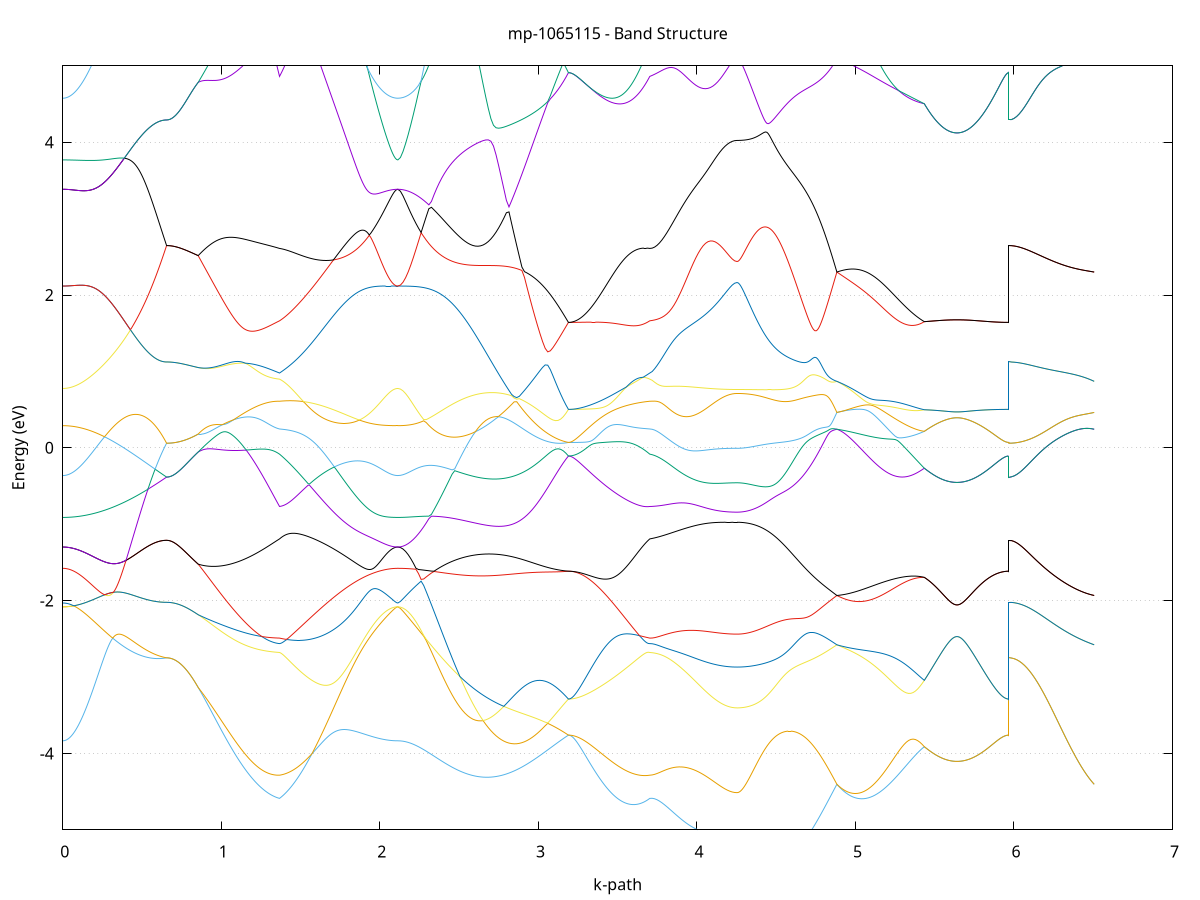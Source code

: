 set title 'mp-1065115 - Band Structure'
set xlabel 'k-path'
set ylabel 'Energy (eV)'
set grid y
set yrange [-5:5]
set terminal png size 800,600
set output 'mp-1065115_bands_gnuplot.png'
plot '-' using 1:2 with lines notitle, '-' using 1:2 with lines notitle, '-' using 1:2 with lines notitle, '-' using 1:2 with lines notitle, '-' using 1:2 with lines notitle, '-' using 1:2 with lines notitle, '-' using 1:2 with lines notitle, '-' using 1:2 with lines notitle, '-' using 1:2 with lines notitle, '-' using 1:2 with lines notitle, '-' using 1:2 with lines notitle, '-' using 1:2 with lines notitle, '-' using 1:2 with lines notitle, '-' using 1:2 with lines notitle, '-' using 1:2 with lines notitle, '-' using 1:2 with lines notitle, '-' using 1:2 with lines notitle, '-' using 1:2 with lines notitle, '-' using 1:2 with lines notitle, '-' using 1:2 with lines notitle, '-' using 1:2 with lines notitle, '-' using 1:2 with lines notitle, '-' using 1:2 with lines notitle, '-' using 1:2 with lines notitle, '-' using 1:2 with lines notitle, '-' using 1:2 with lines notitle, '-' using 1:2 with lines notitle, '-' using 1:2 with lines notitle, '-' using 1:2 with lines notitle, '-' using 1:2 with lines notitle, '-' using 1:2 with lines notitle, '-' using 1:2 with lines notitle, '-' using 1:2 with lines notitle, '-' using 1:2 with lines notitle, '-' using 1:2 with lines notitle, '-' using 1:2 with lines notitle, '-' using 1:2 with lines notitle, '-' using 1:2 with lines notitle, '-' using 1:2 with lines notitle, '-' using 1:2 with lines notitle
0.000000 -35.274755
0.006063 -35.274755
0.012125 -35.274655
0.018188 -35.274655
0.024251 -35.274555
0.030314 -35.274455
0.036376 -35.274255
0.042439 -35.274155
0.048502 -35.273955
0.054564 -35.273655
0.060627 -35.273455
0.066690 -35.273455
0.072753 -35.273655
0.078815 -35.273755
0.084878 -35.273955
0.090941 -35.274155
0.097003 -35.274355
0.103066 -35.274655
0.109129 -35.274855
0.115191 -35.275055
0.121254 -35.275355
0.127317 -35.275655
0.133380 -35.275855
0.139442 -35.276155
0.145505 -35.276455
0.151568 -35.276755
0.157630 -35.277055
0.163693 -35.277355
0.169756 -35.277755
0.175819 -35.278055
0.181881 -35.278355
0.187944 -35.278755
0.194007 -35.279055
0.200069 -35.279355
0.206132 -35.279755
0.212195 -35.280055
0.218258 -35.280455
0.224320 -35.280855
0.230383 -35.281155
0.236446 -35.281555
0.242508 -35.281855
0.248571 -35.282255
0.254634 -35.282655
0.260696 -35.282955
0.266759 -35.283355
0.272822 -35.283755
0.278885 -35.284055
0.284947 -35.284455
0.291010 -35.284855
0.297073 -35.285155
0.303135 -35.285555
0.309198 -35.285855
0.315261 -35.286255
0.321324 -35.286655
0.327386 -35.286955
0.333449 -35.287355
0.339512 -35.287655
0.345574 -35.287955
0.351637 -35.288355
0.357700 -35.288655
0.363763 -35.288955
0.369825 -35.289355
0.375888 -35.289655
0.381951 -35.289955
0.388013 -35.290255
0.394076 -35.290555
0.400139 -35.290855
0.406201 -35.291155
0.412264 -35.291455
0.418327 -35.291755
0.424390 -35.292055
0.430452 -35.292355
0.436515 -35.292655
0.442578 -35.292855
0.448640 -35.293155
0.454703 -35.293355
0.460766 -35.293655
0.466829 -35.293855
0.472891 -35.294155
0.478954 -35.294355
0.485017 -35.294555
0.491079 -35.294755
0.497142 -35.294955
0.503205 -35.295155
0.509268 -35.295355
0.515330 -35.295555
0.521393 -35.295755
0.527456 -35.295955
0.533518 -35.296055
0.539581 -35.296255
0.545644 -35.296355
0.551706 -35.296555
0.557769 -35.296655
0.563832 -35.296755
0.569895 -35.296855
0.575957 -35.296955
0.582020 -35.297055
0.588083 -35.297155
0.594145 -35.297255
0.600208 -35.297355
0.606271 -35.297455
0.612334 -35.297455
0.618396 -35.297555
0.624459 -35.297555
0.630522 -35.297655
0.636584 -35.297655
0.642647 -35.297655
0.648710 -35.297655
0.654773 -35.297655
0.654773 -35.297655
0.664734 -35.297655
0.674695 -35.297655
0.684656 -35.297755
0.694618 -35.297755
0.704579 -35.297755
0.714540 -35.297855
0.724501 -35.297955
0.734463 -35.297955
0.744424 -35.298055
0.754385 -35.298155
0.764346 -35.298255
0.774308 -35.298355
0.784269 -35.298455
0.794230 -35.298555
0.804191 -35.298755
0.814153 -35.298855
0.824114 -35.298955
0.834075 -35.299155
0.844036 -35.299255
0.853998 -35.299455
0.853998 -35.299455
0.862274 -35.299555
0.870551 -35.299755
0.878828 -35.299855
0.887105 -35.299955
0.895382 -35.300155
0.903659 -35.300255
0.911936 -35.300355
0.920213 -35.300455
0.928490 -35.300655
0.936767 -35.300755
0.945044 -35.300855
0.953321 -35.301055
0.961598 -35.301155
0.969875 -35.301255
0.978152 -35.301455
0.986429 -35.301555
0.994705 -35.301655
1.002982 -35.301855
1.011259 -35.301955
1.019536 -35.302055
1.027813 -35.302155
1.036090 -35.302355
1.044367 -35.302455
1.052644 -35.302555
1.060921 -35.302655
1.069198 -35.302755
1.077475 -35.302955
1.085752 -35.303055
1.094029 -35.303155
1.102306 -35.303255
1.110583 -35.303355
1.118860 -35.303455
1.127136 -35.303555
1.135413 -35.303655
1.143690 -35.303755
1.151967 -35.303855
1.160244 -35.303955
1.168521 -35.304055
1.176798 -35.304155
1.185075 -35.304255
1.193352 -35.304355
1.201629 -35.304455
1.209906 -35.304555
1.218183 -35.304555
1.226460 -35.304655
1.234737 -35.304755
1.243014 -35.304755
1.251291 -35.304855
1.259567 -35.304955
1.267844 -35.304955
1.276121 -35.305055
1.284398 -35.305055
1.292675 -35.305155
1.300952 -35.305155
1.309229 -35.305255
1.317506 -35.305255
1.325783 -35.305355
1.334060 -35.305355
1.342337 -35.305355
1.350614 -35.305455
1.358891 -35.305455
1.367168 -35.305455
1.367168 -35.305455
1.375370 -35.305155
1.383572 -35.304855
1.391774 -35.304555
1.399976 -35.304255
1.408178 -35.303855
1.416380 -35.303555
1.424582 -35.303155
1.432784 -35.302855
1.440986 -35.302455
1.449188 -35.302055
1.457390 -35.301655
1.465592 -35.301255
1.473794 -35.300855
1.481996 -35.300455
1.490198 -35.299955
1.498400 -35.299555
1.506602 -35.299155
1.514804 -35.298655
1.523006 -35.298255
1.531208 -35.297755
1.539410 -35.297255
1.547612 -35.296855
1.555814 -35.296355
1.564016 -35.295855
1.572218 -35.295355
1.580420 -35.294855
1.588622 -35.294355
1.596824 -35.293855
1.605026 -35.293455
1.613228 -35.292955
1.621430 -35.292355
1.629632 -35.291855
1.637834 -35.291355
1.646036 -35.290855
1.654238 -35.290355
1.662440 -35.289855
1.670642 -35.289355
1.678844 -35.288855
1.687046 -35.288355
1.695248 -35.287855
1.703450 -35.287355
1.711652 -35.286855
1.719854 -35.286355
1.728056 -35.285955
1.736258 -35.285455
1.744460 -35.284955
1.752662 -35.284455
1.760864 -35.283955
1.769066 -35.283555
1.777268 -35.283055
1.785470 -35.282655
1.793672 -35.282155
1.801874 -35.281755
1.810076 -35.281255
1.818279 -35.280855
1.826481 -35.280455
1.834683 -35.280055
1.842885 -35.279655
1.851087 -35.279255
1.859289 -35.278855
1.867491 -35.278455
1.875693 -35.278155
1.883895 -35.277755
1.892097 -35.277355
1.900299 -35.277055
1.908501 -35.276755
1.916703 -35.276455
1.924905 -35.276155
1.933107 -35.275855
1.941309 -35.275555
1.949511 -35.275255
1.957713 -35.275155
1.965915 -35.275055
1.974117 -35.274955
1.982319 -35.274955
1.990521 -35.274955
1.998723 -35.274855
2.006925 -35.274855
2.015127 -35.274855
2.023329 -35.274855
2.031531 -35.274755
2.039733 -35.274755
2.047935 -35.274755
2.056137 -35.274755
2.064339 -35.274755
2.072541 -35.274755
2.080743 -35.274755
2.088945 -35.274755
2.097147 -35.274755
2.105349 -35.274755
2.113551 -35.274755
2.113551 -35.274755
2.129854 -35.274755
2.146157 -35.274855
2.162460 -35.275055
2.178762 -35.275355
2.195065 -35.275655
2.211368 -35.276055
2.227671 -35.276455
2.243974 -35.277055
2.260277 -35.277555
2.276579 -35.278155
2.292882 -35.278855
2.309185 -35.279555
2.325488 -35.280255
2.341791 -35.280955
2.358094 -35.281755
2.374396 -35.282555
2.390699 -35.283355
2.407002 -35.284155
2.423305 -35.285055
2.439608 -35.285855
2.455911 -35.286655
2.472213 -35.287555
2.488516 -35.288355
2.504819 -35.289255
2.521122 -35.290055
2.537425 -35.290855
2.553728 -35.291655
2.570030 -35.292455
2.586333 -35.293255
2.602636 -35.294055
2.618939 -35.294855
2.635242 -35.295555
2.651545 -35.296355
2.667847 -35.297055
2.684150 -35.297755
2.700453 -35.298355
2.716756 -35.299055
2.733059 -35.299655
2.749362 -35.300255
2.765664 -35.300855
2.781967 -35.301455
2.798270 -35.301955
2.814573 -35.302455
2.830876 -35.302955
2.847179 -35.303355
2.863481 -35.303755
2.879784 -35.304155
2.896087 -35.304555
2.912390 -35.304955
2.928693 -35.305255
2.944996 -35.305455
2.961298 -35.305755
2.977601 -35.305955
2.993904 -35.306155
3.010207 -35.306355
3.026510 -35.306455
3.042813 -35.306555
3.059115 -35.306655
3.075418 -35.306655
3.091721 -35.306655
3.108024 -35.306655
3.124327 -35.306655
3.140630 -35.306555
3.156932 -35.306455
3.173235 -35.306355
3.189538 -35.306255
3.189538 -35.306255
3.197815 -35.306255
3.206092 -35.306255
3.214369 -35.306255
3.222646 -35.306255
3.230923 -35.306255
3.239200 -35.306355
3.247477 -35.306355
3.255754 -35.306455
3.264031 -35.306555
3.272308 -35.306655
3.280584 -35.306655
3.288861 -35.306755
3.297138 -35.306955
3.305415 -35.307055
3.313692 -35.307155
3.321969 -35.307255
3.330246 -35.307355
3.338523 -35.307455
3.346800 -35.307555
3.355077 -35.307755
3.363354 -35.307855
3.371631 -35.307955
3.379908 -35.308055
3.388185 -35.308155
3.396462 -35.308255
3.404739 -35.308355
3.413015 -35.308455
3.421292 -35.308555
3.429569 -35.308655
3.437846 -35.308755
3.446123 -35.308755
3.454400 -35.308855
3.462677 -35.308855
3.470954 -35.308955
3.479231 -35.308955
3.487508 -35.308955
3.495785 -35.309055
3.504062 -35.309055
3.512339 -35.308955
3.520616 -35.308955
3.528893 -35.308955
3.537170 -35.308955
3.545446 -35.308855
3.553723 -35.308755
3.562000 -35.308755
3.570277 -35.308655
3.578554 -35.308555
3.586831 -35.308355
3.595108 -35.308255
3.603385 -35.308155
3.611662 -35.307955
3.619939 -35.307855
3.628216 -35.307655
3.636493 -35.307455
3.644770 -35.307255
3.653047 -35.307055
3.661324 -35.306755
3.669600 -35.306555
3.677877 -35.306355
3.686154 -35.306055
3.694431 -35.305755
3.702708 -35.305455
3.702708 -35.305455
3.718000 -35.305355
3.733291 -35.305255
3.748582 -35.305155
3.763873 -35.304955
3.779165 -35.304855
3.794456 -35.304755
3.809747 -35.304555
3.825038 -35.304455
3.840330 -35.304355
3.855621 -35.304155
3.870912 -35.303955
3.886203 -35.303755
3.901495 -35.303655
3.916786 -35.303455
3.932077 -35.303155
3.947368 -35.302955
3.962660 -35.302755
3.977951 -35.302455
3.993242 -35.302155
4.008533 -35.301855
4.023825 -35.301555
4.039116 -35.301255
4.054407 -35.300855
4.069699 -35.300555
4.084990 -35.300155
4.100281 -35.299655
4.115572 -35.299255
4.130864 -35.298855
4.146155 -35.298355
4.161446 -35.297855
4.176737 -35.297355
4.192029 -35.296855
4.207320 -35.296355
4.222611 -35.295955
4.237902 -35.295555
4.253194 -35.295455
4.253194 -35.295455
4.261373 -35.295655
4.269551 -35.296155
4.277730 -35.296655
4.285909 -35.297255
4.294088 -35.297855
4.302267 -35.298455
4.310446 -35.299055
4.318625 -35.299555
4.326804 -35.300155
4.334983 -35.300655
4.343162 -35.301255
4.351341 -35.301755
4.359520 -35.302255
4.367699 -35.302755
4.375877 -35.303255
4.384056 -35.303655
4.392235 -35.304155
4.400414 -35.304555
4.408593 -35.304955
4.416772 -35.305355
4.424951 -35.305755
4.433130 -35.306155
4.441309 -35.306455
4.449488 -35.306855
4.457667 -35.307155
4.465846 -35.307455
4.474024 -35.307755
4.482203 -35.308055
4.490382 -35.308355
4.498561 -35.308555
4.506740 -35.308855
4.514919 -35.309055
4.523098 -35.309255
4.531277 -35.309455
4.539456 -35.309655
4.547635 -35.309755
4.555814 -35.309955
4.563993 -35.310055
4.572172 -35.310155
4.580350 -35.310255
4.588529 -35.310355
4.596708 -35.310455
4.604887 -35.310555
4.613066 -35.310555
4.621245 -35.310655
4.629424 -35.310655
4.637603 -35.310655
4.645782 -35.310655
4.653961 -35.310655
4.662140 -35.310555
4.670319 -35.310555
4.678497 -35.310455
4.686676 -35.310455
4.694855 -35.310355
4.703034 -35.310255
4.711213 -35.310155
4.719392 -35.310055
4.727571 -35.309955
4.735750 -35.309855
4.743929 -35.309655
4.752108 -35.309555
4.760287 -35.309355
4.768466 -35.309155
4.776644 -35.309055
4.784823 -35.308855
4.793002 -35.308655
4.801181 -35.308455
4.809360 -35.308255
4.817539 -35.307955
4.825718 -35.307755
4.833897 -35.307555
4.842076 -35.307255
4.850255 -35.307055
4.858434 -35.306755
4.866613 -35.306555
4.874792 -35.306255
4.882970 -35.306055
4.882970 -35.306055
4.897111 -35.306255
4.911252 -35.306455
4.925392 -35.306655
4.939533 -35.306855
4.953674 -35.307055
4.967814 -35.307255
4.981955 -35.307455
4.996095 -35.307555
5.010236 -35.307755
5.024377 -35.307855
5.038517 -35.307955
5.052658 -35.308055
5.066799 -35.308155
5.080939 -35.308255
5.095080 -35.308255
5.109220 -35.308355
5.123361 -35.308355
5.137502 -35.308355
5.151642 -35.308355
5.165783 -35.308355
5.179923 -35.308355
5.194064 -35.308255
5.208205 -35.308255
5.222345 -35.308155
5.236486 -35.308155
5.250627 -35.308055
5.264767 -35.307955
5.278908 -35.307855
5.293048 -35.307755
5.307189 -35.307555
5.321330 -35.307455
5.335470 -35.307355
5.349611 -35.307155
5.363752 -35.307055
5.377892 -35.306855
5.392033 -35.306755
5.406173 -35.306555
5.420314 -35.306355
5.434455 -35.306255
5.434455 -35.306255
5.440518 -35.306355
5.446581 -35.306355
5.452643 -35.306355
5.458706 -35.306355
5.464769 -35.306355
5.470832 -35.306355
5.476895 -35.306355
5.482958 -35.306355
5.489021 -35.306355
5.495084 -35.306355
5.501147 -35.306355
5.507210 -35.306355
5.513273 -35.306355
5.519336 -35.306455
5.525399 -35.306455
5.531462 -35.306455
5.537524 -35.306455
5.543587 -35.306455
5.549650 -35.306455
5.555713 -35.306455
5.561776 -35.306455
5.567839 -35.306455
5.573902 -35.306455
5.579965 -35.306455
5.586028 -35.306455
5.592091 -35.306455
5.598154 -35.306455
5.604217 -35.306455
5.610280 -35.306455
5.616343 -35.306455
5.622405 -35.306455
5.628468 -35.306455
5.634531 -35.306455
5.640594 -35.306455
5.646657 -35.306455
5.652720 -35.306455
5.658783 -35.306455
5.664846 -35.306455
5.670909 -35.306455
5.676972 -35.306455
5.683035 -35.306455
5.689098 -35.306455
5.695161 -35.306455
5.701224 -35.306455
5.707286 -35.306455
5.713349 -35.306455
5.719412 -35.306455
5.725475 -35.306455
5.731538 -35.306455
5.737601 -35.306455
5.743664 -35.306455
5.749727 -35.306455
5.755790 -35.306455
5.761853 -35.306455
5.767916 -35.306355
5.773979 -35.306355
5.780042 -35.306355
5.786105 -35.306355
5.792167 -35.306355
5.798230 -35.306355
5.804293 -35.306355
5.810356 -35.306355
5.816419 -35.306355
5.822482 -35.306355
5.828545 -35.306355
5.834608 -35.306355
5.840671 -35.306355
5.846734 -35.306255
5.852797 -35.306255
5.858860 -35.306255
5.864923 -35.306255
5.870986 -35.306255
5.877048 -35.306255
5.883111 -35.306255
5.889174 -35.306255
5.895237 -35.306255
5.901300 -35.306255
5.907363 -35.306255
5.913426 -35.306255
5.919489 -35.306255
5.925552 -35.306255
5.931615 -35.306255
5.937678 -35.306255
5.943741 -35.306255
5.949804 -35.306255
5.955867 -35.306255
5.961929 -35.306255
5.967992 -35.306255
5.967992 -35.297655
5.984295 -35.297655
6.000598 -35.297755
6.016901 -35.297755
6.033204 -35.297855
6.049507 -35.297955
6.065809 -35.298155
6.082112 -35.298255
6.098415 -35.298455
6.114718 -35.298655
6.131021 -35.298855
6.147324 -35.299155
6.163626 -35.299355
6.179929 -35.299655
6.196232 -35.299955
6.212535 -35.300255
6.228838 -35.300555
6.245141 -35.300955
6.261443 -35.301255
6.277746 -35.301555
6.294049 -35.301955
6.310352 -35.302255
6.326655 -35.302655
6.342958 -35.302955
6.359260 -35.303355
6.375563 -35.303655
6.391866 -35.303955
6.408169 -35.304355
6.424472 -35.304655
6.440775 -35.304955
6.457077 -35.305255
6.473380 -35.305555
6.489683 -35.305755
6.505986 -35.306055
e
0.000000 -35.272555
0.006063 -35.272555
0.012125 -35.272555
0.018188 -35.272655
0.024251 -35.272655
0.030314 -35.272755
0.036376 -35.272855
0.042439 -35.272955
0.048502 -35.273055
0.054564 -35.273155
0.060627 -35.273255
0.066690 -35.273455
0.072753 -35.273655
0.078815 -35.273755
0.084878 -35.273955
0.090941 -35.274155
0.097003 -35.274355
0.103066 -35.274655
0.109129 -35.274855
0.115191 -35.275055
0.121254 -35.275355
0.127317 -35.275655
0.133380 -35.275855
0.139442 -35.276155
0.145505 -35.276455
0.151568 -35.276755
0.157630 -35.277055
0.163693 -35.277355
0.169756 -35.277755
0.175819 -35.278055
0.181881 -35.278355
0.187944 -35.278755
0.194007 -35.279055
0.200069 -35.279355
0.206132 -35.279755
0.212195 -35.280055
0.218258 -35.280455
0.224320 -35.280855
0.230383 -35.281155
0.236446 -35.281555
0.242508 -35.281855
0.248571 -35.282255
0.254634 -35.282655
0.260696 -35.282955
0.266759 -35.283355
0.272822 -35.283755
0.278885 -35.284055
0.284947 -35.284455
0.291010 -35.284855
0.297073 -35.285155
0.303135 -35.285555
0.309198 -35.285855
0.315261 -35.286255
0.321324 -35.286655
0.327386 -35.286955
0.333449 -35.287355
0.339512 -35.287655
0.345574 -35.287955
0.351637 -35.288355
0.357700 -35.288655
0.363763 -35.288955
0.369825 -35.289355
0.375888 -35.289655
0.381951 -35.289955
0.388013 -35.290255
0.394076 -35.290555
0.400139 -35.290855
0.406201 -35.291155
0.412264 -35.291455
0.418327 -35.291755
0.424390 -35.292055
0.430452 -35.292355
0.436515 -35.292655
0.442578 -35.292855
0.448640 -35.293155
0.454703 -35.293355
0.460766 -35.293655
0.466829 -35.293855
0.472891 -35.294155
0.478954 -35.294355
0.485017 -35.294555
0.491079 -35.294755
0.497142 -35.294955
0.503205 -35.295155
0.509268 -35.295355
0.515330 -35.295555
0.521393 -35.295755
0.527456 -35.295955
0.533518 -35.296055
0.539581 -35.296255
0.545644 -35.296355
0.551706 -35.296555
0.557769 -35.296655
0.563832 -35.296755
0.569895 -35.296855
0.575957 -35.296955
0.582020 -35.297055
0.588083 -35.297155
0.594145 -35.297255
0.600208 -35.297355
0.606271 -35.297455
0.612334 -35.297455
0.618396 -35.297555
0.624459 -35.297555
0.630522 -35.297655
0.636584 -35.297655
0.642647 -35.297655
0.648710 -35.297655
0.654773 -35.297655
0.654773 -35.297655
0.664734 -35.297655
0.674695 -35.297655
0.684656 -35.297755
0.694618 -35.297755
0.704579 -35.297755
0.714540 -35.297855
0.724501 -35.297955
0.734463 -35.297955
0.744424 -35.298055
0.754385 -35.298155
0.764346 -35.298255
0.774308 -35.298355
0.784269 -35.298455
0.794230 -35.298555
0.804191 -35.298655
0.814153 -35.298855
0.824114 -35.298955
0.834075 -35.299155
0.844036 -35.299255
0.853998 -35.299455
0.853998 -35.299455
0.862274 -35.299555
0.870551 -35.299655
0.878828 -35.299755
0.887105 -35.299855
0.895382 -35.299955
0.903659 -35.300055
0.911936 -35.300055
0.920213 -35.300155
0.928490 -35.300255
0.936767 -35.300355
0.945044 -35.300355
0.953321 -35.300455
0.961598 -35.300455
0.969875 -35.300555
0.978152 -35.300555
0.986429 -35.300655
0.994705 -35.300655
1.002982 -35.300655
1.011259 -35.300655
1.019536 -35.300655
1.027813 -35.300755
1.036090 -35.300755
1.044367 -35.300655
1.052644 -35.300655
1.060921 -35.300655
1.069198 -35.300655
1.077475 -35.300655
1.085752 -35.300555
1.094029 -35.300555
1.102306 -35.300455
1.110583 -35.300355
1.118860 -35.300355
1.127136 -35.300255
1.135413 -35.300155
1.143690 -35.300055
1.151967 -35.299955
1.160244 -35.299955
1.168521 -35.299755
1.176798 -35.299655
1.185075 -35.299555
1.193352 -35.299455
1.201629 -35.299355
1.209906 -35.299155
1.218183 -35.299055
1.226460 -35.298955
1.234737 -35.298755
1.243014 -35.298655
1.251291 -35.298555
1.259567 -35.298355
1.267844 -35.298255
1.276121 -35.298055
1.284398 -35.297955
1.292675 -35.297755
1.300952 -35.297655
1.309229 -35.297555
1.317506 -35.297455
1.325783 -35.297255
1.334060 -35.297155
1.342337 -35.297055
1.350614 -35.296955
1.358891 -35.296955
1.367168 -35.296855
1.367168 -35.296855
1.375370 -35.296555
1.383572 -35.296255
1.391774 -35.295955
1.399976 -35.295655
1.408178 -35.295355
1.416380 -35.295055
1.424582 -35.294755
1.432784 -35.294355
1.440986 -35.294055
1.449188 -35.293755
1.457390 -35.293455
1.465592 -35.293055
1.473794 -35.292755
1.481996 -35.292455
1.490198 -35.292055
1.498400 -35.291755
1.506602 -35.291455
1.514804 -35.291055
1.523006 -35.290755
1.531208 -35.290355
1.539410 -35.290055
1.547612 -35.289655
1.555814 -35.289355
1.564016 -35.288955
1.572218 -35.288655
1.580420 -35.288255
1.588622 -35.287955
1.596824 -35.287555
1.605026 -35.287255
1.613228 -35.286855
1.621430 -35.286455
1.629632 -35.286155
1.637834 -35.285755
1.646036 -35.285455
1.654238 -35.285055
1.662440 -35.284755
1.670642 -35.284355
1.678844 -35.284055
1.687046 -35.283655
1.695248 -35.283355
1.703450 -35.283055
1.711652 -35.282655
1.719854 -35.282355
1.728056 -35.281955
1.736258 -35.281655
1.744460 -35.281355
1.752662 -35.281055
1.760864 -35.280655
1.769066 -35.280355
1.777268 -35.280055
1.785470 -35.279755
1.793672 -35.279455
1.801874 -35.279155
1.810076 -35.278855
1.818279 -35.278555
1.826481 -35.278255
1.834683 -35.278055
1.842885 -35.277755
1.851087 -35.277455
1.859289 -35.277255
1.867491 -35.276955
1.875693 -35.276755
1.883895 -35.276555
1.892097 -35.276255
1.900299 -35.276055
1.908501 -35.275855
1.916703 -35.275755
1.924905 -35.275555
1.933107 -35.275455
1.941309 -35.275255
1.949511 -35.275155
1.957713 -35.274955
1.965915 -35.274755
1.974117 -35.274555
1.982319 -35.274255
1.990521 -35.274055
1.998723 -35.273855
2.006925 -35.273755
2.015127 -35.273555
2.023329 -35.273355
2.031531 -35.273255
2.039733 -35.273155
2.047935 -35.272955
2.056137 -35.272855
2.064339 -35.272755
2.072541 -35.272755
2.080743 -35.272655
2.088945 -35.272655
2.097147 -35.272555
2.105349 -35.272555
2.113551 -35.272555
2.113551 -35.272555
2.129854 -35.272555
2.146157 -35.272655
2.162460 -35.272655
2.178762 -35.272855
2.195065 -35.272955
2.211368 -35.273155
2.227671 -35.273355
2.243974 -35.273655
2.260277 -35.273955
2.276579 -35.274255
2.292882 -35.274555
2.309185 -35.274955
2.325488 -35.275355
2.341791 -35.275855
2.358094 -35.276255
2.374396 -35.276755
2.390699 -35.277255
2.407002 -35.277855
2.423305 -35.278455
2.439608 -35.278955
2.455911 -35.279555
2.472213 -35.280255
2.488516 -35.280855
2.504819 -35.281555
2.521122 -35.282155
2.537425 -35.282855
2.553728 -35.283555
2.570030 -35.284255
2.586333 -35.285055
2.602636 -35.285755
2.618939 -35.286455
2.635242 -35.287155
2.651545 -35.287955
2.667847 -35.288655
2.684150 -35.289455
2.700453 -35.290155
2.716756 -35.290955
2.733059 -35.291655
2.749362 -35.292355
2.765664 -35.293155
2.781967 -35.293855
2.798270 -35.294555
2.814573 -35.295255
2.830876 -35.295955
2.847179 -35.296555
2.863481 -35.297255
2.879784 -35.297855
2.896087 -35.298555
2.912390 -35.299155
2.928693 -35.299755
2.944996 -35.300355
2.961298 -35.300855
2.977601 -35.301355
2.993904 -35.301955
3.010207 -35.302355
3.026510 -35.302855
3.042813 -35.303355
3.059115 -35.303755
3.075418 -35.304155
3.091721 -35.304455
3.108024 -35.304855
3.124327 -35.305155
3.140630 -35.305455
3.156932 -35.305655
3.173235 -35.305855
3.189538 -35.305955
3.189538 -35.305955
3.197815 -35.305955
3.206092 -35.305955
3.214369 -35.306055
3.222646 -35.306055
3.230923 -35.305955
3.239200 -35.305955
3.247477 -35.305955
3.255754 -35.305955
3.264031 -35.305855
3.272308 -35.305855
3.280584 -35.305855
3.288861 -35.305755
3.297138 -35.305655
3.305415 -35.305655
3.313692 -35.305555
3.321969 -35.305455
3.330246 -35.305455
3.338523 -35.305355
3.346800 -35.305255
3.355077 -35.305155
3.363354 -35.305055
3.371631 -35.304955
3.379908 -35.304855
3.388185 -35.304755
3.396462 -35.304655
3.404739 -35.304455
3.413015 -35.304355
3.421292 -35.304255
3.429569 -35.304055
3.437846 -35.303955
3.446123 -35.303855
3.454400 -35.303655
3.462677 -35.303455
3.470954 -35.303355
3.479231 -35.303155
3.487508 -35.302955
3.495785 -35.302855
3.504062 -35.302655
3.512339 -35.302455
3.520616 -35.302255
3.528893 -35.302055
3.537170 -35.301855
3.545446 -35.301655
3.553723 -35.301455
3.562000 -35.301255
3.570277 -35.301055
3.578554 -35.300755
3.586831 -35.300555
3.595108 -35.300355
3.603385 -35.300055
3.611662 -35.299855
3.619939 -35.299555
3.628216 -35.299355
3.636493 -35.299055
3.644770 -35.298855
3.653047 -35.298555
3.661324 -35.298255
3.669600 -35.297955
3.677877 -35.297755
3.686154 -35.297455
3.694431 -35.297155
3.702708 -35.296855
3.702708 -35.296855
3.718000 -35.296755
3.733291 -35.296555
3.748582 -35.296455
3.763873 -35.296255
3.779165 -35.296055
3.794456 -35.295855
3.809747 -35.295655
3.825038 -35.295455
3.840330 -35.295155
3.855621 -35.294955
3.870912 -35.294755
3.886203 -35.294455
3.901495 -35.294255
3.916786 -35.293955
3.932077 -35.293755
3.947368 -35.293555
3.962660 -35.293255
3.977951 -35.293055
3.993242 -35.292855
4.008533 -35.292655
4.023825 -35.292455
4.039116 -35.292255
4.054407 -35.292155
4.069699 -35.292055
4.084990 -35.291955
4.100281 -35.291855
4.115572 -35.291855
4.130864 -35.291855
4.146155 -35.291955
4.161446 -35.292055
4.176737 -35.292255
4.192029 -35.292555
4.207320 -35.292955
4.222611 -35.293255
4.237902 -35.293555
4.253194 -35.293655
4.253194 -35.293655
4.261373 -35.293455
4.269551 -35.292955
4.277730 -35.292355
4.285909 -35.291755
4.294088 -35.291155
4.302267 -35.290655
4.310446 -35.290155
4.318625 -35.289755
4.326804 -35.289455
4.334983 -35.289255
4.343162 -35.289155
4.351341 -35.289055
4.359520 -35.289155
4.367699 -35.289155
4.375877 -35.289255
4.384056 -35.289355
4.392235 -35.289455
4.400414 -35.289555
4.408593 -35.289655
4.416772 -35.289855
4.424951 -35.290055
4.433130 -35.290155
4.441309 -35.290355
4.449488 -35.290555
4.457667 -35.290755
4.465846 -35.290955
4.474024 -35.291155
4.482203 -35.291355
4.490382 -35.291555
4.498561 -35.291755
4.506740 -35.292055
4.514919 -35.292255
4.523098 -35.292555
4.531277 -35.292755
4.539456 -35.293055
4.547635 -35.293255
4.555814 -35.293555
4.563993 -35.293855
4.572172 -35.294155
4.580350 -35.294455
4.588529 -35.294655
4.596708 -35.294955
4.604887 -35.295255
4.613066 -35.295555
4.621245 -35.295855
4.629424 -35.296155
4.637603 -35.296555
4.645782 -35.296855
4.653961 -35.297155
4.662140 -35.297455
4.670319 -35.297755
4.678497 -35.298155
4.686676 -35.298455
4.694855 -35.298755
4.703034 -35.299055
4.711213 -35.299455
4.719392 -35.299755
4.727571 -35.300055
4.735750 -35.300355
4.743929 -35.300755
4.752108 -35.301055
4.760287 -35.301355
4.768466 -35.301655
4.776644 -35.302055
4.784823 -35.302355
4.793002 -35.302655
4.801181 -35.302955
4.809360 -35.303255
4.817539 -35.303655
4.825718 -35.303955
4.833897 -35.304255
4.842076 -35.304555
4.850255 -35.304855
4.858434 -35.305155
4.866613 -35.305455
4.874792 -35.305655
4.882970 -35.305955
4.882970 -35.305955
4.897111 -35.306055
4.911252 -35.306255
4.925392 -35.306355
4.939533 -35.306355
4.953674 -35.306455
4.967814 -35.306555
4.981955 -35.306555
4.996095 -35.306555
5.010236 -35.306555
5.024377 -35.306455
5.038517 -35.306455
5.052658 -35.306355
5.066799 -35.306355
5.080939 -35.306255
5.095080 -35.306155
5.109220 -35.306055
5.123361 -35.305955
5.137502 -35.305855
5.151642 -35.305755
5.165783 -35.305655
5.179923 -35.305555
5.194064 -35.305455
5.208205 -35.305355
5.222345 -35.305255
5.236486 -35.305255
5.250627 -35.305155
5.264767 -35.305155
5.278908 -35.305055
5.293048 -35.305055
5.307189 -35.305155
5.321330 -35.305155
5.335470 -35.305255
5.349611 -35.305355
5.363752 -35.305455
5.377892 -35.305555
5.392033 -35.305655
5.406173 -35.305855
5.420314 -35.305955
5.434455 -35.306055
5.434455 -35.306055
5.440518 -35.306055
5.446581 -35.306055
5.452643 -35.306055
5.458706 -35.306155
5.464769 -35.306155
5.470832 -35.306155
5.476895 -35.306155
5.482958 -35.306155
5.489021 -35.306155
5.495084 -35.306155
5.501147 -35.306155
5.507210 -35.306155
5.513273 -35.306155
5.519336 -35.306155
5.525399 -35.306155
5.531462 -35.306155
5.537524 -35.306255
5.543587 -35.306255
5.549650 -35.306255
5.555713 -35.306255
5.561776 -35.306255
5.567839 -35.306255
5.573902 -35.306255
5.579965 -35.306255
5.586028 -35.306255
5.592091 -35.306255
5.598154 -35.306255
5.604217 -35.306255
5.610280 -35.306255
5.616343 -35.306255
5.622405 -35.306255
5.628468 -35.306255
5.634531 -35.306255
5.640594 -35.306255
5.646657 -35.306255
5.652720 -35.306255
5.658783 -35.306255
5.664846 -35.306255
5.670909 -35.306255
5.676972 -35.306255
5.683035 -35.306255
5.689098 -35.306255
5.695161 -35.306255
5.701224 -35.306255
5.707286 -35.306255
5.713349 -35.306255
5.719412 -35.306255
5.725475 -35.306255
5.731538 -35.306255
5.737601 -35.306255
5.743664 -35.306255
5.749727 -35.306155
5.755790 -35.306155
5.761853 -35.306155
5.767916 -35.306155
5.773979 -35.306155
5.780042 -35.306155
5.786105 -35.306155
5.792167 -35.306155
5.798230 -35.306155
5.804293 -35.306155
5.810356 -35.306155
5.816419 -35.306155
5.822482 -35.306155
5.828545 -35.306055
5.834608 -35.306055
5.840671 -35.306055
5.846734 -35.306055
5.852797 -35.306055
5.858860 -35.306055
5.864923 -35.306055
5.870986 -35.306055
5.877048 -35.306055
5.883111 -35.306055
5.889174 -35.306055
5.895237 -35.306055
5.901300 -35.306055
5.907363 -35.306055
5.913426 -35.306055
5.919489 -35.306055
5.925552 -35.306055
5.931615 -35.306055
5.937678 -35.305955
5.943741 -35.305955
5.949804 -35.305955
5.955867 -35.305955
5.961929 -35.305955
5.967992 -35.305955
5.967992 -35.297655
5.984295 -35.297655
6.000598 -35.297755
6.016901 -35.297755
6.033204 -35.297855
6.049507 -35.297955
6.065809 -35.298155
6.082112 -35.298255
6.098415 -35.298455
6.114718 -35.298655
6.131021 -35.298855
6.147324 -35.299155
6.163626 -35.299355
6.179929 -35.299655
6.196232 -35.299955
6.212535 -35.300255
6.228838 -35.300555
6.245141 -35.300855
6.261443 -35.301255
6.277746 -35.301555
6.294049 -35.301855
6.310352 -35.302255
6.326655 -35.302555
6.342958 -35.302955
6.359260 -35.303255
6.375563 -35.303555
6.391866 -35.303955
6.408169 -35.304255
6.424472 -35.304555
6.440775 -35.304855
6.457077 -35.305155
6.473380 -35.305455
6.489683 -35.305655
6.505986 -35.305955
e
0.000000 -35.272555
0.006063 -35.272555
0.012125 -35.272555
0.018188 -35.272655
0.024251 -35.272655
0.030314 -35.272755
0.036376 -35.272855
0.042439 -35.272955
0.048502 -35.273055
0.054564 -35.273155
0.060627 -35.273255
0.066690 -35.273155
0.072753 -35.272855
0.078815 -35.272555
0.084878 -35.272255
0.090941 -35.271855
0.097003 -35.271455
0.103066 -35.271055
0.109129 -35.270655
0.115191 -35.270155
0.121254 -35.269655
0.127317 -35.269155
0.133380 -35.268555
0.139442 -35.268055
0.145505 -35.267455
0.151568 -35.266855
0.157630 -35.266155
0.163693 -35.265555
0.169756 -35.264855
0.175819 -35.264155
0.181881 -35.263355
0.187944 -35.262655
0.194007 -35.261855
0.200069 -35.261055
0.206132 -35.260255
0.212195 -35.259355
0.218258 -35.258555
0.224320 -35.257655
0.230383 -35.256655
0.236446 -35.255755
0.242508 -35.254855
0.248571 -35.253855
0.254634 -35.252855
0.260696 -35.251755
0.266759 -35.250755
0.272822 -35.249655
0.278885 -35.248555
0.284947 -35.247455
0.291010 -35.246355
0.297073 -35.245255
0.303135 -35.244055
0.309198 -35.242855
0.315261 -35.241655
0.321324 -35.240455
0.327386 -35.239155
0.333449 -35.237955
0.339512 -35.236655
0.345574 -35.235355
0.351637 -35.234055
0.357700 -35.232655
0.363763 -35.231355
0.369825 -35.229955
0.375888 -35.228555
0.381951 -35.227155
0.388013 -35.225755
0.394076 -35.224355
0.400139 -35.222855
0.406201 -35.221455
0.412264 -35.219955
0.418327 -35.218455
0.424390 -35.216955
0.430452 -35.215455
0.436515 -35.213855
0.442578 -35.212355
0.448640 -35.210755
0.454703 -35.209255
0.460766 -35.207655
0.466829 -35.206055
0.472891 -35.204455
0.478954 -35.202755
0.485017 -35.201155
0.491079 -35.199455
0.497142 -35.197855
0.503205 -35.196155
0.509268 -35.194455
0.515330 -35.192855
0.521393 -35.191155
0.527456 -35.189455
0.533518 -35.188255
0.539581 -35.188055
0.545644 -35.187855
0.551706 -35.187755
0.557769 -35.187655
0.563832 -35.187455
0.569895 -35.187355
0.575957 -35.187255
0.582020 -35.187155
0.588083 -35.187055
0.594145 -35.186955
0.600208 -35.186855
0.606271 -35.186855
0.612334 -35.186755
0.618396 -35.186655
0.624459 -35.186655
0.630522 -35.186655
0.636584 -35.186555
0.642647 -35.186555
0.648710 -35.186555
0.654773 -35.186555
0.654773 -35.186555
0.664734 -35.186555
0.674695 -35.186655
0.684656 -35.186855
0.694618 -35.187155
0.704579 -35.187455
0.714540 -35.187855
0.724501 -35.188255
0.734463 -35.188755
0.744424 -35.189255
0.754385 -35.189855
0.764346 -35.190455
0.774308 -35.191155
0.784269 -35.191855
0.794230 -35.192555
0.804191 -35.193355
0.814153 -35.194155
0.824114 -35.194955
0.834075 -35.195755
0.844036 -35.196555
0.853998 -35.197455
0.853998 -35.197455
0.862274 -35.198255
0.870551 -35.199155
0.878828 -35.200155
0.887105 -35.201155
0.895382 -35.202155
0.903659 -35.203155
0.911936 -35.204255
0.920213 -35.205255
0.928490 -35.206455
0.936767 -35.207555
0.945044 -35.208655
0.953321 -35.209855
0.961598 -35.211055
0.969875 -35.212255
0.978152 -35.213455
0.986429 -35.214655
0.994705 -35.215855
1.002982 -35.217155
1.011259 -35.218355
1.019536 -35.219655
1.027813 -35.220855
1.036090 -35.222155
1.044367 -35.223455
1.052644 -35.224655
1.060921 -35.225955
1.069198 -35.227255
1.077475 -35.228455
1.085752 -35.229755
1.094029 -35.230955
1.102306 -35.232255
1.110583 -35.233455
1.118860 -35.234655
1.127136 -35.235955
1.135413 -35.237155
1.143690 -35.238355
1.151967 -35.239555
1.160244 -35.240755
1.168521 -35.241955
1.176798 -35.243055
1.185075 -35.244255
1.193352 -35.245355
1.201629 -35.246455
1.209906 -35.247555
1.218183 -35.248655
1.226460 -35.249755
1.234737 -35.250855
1.243014 -35.251855
1.251291 -35.252855
1.259567 -35.253855
1.267844 -35.254855
1.276121 -35.255855
1.284398 -35.256755
1.292675 -35.257655
1.300952 -35.258555
1.309229 -35.259355
1.317506 -35.260155
1.325783 -35.260955
1.334060 -35.261755
1.342337 -35.262455
1.350614 -35.263155
1.358891 -35.263855
1.367168 -35.264455
1.367168 -35.264455
1.375370 -35.264655
1.383572 -35.264955
1.391774 -35.265155
1.399976 -35.265455
1.408178 -35.265655
1.416380 -35.265955
1.424582 -35.266155
1.432784 -35.266355
1.440986 -35.266655
1.449188 -35.266855
1.457390 -35.267055
1.465592 -35.267355
1.473794 -35.267555
1.481996 -35.267755
1.490198 -35.268055
1.498400 -35.268255
1.506602 -35.268455
1.514804 -35.268655
1.523006 -35.268855
1.531208 -35.269155
1.539410 -35.269355
1.547612 -35.269555
1.555814 -35.269755
1.564016 -35.269955
1.572218 -35.270155
1.580420 -35.270355
1.588622 -35.270555
1.596824 -35.270755
1.605026 -35.270855
1.613228 -35.271055
1.621430 -35.271255
1.629632 -35.271455
1.637834 -35.271555
1.646036 -35.271755
1.654238 -35.271955
1.662440 -35.272055
1.670642 -35.272255
1.678844 -35.272355
1.687046 -35.272455
1.695248 -35.272655
1.703450 -35.272755
1.711652 -35.272855
1.719854 -35.273055
1.728056 -35.273155
1.736258 -35.273255
1.744460 -35.273355
1.752662 -35.273455
1.760864 -35.273555
1.769066 -35.273655
1.777268 -35.273655
1.785470 -35.273755
1.793672 -35.273855
1.801874 -35.273955
1.810076 -35.273955
1.818279 -35.274055
1.826481 -35.274055
1.834683 -35.274155
1.842885 -35.274155
1.851087 -35.274255
1.859289 -35.274255
1.867491 -35.274255
1.875693 -35.274255
1.883895 -35.274255
1.892097 -35.274355
1.900299 -35.274255
1.908501 -35.274255
1.916703 -35.274255
1.924905 -35.274255
1.933107 -35.274155
1.941309 -35.274155
1.949511 -35.274055
1.957713 -35.273955
1.965915 -35.273855
1.974117 -35.273755
1.982319 -35.273655
1.990521 -35.273555
1.998723 -35.273355
2.006925 -35.273255
2.015127 -35.273155
2.023329 -35.273055
2.031531 -35.272955
2.039733 -35.272955
2.047935 -35.272855
2.056137 -35.272755
2.064339 -35.272755
2.072541 -35.272655
2.080743 -35.272655
2.088945 -35.272555
2.097147 -35.272555
2.105349 -35.272555
2.113551 -35.272555
2.113551 -35.272555
2.129854 -35.272555
2.146157 -35.272555
2.162460 -35.272555
2.178762 -35.272655
2.195065 -35.272655
2.211368 -35.272755
2.227671 -35.272755
2.243974 -35.272855
2.260277 -35.272855
2.276579 -35.272955
2.292882 -35.273055
2.309185 -35.273155
2.325488 -35.273255
2.341791 -35.273255
2.358094 -35.273355
2.374396 -35.273455
2.390699 -35.273455
2.407002 -35.273555
2.423305 -35.273655
2.439608 -35.273655
2.455911 -35.273655
2.472213 -35.273655
2.488516 -35.273655
2.504819 -35.273655
2.521122 -35.273655
2.537425 -35.273555
2.553728 -35.273555
2.570030 -35.273455
2.586333 -35.273255
2.602636 -35.273155
2.618939 -35.272955
2.635242 -35.272755
2.651545 -35.272555
2.667847 -35.272355
2.684150 -35.272055
2.700453 -35.271755
2.716756 -35.271455
2.733059 -35.271155
2.749362 -35.270755
2.765664 -35.270355
2.781967 -35.269955
2.798270 -35.269555
2.814573 -35.269055
2.830876 -35.268655
2.847179 -35.268155
2.863481 -35.267655
2.879784 -35.267055
2.896087 -35.266555
2.912390 -35.265955
2.928693 -35.265355
2.944996 -35.264755
2.961298 -35.264155
2.977601 -35.263555
2.993904 -35.262955
3.010207 -35.262255
3.026510 -35.261655
3.042813 -35.261055
3.059115 -35.260355
3.075418 -35.259655
3.091721 -35.259055
3.108024 -35.258355
3.124327 -35.257755
3.140630 -35.257055
3.156932 -35.256355
3.173235 -35.255755
3.189538 -35.255255
3.189538 -35.255255
3.197815 -35.255255
3.206092 -35.255255
3.214369 -35.255255
3.222646 -35.255255
3.230923 -35.255255
3.239200 -35.255255
3.247477 -35.255255
3.255754 -35.255255
3.264031 -35.255355
3.272308 -35.255355
3.280584 -35.255455
3.288861 -35.255455
3.297138 -35.255555
3.305415 -35.255655
3.313692 -35.255755
3.321969 -35.255855
3.330246 -35.255855
3.338523 -35.255955
3.346800 -35.256055
3.355077 -35.256255
3.363354 -35.256355
3.371631 -35.256455
3.379908 -35.256555
3.388185 -35.256755
3.396462 -35.256855
3.404739 -35.256955
3.413015 -35.257155
3.421292 -35.257255
3.429569 -35.257455
3.437846 -35.257555
3.446123 -35.257755
3.454400 -35.257955
3.462677 -35.258055
3.470954 -35.258255
3.479231 -35.258455
3.487508 -35.258655
3.495785 -35.258855
3.504062 -35.259055
3.512339 -35.259255
3.520616 -35.259455
3.528893 -35.259655
3.537170 -35.259855
3.545446 -35.260055
3.553723 -35.260255
3.562000 -35.260455
3.570277 -35.260655
3.578554 -35.260955
3.586831 -35.261155
3.595108 -35.261355
3.603385 -35.261555
3.611662 -35.261855
3.619939 -35.262055
3.628216 -35.262255
3.636493 -35.262555
3.644770 -35.262755
3.653047 -35.263055
3.661324 -35.263255
3.669600 -35.263455
3.677877 -35.263755
3.686154 -35.263955
3.694431 -35.264255
3.702708 -35.264455
3.702708 -35.264455
3.718000 -35.264555
3.733291 -35.264855
3.748582 -35.265155
3.763873 -35.265455
3.779165 -35.265955
3.794456 -35.266455
3.809747 -35.267055
3.825038 -35.267755
3.840330 -35.268455
3.855621 -35.269155
3.870912 -35.269955
3.886203 -35.270755
3.901495 -35.271655
3.916786 -35.272555
3.932077 -35.273455
3.947368 -35.274355
3.962660 -35.275255
3.977951 -35.276155
3.993242 -35.277155
4.008533 -35.278055
4.023825 -35.278955
4.039116 -35.279855
4.054407 -35.280755
4.069699 -35.281655
4.084990 -35.282455
4.100281 -35.283255
4.115572 -35.284055
4.130864 -35.284755
4.146155 -35.285355
4.161446 -35.285955
4.176737 -35.286355
4.192029 -35.286755
4.207320 -35.287055
4.222611 -35.287255
4.237902 -35.287355
4.253194 -35.287355
4.253194 -35.287355
4.261373 -35.287355
4.269551 -35.287355
4.277730 -35.287355
4.285909 -35.287355
4.294088 -35.287255
4.302267 -35.287155
4.310446 -35.286955
4.318625 -35.286655
4.326804 -35.286255
4.334983 -35.285755
4.343162 -35.285155
4.351341 -35.284455
4.359520 -35.283655
4.367699 -35.282955
4.375877 -35.282155
4.384056 -35.281355
4.392235 -35.280455
4.400414 -35.279655
4.408593 -35.278755
4.416772 -35.277855
4.424951 -35.277055
4.433130 -35.276155
4.441309 -35.275255
4.449488 -35.274355
4.457667 -35.273355
4.465846 -35.272455
4.474024 -35.271555
4.482203 -35.270655
4.490382 -35.269655
4.498561 -35.268755
4.506740 -35.267855
4.514919 -35.266855
4.523098 -35.265955
4.531277 -35.264955
4.539456 -35.264055
4.547635 -35.263055
4.555814 -35.262155
4.563993 -35.261155
4.572172 -35.260255
4.580350 -35.259355
4.588529 -35.258355
4.596708 -35.257455
4.604887 -35.256455
4.613066 -35.255555
4.621245 -35.254655
4.629424 -35.253655
4.637603 -35.252755
4.645782 -35.251855
4.653961 -35.250855
4.662140 -35.249955
4.670319 -35.249055
4.678497 -35.248155
4.686676 -35.247255
4.694855 -35.246355
4.703034 -35.245455
4.711213 -35.244655
4.719392 -35.243755
4.727571 -35.242855
4.735750 -35.242055
4.743929 -35.241155
4.752108 -35.240355
4.760287 -35.239555
4.768466 -35.238655
4.776644 -35.237855
4.784823 -35.237055
4.793002 -35.236255
4.801181 -35.235455
4.809360 -35.234755
4.817539 -35.233955
4.825718 -35.233155
4.833897 -35.232455
4.842076 -35.231655
4.850255 -35.230955
4.858434 -35.230255
4.866613 -35.229555
4.874792 -35.228855
4.882970 -35.228255
4.882970 -35.228255
4.897111 -35.229655
4.911252 -35.231055
4.925392 -35.232455
4.939533 -35.233755
4.953674 -35.235155
4.967814 -35.236455
4.981955 -35.237855
4.996095 -35.239155
5.010236 -35.240355
5.024377 -35.241655
5.038517 -35.242855
5.052658 -35.243955
5.066799 -35.245155
5.080939 -35.246255
5.095080 -35.247255
5.109220 -35.248255
5.123361 -35.249255
5.137502 -35.250155
5.151642 -35.251055
5.165783 -35.251855
5.179923 -35.252555
5.194064 -35.253255
5.208205 -35.253955
5.222345 -35.254555
5.236486 -35.255055
5.250627 -35.255455
5.264767 -35.255855
5.278908 -35.256155
5.293048 -35.256355
5.307189 -35.256555
5.321330 -35.256655
5.335470 -35.256655
5.349611 -35.256655
5.363752 -35.256555
5.377892 -35.256355
5.392033 -35.256055
5.406173 -35.255755
5.420314 -35.255455
5.434455 -35.255155
5.434455 -35.255155
5.440518 -35.255155
5.446581 -35.255155
5.452643 -35.255155
5.458706 -35.255155
5.464769 -35.255155
5.470832 -35.255155
5.476895 -35.255155
5.482958 -35.255055
5.489021 -35.255055
5.495084 -35.255055
5.501147 -35.255055
5.507210 -35.255055
5.513273 -35.255055
5.519336 -35.255055
5.525399 -35.255055
5.531462 -35.255055
5.537524 -35.255055
5.543587 -35.254955
5.549650 -35.254955
5.555713 -35.254955
5.561776 -35.254955
5.567839 -35.254955
5.573902 -35.254955
5.579965 -35.254955
5.586028 -35.254955
5.592091 -35.254955
5.598154 -35.254955
5.604217 -35.254955
5.610280 -35.254955
5.616343 -35.254955
5.622405 -35.254955
5.628468 -35.254955
5.634531 -35.254955
5.640594 -35.254955
5.646657 -35.254955
5.652720 -35.254955
5.658783 -35.254955
5.664846 -35.254955
5.670909 -35.254955
5.676972 -35.254955
5.683035 -35.254955
5.689098 -35.254955
5.695161 -35.254955
5.701224 -35.254955
5.707286 -35.254955
5.713349 -35.254955
5.719412 -35.254955
5.725475 -35.254955
5.731538 -35.254955
5.737601 -35.254955
5.743664 -35.255055
5.749727 -35.255055
5.755790 -35.255055
5.761853 -35.255055
5.767916 -35.255055
5.773979 -35.255055
5.780042 -35.255055
5.786105 -35.255055
5.792167 -35.255055
5.798230 -35.255055
5.804293 -35.255155
5.810356 -35.255155
5.816419 -35.255155
5.822482 -35.255155
5.828545 -35.255155
5.834608 -35.255155
5.840671 -35.255155
5.846734 -35.255155
5.852797 -35.255155
5.858860 -35.255155
5.864923 -35.255255
5.870986 -35.255255
5.877048 -35.255255
5.883111 -35.255255
5.889174 -35.255255
5.895237 -35.255255
5.901300 -35.255255
5.907363 -35.255255
5.913426 -35.255255
5.919489 -35.255255
5.925552 -35.255255
5.931615 -35.255255
5.937678 -35.255255
5.943741 -35.255255
5.949804 -35.255255
5.955867 -35.255255
5.961929 -35.255255
5.967992 -35.255255
5.967992 -35.186555
5.984295 -35.186655
6.000598 -35.186955
6.016901 -35.187355
6.033204 -35.188055
6.049507 -35.188855
6.065809 -35.189755
6.082112 -35.190755
6.098415 -35.191955
6.114718 -35.193155
6.131021 -35.194455
6.147324 -35.195755
6.163626 -35.197155
6.179929 -35.198555
6.196232 -35.200055
6.212535 -35.201555
6.228838 -35.203055
6.245141 -35.204555
6.261443 -35.206055
6.277746 -35.207555
6.294049 -35.209155
6.310352 -35.210655
6.326655 -35.212155
6.342958 -35.213755
6.359260 -35.215255
6.375563 -35.216755
6.391866 -35.218255
6.408169 -35.219755
6.424472 -35.221155
6.440775 -35.222655
6.457077 -35.224055
6.473380 -35.225555
6.489683 -35.226955
6.505986 -35.228255
e
0.000000 -35.212255
0.006063 -35.212255
0.012125 -35.212255
0.018188 -35.212255
0.024251 -35.212155
0.030314 -35.212055
0.036376 -35.212055
0.042439 -35.211955
0.048502 -35.211855
0.054564 -35.211655
0.060627 -35.211555
0.066690 -35.211355
0.072753 -35.211255
0.078815 -35.211055
0.084878 -35.210855
0.090941 -35.210655
0.097003 -35.210455
0.103066 -35.210155
0.109129 -35.209955
0.115191 -35.209655
0.121254 -35.209455
0.127317 -35.209155
0.133380 -35.208855
0.139442 -35.208555
0.145505 -35.208255
0.151568 -35.207955
0.157630 -35.207655
0.163693 -35.207355
0.169756 -35.207055
0.175819 -35.206655
0.181881 -35.206355
0.187944 -35.206055
0.194007 -35.205655
0.200069 -35.205355
0.206132 -35.204955
0.212195 -35.204555
0.218258 -35.204255
0.224320 -35.203855
0.230383 -35.203455
0.236446 -35.203155
0.242508 -35.202755
0.248571 -35.202355
0.254634 -35.202055
0.260696 -35.201655
0.266759 -35.201255
0.272822 -35.200855
0.278885 -35.200555
0.284947 -35.200155
0.291010 -35.199755
0.297073 -35.199355
0.303135 -35.199055
0.309198 -35.198655
0.315261 -35.198255
0.321324 -35.197955
0.327386 -35.197555
0.333449 -35.197255
0.339512 -35.196855
0.345574 -35.196555
0.351637 -35.196155
0.357700 -35.195855
0.363763 -35.195455
0.369825 -35.195155
0.375888 -35.194855
0.381951 -35.194455
0.388013 -35.194155
0.394076 -35.193855
0.400139 -35.193555
0.406201 -35.193255
0.412264 -35.192955
0.418327 -35.192655
0.424390 -35.192355
0.430452 -35.192055
0.436515 -35.191755
0.442578 -35.191455
0.448640 -35.191255
0.454703 -35.190955
0.460766 -35.190755
0.466829 -35.190455
0.472891 -35.190255
0.478954 -35.189955
0.485017 -35.189755
0.491079 -35.189555
0.497142 -35.189355
0.503205 -35.189155
0.509268 -35.188955
0.515330 -35.188755
0.521393 -35.188555
0.527456 -35.188355
0.533518 -35.188255
0.539581 -35.188055
0.545644 -35.187855
0.551706 -35.187755
0.557769 -35.187655
0.563832 -35.187455
0.569895 -35.187355
0.575957 -35.187255
0.582020 -35.187155
0.588083 -35.187055
0.594145 -35.186955
0.600208 -35.186855
0.606271 -35.186855
0.612334 -35.186755
0.618396 -35.186655
0.624459 -35.186655
0.630522 -35.186655
0.636584 -35.186555
0.642647 -35.186555
0.648710 -35.186555
0.654773 -35.186555
0.654773 -35.186555
0.664734 -35.186555
0.674695 -35.186655
0.684656 -35.186855
0.694618 -35.187155
0.704579 -35.187455
0.714540 -35.187755
0.724501 -35.188255
0.734463 -35.188655
0.744424 -35.189255
0.754385 -35.189755
0.764346 -35.190455
0.774308 -35.191055
0.784269 -35.191755
0.794230 -35.192455
0.804191 -35.193255
0.814153 -35.194055
0.824114 -35.194855
0.834075 -35.195655
0.844036 -35.196455
0.853998 -35.197355
0.853998 -35.197355
0.862274 -35.197755
0.870551 -35.198155
0.878828 -35.198455
0.887105 -35.198855
0.895382 -35.199255
0.903659 -35.199655
0.911936 -35.200055
0.920213 -35.200455
0.928490 -35.200755
0.936767 -35.201155
0.945044 -35.201555
0.953321 -35.201955
0.961598 -35.202355
0.969875 -35.202855
0.978152 -35.203255
0.986429 -35.203655
0.994705 -35.204055
1.002982 -35.204455
1.011259 -35.204855
1.019536 -35.205355
1.027813 -35.205755
1.036090 -35.206155
1.044367 -35.206655
1.052644 -35.207055
1.060921 -35.207555
1.069198 -35.207955
1.077475 -35.208455
1.085752 -35.208855
1.094029 -35.209355
1.102306 -35.209755
1.110583 -35.210255
1.118860 -35.210755
1.127136 -35.211155
1.135413 -35.211655
1.143690 -35.212155
1.151967 -35.212655
1.160244 -35.213055
1.168521 -35.213555
1.176798 -35.214055
1.185075 -35.214555
1.193352 -35.215055
1.201629 -35.215555
1.209906 -35.216055
1.218183 -35.216555
1.226460 -35.217055
1.234737 -35.217555
1.243014 -35.218055
1.251291 -35.218555
1.259567 -35.219155
1.267844 -35.219655
1.276121 -35.220155
1.284398 -35.220655
1.292675 -35.221255
1.300952 -35.221755
1.309229 -35.222255
1.317506 -35.222755
1.325783 -35.223355
1.334060 -35.223855
1.342337 -35.224355
1.350614 -35.224955
1.358891 -35.225455
1.367168 -35.226055
1.367168 -35.226055
1.375370 -35.225555
1.383572 -35.225155
1.391774 -35.224655
1.399976 -35.224255
1.408178 -35.223855
1.416380 -35.223455
1.424582 -35.223055
1.432784 -35.222655
1.440986 -35.222355
1.449188 -35.221955
1.457390 -35.221655
1.465592 -35.221255
1.473794 -35.220955
1.481996 -35.220655
1.490198 -35.220255
1.498400 -35.219955
1.506602 -35.219655
1.514804 -35.219355
1.523006 -35.219155
1.531208 -35.218855
1.539410 -35.218555
1.547612 -35.218355
1.555814 -35.218055
1.564016 -35.217855
1.572218 -35.217655
1.580420 -35.217355
1.588622 -35.217155
1.596824 -35.216955
1.605026 -35.216755
1.613228 -35.216555
1.621430 -35.216355
1.629632 -35.216155
1.637834 -35.216055
1.646036 -35.215855
1.654238 -35.215655
1.662440 -35.215555
1.670642 -35.215355
1.678844 -35.215255
1.687046 -35.215055
1.695248 -35.214955
1.703450 -35.214855
1.711652 -35.214655
1.719854 -35.214555
1.728056 -35.214455
1.736258 -35.214355
1.744460 -35.214255
1.752662 -35.214155
1.760864 -35.214055
1.769066 -35.213955
1.777268 -35.213855
1.785470 -35.213755
1.793672 -35.213655
1.801874 -35.213555
1.810076 -35.213555
1.818279 -35.213455
1.826481 -35.213355
1.834683 -35.213255
1.842885 -35.213255
1.851087 -35.213155
1.859289 -35.213155
1.867491 -35.213055
1.875693 -35.212955
1.883895 -35.212955
1.892097 -35.212855
1.900299 -35.212855
1.908501 -35.212755
1.916703 -35.212755
1.924905 -35.212755
1.933107 -35.212655
1.941309 -35.212655
1.949511 -35.212655
1.957713 -35.212555
1.965915 -35.212555
1.974117 -35.212555
1.982319 -35.212455
1.990521 -35.212455
1.998723 -35.212455
2.006925 -35.212455
2.015127 -35.212355
2.023329 -35.212355
2.031531 -35.212355
2.039733 -35.212355
2.047935 -35.212355
2.056137 -35.212355
2.064339 -35.212355
2.072541 -35.212355
2.080743 -35.212355
2.088945 -35.212255
2.097147 -35.212255
2.105349 -35.212255
2.113551 -35.212255
2.113551 -35.212255
2.129854 -35.212355
2.146157 -35.212355
2.162460 -35.212555
2.178762 -35.212655
2.195065 -35.212955
2.211368 -35.213155
2.227671 -35.213455
2.243974 -35.213855
2.260277 -35.214255
2.276579 -35.214655
2.292882 -35.215155
2.309185 -35.215655
2.325488 -35.216255
2.341791 -35.216855
2.358094 -35.217455
2.374396 -35.218155
2.390699 -35.218755
2.407002 -35.219555
2.423305 -35.220255
2.439608 -35.220955
2.455911 -35.221755
2.472213 -35.222555
2.488516 -35.223355
2.504819 -35.224155
2.521122 -35.224955
2.537425 -35.225755
2.553728 -35.226655
2.570030 -35.227455
2.586333 -35.228255
2.602636 -35.229155
2.618939 -35.229955
2.635242 -35.230855
2.651545 -35.231655
2.667847 -35.232455
2.684150 -35.233255
2.700453 -35.234055
2.716756 -35.234855
2.733059 -35.235655
2.749362 -35.236455
2.765664 -35.237255
2.781967 -35.237955
2.798270 -35.238755
2.814573 -35.239455
2.830876 -35.240255
2.847179 -35.240955
2.863481 -35.241655
2.879784 -35.242355
2.896087 -35.243055
2.912390 -35.243755
2.928693 -35.244455
2.944996 -35.245155
2.961298 -35.245755
2.977601 -35.246455
2.993904 -35.247155
3.010207 -35.247755
3.026510 -35.248455
3.042813 -35.249155
3.059115 -35.249755
3.075418 -35.250455
3.091721 -35.251055
3.108024 -35.251755
3.124327 -35.252355
3.140630 -35.253055
3.156932 -35.253655
3.173235 -35.254355
3.189538 -35.254755
3.189538 -35.254755
3.197815 -35.254755
3.206092 -35.254755
3.214369 -35.254755
3.222646 -35.254655
3.230923 -35.254555
3.239200 -35.254455
3.247477 -35.254255
3.255754 -35.254055
3.264031 -35.253855
3.272308 -35.253555
3.280584 -35.253255
3.288861 -35.252955
3.297138 -35.252555
3.305415 -35.252255
3.313692 -35.251855
3.321969 -35.251455
3.330246 -35.250955
3.338523 -35.250555
3.346800 -35.250055
3.355077 -35.249655
3.363354 -35.249155
3.371631 -35.248555
3.379908 -35.248055
3.388185 -35.247555
3.396462 -35.246955
3.404739 -35.246455
3.413015 -35.245855
3.421292 -35.245255
3.429569 -35.244655
3.437846 -35.244155
3.446123 -35.243555
3.454400 -35.242955
3.462677 -35.242255
3.470954 -35.241655
3.479231 -35.241055
3.487508 -35.240455
3.495785 -35.239855
3.504062 -35.239255
3.512339 -35.238655
3.520616 -35.238055
3.528893 -35.237455
3.537170 -35.236855
3.545446 -35.236255
3.553723 -35.235655
3.562000 -35.235055
3.570277 -35.234455
3.578554 -35.233855
3.586831 -35.233255
3.595108 -35.232755
3.603385 -35.232155
3.611662 -35.231555
3.619939 -35.231055
3.628216 -35.230455
3.636493 -35.229955
3.644770 -35.229455
3.653047 -35.228955
3.661324 -35.228455
3.669600 -35.227955
3.677877 -35.227455
3.686154 -35.226955
3.694431 -35.226455
3.702708 -35.226055
3.702708 -35.226055
3.718000 -35.225755
3.733291 -35.225455
3.748582 -35.225155
3.763873 -35.224655
3.779165 -35.224155
3.794456 -35.223555
3.809747 -35.222955
3.825038 -35.222255
3.840330 -35.221455
3.855621 -35.220655
3.870912 -35.219855
3.886203 -35.218955
3.901495 -35.218055
3.916786 -35.217155
3.932077 -35.216155
3.947368 -35.215255
3.962660 -35.214255
3.977951 -35.213255
3.993242 -35.212355
4.008533 -35.211355
4.023825 -35.210455
4.039116 -35.209455
4.054407 -35.208555
4.069699 -35.207655
4.084990 -35.206755
4.100281 -35.205955
4.115572 -35.205155
4.130864 -35.204455
4.146155 -35.203855
4.161446 -35.203255
4.176737 -35.202655
4.192029 -35.202255
4.207320 -35.201855
4.222611 -35.201655
4.237902 -35.201455
4.253194 -35.201455
4.253194 -35.201455
4.261373 -35.201455
4.269551 -35.201455
4.277730 -35.201455
4.285909 -35.201555
4.294088 -35.201555
4.302267 -35.201655
4.310446 -35.201755
4.318625 -35.201755
4.326804 -35.201855
4.334983 -35.201955
4.343162 -35.202055
4.351341 -35.202255
4.359520 -35.202355
4.367699 -35.202455
4.375877 -35.202655
4.384056 -35.202755
4.392235 -35.202955
4.400414 -35.203155
4.408593 -35.203355
4.416772 -35.203555
4.424951 -35.203755
4.433130 -35.203955
4.441309 -35.204155
4.449488 -35.204355
4.457667 -35.204655
4.465846 -35.204855
4.474024 -35.205155
4.482203 -35.205355
4.490382 -35.205655
4.498561 -35.205955
4.506740 -35.206255
4.514919 -35.206555
4.523098 -35.206855
4.531277 -35.207155
4.539456 -35.207455
4.547635 -35.207755
4.555814 -35.208155
4.563993 -35.208455
4.572172 -35.208755
4.580350 -35.209155
4.588529 -35.209555
4.596708 -35.209855
4.604887 -35.210255
4.613066 -35.210655
4.621245 -35.211055
4.629424 -35.211455
4.637603 -35.211855
4.645782 -35.212255
4.653961 -35.212655
4.662140 -35.213155
4.670319 -35.213555
4.678497 -35.213955
4.686676 -35.214455
4.694855 -35.214955
4.703034 -35.215355
4.711213 -35.215855
4.719392 -35.216355
4.727571 -35.216855
4.735750 -35.217355
4.743929 -35.217855
4.752108 -35.218455
4.760287 -35.218955
4.768466 -35.219455
4.776644 -35.220055
4.784823 -35.220655
4.793002 -35.221155
4.801181 -35.221755
4.809360 -35.222355
4.817539 -35.222955
4.825718 -35.223555
4.833897 -35.224155
4.842076 -35.224855
4.850255 -35.225455
4.858434 -35.226155
4.866613 -35.226755
4.874792 -35.227455
4.882970 -35.227955
4.882970 -35.227955
4.897111 -35.228955
4.911252 -35.229855
4.925392 -35.230755
4.939533 -35.231555
4.953674 -35.232355
4.967814 -35.233255
4.981955 -35.234055
4.996095 -35.234855
5.010236 -35.235655
5.024377 -35.236455
5.038517 -35.237255
5.052658 -35.238055
5.066799 -35.238755
5.080939 -35.239555
5.095080 -35.240255
5.109220 -35.241055
5.123361 -35.241755
5.137502 -35.242455
5.151642 -35.243155
5.165783 -35.243855
5.179923 -35.244555
5.194064 -35.245255
5.208205 -35.245855
5.222345 -35.246555
5.236486 -35.247155
5.250627 -35.247855
5.264767 -35.248455
5.278908 -35.249055
5.293048 -35.249655
5.307189 -35.250255
5.321330 -35.250855
5.335470 -35.251355
5.349611 -35.251955
5.363752 -35.252455
5.377892 -35.252955
5.392033 -35.253455
5.406173 -35.253955
5.420314 -35.254455
5.434455 -35.254655
5.434455 -35.254655
5.440518 -35.254655
5.446581 -35.254655
5.452643 -35.254655
5.458706 -35.254655
5.464769 -35.254655
5.470832 -35.254655
5.476895 -35.254655
5.482958 -35.254655
5.489021 -35.254555
5.495084 -35.254555
5.501147 -35.254555
5.507210 -35.254555
5.513273 -35.254555
5.519336 -35.254555
5.525399 -35.254555
5.531462 -35.254555
5.537524 -35.254555
5.543587 -35.254555
5.549650 -35.254455
5.555713 -35.254455
5.561776 -35.254455
5.567839 -35.254455
5.573902 -35.254455
5.579965 -35.254455
5.586028 -35.254455
5.592091 -35.254455
5.598154 -35.254455
5.604217 -35.254455
5.610280 -35.254455
5.616343 -35.254455
5.622405 -35.254455
5.628468 -35.254455
5.634531 -35.254455
5.640594 -35.254455
5.646657 -35.254455
5.652720 -35.254455
5.658783 -35.254455
5.664846 -35.254455
5.670909 -35.254455
5.676972 -35.254455
5.683035 -35.254455
5.689098 -35.254455
5.695161 -35.254455
5.701224 -35.254455
5.707286 -35.254455
5.713349 -35.254455
5.719412 -35.254455
5.725475 -35.254455
5.731538 -35.254455
5.737601 -35.254555
5.743664 -35.254555
5.749727 -35.254555
5.755790 -35.254555
5.761853 -35.254555
5.767916 -35.254555
5.773979 -35.254555
5.780042 -35.254555
5.786105 -35.254555
5.792167 -35.254555
5.798230 -35.254655
5.804293 -35.254655
5.810356 -35.254655
5.816419 -35.254655
5.822482 -35.254655
5.828545 -35.254655
5.834608 -35.254655
5.840671 -35.254655
5.846734 -35.254655
5.852797 -35.254655
5.858860 -35.254755
5.864923 -35.254755
5.870986 -35.254755
5.877048 -35.254755
5.883111 -35.254755
5.889174 -35.254755
5.895237 -35.254755
5.901300 -35.254755
5.907363 -35.254755
5.913426 -35.254755
5.919489 -35.254755
5.925552 -35.254755
5.931615 -35.254755
5.937678 -35.254755
5.943741 -35.254755
5.949804 -35.254755
5.955867 -35.254755
5.961929 -35.254755
5.967992 -35.254755
5.967992 -35.186555
5.984295 -35.186655
6.000598 -35.186955
6.016901 -35.187355
6.033204 -35.188055
6.049507 -35.188755
6.065809 -35.189655
6.082112 -35.190755
6.098415 -35.191855
6.114718 -35.193055
6.131021 -35.194355
6.147324 -35.195655
6.163626 -35.197055
6.179929 -35.198455
6.196232 -35.199855
6.212535 -35.201355
6.228838 -35.202855
6.245141 -35.204355
6.261443 -35.205855
6.277746 -35.207355
6.294049 -35.208955
6.310352 -35.210455
6.326655 -35.211955
6.342958 -35.213455
6.359260 -35.214955
6.375563 -35.216455
6.391866 -35.217955
6.408169 -35.219455
6.424472 -35.220955
6.440775 -35.222355
6.457077 -35.223755
6.473380 -35.225255
6.489683 -35.226655
6.505986 -35.227955
e
0.000000 -35.212255
0.006063 -35.212255
0.012125 -35.212255
0.018188 -35.212255
0.024251 -35.212155
0.030314 -35.212055
0.036376 -35.212055
0.042439 -35.211955
0.048502 -35.211855
0.054564 -35.211655
0.060627 -35.211555
0.066690 -35.211355
0.072753 -35.211255
0.078815 -35.211055
0.084878 -35.210855
0.090941 -35.210655
0.097003 -35.210455
0.103066 -35.210155
0.109129 -35.209955
0.115191 -35.209655
0.121254 -35.209455
0.127317 -35.209155
0.133380 -35.208855
0.139442 -35.208555
0.145505 -35.208255
0.151568 -35.207955
0.157630 -35.207655
0.163693 -35.207355
0.169756 -35.207055
0.175819 -35.206655
0.181881 -35.206355
0.187944 -35.206055
0.194007 -35.205655
0.200069 -35.205355
0.206132 -35.204955
0.212195 -35.204555
0.218258 -35.204255
0.224320 -35.203855
0.230383 -35.203455
0.236446 -35.203155
0.242508 -35.202755
0.248571 -35.202355
0.254634 -35.202055
0.260696 -35.201655
0.266759 -35.201255
0.272822 -35.200855
0.278885 -35.200555
0.284947 -35.200155
0.291010 -35.199755
0.297073 -35.199355
0.303135 -35.199055
0.309198 -35.198655
0.315261 -35.198255
0.321324 -35.197955
0.327386 -35.197555
0.333449 -35.197255
0.339512 -35.196855
0.345574 -35.196555
0.351637 -35.196155
0.357700 -35.195855
0.363763 -35.195455
0.369825 -35.195155
0.375888 -35.194855
0.381951 -35.194455
0.388013 -35.194155
0.394076 -35.193855
0.400139 -35.193555
0.406201 -35.193255
0.412264 -35.192955
0.418327 -35.192655
0.424390 -35.192355
0.430452 -35.192055
0.436515 -35.191755
0.442578 -35.191455
0.448640 -35.191255
0.454703 -35.190955
0.460766 -35.190755
0.466829 -35.190455
0.472891 -35.190255
0.478954 -35.189955
0.485017 -35.189755
0.491079 -35.189555
0.497142 -35.189355
0.503205 -35.189155
0.509268 -35.188955
0.515330 -35.188755
0.521393 -35.188555
0.527456 -35.188355
0.533518 -35.187655
0.539581 -35.185955
0.545644 -35.184255
0.551706 -35.182555
0.557769 -35.180755
0.563832 -35.179055
0.569895 -35.177255
0.575957 -35.175555
0.582020 -35.173755
0.588083 -35.171955
0.594145 -35.170155
0.600208 -35.168455
0.606271 -35.166655
0.612334 -35.164855
0.618396 -35.163055
0.624459 -35.161255
0.630522 -35.159455
0.636584 -35.157655
0.642647 -35.155855
0.648710 -35.154055
0.654773 -35.152555
0.654773 -35.152555
0.664734 -35.152455
0.674695 -35.152355
0.684656 -35.152255
0.694618 -35.151955
0.704579 -35.151655
0.714540 -35.151355
0.724501 -35.150955
0.734463 -35.150555
0.744424 -35.150055
0.754385 -35.149455
0.764346 -35.148955
0.774308 -35.148355
0.784269 -35.147655
0.794230 -35.147055
0.804191 -35.146355
0.814153 -35.145655
0.824114 -35.144955
0.834075 -35.144155
0.844036 -35.143455
0.853998 -35.142655
0.853998 -35.142655
0.862274 -35.142955
0.870551 -35.143355
0.878828 -35.143655
0.887105 -35.143955
0.895382 -35.144255
0.903659 -35.144555
0.911936 -35.144755
0.920213 -35.145055
0.928490 -35.145155
0.936767 -35.145355
0.945044 -35.145455
0.953321 -35.145555
0.961598 -35.145655
0.969875 -35.145755
0.978152 -35.145855
0.986429 -35.145855
0.994705 -35.145855
1.002982 -35.145855
1.011259 -35.145855
1.019536 -35.145755
1.027813 -35.145755
1.036090 -35.145655
1.044367 -35.145655
1.052644 -35.145555
1.060921 -35.145455
1.069198 -35.145355
1.077475 -35.145155
1.085752 -35.145055
1.094029 -35.144955
1.102306 -35.144755
1.110583 -35.144655
1.118860 -35.144455
1.127136 -35.144255
1.135413 -35.144055
1.143690 -35.143955
1.151967 -35.143755
1.160244 -35.143455
1.168521 -35.143255
1.176798 -35.143055
1.185075 -35.142855
1.193352 -35.142655
1.201629 -35.142355
1.209906 -35.142155
1.218183 -35.141855
1.226460 -35.141555
1.234737 -35.141355
1.243014 -35.141055
1.251291 -35.140755
1.259567 -35.140455
1.267844 -35.140155
1.276121 -35.139855
1.284398 -35.139555
1.292675 -35.139255
1.300952 -35.138955
1.309229 -35.138655
1.317506 -35.138255
1.325783 -35.137955
1.334060 -35.137555
1.342337 -35.137255
1.350614 -35.136855
1.358891 -35.136555
1.367168 -35.136155
1.367168 -35.136155
1.375370 -35.137255
1.383572 -35.138255
1.391774 -35.139355
1.399976 -35.140455
1.408178 -35.141655
1.416380 -35.142755
1.424582 -35.143855
1.432784 -35.144955
1.440986 -35.146055
1.449188 -35.147255
1.457390 -35.148355
1.465592 -35.149455
1.473794 -35.150655
1.481996 -35.151755
1.490198 -35.152955
1.498400 -35.154055
1.506602 -35.155255
1.514804 -35.156355
1.523006 -35.157555
1.531208 -35.158655
1.539410 -35.159855
1.547612 -35.160955
1.555814 -35.162055
1.564016 -35.163255
1.572218 -35.164355
1.580420 -35.165555
1.588622 -35.166655
1.596824 -35.167755
1.605026 -35.168855
1.613228 -35.170055
1.621430 -35.171155
1.629632 -35.172255
1.637834 -35.173355
1.646036 -35.174455
1.654238 -35.175555
1.662440 -35.176655
1.670642 -35.177755
1.678844 -35.178755
1.687046 -35.179855
1.695248 -35.180855
1.703450 -35.181955
1.711652 -35.182955
1.719854 -35.183955
1.728056 -35.184955
1.736258 -35.185955
1.744460 -35.186955
1.752662 -35.187955
1.760864 -35.188955
1.769066 -35.189855
1.777268 -35.190855
1.785470 -35.191755
1.793672 -35.192655
1.801874 -35.193555
1.810076 -35.194455
1.818279 -35.195355
1.826481 -35.196155
1.834683 -35.196955
1.842885 -35.197855
1.851087 -35.198655
1.859289 -35.199355
1.867491 -35.200155
1.875693 -35.200855
1.883895 -35.201655
1.892097 -35.202355
1.900299 -35.203055
1.908501 -35.203655
1.916703 -35.204355
1.924905 -35.204955
1.933107 -35.205555
1.941309 -35.206155
1.949511 -35.206655
1.957713 -35.207255
1.965915 -35.207755
1.974117 -35.208155
1.982319 -35.208655
1.990521 -35.209055
1.998723 -35.209455
2.006925 -35.209855
2.015127 -35.210255
2.023329 -35.210555
2.031531 -35.210855
2.039733 -35.211155
2.047935 -35.211355
2.056137 -35.211555
2.064339 -35.211755
2.072541 -35.211955
2.080743 -35.212055
2.088945 -35.212155
2.097147 -35.212255
2.105349 -35.212255
2.113551 -35.212255
2.113551 -35.212255
2.129854 -35.212255
2.146157 -35.212055
2.162460 -35.211755
2.178762 -35.211355
2.195065 -35.210855
2.211368 -35.210255
2.227671 -35.209555
2.243974 -35.208755
2.260277 -35.207855
2.276579 -35.206855
2.292882 -35.205755
2.309185 -35.204555
2.325488 -35.203355
2.341791 -35.202055
2.358094 -35.200755
2.374396 -35.199255
2.390699 -35.197755
2.407002 -35.196255
2.423305 -35.194655
2.439608 -35.193055
2.455911 -35.191355
2.472213 -35.189655
2.488516 -35.187855
2.504819 -35.186055
2.521122 -35.184255
2.537425 -35.182455
2.553728 -35.180555
2.570030 -35.178555
2.586333 -35.176655
2.602636 -35.174655
2.618939 -35.172655
2.635242 -35.170655
2.651545 -35.168555
2.667847 -35.166555
2.684150 -35.164455
2.700453 -35.162355
2.716756 -35.160255
2.733059 -35.158055
2.749362 -35.155955
2.765664 -35.153755
2.781967 -35.151655
2.798270 -35.149455
2.814573 -35.147255
2.830876 -35.145055
2.847179 -35.142855
2.863481 -35.140655
2.879784 -35.138455
2.896087 -35.136255
2.912390 -35.133955
2.928693 -35.131755
2.944996 -35.129555
2.961298 -35.127355
2.977601 -35.125155
2.993904 -35.122955
3.010207 -35.120755
3.026510 -35.118555
3.042813 -35.116355
3.059115 -35.114155
3.075418 -35.111955
3.091721 -35.109855
3.108024 -35.107655
3.124327 -35.105555
3.140630 -35.103455
3.156932 -35.101355
3.173235 -35.099255
3.189538 -35.097355
3.189538 -35.097355
3.197815 -35.097355
3.206092 -35.097355
3.214369 -35.097355
3.222646 -35.097455
3.230923 -35.097555
3.239200 -35.097655
3.247477 -35.097755
3.255754 -35.097955
3.264031 -35.098155
3.272308 -35.098355
3.280584 -35.098555
3.288861 -35.098855
3.297138 -35.099155
3.305415 -35.099455
3.313692 -35.099755
3.321969 -35.100155
3.330246 -35.100455
3.338523 -35.100855
3.346800 -35.101355
3.355077 -35.101755
3.363354 -35.102255
3.371631 -35.102655
3.379908 -35.103155
3.388185 -35.103755
3.396462 -35.104255
3.404739 -35.104855
3.413015 -35.105455
3.421292 -35.106055
3.429569 -35.106655
3.437846 -35.107255
3.446123 -35.107955
3.454400 -35.108655
3.462677 -35.109355
3.470954 -35.110055
3.479231 -35.110755
3.487508 -35.111555
3.495785 -35.112255
3.504062 -35.113055
3.512339 -35.113855
3.520616 -35.114755
3.528893 -35.115555
3.537170 -35.116355
3.545446 -35.117255
3.553723 -35.118155
3.562000 -35.119055
3.570277 -35.119955
3.578554 -35.120855
3.586831 -35.121855
3.595108 -35.122755
3.603385 -35.123755
3.611662 -35.124655
3.619939 -35.125655
3.628216 -35.126655
3.636493 -35.127655
3.644770 -35.128755
3.653047 -35.129755
3.661324 -35.130755
3.669600 -35.131855
3.677877 -35.132855
3.686154 -35.133955
3.694431 -35.135055
3.702708 -35.136155
3.702708 -35.136155
3.718000 -35.136555
3.733291 -35.137155
3.748582 -35.137655
3.763873 -35.138355
3.779165 -35.139055
3.794456 -35.139755
3.809747 -35.140555
3.825038 -35.141355
3.840330 -35.142155
3.855621 -35.143055
3.870912 -35.143955
3.886203 -35.144855
3.901495 -35.145855
3.916786 -35.146755
3.932077 -35.147755
3.947368 -35.148755
3.962660 -35.149755
3.977951 -35.150755
3.993242 -35.151655
4.008533 -35.152655
4.023825 -35.153655
4.039116 -35.154555
4.054407 -35.155555
4.069699 -35.156455
4.084990 -35.157255
4.100281 -35.158155
4.115572 -35.158855
4.130864 -35.159655
4.146155 -35.160255
4.161446 -35.160855
4.176737 -35.161455
4.192029 -35.161855
4.207320 -35.162155
4.222611 -35.162455
4.237902 -35.162655
4.253194 -35.162655
4.253194 -35.162655
4.261373 -35.162655
4.269551 -35.162655
4.277730 -35.162555
4.285909 -35.162555
4.294088 -35.162455
4.302267 -35.162355
4.310446 -35.162155
4.318625 -35.162055
4.326804 -35.161855
4.334983 -35.161655
4.343162 -35.161455
4.351341 -35.161255
4.359520 -35.161055
4.367699 -35.160755
4.375877 -35.160455
4.384056 -35.160155
4.392235 -35.159855
4.400414 -35.159555
4.408593 -35.159255
4.416772 -35.158855
4.424951 -35.158455
4.433130 -35.158055
4.441309 -35.157655
4.449488 -35.157255
4.457667 -35.156755
4.465846 -35.156355
4.474024 -35.155855
4.482203 -35.155355
4.490382 -35.154855
4.498561 -35.154355
4.506740 -35.153855
4.514919 -35.153255
4.523098 -35.152655
4.531277 -35.152155
4.539456 -35.151555
4.547635 -35.150955
4.555814 -35.150255
4.563993 -35.149655
4.572172 -35.149055
4.580350 -35.148355
4.588529 -35.147655
4.596708 -35.147055
4.604887 -35.146355
4.613066 -35.145555
4.621245 -35.144855
4.629424 -35.144155
4.637603 -35.143355
4.645782 -35.142655
4.653961 -35.141855
4.662140 -35.141055
4.670319 -35.140255
4.678497 -35.139455
4.686676 -35.138655
4.694855 -35.137855
4.703034 -35.137055
4.711213 -35.136155
4.719392 -35.135355
4.727571 -35.134455
4.735750 -35.133555
4.743929 -35.132755
4.752108 -35.131855
4.760287 -35.130955
4.768466 -35.130055
4.776644 -35.129155
4.784823 -35.128155
4.793002 -35.127255
4.801181 -35.126355
4.809360 -35.125355
4.817539 -35.124455
4.825718 -35.123555
4.833897 -35.122555
4.842076 -35.121555
4.850255 -35.120655
4.858434 -35.119655
4.866613 -35.118755
4.874792 -35.117755
4.882970 -35.116955
4.882970 -35.116955
4.897111 -35.116255
4.911252 -35.115755
4.925392 -35.115255
4.939533 -35.114755
4.953674 -35.114255
4.967814 -35.113655
4.981955 -35.113155
4.996095 -35.112655
5.010236 -35.112055
5.024377 -35.111555
5.038517 -35.111055
5.052658 -35.110455
5.066799 -35.109955
5.080939 -35.109455
5.095080 -35.108855
5.109220 -35.108355
5.123361 -35.107855
5.137502 -35.107255
5.151642 -35.106755
5.165783 -35.106255
5.179923 -35.105755
5.194064 -35.105255
5.208205 -35.104755
5.222345 -35.104255
5.236486 -35.103755
5.250627 -35.103255
5.264767 -35.102755
5.278908 -35.102255
5.293048 -35.101755
5.307189 -35.101255
5.321330 -35.100755
5.335470 -35.100355
5.349611 -35.099855
5.363752 -35.099455
5.377892 -35.098955
5.392033 -35.098555
5.406173 -35.098055
5.420314 -35.097655
5.434455 -35.097355
5.434455 -35.097355
5.440518 -35.097355
5.446581 -35.097355
5.452643 -35.097355
5.458706 -35.097355
5.464769 -35.097355
5.470832 -35.097355
5.476895 -35.097355
5.482958 -35.097355
5.489021 -35.097355
5.495084 -35.097355
5.501147 -35.097355
5.507210 -35.097355
5.513273 -35.097355
5.519336 -35.097355
5.525399 -35.097355
5.531462 -35.097355
5.537524 -35.097355
5.543587 -35.097355
5.549650 -35.097455
5.555713 -35.097455
5.561776 -35.097455
5.567839 -35.097455
5.573902 -35.097455
5.579965 -35.097455
5.586028 -35.097455
5.592091 -35.097455
5.598154 -35.097455
5.604217 -35.097455
5.610280 -35.097455
5.616343 -35.097455
5.622405 -35.097455
5.628468 -35.097455
5.634531 -35.097455
5.640594 -35.097455
5.646657 -35.097455
5.652720 -35.097455
5.658783 -35.097455
5.664846 -35.097455
5.670909 -35.097455
5.676972 -35.097455
5.683035 -35.097455
5.689098 -35.097455
5.695161 -35.097455
5.701224 -35.097455
5.707286 -35.097455
5.713349 -35.097455
5.719412 -35.097455
5.725475 -35.097455
5.731538 -35.097355
5.737601 -35.097355
5.743664 -35.097355
5.749727 -35.097355
5.755790 -35.097355
5.761853 -35.097355
5.767916 -35.097355
5.773979 -35.097355
5.780042 -35.097355
5.786105 -35.097355
5.792167 -35.097355
5.798230 -35.097355
5.804293 -35.097355
5.810356 -35.097355
5.816419 -35.097355
5.822482 -35.097355
5.828545 -35.097355
5.834608 -35.097355
5.840671 -35.097355
5.846734 -35.097355
5.852797 -35.097355
5.858860 -35.097355
5.864923 -35.097355
5.870986 -35.097355
5.877048 -35.097355
5.883111 -35.097355
5.889174 -35.097355
5.895237 -35.097355
5.901300 -35.097355
5.907363 -35.097355
5.913426 -35.097355
5.919489 -35.097355
5.925552 -35.097355
5.931615 -35.097355
5.937678 -35.097355
5.943741 -35.097355
5.949804 -35.097355
5.955867 -35.097355
5.961929 -35.097355
5.967992 -35.097355
5.967992 -35.152555
5.984295 -35.152455
6.000598 -35.152155
6.016901 -35.151755
6.033204 -35.151155
6.049507 -35.150455
6.065809 -35.149555
6.082112 -35.148655
6.098415 -35.147655
6.114718 -35.146555
6.131021 -35.145355
6.147324 -35.144155
6.163626 -35.142955
6.179929 -35.141755
6.196232 -35.140455
6.212535 -35.139155
6.228838 -35.137855
6.245141 -35.136555
6.261443 -35.135255
6.277746 -35.133955
6.294049 -35.132655
6.310352 -35.131355
6.326655 -35.130055
6.342958 -35.128755
6.359260 -35.127555
6.375563 -35.126255
6.391866 -35.125055
6.408169 -35.123855
6.424472 -35.122655
6.440775 -35.121455
6.457077 -35.120255
6.473380 -35.119155
6.489683 -35.118055
6.505986 -35.116955
e
0.000000 -35.026255
0.006063 -35.026255
0.012125 -35.026255
0.018188 -35.026355
0.024251 -35.026455
0.030314 -35.026555
0.036376 -35.026755
0.042439 -35.026855
0.048502 -35.027055
0.054564 -35.027355
0.060627 -35.027555
0.066690 -35.027855
0.072753 -35.028155
0.078815 -35.028555
0.084878 -35.028855
0.090941 -35.029255
0.097003 -35.029655
0.103066 -35.030155
0.109129 -35.030555
0.115191 -35.031055
0.121254 -35.031555
0.127317 -35.032155
0.133380 -35.032755
0.139442 -35.033355
0.145505 -35.033955
0.151568 -35.034555
0.157630 -35.035255
0.163693 -35.035955
0.169756 -35.036655
0.175819 -35.037455
0.181881 -35.038155
0.187944 -35.038955
0.194007 -35.039855
0.200069 -35.040655
0.206132 -35.041555
0.212195 -35.042455
0.218258 -35.043355
0.224320 -35.044255
0.230383 -35.045255
0.236446 -35.046255
0.242508 -35.047255
0.248571 -35.048255
0.254634 -35.049255
0.260696 -35.050355
0.266759 -35.051455
0.272822 -35.052555
0.278885 -35.053755
0.284947 -35.054855
0.291010 -35.056055
0.297073 -35.057255
0.303135 -35.058455
0.309198 -35.059655
0.315261 -35.060955
0.321324 -35.062255
0.327386 -35.063555
0.333449 -35.064855
0.339512 -35.066155
0.345574 -35.067555
0.351637 -35.068855
0.357700 -35.070255
0.363763 -35.071655
0.369825 -35.073055
0.375888 -35.074555
0.381951 -35.075955
0.388013 -35.077455
0.394076 -35.078955
0.400139 -35.080455
0.406201 -35.081955
0.412264 -35.083455
0.418327 -35.084955
0.424390 -35.086555
0.430452 -35.088155
0.436515 -35.089655
0.442578 -35.091255
0.448640 -35.092855
0.454703 -35.094455
0.460766 -35.096155
0.466829 -35.097755
0.472891 -35.099455
0.478954 -35.101055
0.485017 -35.102755
0.491079 -35.104455
0.497142 -35.106155
0.503205 -35.107855
0.509268 -35.109555
0.515330 -35.111255
0.521393 -35.112955
0.527456 -35.114755
0.533518 -35.116455
0.539581 -35.118255
0.545644 -35.119955
0.551706 -35.121755
0.557769 -35.123455
0.563832 -35.125255
0.569895 -35.127055
0.575957 -35.128855
0.582020 -35.130655
0.588083 -35.132355
0.594145 -35.134155
0.600208 -35.135955
0.606271 -35.137755
0.612334 -35.139555
0.618396 -35.141355
0.624459 -35.143155
0.630522 -35.144955
0.636584 -35.146755
0.642647 -35.148555
0.648710 -35.150355
0.654773 -35.151955
0.654773 -35.151955
0.664734 -35.151855
0.674695 -35.151855
0.684656 -35.151655
0.694618 -35.151455
0.704579 -35.151155
0.714540 -35.150755
0.724501 -35.150455
0.734463 -35.149955
0.744424 -35.149455
0.754385 -35.148955
0.764346 -35.148355
0.774308 -35.147855
0.784269 -35.147155
0.794230 -35.146555
0.804191 -35.145855
0.814153 -35.145155
0.824114 -35.144455
0.834075 -35.143755
0.844036 -35.142955
0.853998 -35.142255
0.853998 -35.142255
0.862274 -35.140955
0.870551 -35.139455
0.878828 -35.137855
0.887105 -35.136455
0.895382 -35.134955
0.903659 -35.133455
0.911936 -35.131955
0.920213 -35.130555
0.928490 -35.129055
0.936767 -35.127655
0.945044 -35.126255
0.953321 -35.124855
0.961598 -35.123455
0.969875 -35.122055
0.978152 -35.120755
0.986429 -35.119355
0.994705 -35.118055
1.002982 -35.116755
1.011259 -35.115455
1.019536 -35.114155
1.027813 -35.112855
1.036090 -35.111655
1.044367 -35.110455
1.052644 -35.109155
1.060921 -35.107955
1.069198 -35.106855
1.077475 -35.105655
1.085752 -35.104555
1.094029 -35.103355
1.102306 -35.102255
1.110583 -35.101155
1.118860 -35.100155
1.127136 -35.099055
1.135413 -35.098055
1.143690 -35.097055
1.151967 -35.096055
1.160244 -35.095055
1.168521 -35.094155
1.176798 -35.093255
1.185075 -35.092355
1.193352 -35.091455
1.201629 -35.090555
1.209906 -35.089755
1.218183 -35.088955
1.226460 -35.088155
1.234737 -35.087355
1.243014 -35.086655
1.251291 -35.085955
1.259567 -35.085255
1.267844 -35.084555
1.276121 -35.083855
1.284398 -35.083255
1.292675 -35.082655
1.300952 -35.082055
1.309229 -35.081455
1.317506 -35.080955
1.325783 -35.080455
1.334060 -35.079955
1.342337 -35.079455
1.350614 -35.079055
1.358891 -35.078655
1.367168 -35.078255
1.367168 -35.078255
1.375370 -35.077555
1.383572 -35.076955
1.391774 -35.076255
1.399976 -35.075555
1.408178 -35.074855
1.416380 -35.074155
1.424582 -35.073455
1.432784 -35.072755
1.440986 -35.072055
1.449188 -35.071255
1.457390 -35.070555
1.465592 -35.069755
1.473794 -35.069055
1.481996 -35.068255
1.490198 -35.067555
1.498400 -35.066755
1.506602 -35.065955
1.514804 -35.065155
1.523006 -35.064455
1.531208 -35.063655
1.539410 -35.062855
1.547612 -35.062055
1.555814 -35.061255
1.564016 -35.060455
1.572218 -35.059655
1.580420 -35.058855
1.588622 -35.058155
1.596824 -35.057355
1.605026 -35.056555
1.613228 -35.055755
1.621430 -35.054955
1.629632 -35.054155
1.637834 -35.053355
1.646036 -35.052555
1.654238 -35.051855
1.662440 -35.051055
1.670642 -35.050255
1.678844 -35.049555
1.687046 -35.048755
1.695248 -35.048055
1.703450 -35.047255
1.711652 -35.046555
1.719854 -35.045855
1.728056 -35.045055
1.736258 -35.044355
1.744460 -35.043655
1.752662 -35.042955
1.760864 -35.042355
1.769066 -35.041655
1.777268 -35.040955
1.785470 -35.040355
1.793672 -35.039655
1.801874 -35.039055
1.810076 -35.038455
1.818279 -35.037755
1.826481 -35.037255
1.834683 -35.036655
1.842885 -35.036055
1.851087 -35.035455
1.859289 -35.034955
1.867491 -35.034455
1.875693 -35.033955
1.883895 -35.033455
1.892097 -35.032955
1.900299 -35.032455
1.908501 -35.031955
1.916703 -35.031555
1.924905 -35.031155
1.933107 -35.030755
1.941309 -35.030355
1.949511 -35.029955
1.957713 -35.029555
1.965915 -35.029255
1.974117 -35.028955
1.982319 -35.028655
1.990521 -35.028355
1.998723 -35.028055
2.006925 -35.027855
2.015127 -35.027555
2.023329 -35.027355
2.031531 -35.027155
2.039733 -35.026955
2.047935 -35.026855
2.056137 -35.026655
2.064339 -35.026555
2.072541 -35.026455
2.080743 -35.026355
2.088945 -35.026355
2.097147 -35.026255
2.105349 -35.026255
2.113551 -35.026255
2.113551 -35.026255
2.129854 -35.026255
2.146157 -35.026255
2.162460 -35.026355
2.178762 -35.026455
2.195065 -35.026655
2.211368 -35.026755
2.227671 -35.026955
2.243974 -35.027255
2.260277 -35.027455
2.276579 -35.027755
2.292882 -35.028055
2.309185 -35.028455
2.325488 -35.028855
2.341791 -35.029255
2.358094 -35.029655
2.374396 -35.030155
2.390699 -35.030655
2.407002 -35.031255
2.423305 -35.031855
2.439608 -35.032455
2.455911 -35.033155
2.472213 -35.033755
2.488516 -35.034555
2.504819 -35.035255
2.521122 -35.036055
2.537425 -35.036855
2.553728 -35.037755
2.570030 -35.038655
2.586333 -35.039555
2.602636 -35.040555
2.618939 -35.041555
2.635242 -35.042555
2.651545 -35.043655
2.667847 -35.044755
2.684150 -35.045855
2.700453 -35.047055
2.716756 -35.048255
2.733059 -35.049455
2.749362 -35.050755
2.765664 -35.052055
2.781967 -35.053455
2.798270 -35.054855
2.814573 -35.056255
2.830876 -35.057655
2.847179 -35.059155
2.863481 -35.060655
2.879784 -35.062255
2.896087 -35.063855
2.912390 -35.065455
2.928693 -35.067055
2.944996 -35.068755
2.961298 -35.070455
2.977601 -35.072255
2.993904 -35.073955
3.010207 -35.075755
3.026510 -35.077555
3.042813 -35.079455
3.059115 -35.081355
3.075418 -35.083255
3.091721 -35.085155
3.108024 -35.087055
3.124327 -35.089055
3.140630 -35.091055
3.156932 -35.093055
3.173235 -35.095155
3.189538 -35.097055
3.189538 -35.097055
3.197815 -35.097055
3.206092 -35.097055
3.214369 -35.097055
3.222646 -35.097055
3.230923 -35.097055
3.239200 -35.096955
3.247477 -35.096955
3.255754 -35.096855
3.264031 -35.096855
3.272308 -35.096755
3.280584 -35.096655
3.288861 -35.096555
3.297138 -35.096455
3.305415 -35.096355
3.313692 -35.096255
3.321969 -35.096055
3.330246 -35.095955
3.338523 -35.095855
3.346800 -35.095655
3.355077 -35.095455
3.363354 -35.095355
3.371631 -35.095155
3.379908 -35.094955
3.388185 -35.094755
3.396462 -35.094455
3.404739 -35.094255
3.413015 -35.094055
3.421292 -35.093755
3.429569 -35.093555
3.437846 -35.093255
3.446123 -35.092955
3.454400 -35.092655
3.462677 -35.092355
3.470954 -35.092055
3.479231 -35.091755
3.487508 -35.091355
3.495785 -35.091055
3.504062 -35.090655
3.512339 -35.090255
3.520616 -35.089855
3.528893 -35.089455
3.537170 -35.089055
3.545446 -35.088655
3.553723 -35.088255
3.562000 -35.087755
3.570277 -35.087255
3.578554 -35.086855
3.586831 -35.086355
3.595108 -35.085855
3.603385 -35.085355
3.611662 -35.084755
3.619939 -35.084255
3.628216 -35.083755
3.636493 -35.083155
3.644770 -35.082555
3.653047 -35.081955
3.661324 -35.081355
3.669600 -35.080755
3.677877 -35.080155
3.686154 -35.079555
3.694431 -35.078855
3.702708 -35.078255
3.702708 -35.078255
3.718000 -35.077955
3.733291 -35.077655
3.748582 -35.077355
3.763873 -35.076955
3.779165 -35.076555
3.794456 -35.076155
3.809747 -35.075755
3.825038 -35.075355
3.840330 -35.074955
3.855621 -35.074455
3.870912 -35.074055
3.886203 -35.073555
3.901495 -35.073155
3.916786 -35.072755
3.932077 -35.072355
3.947368 -35.071955
3.962660 -35.071555
3.977951 -35.071155
3.993242 -35.070755
4.008533 -35.070455
4.023825 -35.070055
4.039116 -35.069755
4.054407 -35.069455
4.069699 -35.069155
4.084990 -35.068955
4.100281 -35.068755
4.115572 -35.068455
4.130864 -35.068255
4.146155 -35.068155
4.161446 -35.067955
4.176737 -35.067855
4.192029 -35.067755
4.207320 -35.067655
4.222611 -35.067555
4.237902 -35.067555
4.253194 -35.067555
4.253194 -35.067555
4.261373 -35.067555
4.269551 -35.067555
4.277730 -35.067655
4.285909 -35.067755
4.294088 -35.067855
4.302267 -35.067955
4.310446 -35.068055
4.318625 -35.068255
4.326804 -35.068355
4.334983 -35.068555
4.343162 -35.068755
4.351341 -35.069055
4.359520 -35.069255
4.367699 -35.069555
4.375877 -35.069855
4.384056 -35.070155
4.392235 -35.070555
4.400414 -35.070855
4.408593 -35.071255
4.416772 -35.071655
4.424951 -35.072055
4.433130 -35.072455
4.441309 -35.072955
4.449488 -35.073455
4.457667 -35.073855
4.465846 -35.074455
4.474024 -35.074955
4.482203 -35.075455
4.490382 -35.076055
4.498561 -35.076555
4.506740 -35.077155
4.514919 -35.077855
4.523098 -35.078455
4.531277 -35.079055
4.539456 -35.079755
4.547635 -35.080355
4.555814 -35.081055
4.563993 -35.081755
4.572172 -35.082555
4.580350 -35.083255
4.588529 -35.083955
4.596708 -35.084755
4.604887 -35.085555
4.613066 -35.086255
4.621245 -35.087055
4.629424 -35.087955
4.637603 -35.088755
4.645782 -35.089555
4.653961 -35.090455
4.662140 -35.091255
4.670319 -35.092155
4.678497 -35.092955
4.686676 -35.093855
4.694855 -35.094755
4.703034 -35.095655
4.711213 -35.096555
4.719392 -35.097455
4.727571 -35.098455
4.735750 -35.099355
4.743929 -35.100255
4.752108 -35.101255
4.760287 -35.102155
4.768466 -35.103155
4.776644 -35.104055
4.784823 -35.105055
4.793002 -35.106055
4.801181 -35.106955
4.809360 -35.107955
4.817539 -35.108955
4.825718 -35.109955
4.833897 -35.110855
4.842076 -35.111855
4.850255 -35.112855
4.858434 -35.113855
4.866613 -35.114755
4.874792 -35.115755
4.882970 -35.116555
4.882970 -35.116555
4.897111 -35.115355
4.911252 -35.114155
4.925392 -35.112855
4.939533 -35.111655
4.953674 -35.110555
4.967814 -35.109355
4.981955 -35.108255
4.996095 -35.107255
5.010236 -35.106255
5.024377 -35.105255
5.038517 -35.104355
5.052658 -35.103455
5.066799 -35.102555
5.080939 -35.101755
5.095080 -35.101055
5.109220 -35.100255
5.123361 -35.099655
5.137502 -35.099055
5.151642 -35.098455
5.165783 -35.097955
5.179923 -35.097455
5.194064 -35.097055
5.208205 -35.096655
5.222345 -35.096255
5.236486 -35.095955
5.250627 -35.095755
5.264767 -35.095555
5.278908 -35.095455
5.293048 -35.095355
5.307189 -35.095355
5.321330 -35.095355
5.335470 -35.095355
5.349611 -35.095455
5.363752 -35.095655
5.377892 -35.095855
5.392033 -35.096155
5.406173 -35.096455
5.420314 -35.096755
5.434455 -35.097055
5.434455 -35.097055
5.440518 -35.097055
5.446581 -35.097055
5.452643 -35.097055
5.458706 -35.097055
5.464769 -35.097055
5.470832 -35.097055
5.476895 -35.097055
5.482958 -35.097055
5.489021 -35.097055
5.495084 -35.097055
5.501147 -35.097055
5.507210 -35.097055
5.513273 -35.097055
5.519336 -35.097055
5.525399 -35.097055
5.531462 -35.097055
5.537524 -35.097055
5.543587 -35.097055
5.549650 -35.097055
5.555713 -35.097055
5.561776 -35.097055
5.567839 -35.097055
5.573902 -35.097055
5.579965 -35.097055
5.586028 -35.097055
5.592091 -35.097055
5.598154 -35.097055
5.604217 -35.097055
5.610280 -35.097055
5.616343 -35.097055
5.622405 -35.097055
5.628468 -35.097055
5.634531 -35.097055
5.640594 -35.097055
5.646657 -35.097055
5.652720 -35.097055
5.658783 -35.097055
5.664846 -35.097055
5.670909 -35.097055
5.676972 -35.097055
5.683035 -35.097055
5.689098 -35.097055
5.695161 -35.097055
5.701224 -35.097055
5.707286 -35.097055
5.713349 -35.097055
5.719412 -35.097055
5.725475 -35.097055
5.731538 -35.097055
5.737601 -35.097055
5.743664 -35.097055
5.749727 -35.097055
5.755790 -35.097055
5.761853 -35.097055
5.767916 -35.097055
5.773979 -35.097055
5.780042 -35.097055
5.786105 -35.097055
5.792167 -35.097055
5.798230 -35.097055
5.804293 -35.097055
5.810356 -35.097055
5.816419 -35.097055
5.822482 -35.097055
5.828545 -35.097055
5.834608 -35.097055
5.840671 -35.097055
5.846734 -35.097055
5.852797 -35.097055
5.858860 -35.097055
5.864923 -35.097055
5.870986 -35.097055
5.877048 -35.097055
5.883111 -35.097055
5.889174 -35.097055
5.895237 -35.097055
5.901300 -35.097055
5.907363 -35.097055
5.913426 -35.097055
5.919489 -35.097055
5.925552 -35.097055
5.931615 -35.097055
5.937678 -35.097055
5.943741 -35.097055
5.949804 -35.097055
5.955867 -35.097055
5.961929 -35.097055
5.967992 -35.097055
5.967992 -35.151955
5.984295 -35.151855
6.000598 -35.151555
6.016901 -35.151155
6.033204 -35.150555
6.049507 -35.149855
6.065809 -35.149055
6.082112 -35.148155
6.098415 -35.147155
6.114718 -35.146055
6.131021 -35.144955
6.147324 -35.143755
6.163626 -35.142555
6.179929 -35.141255
6.196232 -35.139955
6.212535 -35.138755
6.228838 -35.137455
6.245141 -35.136155
6.261443 -35.134855
6.277746 -35.133555
6.294049 -35.132255
6.310352 -35.130955
6.326655 -35.129655
6.342958 -35.128355
6.359260 -35.127155
6.375563 -35.125855
6.391866 -35.124655
6.408169 -35.123455
6.424472 -35.122255
6.440775 -35.121055
6.457077 -35.119955
6.473380 -35.118755
6.489683 -35.117655
6.505986 -35.116555
e
0.000000 -17.422255
0.006063 -17.422355
0.012125 -17.422455
0.018188 -17.422555
0.024251 -17.422855
0.030314 -17.423155
0.036376 -17.423455
0.042439 -17.423955
0.048502 -17.424355
0.054564 -17.424955
0.060627 -17.425555
0.066690 -17.426155
0.072753 -17.426855
0.078815 -17.427655
0.084878 -17.428455
0.090941 -17.429255
0.097003 -17.430155
0.103066 -17.431055
0.109129 -17.431955
0.115191 -17.432955
0.121254 -17.433955
0.127317 -17.435055
0.133380 -17.436055
0.139442 -17.437155
0.145505 -17.438255
0.151568 -17.439355
0.157630 -17.440455
0.163693 -17.441655
0.169756 -17.442755
0.175819 -17.443855
0.181881 -17.445055
0.187944 -17.446155
0.194007 -17.447355
0.200069 -17.448555
0.206132 -17.449655
0.212195 -17.450855
0.218258 -17.451955
0.224320 -17.453055
0.230383 -17.454255
0.236446 -17.455355
0.242508 -17.456455
0.248571 -17.457555
0.254634 -17.458655
0.260696 -17.459755
0.266759 -17.460755
0.272822 -17.461755
0.278885 -17.462955
0.284947 -17.464955
0.291010 -17.466855
0.297073 -17.468855
0.303135 -17.470755
0.309198 -17.472755
0.315261 -17.474655
0.321324 -17.476555
0.327386 -17.478455
0.333449 -17.480355
0.339512 -17.482155
0.345574 -17.484055
0.351637 -17.485855
0.357700 -17.487655
0.363763 -17.489455
0.369825 -17.491155
0.375888 -17.492955
0.381951 -17.494655
0.388013 -17.496355
0.394076 -17.497955
0.400139 -17.499655
0.406201 -17.501255
0.412264 -17.502855
0.418327 -17.504355
0.424390 -17.505855
0.430452 -17.507355
0.436515 -17.508855
0.442578 -17.510255
0.448640 -17.511655
0.454703 -17.512955
0.460766 -17.514355
0.466829 -17.515655
0.472891 -17.516855
0.478954 -17.518055
0.485017 -17.519255
0.491079 -17.520355
0.497142 -17.521455
0.503205 -17.522555
0.509268 -17.523555
0.515330 -17.524555
0.521393 -17.525555
0.527456 -17.526455
0.533518 -17.527355
0.539581 -17.528155
0.545644 -17.528955
0.551706 -17.529655
0.557769 -17.530355
0.563832 -17.531055
0.569895 -17.531655
0.575957 -17.532255
0.582020 -17.532855
0.588083 -17.533255
0.594145 -17.533755
0.600208 -17.534155
0.606271 -17.534555
0.612334 -17.534855
0.618396 -17.535155
0.624459 -17.535355
0.630522 -17.535555
0.636584 -17.535755
0.642647 -17.535855
0.648710 -17.535955
0.654773 -17.535955
0.654773 -17.535955
0.664734 -17.535955
0.674695 -17.535855
0.684656 -17.535755
0.694618 -17.535655
0.704579 -17.535555
0.714540 -17.535355
0.724501 -17.535155
0.734463 -17.534955
0.744424 -17.534655
0.754385 -17.534355
0.764346 -17.533955
0.774308 -17.533655
0.784269 -17.533255
0.794230 -17.532755
0.804191 -17.532355
0.814153 -17.531855
0.824114 -17.531255
0.834075 -17.530755
0.844036 -17.530155
0.853998 -17.529555
0.853998 -17.529555
0.862274 -17.529155
0.870551 -17.528755
0.878828 -17.528255
0.887105 -17.527755
0.895382 -17.527355
0.903659 -17.526855
0.911936 -17.526255
0.920213 -17.525755
0.928490 -17.525155
0.936767 -17.524655
0.945044 -17.524055
0.953321 -17.523455
0.961598 -17.522855
0.969875 -17.522255
0.978152 -17.521655
0.986429 -17.520955
0.994705 -17.520355
1.002982 -17.519755
1.011259 -17.519055
1.019536 -17.518455
1.027813 -17.517755
1.036090 -17.517155
1.044367 -17.516455
1.052644 -17.515755
1.060921 -17.515155
1.069198 -17.514455
1.077475 -17.513755
1.085752 -17.513055
1.094029 -17.512455
1.102306 -17.511755
1.110583 -17.511055
1.118860 -17.510355
1.127136 -17.509655
1.135413 -17.508955
1.143690 -17.508255
1.151967 -17.507555
1.160244 -17.506855
1.168521 -17.506155
1.176798 -17.505455
1.185075 -17.504755
1.193352 -17.504055
1.201629 -17.503355
1.209906 -17.502655
1.218183 -17.501855
1.226460 -17.501155
1.234737 -17.500455
1.243014 -17.499755
1.251291 -17.499055
1.259567 -17.498355
1.267844 -17.497555
1.276121 -17.496855
1.284398 -17.496155
1.292675 -17.495455
1.300952 -17.494755
1.309229 -17.493955
1.317506 -17.493255
1.325783 -17.492555
1.334060 -17.491855
1.342337 -17.491155
1.350614 -17.490355
1.358891 -17.489655
1.367168 -17.488955
1.367168 -17.488955
1.375370 -17.489655
1.383572 -17.490355
1.391774 -17.491055
1.399976 -17.491655
1.408178 -17.492255
1.416380 -17.492855
1.424582 -17.493355
1.432784 -17.493855
1.440986 -17.494355
1.449188 -17.494755
1.457390 -17.495155
1.465592 -17.495555
1.473794 -17.495855
1.481996 -17.496155
1.490198 -17.496455
1.498400 -17.496655
1.506602 -17.496855
1.514804 -17.496955
1.523006 -17.497055
1.531208 -17.497055
1.539410 -17.497055
1.547612 -17.497055
1.555814 -17.496955
1.564016 -17.496855
1.572218 -17.496655
1.580420 -17.496455
1.588622 -17.496155
1.596824 -17.495855
1.605026 -17.495455
1.613228 -17.495055
1.621430 -17.494655
1.629632 -17.494155
1.637834 -17.493555
1.646036 -17.492955
1.654238 -17.492355
1.662440 -17.491655
1.670642 -17.490955
1.678844 -17.490155
1.687046 -17.489355
1.695248 -17.488555
1.703450 -17.487655
1.711652 -17.486755
1.719854 -17.485755
1.728056 -17.484755
1.736258 -17.483655
1.744460 -17.482555
1.752662 -17.481455
1.760864 -17.480255
1.769066 -17.479055
1.777268 -17.477855
1.785470 -17.476555
1.793672 -17.475255
1.801874 -17.473855
1.810076 -17.472555
1.818279 -17.471155
1.826481 -17.469655
1.834683 -17.468255
1.842885 -17.466755
1.851087 -17.465255
1.859289 -17.463755
1.867491 -17.462155
1.875693 -17.460655
1.883895 -17.459055
1.892097 -17.457455
1.900299 -17.455855
1.908501 -17.454155
1.916703 -17.452555
1.924905 -17.450955
1.933107 -17.449255
1.941309 -17.447655
1.949511 -17.446055
1.957713 -17.444355
1.965915 -17.442755
1.974117 -17.441155
1.982319 -17.439555
1.990521 -17.437955
1.998723 -17.436455
2.006925 -17.434955
2.015127 -17.433455
2.023329 -17.431955
2.031531 -17.430555
2.039733 -17.429255
2.047935 -17.427955
2.056137 -17.426755
2.064339 -17.425755
2.072541 -17.424755
2.080743 -17.423855
2.088945 -17.423255
2.097147 -17.422755
2.105349 -17.422355
2.113551 -17.422255
2.113551 -17.422255
2.129854 -17.422755
2.146157 -17.424055
2.162460 -17.425955
2.178762 -17.428255
2.195065 -17.430755
2.211368 -17.433355
2.227671 -17.436055
2.243974 -17.438755
2.260277 -17.441455
2.276579 -17.444155
2.292882 -17.446855
2.309185 -17.449555
2.325488 -17.452155
2.341791 -17.454655
2.358094 -17.457155
2.374396 -17.459655
2.390699 -17.461955
2.407002 -17.464355
2.423305 -17.466555
2.439608 -17.468755
2.455911 -17.470855
2.472213 -17.472855
2.488516 -17.474855
2.504819 -17.476755
2.521122 -17.478555
2.537425 -17.480255
2.553728 -17.481855
2.570030 -17.483455
2.586333 -17.484855
2.602636 -17.486255
2.618939 -17.487555
2.635242 -17.488755
2.651545 -17.489855
2.667847 -17.490855
2.684150 -17.491755
2.700453 -17.492555
2.716756 -17.493255
2.733059 -17.493955
2.749362 -17.494455
2.765664 -17.494855
2.781967 -17.495155
2.798270 -17.495355
2.814573 -17.495455
2.830876 -17.495455
2.847179 -17.495255
2.863481 -17.495055
2.879784 -17.494655
2.896087 -17.494255
2.912390 -17.493655
2.928693 -17.492955
2.944996 -17.492055
2.961298 -17.491155
2.977601 -17.490055
2.993904 -17.488855
3.010207 -17.487555
3.026510 -17.486155
3.042813 -17.484555
3.059115 -17.482855
3.075418 -17.481055
3.091721 -17.479055
3.108024 -17.476955
3.124327 -17.474755
3.140630 -17.472455
3.156932 -17.469955
3.173235 -17.467455
3.189538 -17.464655
3.189538 -17.464655
3.197815 -17.464655
3.206092 -17.464655
3.214369 -17.464655
3.222646 -17.464655
3.230923 -17.464655
3.239200 -17.464655
3.247477 -17.464555
3.255754 -17.464555
3.264031 -17.464555
3.272308 -17.464455
3.280584 -17.464455
3.288861 -17.464455
3.297138 -17.464455
3.305415 -17.464455
3.313692 -17.464455
3.321969 -17.464455
3.330246 -17.464455
3.338523 -17.464455
3.346800 -17.464555
3.355077 -17.464555
3.363354 -17.464655
3.371631 -17.464755
3.379908 -17.464955
3.388185 -17.465055
3.396462 -17.465255
3.404739 -17.465455
3.413015 -17.465755
3.421292 -17.466055
3.429569 -17.466355
3.437846 -17.466655
3.446123 -17.467055
3.454400 -17.467455
3.462677 -17.467855
3.470954 -17.468355
3.479231 -17.468855
3.487508 -17.469355
3.495785 -17.469955
3.504062 -17.470555
3.512339 -17.471155
3.520616 -17.471755
3.528893 -17.472455
3.537170 -17.473155
3.545446 -17.473955
3.553723 -17.474655
3.562000 -17.475455
3.570277 -17.476155
3.578554 -17.476955
3.586831 -17.477755
3.595108 -17.478655
3.603385 -17.479455
3.611662 -17.480255
3.619939 -17.481055
3.628216 -17.481955
3.636493 -17.482755
3.644770 -17.483555
3.653047 -17.484355
3.661324 -17.485155
3.669600 -17.485955
3.677877 -17.486755
3.686154 -17.487555
3.694431 -17.488255
3.702708 -17.488955
3.702708 -17.488955
3.718000 -17.489255
3.733291 -17.489555
3.748582 -17.489755
3.763873 -17.489955
3.779165 -17.490155
3.794456 -17.490355
3.809747 -17.490455
3.825038 -17.490555
3.840330 -17.490555
3.855621 -17.490655
3.870912 -17.490655
3.886203 -17.490555
3.901495 -17.490455
3.916786 -17.490355
3.932077 -17.490155
3.947368 -17.489955
3.962660 -17.489755
3.977951 -17.489555
3.993242 -17.489255
4.008533 -17.488955
4.023825 -17.488555
4.039116 -17.488255
4.054407 -17.487855
4.069699 -17.487455
4.084990 -17.486955
4.100281 -17.486555
4.115572 -17.486155
4.130864 -17.485655
4.146155 -17.485255
4.161446 -17.484855
4.176737 -17.484455
4.192029 -17.484055
4.207320 -17.483755
4.222611 -17.483555
4.237902 -17.483355
4.253194 -17.483355
4.253194 -17.483355
4.261373 -17.483355
4.269551 -17.483355
4.277730 -17.483355
4.285909 -17.483455
4.294088 -17.483455
4.302267 -17.483555
4.310446 -17.483655
4.318625 -17.483755
4.326804 -17.483855
4.334983 -17.483955
4.343162 -17.484155
4.351341 -17.484355
4.359520 -17.484455
4.367699 -17.484655
4.375877 -17.484955
4.384056 -17.485155
4.392235 -17.485455
4.400414 -17.485755
4.408593 -17.486055
4.416772 -17.486355
4.424951 -17.486655
4.433130 -17.487055
4.441309 -17.487455
4.449488 -17.487755
4.457667 -17.488155
4.465846 -17.488655
4.474024 -17.489055
4.482203 -17.489455
4.490382 -17.489955
4.498561 -17.490355
4.506740 -17.490855
4.514919 -17.491355
4.523098 -17.491755
4.531277 -17.492255
4.539456 -17.492755
4.547635 -17.493155
4.555814 -17.493655
4.563993 -17.494055
4.572172 -17.494555
4.580350 -17.494955
4.588529 -17.495455
4.596708 -17.495855
4.604887 -17.496255
4.613066 -17.496655
4.621245 -17.497055
4.629424 -17.497355
4.637603 -17.497755
4.645782 -17.498055
4.653961 -17.498355
4.662140 -17.498655
4.670319 -17.498955
4.678497 -17.499155
4.686676 -17.499355
4.694855 -17.499555
4.703034 -17.499755
4.711213 -17.499855
4.719392 -17.499955
4.727571 -17.500055
4.735750 -17.500055
4.743929 -17.500055
4.752108 -17.500055
4.760287 -17.500055
4.768466 -17.499955
4.776644 -17.499855
4.784823 -17.499655
4.793002 -17.499555
4.801181 -17.499355
4.809360 -17.499055
4.817539 -17.498855
4.825718 -17.498555
4.833897 -17.498155
4.842076 -17.497855
4.850255 -17.497455
4.858434 -17.496955
4.866613 -17.496555
4.874792 -17.496055
4.882970 -17.495555
4.882970 -17.495555
4.897111 -17.494055
4.911252 -17.492655
4.925392 -17.491155
4.939533 -17.489755
4.953674 -17.488355
4.967814 -17.486955
4.981955 -17.485655
4.996095 -17.484255
5.010236 -17.482955
5.024377 -17.481755
5.038517 -17.480555
5.052658 -17.479355
5.066799 -17.478155
5.080939 -17.477055
5.095080 -17.475955
5.109220 -17.474955
5.123361 -17.473955
5.137502 -17.472955
5.151642 -17.471955
5.165783 -17.471055
5.179923 -17.470255
5.194064 -17.469355
5.208205 -17.468555
5.222345 -17.467855
5.236486 -17.467055
5.250627 -17.466355
5.264767 -17.465655
5.278908 -17.464955
5.293048 -17.464255
5.307189 -17.463655
5.321330 -17.462955
5.335470 -17.462355
5.349611 -17.461755
5.363752 -17.461155
5.377892 -17.460555
5.392033 -17.459855
5.406173 -17.459255
5.420314 -17.458655
5.434455 -17.458155
5.434455 -17.458155
5.440518 -17.457455
5.446581 -17.456755
5.452643 -17.456055
5.458706 -17.455255
5.464769 -17.454555
5.470832 -17.453755
5.476895 -17.452855
5.482958 -17.452055
5.489021 -17.451155
5.495084 -17.450255
5.501147 -17.449355
5.507210 -17.448355
5.513273 -17.447455
5.519336 -17.446455
5.525399 -17.445455
5.531462 -17.444455
5.537524 -17.443455
5.543587 -17.442455
5.549650 -17.441355
5.555713 -17.440355
5.561776 -17.439355
5.567839 -17.438355
5.573902 -17.437355
5.579965 -17.436355
5.586028 -17.435455
5.592091 -17.434555
5.598154 -17.433655
5.604217 -17.432855
5.610280 -17.432255
5.616343 -17.431555
5.622405 -17.431155
5.628468 -17.430755
5.634531 -17.430555
5.640594 -17.430455
5.646657 -17.430555
5.652720 -17.430755
5.658783 -17.431155
5.664846 -17.431555
5.670909 -17.432155
5.676972 -17.432855
5.683035 -17.433655
5.689098 -17.434555
5.695161 -17.435455
5.701224 -17.436355
5.707286 -17.437355
5.713349 -17.438355
5.719412 -17.439355
5.725475 -17.440355
5.731538 -17.441355
5.737601 -17.442455
5.743664 -17.443455
5.749727 -17.444455
5.755790 -17.445455
5.761853 -17.446455
5.767916 -17.447455
5.773979 -17.448355
5.780042 -17.449355
5.786105 -17.450255
5.792167 -17.451155
5.798230 -17.452055
5.804293 -17.452855
5.810356 -17.453655
5.816419 -17.454455
5.822482 -17.455255
5.828545 -17.456055
5.834608 -17.456755
5.840671 -17.457455
5.846734 -17.458055
5.852797 -17.458755
5.858860 -17.459355
5.864923 -17.459855
5.870986 -17.460455
5.877048 -17.460955
5.883111 -17.461455
5.889174 -17.461855
5.895237 -17.462255
5.901300 -17.462655
5.907363 -17.463055
5.913426 -17.463355
5.919489 -17.463655
5.925552 -17.463855
5.931615 -17.464055
5.937678 -17.464255
5.943741 -17.464455
5.949804 -17.464555
5.955867 -17.464655
5.961929 -17.464655
5.967992 -17.464655
5.967992 -17.535955
5.984295 -17.535855
6.000598 -17.535755
6.016901 -17.535555
6.033204 -17.535255
6.049507 -17.534855
6.065809 -17.534355
6.082112 -17.533855
6.098415 -17.533155
6.114718 -17.532455
6.131021 -17.531655
6.147324 -17.530755
6.163626 -17.529755
6.179929 -17.528755
6.196232 -17.527555
6.212535 -17.526355
6.228838 -17.525055
6.245141 -17.523755
6.261443 -17.522255
6.277746 -17.520855
6.294049 -17.519255
6.310352 -17.517655
6.326655 -17.515955
6.342958 -17.514255
6.359260 -17.512555
6.375563 -17.510755
6.391866 -17.508855
6.408169 -17.507055
6.424472 -17.505155
6.440775 -17.503255
6.457077 -17.501355
6.473380 -17.499355
6.489683 -17.497455
6.505986 -17.495555
e
0.000000 -17.399855
0.006063 -17.399955
0.012125 -17.400055
0.018188 -17.400255
0.024251 -17.400555
0.030314 -17.400955
0.036376 -17.401355
0.042439 -17.401855
0.048502 -17.402455
0.054564 -17.403155
0.060627 -17.403955
0.066690 -17.404855
0.072753 -17.405755
0.078815 -17.406755
0.084878 -17.407755
0.090941 -17.408855
0.097003 -17.410055
0.103066 -17.411355
0.109129 -17.412655
0.115191 -17.413955
0.121254 -17.415355
0.127317 -17.416855
0.133380 -17.418355
0.139442 -17.419955
0.145505 -17.421555
0.151568 -17.423155
0.157630 -17.424855
0.163693 -17.426555
0.169756 -17.428255
0.175819 -17.430055
0.181881 -17.431855
0.187944 -17.433755
0.194007 -17.435555
0.200069 -17.437455
0.206132 -17.439355
0.212195 -17.441255
0.218258 -17.443255
0.224320 -17.445155
0.230383 -17.447155
0.236446 -17.449055
0.242508 -17.451055
0.248571 -17.453055
0.254634 -17.455055
0.260696 -17.456955
0.266759 -17.458955
0.272822 -17.460955
0.278885 -17.462955
0.284947 -17.464855
0.291010 -17.466855
0.297073 -17.468855
0.303135 -17.470755
0.309198 -17.472755
0.315261 -17.474655
0.321324 -17.476555
0.327386 -17.478455
0.333449 -17.480355
0.339512 -17.482155
0.345574 -17.484055
0.351637 -17.485855
0.357700 -17.487655
0.363763 -17.489455
0.369825 -17.491155
0.375888 -17.492955
0.381951 -17.494655
0.388013 -17.496355
0.394076 -17.497955
0.400139 -17.499655
0.406201 -17.501255
0.412264 -17.502855
0.418327 -17.504355
0.424390 -17.505855
0.430452 -17.507355
0.436515 -17.508855
0.442578 -17.510255
0.448640 -17.511655
0.454703 -17.512955
0.460766 -17.514355
0.466829 -17.515655
0.472891 -17.516855
0.478954 -17.518055
0.485017 -17.519255
0.491079 -17.520355
0.497142 -17.521455
0.503205 -17.522555
0.509268 -17.523555
0.515330 -17.524555
0.521393 -17.525555
0.527456 -17.526455
0.533518 -17.527355
0.539581 -17.528155
0.545644 -17.528955
0.551706 -17.529655
0.557769 -17.530355
0.563832 -17.531055
0.569895 -17.531655
0.575957 -17.532255
0.582020 -17.532755
0.588083 -17.533255
0.594145 -17.533755
0.600208 -17.534155
0.606271 -17.534555
0.612334 -17.534855
0.618396 -17.535155
0.624459 -17.535355
0.630522 -17.535555
0.636584 -17.535755
0.642647 -17.535855
0.648710 -17.535955
0.654773 -17.535955
0.654773 -17.535955
0.664734 -17.535955
0.674695 -17.535855
0.684656 -17.535755
0.694618 -17.535655
0.704579 -17.535555
0.714540 -17.535355
0.724501 -17.535155
0.734463 -17.534955
0.744424 -17.534655
0.754385 -17.534355
0.764346 -17.533955
0.774308 -17.533655
0.784269 -17.533255
0.794230 -17.532755
0.804191 -17.532355
0.814153 -17.531855
0.824114 -17.531255
0.834075 -17.530755
0.844036 -17.530155
0.853998 -17.529555
0.853998 -17.529555
0.862274 -17.529055
0.870551 -17.528455
0.878828 -17.527855
0.887105 -17.527155
0.895382 -17.526555
0.903659 -17.525855
0.911936 -17.525055
0.920213 -17.524255
0.928490 -17.523455
0.936767 -17.522655
0.945044 -17.521755
0.953321 -17.520855
0.961598 -17.519955
0.969875 -17.518955
0.978152 -17.517955
0.986429 -17.516955
0.994705 -17.515955
1.002982 -17.514955
1.011259 -17.513855
1.019536 -17.512755
1.027813 -17.511655
1.036090 -17.510455
1.044367 -17.509355
1.052644 -17.508155
1.060921 -17.506955
1.069198 -17.505755
1.077475 -17.504555
1.085752 -17.503355
1.094029 -17.502055
1.102306 -17.500855
1.110583 -17.499555
1.118860 -17.498255
1.127136 -17.496955
1.135413 -17.495655
1.143690 -17.494355
1.151967 -17.493055
1.160244 -17.491755
1.168521 -17.490355
1.176798 -17.489055
1.185075 -17.487655
1.193352 -17.486355
1.201629 -17.484955
1.209906 -17.483655
1.218183 -17.482255
1.226460 -17.480855
1.234737 -17.479455
1.243014 -17.478055
1.251291 -17.476755
1.259567 -17.475355
1.267844 -17.473955
1.276121 -17.472555
1.284398 -17.471155
1.292675 -17.469755
1.300952 -17.468355
1.309229 -17.466955
1.317506 -17.465555
1.325783 -17.464155
1.334060 -17.462755
1.342337 -17.461355
1.350614 -17.459955
1.358891 -17.458555
1.367168 -17.457155
1.367168 -17.457155
1.375370 -17.457155
1.383572 -17.457155
1.391774 -17.457155
1.399976 -17.457155
1.408178 -17.457155
1.416380 -17.457055
1.424582 -17.456955
1.432784 -17.456855
1.440986 -17.456655
1.449188 -17.456555
1.457390 -17.456355
1.465592 -17.456055
1.473794 -17.455855
1.481996 -17.455555
1.490198 -17.455155
1.498400 -17.454855
1.506602 -17.454455
1.514804 -17.454055
1.523006 -17.453555
1.531208 -17.453055
1.539410 -17.452555
1.547612 -17.452055
1.555814 -17.451455
1.564016 -17.450855
1.572218 -17.450255
1.580420 -17.449555
1.588622 -17.448855
1.596824 -17.448155
1.605026 -17.447455
1.613228 -17.446655
1.621430 -17.445855
1.629632 -17.445055
1.637834 -17.444155
1.646036 -17.443255
1.654238 -17.442355
1.662440 -17.441455
1.670642 -17.440555
1.678844 -17.439555
1.687046 -17.438655
1.695248 -17.437655
1.703450 -17.436655
1.711652 -17.435655
1.719854 -17.434555
1.728056 -17.433555
1.736258 -17.432555
1.744460 -17.431455
1.752662 -17.430355
1.760864 -17.429355
1.769066 -17.428255
1.777268 -17.427255
1.785470 -17.426155
1.793672 -17.425055
1.801874 -17.424055
1.810076 -17.422955
1.818279 -17.421955
1.826481 -17.420855
1.834683 -17.419855
1.842885 -17.418855
1.851087 -17.417855
1.859289 -17.416855
1.867491 -17.415955
1.875693 -17.414955
1.883895 -17.414055
1.892097 -17.413155
1.900299 -17.412255
1.908501 -17.411355
1.916703 -17.410455
1.924905 -17.409655
1.933107 -17.408855
1.941309 -17.408155
1.949511 -17.407355
1.957713 -17.406655
1.965915 -17.406055
1.974117 -17.405355
1.982319 -17.404755
1.990521 -17.404155
1.998723 -17.403655
2.006925 -17.403155
2.015127 -17.402655
2.023329 -17.402155
2.031531 -17.401755
2.039733 -17.401455
2.047935 -17.401155
2.056137 -17.400855
2.064339 -17.400555
2.072541 -17.400355
2.080743 -17.400155
2.088945 -17.400055
2.097147 -17.399955
2.105349 -17.399855
2.113551 -17.399855
2.113551 -17.399855
2.129854 -17.399855
2.146157 -17.399855
2.162460 -17.399755
2.178762 -17.399755
2.195065 -17.399655
2.211368 -17.399655
2.227671 -17.399555
2.243974 -17.399455
2.260277 -17.399255
2.276579 -17.399155
2.292882 -17.398955
2.309185 -17.398755
2.325488 -17.398555
2.341791 -17.398255
2.358094 -17.397955
2.374396 -17.397655
2.390699 -17.397355
2.407002 -17.396955
2.423305 -17.396555
2.439608 -17.396055
2.455911 -17.395555
2.472213 -17.395055
2.488516 -17.394455
2.504819 -17.393855
2.521122 -17.393255
2.537425 -17.392555
2.553728 -17.391755
2.570030 -17.390955
2.586333 -17.390155
2.602636 -17.389255
2.618939 -17.388355
2.635242 -17.387355
2.651545 -17.386355
2.667847 -17.385355
2.684150 -17.384255
2.700453 -17.383055
2.716756 -17.381855
2.733059 -17.380555
2.749362 -17.379255
2.765664 -17.377855
2.781967 -17.376455
2.798270 -17.374955
2.814573 -17.373555
2.830876 -17.378355
2.847179 -17.383155
2.863481 -17.387855
2.879784 -17.392455
2.896087 -17.397055
2.912390 -17.401655
2.928693 -17.406055
2.944996 -17.410455
2.961298 -17.414755
2.977601 -17.418955
2.993904 -17.423055
3.010207 -17.427155
3.026510 -17.431055
3.042813 -17.434955
3.059115 -17.438655
3.075418 -17.442355
3.091721 -17.445855
3.108024 -17.449355
3.124327 -17.452655
3.140630 -17.455855
3.156932 -17.458855
3.173235 -17.461855
3.189538 -17.464655
3.189538 -17.464655
3.197815 -17.464655
3.206092 -17.464655
3.214369 -17.464555
3.222646 -17.464555
3.230923 -17.464455
3.239200 -17.464355
3.247477 -17.464155
3.255754 -17.464055
3.264031 -17.463855
3.272308 -17.463655
3.280584 -17.463455
3.288861 -17.463255
3.297138 -17.462955
3.305415 -17.462755
3.313692 -17.462455
3.321969 -17.462155
3.330246 -17.461855
3.338523 -17.461555
3.346800 -17.461255
3.355077 -17.460955
3.363354 -17.460655
3.371631 -17.460255
3.379908 -17.459955
3.388185 -17.459655
3.396462 -17.459255
3.404739 -17.458955
3.413015 -17.458655
3.421292 -17.458355
3.429569 -17.458055
3.437846 -17.457755
3.446123 -17.457455
3.454400 -17.457255
3.462677 -17.456955
3.470954 -17.456755
3.479231 -17.456555
3.487508 -17.456355
3.495785 -17.456155
3.504062 -17.456055
3.512339 -17.455955
3.520616 -17.455755
3.528893 -17.455755
3.537170 -17.455655
3.545446 -17.455655
3.553723 -17.455655
3.562000 -17.455655
3.570277 -17.455655
3.578554 -17.455755
3.586831 -17.455755
3.595108 -17.455855
3.603385 -17.455955
3.611662 -17.456055
3.619939 -17.456155
3.628216 -17.456255
3.636493 -17.456355
3.644770 -17.456455
3.653047 -17.456555
3.661324 -17.456655
3.669600 -17.456855
3.677877 -17.456955
3.686154 -17.456955
3.694431 -17.457055
3.702708 -17.457155
3.702708 -17.457155
3.718000 -17.457155
3.733291 -17.457155
3.748582 -17.457155
3.763873 -17.457255
3.779165 -17.457355
3.794456 -17.457455
3.809747 -17.457555
3.825038 -17.457755
3.840330 -17.457955
3.855621 -17.458255
3.870912 -17.458655
3.886203 -17.458955
3.901495 -17.459455
3.916786 -17.459955
3.932077 -17.460455
3.947368 -17.461055
3.962660 -17.461655
3.977951 -17.462255
3.993242 -17.462955
4.008533 -17.463655
4.023825 -17.464455
4.039116 -17.465155
4.054407 -17.465955
4.069699 -17.466655
4.084990 -17.467455
4.100281 -17.468255
4.115572 -17.468955
4.130864 -17.469655
4.146155 -17.470355
4.161446 -17.470955
4.176737 -17.471555
4.192029 -17.472055
4.207320 -17.472455
4.222611 -17.472755
4.237902 -17.472955
4.253194 -17.473055
4.253194 -17.473055
4.261373 -17.473055
4.269551 -17.473055
4.277730 -17.473055
4.285909 -17.473155
4.294088 -17.473155
4.302267 -17.473155
4.310446 -17.473155
4.318625 -17.473255
4.326804 -17.473255
4.334983 -17.473355
4.343162 -17.473355
4.351341 -17.473355
4.359520 -17.473455
4.367699 -17.473455
4.375877 -17.473455
4.384056 -17.473555
4.392235 -17.473555
4.400414 -17.473555
4.408593 -17.473555
4.416772 -17.473555
4.424951 -17.473555
4.433130 -17.473555
4.441309 -17.473555
4.449488 -17.473555
4.457667 -17.473555
4.465846 -17.473555
4.474024 -17.473555
4.482203 -17.473555
4.490382 -17.473555
4.498561 -17.473555
4.506740 -17.473555
4.514919 -17.473555
4.523098 -17.473655
4.531277 -17.473655
4.539456 -17.473755
4.547635 -17.473755
4.555814 -17.473855
4.563993 -17.474055
4.572172 -17.474155
4.580350 -17.474355
4.588529 -17.474555
4.596708 -17.474755
4.604887 -17.474955
4.613066 -17.475255
4.621245 -17.475555
4.629424 -17.475955
4.637603 -17.476355
4.645782 -17.476755
4.653961 -17.477155
4.662140 -17.477655
4.670319 -17.478155
4.678497 -17.478755
4.686676 -17.479355
4.694855 -17.479955
4.703034 -17.480555
4.711213 -17.481255
4.719392 -17.481855
4.727571 -17.482555
4.735750 -17.483255
4.743929 -17.484055
4.752108 -17.484755
4.760287 -17.485455
4.768466 -17.486255
4.776644 -17.486955
4.784823 -17.487655
4.793002 -17.488455
4.801181 -17.489155
4.809360 -17.489855
4.817539 -17.490555
4.825718 -17.491255
4.833897 -17.491955
4.842076 -17.492555
4.850255 -17.493255
4.858434 -17.493855
4.866613 -17.494455
4.874792 -17.494955
4.882970 -17.495555
4.882970 -17.495555
4.897111 -17.493755
4.911252 -17.491955
4.925392 -17.490255
4.939533 -17.488455
4.953674 -17.486755
4.967814 -17.485055
4.981955 -17.483355
4.996095 -17.481755
5.010236 -17.480155
5.024377 -17.478555
5.038517 -17.477055
5.052658 -17.475655
5.066799 -17.474255
5.080939 -17.472955
5.095080 -17.471655
5.109220 -17.470455
5.123361 -17.469255
5.137502 -17.468255
5.151642 -17.467155
5.165783 -17.466255
5.179923 -17.465355
5.194064 -17.464555
5.208205 -17.463855
5.222345 -17.463155
5.236486 -17.462555
5.250627 -17.461955
5.264767 -17.461455
5.278908 -17.460955
5.293048 -17.460555
5.307189 -17.460155
5.321330 -17.459755
5.335470 -17.459455
5.349611 -17.459155
5.363752 -17.458955
5.377892 -17.458655
5.392033 -17.458455
5.406173 -17.458355
5.420314 -17.458155
5.434455 -17.458055
5.434455 -17.458055
5.440518 -17.457455
5.446581 -17.456755
5.452643 -17.456055
5.458706 -17.455255
5.464769 -17.454555
5.470832 -17.453755
5.476895 -17.452855
5.482958 -17.452055
5.489021 -17.451155
5.495084 -17.450255
5.501147 -17.449355
5.507210 -17.448355
5.513273 -17.447455
5.519336 -17.446455
5.525399 -17.445455
5.531462 -17.444455
5.537524 -17.443455
5.543587 -17.442455
5.549650 -17.441355
5.555713 -17.440355
5.561776 -17.439355
5.567839 -17.438355
5.573902 -17.437355
5.579965 -17.436355
5.586028 -17.435455
5.592091 -17.434555
5.598154 -17.433655
5.604217 -17.432855
5.610280 -17.432155
5.616343 -17.431555
5.622405 -17.431055
5.628468 -17.430755
5.634531 -17.430555
5.640594 -17.430455
5.646657 -17.430555
5.652720 -17.430755
5.658783 -17.431055
5.664846 -17.431555
5.670909 -17.432155
5.676972 -17.432855
5.683035 -17.433655
5.689098 -17.434555
5.695161 -17.435455
5.701224 -17.436355
5.707286 -17.437355
5.713349 -17.438355
5.719412 -17.439355
5.725475 -17.440355
5.731538 -17.441355
5.737601 -17.442455
5.743664 -17.443455
5.749727 -17.444455
5.755790 -17.445455
5.761853 -17.446455
5.767916 -17.447455
5.773979 -17.448355
5.780042 -17.449355
5.786105 -17.450255
5.792167 -17.451155
5.798230 -17.452055
5.804293 -17.452855
5.810356 -17.453655
5.816419 -17.454455
5.822482 -17.455255
5.828545 -17.456055
5.834608 -17.456755
5.840671 -17.457455
5.846734 -17.458055
5.852797 -17.458755
5.858860 -17.459355
5.864923 -17.459855
5.870986 -17.460455
5.877048 -17.460955
5.883111 -17.461455
5.889174 -17.461855
5.895237 -17.462255
5.901300 -17.462655
5.907363 -17.463055
5.913426 -17.463355
5.919489 -17.463655
5.925552 -17.463855
5.931615 -17.464055
5.937678 -17.464255
5.943741 -17.464455
5.949804 -17.464555
5.955867 -17.464655
5.961929 -17.464655
5.967992 -17.464655
5.967992 -17.535955
5.984295 -17.535855
6.000598 -17.535755
6.016901 -17.535555
6.033204 -17.535255
6.049507 -17.534855
6.065809 -17.534355
6.082112 -17.533855
6.098415 -17.533155
6.114718 -17.532455
6.131021 -17.531655
6.147324 -17.530755
6.163626 -17.529755
6.179929 -17.528755
6.196232 -17.527555
6.212535 -17.526355
6.228838 -17.525055
6.245141 -17.523755
6.261443 -17.522255
6.277746 -17.520855
6.294049 -17.519255
6.310352 -17.517655
6.326655 -17.515955
6.342958 -17.514255
6.359260 -17.512555
6.375563 -17.510755
6.391866 -17.508855
6.408169 -17.507055
6.424472 -17.505155
6.440775 -17.503255
6.457077 -17.501355
6.473380 -17.499355
6.489683 -17.497455
6.505986 -17.495555
e
0.000000 -17.399855
0.006063 -17.399955
0.012125 -17.400055
0.018188 -17.400255
0.024251 -17.400555
0.030314 -17.400955
0.036376 -17.401355
0.042439 -17.401855
0.048502 -17.402455
0.054564 -17.403155
0.060627 -17.403955
0.066690 -17.404755
0.072753 -17.405755
0.078815 -17.406755
0.084878 -17.407755
0.090941 -17.408855
0.097003 -17.410055
0.103066 -17.411255
0.109129 -17.412655
0.115191 -17.413955
0.121254 -17.415355
0.127317 -17.416855
0.133380 -17.418355
0.139442 -17.419955
0.145505 -17.421555
0.151568 -17.423155
0.157630 -17.424855
0.163693 -17.426555
0.169756 -17.428255
0.175819 -17.430055
0.181881 -17.431855
0.187944 -17.433755
0.194007 -17.435555
0.200069 -17.437455
0.206132 -17.439355
0.212195 -17.441255
0.218258 -17.443255
0.224320 -17.445155
0.230383 -17.447155
0.236446 -17.449055
0.242508 -17.451055
0.248571 -17.453055
0.254634 -17.455055
0.260696 -17.456955
0.266759 -17.458955
0.272822 -17.460955
0.278885 -17.462855
0.284947 -17.463855
0.291010 -17.464755
0.297073 -17.465755
0.303135 -17.466655
0.309198 -17.467655
0.315261 -17.468555
0.321324 -17.469355
0.327386 -17.470255
0.333449 -17.471055
0.339512 -17.471855
0.345574 -17.472555
0.351637 -17.473355
0.357700 -17.474055
0.363763 -17.474755
0.369825 -17.475355
0.375888 -17.476055
0.381951 -17.476655
0.388013 -17.477155
0.394076 -17.477755
0.400139 -17.478255
0.406201 -17.478755
0.412264 -17.479155
0.418327 -17.479555
0.424390 -17.479955
0.430452 -17.480255
0.436515 -17.480655
0.442578 -17.480855
0.448640 -17.481155
0.454703 -17.481355
0.460766 -17.481555
0.466829 -17.481655
0.472891 -17.481755
0.478954 -17.481855
0.485017 -17.481855
0.491079 -17.481855
0.497142 -17.481855
0.503205 -17.481755
0.509268 -17.481655
0.515330 -17.481555
0.521393 -17.481355
0.527456 -17.481155
0.533518 -17.480855
0.539581 -17.480555
0.545644 -17.480255
0.551706 -17.479855
0.557769 -17.479455
0.563832 -17.479055
0.569895 -17.478555
0.575957 -17.478055
0.582020 -17.477455
0.588083 -17.476855
0.594145 -17.476255
0.600208 -17.475555
0.606271 -17.474855
0.612334 -17.474055
0.618396 -17.473255
0.624459 -17.472455
0.630522 -17.471655
0.636584 -17.470755
0.642647 -17.469755
0.648710 -17.468755
0.654773 -17.467755
0.654773 -17.467755
0.664734 -17.467755
0.674695 -17.467655
0.684656 -17.467455
0.694618 -17.467255
0.704579 -17.466855
0.714540 -17.466455
0.724501 -17.466055
0.734463 -17.465455
0.744424 -17.464855
0.754385 -17.464155
0.764346 -17.463455
0.774308 -17.462555
0.784269 -17.461655
0.794230 -17.460755
0.804191 -17.459755
0.814153 -17.458655
0.824114 -17.457555
0.834075 -17.456355
0.844036 -17.455055
0.853998 -17.453755
0.853998 -17.453755
0.862274 -17.453355
0.870551 -17.452855
0.878828 -17.452355
0.887105 -17.451755
0.895382 -17.451055
0.903659 -17.450355
0.911936 -17.449555
0.920213 -17.448655
0.928490 -17.447755
0.936767 -17.446655
0.945044 -17.445555
0.953321 -17.444455
0.961598 -17.443155
0.969875 -17.441855
0.978152 -17.440455
0.986429 -17.439055
0.994705 -17.437455
1.002982 -17.435855
1.011259 -17.434155
1.019536 -17.432455
1.027813 -17.430655
1.036090 -17.428755
1.044367 -17.426855
1.052644 -17.424855
1.060921 -17.422755
1.069198 -17.420655
1.077475 -17.418455
1.085752 -17.416155
1.094029 -17.413855
1.102306 -17.411455
1.110583 -17.409055
1.118860 -17.406555
1.127136 -17.404055
1.135413 -17.401455
1.143690 -17.398855
1.151967 -17.396155
1.160244 -17.393455
1.168521 -17.390655
1.176798 -17.387955
1.185075 -17.385055
1.193352 -17.382255
1.201629 -17.379355
1.209906 -17.376655
1.218183 -17.375255
1.226460 -17.373855
1.234737 -17.372555
1.243014 -17.371355
1.251291 -17.370155
1.259567 -17.368955
1.267844 -17.367955
1.276121 -17.366955
1.284398 -17.365955
1.292675 -17.365155
1.300952 -17.364355
1.309229 -17.363655
1.317506 -17.362955
1.325783 -17.362455
1.334060 -17.361955
1.342337 -17.361555
1.350614 -17.361255
1.358891 -17.361055
1.367168 -17.360855
1.367168 -17.360855
1.375370 -17.359855
1.383572 -17.358855
1.391774 -17.357855
1.399976 -17.356755
1.408178 -17.355655
1.416380 -17.354455
1.424582 -17.353255
1.432784 -17.352055
1.440986 -17.350855
1.449188 -17.349655
1.457390 -17.348355
1.465592 -17.347055
1.473794 -17.345755
1.481996 -17.344455
1.490198 -17.343055
1.498400 -17.341655
1.506602 -17.340355
1.514804 -17.338855
1.523006 -17.338255
1.531208 -17.339055
1.539410 -17.339955
1.547612 -17.340755
1.555814 -17.341555
1.564016 -17.342455
1.572218 -17.343255
1.580420 -17.344155
1.588622 -17.345055
1.596824 -17.345955
1.605026 -17.346855
1.613228 -17.347755
1.621430 -17.348655
1.629632 -17.349555
1.637834 -17.350455
1.646036 -17.351355
1.654238 -17.352255
1.662440 -17.353155
1.670642 -17.354055
1.678844 -17.354955
1.687046 -17.355855
1.695248 -17.356755
1.703450 -17.357655
1.711652 -17.358555
1.719854 -17.359455
1.728056 -17.360455
1.736258 -17.361355
1.744460 -17.362255
1.752662 -17.363155
1.760864 -17.364055
1.769066 -17.364955
1.777268 -17.365855
1.785470 -17.366755
1.793672 -17.367755
1.801874 -17.368655
1.810076 -17.369555
1.818279 -17.370455
1.826481 -17.371355
1.834683 -17.372255
1.842885 -17.373155
1.851087 -17.374155
1.859289 -17.375055
1.867491 -17.375955
1.875693 -17.376855
1.883895 -17.377755
1.892097 -17.378655
1.900299 -17.379655
1.908501 -17.380555
1.916703 -17.381455
1.924905 -17.382355
1.933107 -17.383255
1.941309 -17.384155
1.949511 -17.385155
1.957713 -17.386055
1.965915 -17.386955
1.974117 -17.387855
1.982319 -17.388855
1.990521 -17.389755
1.998723 -17.390655
2.006925 -17.391555
2.015127 -17.392455
2.023329 -17.393355
2.031531 -17.394255
2.039733 -17.395055
2.047935 -17.395955
2.056137 -17.396655
2.064339 -17.397455
2.072541 -17.398155
2.080743 -17.398655
2.088945 -17.399155
2.097147 -17.399555
2.105349 -17.399755
2.113551 -17.399855
2.113551 -17.399855
2.129854 -17.399355
2.146157 -17.397855
2.162460 -17.395755
2.178762 -17.393155
2.195065 -17.390155
2.211368 -17.386955
2.227671 -17.383655
2.243974 -17.380155
2.260277 -17.376455
2.276579 -17.372755
2.292882 -17.368955
2.309185 -17.365055
2.325488 -17.361055
2.341791 -17.357055
2.358094 -17.353055
2.374396 -17.348955
2.390699 -17.344855
2.407002 -17.340755
2.423305 -17.336655
2.439608 -17.332555
2.455911 -17.328555
2.472213 -17.324655
2.488516 -17.320855
2.504819 -17.317155
2.521122 -17.313555
2.537425 -17.310155
2.553728 -17.306955
2.570030 -17.303855
2.586333 -17.303355
2.602636 -17.308455
2.618939 -17.313455
2.635242 -17.318555
2.651545 -17.323655
2.667847 -17.328655
2.684150 -17.333755
2.700453 -17.338855
2.716756 -17.343855
2.733059 -17.348855
2.749362 -17.353855
2.765664 -17.358855
2.781967 -17.363755
2.798270 -17.368655
2.814573 -17.373455
2.830876 -17.371855
2.847179 -17.370255
2.863481 -17.368555
2.879784 -17.366755
2.896087 -17.364955
2.912390 -17.363055
2.928693 -17.361155
2.944996 -17.359155
2.961298 -17.357155
2.977601 -17.355055
2.993904 -17.352955
3.010207 -17.350755
3.026510 -17.348555
3.042813 -17.346255
3.059115 -17.343855
3.075418 -17.341555
3.091721 -17.339055
3.108024 -17.336655
3.124327 -17.334155
3.140630 -17.331555
3.156932 -17.329055
3.173235 -17.326455
3.189538 -17.323855
3.189538 -17.323855
3.197815 -17.323955
3.206092 -17.324155
3.214369 -17.324655
3.222646 -17.325255
3.230923 -17.326055
3.239200 -17.327055
3.247477 -17.328155
3.255754 -17.329255
3.264031 -17.330555
3.272308 -17.331955
3.280584 -17.333355
3.288861 -17.334755
3.297138 -17.336255
3.305415 -17.337855
3.313692 -17.339355
3.321969 -17.340955
3.330246 -17.342555
3.338523 -17.344155
3.346800 -17.345655
3.355077 -17.347255
3.363354 -17.348755
3.371631 -17.350255
3.379908 -17.351755
3.388185 -17.353155
3.396462 -17.354555
3.404739 -17.355955
3.413015 -17.357255
3.421292 -17.358455
3.429569 -17.359755
3.437846 -17.360855
3.446123 -17.361955
3.454400 -17.362955
3.462677 -17.363955
3.470954 -17.364855
3.479231 -17.365655
3.487508 -17.366455
3.495785 -17.367055
3.504062 -17.367655
3.512339 -17.368255
3.520616 -17.368655
3.528893 -17.369055
3.537170 -17.369355
3.545446 -17.369555
3.553723 -17.369755
3.562000 -17.369755
3.570277 -17.369755
3.578554 -17.369655
3.586831 -17.369555
3.595108 -17.369255
3.603385 -17.368955
3.611662 -17.368655
3.619939 -17.368155
3.628216 -17.367655
3.636493 -17.367155
3.644770 -17.366555
3.653047 -17.365855
3.661324 -17.365155
3.669600 -17.364355
3.677877 -17.363555
3.686154 -17.362655
3.694431 -17.361755
3.702708 -17.360855
3.702708 -17.360855
3.718000 -17.360555
3.733291 -17.360255
3.748582 -17.360055
3.763873 -17.359855
3.779165 -17.359755
3.794456 -17.359655
3.809747 -17.359455
3.825038 -17.359355
3.840330 -17.359055
3.855621 -17.358755
3.870912 -17.358355
3.886203 -17.357855
3.901495 -17.357255
3.916786 -17.356555
3.932077 -17.355755
3.947368 -17.354955
3.962660 -17.353955
3.977951 -17.352955
3.993242 -17.351955
4.008533 -17.350855
4.023825 -17.349655
4.039116 -17.348455
4.054407 -17.347355
4.069699 -17.346155
4.084990 -17.344955
4.100281 -17.343855
4.115572 -17.342855
4.130864 -17.341855
4.146155 -17.340855
4.161446 -17.340055
4.176737 -17.339355
4.192029 -17.338755
4.207320 -17.338255
4.222611 -17.337955
4.237902 -17.337655
4.253194 -17.337655
4.253194 -17.337655
4.261373 -17.337655
4.269551 -17.337855
4.277730 -17.338255
4.285909 -17.338655
4.294088 -17.339255
4.302267 -17.339955
4.310446 -17.340755
4.318625 -17.341655
4.326804 -17.342755
4.334983 -17.343855
4.343162 -17.345055
4.351341 -17.346455
4.359520 -17.347855
4.367699 -17.349355
4.375877 -17.350855
4.384056 -17.352455
4.392235 -17.354155
4.400414 -17.355855
4.408593 -17.357655
4.416772 -17.359455
4.424951 -17.361255
4.433130 -17.363055
4.441309 -17.364955
4.449488 -17.366855
4.457667 -17.368755
4.465846 -17.370555
4.474024 -17.372455
4.482203 -17.374355
4.490382 -17.376155
4.498561 -17.377955
4.506740 -17.379755
4.514919 -17.381455
4.523098 -17.383255
4.531277 -17.384855
4.539456 -17.386555
4.547635 -17.388155
4.555814 -17.389655
4.563993 -17.391055
4.572172 -17.392455
4.580350 -17.393855
4.588529 -17.395155
4.596708 -17.396355
4.604887 -17.397455
4.613066 -17.398455
4.621245 -17.399455
4.629424 -17.400255
4.637603 -17.401055
4.645782 -17.401755
4.653961 -17.402455
4.662140 -17.402955
4.670319 -17.403355
4.678497 -17.403755
4.686676 -17.404055
4.694855 -17.404155
4.703034 -17.404255
4.711213 -17.404255
4.719392 -17.404255
4.727571 -17.404055
4.735750 -17.403855
4.743929 -17.403555
4.752108 -17.403155
4.760287 -17.402755
4.768466 -17.402255
4.776644 -17.401655
4.784823 -17.401055
4.793002 -17.400355
4.801181 -17.399555
4.809360 -17.398755
4.817539 -17.397855
4.825718 -17.396955
4.833897 -17.396055
4.842076 -17.394955
4.850255 -17.393955
4.858434 -17.392855
4.866613 -17.391655
4.874792 -17.390555
4.882970 -17.389355
4.882970 -17.389355
4.897111 -17.386555
4.911252 -17.383855
4.925392 -17.381155
4.939533 -17.378655
4.953674 -17.376155
4.967814 -17.373855
4.981955 -17.371555
4.996095 -17.369355
5.010236 -17.367355
5.024377 -17.365455
5.038517 -17.363555
5.052658 -17.361855
5.066799 -17.360255
5.080939 -17.358755
5.095080 -17.357355
5.109220 -17.356155
5.123361 -17.354955
5.137502 -17.353955
5.151642 -17.352955
5.165783 -17.352055
5.179923 -17.351355
5.194064 -17.350655
5.208205 -17.350055
5.222345 -17.349555
5.236486 -17.349055
5.250627 -17.348755
5.264767 -17.348455
5.278908 -17.348155
5.293048 -17.348055
5.307189 -17.347855
5.321330 -17.347855
5.335470 -17.347855
5.349611 -17.347855
5.363752 -17.347955
5.377892 -17.347955
5.392033 -17.348155
5.406173 -17.348255
5.420314 -17.348355
5.434455 -17.348455
5.434455 -17.348455
5.440518 -17.350355
5.446581 -17.352155
5.452643 -17.354055
5.458706 -17.355855
5.464769 -17.357755
5.470832 -17.359555
5.476895 -17.361455
5.482958 -17.363355
5.489021 -17.365155
5.495084 -17.367055
5.501147 -17.368855
5.507210 -17.370655
5.513273 -17.372455
5.519336 -17.374255
5.525399 -17.376055
5.531462 -17.377755
5.537524 -17.379455
5.543587 -17.381155
5.549650 -17.382855
5.555713 -17.384455
5.561776 -17.386055
5.567839 -17.387555
5.573902 -17.388955
5.579965 -17.390355
5.586028 -17.391755
5.592091 -17.392955
5.598154 -17.394155
5.604217 -17.395155
5.610280 -17.396055
5.616343 -17.396855
5.622405 -17.397455
5.628468 -17.397955
5.634531 -17.398255
5.640594 -17.398355
5.646657 -17.398255
5.652720 -17.397955
5.658783 -17.397455
5.664846 -17.396855
5.670909 -17.396055
5.676972 -17.395155
5.683035 -17.394155
5.689098 -17.392955
5.695161 -17.391755
5.701224 -17.390355
5.707286 -17.388955
5.713349 -17.387555
5.719412 -17.386055
5.725475 -17.384455
5.731538 -17.382855
5.737601 -17.381155
5.743664 -17.379455
5.749727 -17.377755
5.755790 -17.376055
5.761853 -17.374255
5.767916 -17.372455
5.773979 -17.370655
5.780042 -17.368855
5.786105 -17.367055
5.792167 -17.365155
5.798230 -17.363355
5.804293 -17.361455
5.810356 -17.359555
5.816419 -17.357755
5.822482 -17.355855
5.828545 -17.354055
5.834608 -17.352155
5.840671 -17.350355
5.846734 -17.348455
5.852797 -17.346655
5.858860 -17.344855
5.864923 -17.343055
5.870986 -17.341355
5.877048 -17.339655
5.883111 -17.337955
5.889174 -17.336355
5.895237 -17.334755
5.901300 -17.333255
5.907363 -17.331855
5.913426 -17.330455
5.919489 -17.329155
5.925552 -17.328055
5.931615 -17.326955
5.937678 -17.326055
5.943741 -17.325255
5.949804 -17.324655
5.955867 -17.324255
5.961929 -17.323955
5.967992 -17.323855
5.967992 -17.467755
5.984295 -17.467655
6.000598 -17.467455
6.016901 -17.466955
6.033204 -17.466255
6.049507 -17.465355
6.065809 -17.464255
6.082112 -17.463055
6.098415 -17.461655
6.114718 -17.460055
6.131021 -17.458255
6.147324 -17.456355
6.163626 -17.454255
6.179929 -17.451955
6.196232 -17.449655
6.212535 -17.447155
6.228838 -17.444555
6.245141 -17.441755
6.261443 -17.438955
6.277746 -17.435955
6.294049 -17.432955
6.310352 -17.429855
6.326655 -17.426655
6.342958 -17.423355
6.359260 -17.420055
6.375563 -17.416755
6.391866 -17.413355
6.408169 -17.409955
6.424472 -17.406555
6.440775 -17.403055
6.457077 -17.399655
6.473380 -17.396155
6.489683 -17.392755
6.505986 -17.389355
e
0.000000 -17.349555
0.006063 -17.349555
0.012125 -17.349455
0.018188 -17.349455
0.024251 -17.349355
0.030314 -17.349255
0.036376 -17.349155
0.042439 -17.349055
0.048502 -17.348855
0.054564 -17.348755
0.060627 -17.348555
0.066690 -17.348255
0.072753 -17.348055
0.078815 -17.347755
0.084878 -17.347455
0.090941 -17.347155
0.097003 -17.346855
0.103066 -17.346555
0.109129 -17.346155
0.115191 -17.345755
0.121254 -17.345455
0.127317 -17.344955
0.133380 -17.344555
0.139442 -17.344155
0.145505 -17.343655
0.151568 -17.343155
0.157630 -17.342655
0.163693 -17.342155
0.169756 -17.341555
0.175819 -17.340955
0.181881 -17.340355
0.187944 -17.339755
0.194007 -17.339155
0.200069 -17.338555
0.206132 -17.337855
0.212195 -17.337155
0.218258 -17.336455
0.224320 -17.335755
0.230383 -17.335055
0.236446 -17.334355
0.242508 -17.333555
0.248571 -17.332755
0.254634 -17.331955
0.260696 -17.331155
0.266759 -17.333855
0.272822 -17.336755
0.278885 -17.339655
0.284947 -17.342455
0.291010 -17.345355
0.297073 -17.348155
0.303135 -17.350955
0.309198 -17.353755
0.315261 -17.356555
0.321324 -17.359355
0.327386 -17.362055
0.333449 -17.364755
0.339512 -17.367455
0.345574 -17.370155
0.351637 -17.372855
0.357700 -17.375455
0.363763 -17.378055
0.369825 -17.380655
0.375888 -17.383155
0.381951 -17.385755
0.388013 -17.388255
0.394076 -17.390755
0.400139 -17.393155
0.406201 -17.395555
0.412264 -17.397955
0.418327 -17.400355
0.424390 -17.402755
0.430452 -17.405055
0.436515 -17.407355
0.442578 -17.409555
0.448640 -17.411855
0.454703 -17.413955
0.460766 -17.416155
0.466829 -17.418355
0.472891 -17.420455
0.478954 -17.422455
0.485017 -17.424555
0.491079 -17.426555
0.497142 -17.428555
0.503205 -17.430455
0.509268 -17.432355
0.515330 -17.434255
0.521393 -17.436155
0.527456 -17.437955
0.533518 -17.439755
0.539581 -17.441455
0.545644 -17.443155
0.551706 -17.444855
0.557769 -17.446455
0.563832 -17.448055
0.569895 -17.449655
0.575957 -17.451155
0.582020 -17.452655
0.588083 -17.454155
0.594145 -17.455555
0.600208 -17.456955
0.606271 -17.458355
0.612334 -17.459655
0.618396 -17.460855
0.624459 -17.462155
0.630522 -17.463355
0.636584 -17.464555
0.642647 -17.465655
0.648710 -17.466755
0.654773 -17.467755
0.654773 -17.467755
0.664734 -17.467755
0.674695 -17.467655
0.684656 -17.467455
0.694618 -17.467155
0.704579 -17.466855
0.714540 -17.466455
0.724501 -17.465955
0.734463 -17.465455
0.744424 -17.464755
0.754385 -17.464155
0.764346 -17.463355
0.774308 -17.462555
0.784269 -17.461655
0.794230 -17.460655
0.804191 -17.459655
0.814153 -17.458555
0.824114 -17.457455
0.834075 -17.456255
0.844036 -17.455055
0.853998 -17.453655
0.853998 -17.453655
0.862274 -17.452155
0.870551 -17.450555
0.878828 -17.448955
0.887105 -17.447255
0.895382 -17.445655
0.903659 -17.443955
0.911936 -17.442155
0.920213 -17.440455
0.928490 -17.438655
0.936767 -17.436855
0.945044 -17.435055
0.953321 -17.433255
0.961598 -17.431355
0.969875 -17.429455
0.978152 -17.427655
0.986429 -17.425755
0.994705 -17.423755
1.002982 -17.421855
1.011259 -17.419955
1.019536 -17.418055
1.027813 -17.416055
1.036090 -17.414155
1.044367 -17.412255
1.052644 -17.410255
1.060921 -17.408355
1.069198 -17.406355
1.077475 -17.404455
1.085752 -17.402555
1.094029 -17.400655
1.102306 -17.398755
1.110583 -17.396955
1.118860 -17.395055
1.127136 -17.393255
1.135413 -17.391455
1.143690 -17.389655
1.151967 -17.387855
1.160244 -17.386155
1.168521 -17.384455
1.176798 -17.382855
1.185075 -17.381255
1.193352 -17.379655
1.201629 -17.378155
1.209906 -17.376355
1.218183 -17.373455
1.226460 -17.370455
1.234737 -17.367555
1.243014 -17.364555
1.251291 -17.361555
1.259567 -17.358555
1.267844 -17.355555
1.276121 -17.352655
1.284398 -17.349655
1.292675 -17.346855
1.300952 -17.343955
1.309229 -17.341255
1.317506 -17.338655
1.325783 -17.336255
1.334060 -17.334055
1.342337 -17.332155
1.350614 -17.330455
1.358891 -17.329255
1.367168 -17.328355
1.367168 -17.328355
1.375370 -17.328455
1.383572 -17.328655
1.391774 -17.328955
1.399976 -17.329155
1.408178 -17.329555
1.416380 -17.329955
1.424582 -17.330355
1.432784 -17.330855
1.440986 -17.331355
1.449188 -17.331955
1.457390 -17.332555
1.465592 -17.333155
1.473794 -17.333855
1.481996 -17.334455
1.490198 -17.335255
1.498400 -17.335955
1.506602 -17.336755
1.514804 -17.337455
1.523006 -17.337455
1.531208 -17.336055
1.539410 -17.334555
1.547612 -17.333155
1.555814 -17.331655
1.564016 -17.330155
1.572218 -17.328655
1.580420 -17.327155
1.588622 -17.325655
1.596824 -17.324055
1.605026 -17.322555
1.613228 -17.320955
1.621430 -17.319355
1.629632 -17.317755
1.637834 -17.316155
1.646036 -17.314555
1.654238 -17.312955
1.662440 -17.311255
1.670642 -17.309655
1.678844 -17.307955
1.687046 -17.306355
1.695248 -17.307055
1.703450 -17.307855
1.711652 -17.308755
1.719854 -17.309555
1.728056 -17.310455
1.736258 -17.311355
1.744460 -17.312255
1.752662 -17.313255
1.760864 -17.314255
1.769066 -17.315255
1.777268 -17.316255
1.785470 -17.317255
1.793672 -17.318255
1.801874 -17.319355
1.810076 -17.320355
1.818279 -17.321455
1.826481 -17.322555
1.834683 -17.323555
1.842885 -17.324655
1.851087 -17.325755
1.859289 -17.326855
1.867491 -17.327955
1.875693 -17.328955
1.883895 -17.330055
1.892097 -17.331155
1.900299 -17.332155
1.908501 -17.333255
1.916703 -17.334255
1.924905 -17.335355
1.933107 -17.336355
1.941309 -17.337355
1.949511 -17.338255
1.957713 -17.339255
1.965915 -17.340155
1.974117 -17.341055
1.982319 -17.341955
1.990521 -17.342755
1.998723 -17.343555
2.006925 -17.344355
2.015127 -17.345055
2.023329 -17.345755
2.031531 -17.346355
2.039733 -17.346955
2.047935 -17.347455
2.056137 -17.347955
2.064339 -17.348355
2.072541 -17.348755
2.080743 -17.348955
2.088945 -17.349255
2.097147 -17.349355
2.105349 -17.349455
2.113551 -17.349555
2.113551 -17.349555
2.129854 -17.349355
2.146157 -17.348955
2.162460 -17.348155
2.178762 -17.347155
2.195065 -17.345755
2.211368 -17.344155
2.227671 -17.342355
2.243974 -17.340255
2.260277 -17.337855
2.276579 -17.335355
2.292882 -17.332655
2.309185 -17.329755
2.325488 -17.326655
2.341791 -17.323455
2.358094 -17.320055
2.374396 -17.316555
2.390699 -17.312855
2.407002 -17.309155
2.423305 -17.305255
2.439608 -17.301355
2.455911 -17.297255
2.472213 -17.293055
2.488516 -17.288855
2.504819 -17.284455
2.521122 -17.283455
2.537425 -17.288455
2.553728 -17.293355
2.570030 -17.298355
2.586333 -17.300955
2.602636 -17.298155
2.618939 -17.295655
2.635242 -17.293355
2.651545 -17.291155
2.667847 -17.289255
2.684150 -17.287455
2.700453 -17.285855
2.716756 -17.284555
2.733059 -17.283255
2.749362 -17.282255
2.765664 -17.281355
2.781967 -17.280655
2.798270 -17.280055
2.814573 -17.279655
2.830876 -17.279255
2.847179 -17.279055
2.863481 -17.278955
2.879784 -17.278855
2.896087 -17.278855
2.912390 -17.279755
2.928693 -17.282055
2.944996 -17.284455
2.961298 -17.286855
2.977601 -17.289355
2.993904 -17.291855
3.010207 -17.294455
3.026510 -17.297055
3.042813 -17.299655
3.059115 -17.302355
3.075418 -17.305055
3.091721 -17.307755
3.108024 -17.310455
3.124327 -17.313155
3.140630 -17.315855
3.156932 -17.318455
3.173235 -17.321155
3.189538 -17.323755
3.189538 -17.323755
3.197815 -17.323755
3.206092 -17.323855
3.214369 -17.323955
3.222646 -17.324155
3.230923 -17.324355
3.239200 -17.324555
3.247477 -17.324855
3.255754 -17.325155
3.264031 -17.325455
3.272308 -17.325855
3.280584 -17.326155
3.288861 -17.326555
3.297138 -17.327055
3.305415 -17.327455
3.313692 -17.327855
3.321969 -17.328355
3.330246 -17.328755
3.338523 -17.329255
3.346800 -17.329655
3.355077 -17.330055
3.363354 -17.330555
3.371631 -17.330955
3.379908 -17.331255
3.388185 -17.331655
3.396462 -17.331955
3.404739 -17.332255
3.413015 -17.332555
3.421292 -17.332855
3.429569 -17.333055
3.437846 -17.333155
3.446123 -17.333355
3.454400 -17.333455
3.462677 -17.333455
3.470954 -17.333455
3.479231 -17.333455
3.487508 -17.333455
3.495785 -17.333355
3.504062 -17.333255
3.512339 -17.333055
3.520616 -17.332855
3.528893 -17.332655
3.537170 -17.332455
3.545446 -17.332155
3.553723 -17.331855
3.562000 -17.331555
3.570277 -17.331255
3.578554 -17.330955
3.586831 -17.330655
3.595108 -17.330355
3.603385 -17.330055
3.611662 -17.329755
3.619939 -17.329455
3.628216 -17.329155
3.636493 -17.328955
3.644770 -17.328755
3.653047 -17.328555
3.661324 -17.328455
3.669600 -17.328355
3.677877 -17.328255
3.686154 -17.328255
3.694431 -17.328255
3.702708 -17.328355
3.702708 -17.328355
3.718000 -17.328255
3.733291 -17.327855
3.748582 -17.327255
3.763873 -17.326455
3.779165 -17.325355
3.794456 -17.324055
3.809747 -17.322655
3.825038 -17.320955
3.840330 -17.319255
3.855621 -17.317355
3.870912 -17.315455
3.886203 -17.313355
3.901495 -17.311255
3.916786 -17.309055
3.932077 -17.306755
3.947368 -17.304455
3.962660 -17.302155
3.977951 -17.299755
3.993242 -17.297355
4.008533 -17.294855
4.023825 -17.292455
4.039116 -17.289955
4.054407 -17.287455
4.069699 -17.284955
4.084990 -17.282455
4.100281 -17.279955
4.115572 -17.277455
4.130864 -17.275055
4.146155 -17.272655
4.161446 -17.270255
4.176737 -17.267955
4.192029 -17.265755
4.207320 -17.263755
4.222611 -17.261955
4.237902 -17.260455
4.253194 -17.259855
4.253194 -17.259855
4.261373 -17.259955
4.269551 -17.260355
4.277730 -17.260955
4.285909 -17.261955
4.294088 -17.263255
4.302267 -17.264755
4.310446 -17.266355
4.318625 -17.268055
4.326804 -17.269855
4.334983 -17.271655
4.343162 -17.273455
4.351341 -17.275355
4.359520 -17.277155
4.367699 -17.279055
4.375877 -17.280855
4.384056 -17.282755
4.392235 -17.284555
4.400414 -17.286455
4.408593 -17.288255
4.416772 -17.290155
4.424951 -17.291955
4.433130 -17.293855
4.441309 -17.295655
4.449488 -17.297455
4.457667 -17.299355
4.465846 -17.301155
4.474024 -17.303055
4.482203 -17.304855
4.490382 -17.306755
4.498561 -17.308555
4.506740 -17.310455
4.514919 -17.312355
4.523098 -17.314155
4.531277 -17.316055
4.539456 -17.317955
4.547635 -17.319855
4.555814 -17.321755
4.563993 -17.323555
4.572172 -17.325455
4.580350 -17.327355
4.588529 -17.329255
4.596708 -17.331155
4.604887 -17.332955
4.613066 -17.334855
4.621245 -17.336755
4.629424 -17.338655
4.637603 -17.340455
4.645782 -17.342355
4.653961 -17.344155
4.662140 -17.346055
4.670319 -17.347855
4.678497 -17.349655
4.686676 -17.351455
4.694855 -17.353255
4.703034 -17.355055
4.711213 -17.356855
4.719392 -17.358555
4.727571 -17.360355
4.735750 -17.362055
4.743929 -17.363755
4.752108 -17.365455
4.760287 -17.367155
4.768466 -17.368755
4.776644 -17.370455
4.784823 -17.372055
4.793002 -17.373655
4.801181 -17.375155
4.809360 -17.376755
4.817539 -17.378255
4.825718 -17.379755
4.833897 -17.381155
4.842076 -17.382655
4.850255 -17.384055
4.858434 -17.385355
4.866613 -17.386755
4.874792 -17.388055
4.882970 -17.389255
4.882970 -17.389255
4.897111 -17.386255
4.911252 -17.383255
4.925392 -17.380155
4.939533 -17.377055
4.953674 -17.373955
4.967814 -17.370855
4.981955 -17.367655
4.996095 -17.364455
5.010236 -17.361255
5.024377 -17.358055
5.038517 -17.354955
5.052658 -17.351855
5.066799 -17.348755
5.080939 -17.345755
5.095080 -17.342855
5.109220 -17.340055
5.123361 -17.337355
5.137502 -17.334955
5.151642 -17.332655
5.165783 -17.330755
5.179923 -17.329255
5.194064 -17.328055
5.208205 -17.327355
5.222345 -17.327055
5.236486 -17.327255
5.250627 -17.327755
5.264767 -17.328555
5.278908 -17.329755
5.293048 -17.331055
5.307189 -17.332555
5.321330 -17.334155
5.335470 -17.335855
5.349611 -17.337655
5.363752 -17.339355
5.377892 -17.341255
5.392033 -17.343055
5.406173 -17.344855
5.420314 -17.346655
5.434455 -17.348455
5.434455 -17.348455
5.440518 -17.350255
5.446581 -17.352055
5.452643 -17.353955
5.458706 -17.355855
5.464769 -17.357655
5.470832 -17.359555
5.476895 -17.361455
5.482958 -17.363255
5.489021 -17.365155
5.495084 -17.366955
5.501147 -17.368755
5.507210 -17.370655
5.513273 -17.372455
5.519336 -17.374155
5.525399 -17.375955
5.531462 -17.377755
5.537524 -17.379455
5.543587 -17.381155
5.549650 -17.382755
5.555713 -17.384355
5.561776 -17.385955
5.567839 -17.387455
5.573902 -17.388955
5.579965 -17.390355
5.586028 -17.391655
5.592091 -17.392955
5.598154 -17.394055
5.604217 -17.395155
5.610280 -17.396055
5.616343 -17.396855
5.622405 -17.397455
5.628468 -17.397955
5.634531 -17.398155
5.640594 -17.398255
5.646657 -17.398155
5.652720 -17.397955
5.658783 -17.397455
5.664846 -17.396855
5.670909 -17.396055
5.676972 -17.395155
5.683035 -17.394055
5.689098 -17.392955
5.695161 -17.391655
5.701224 -17.390355
5.707286 -17.388955
5.713349 -17.387455
5.719412 -17.385955
5.725475 -17.384355
5.731538 -17.382755
5.737601 -17.381155
5.743664 -17.379455
5.749727 -17.377755
5.755790 -17.375955
5.761853 -17.374255
5.767916 -17.372455
5.773979 -17.370655
5.780042 -17.368855
5.786105 -17.366955
5.792167 -17.365155
5.798230 -17.363255
5.804293 -17.361455
5.810356 -17.359555
5.816419 -17.357655
5.822482 -17.355855
5.828545 -17.353955
5.834608 -17.352155
5.840671 -17.350255
5.846734 -17.348455
5.852797 -17.346655
5.858860 -17.344855
5.864923 -17.343055
5.870986 -17.341255
5.877048 -17.339555
5.883111 -17.337955
5.889174 -17.336255
5.895237 -17.334755
5.901300 -17.333155
5.907363 -17.331755
5.913426 -17.330355
5.919489 -17.329155
5.925552 -17.327955
5.931615 -17.326855
5.937678 -17.325955
5.943741 -17.325155
5.949804 -17.324555
5.955867 -17.324155
5.961929 -17.323855
5.967992 -17.323755
5.967992 -17.467755
5.984295 -17.467655
6.000598 -17.467355
6.016901 -17.466855
6.033204 -17.466155
6.049507 -17.465255
6.065809 -17.464255
6.082112 -17.462955
6.098415 -17.461555
6.114718 -17.459955
6.131021 -17.458155
6.147324 -17.456255
6.163626 -17.454155
6.179929 -17.451955
6.196232 -17.449555
6.212535 -17.447055
6.228838 -17.444455
6.245141 -17.441755
6.261443 -17.438855
6.277746 -17.435955
6.294049 -17.432855
6.310352 -17.429755
6.326655 -17.426555
6.342958 -17.423355
6.359260 -17.420055
6.375563 -17.416655
6.391866 -17.413255
6.408169 -17.409855
6.424472 -17.406455
6.440775 -17.402955
6.457077 -17.399555
6.473380 -17.396055
6.489683 -17.392655
6.505986 -17.389255
e
0.000000 -17.269355
0.006063 -17.269355
0.012125 -17.269155
0.018188 -17.268955
0.024251 -17.268655
0.030314 -17.268155
0.036376 -17.267655
0.042439 -17.267055
0.048502 -17.266255
0.054564 -17.265455
0.060627 -17.264555
0.066690 -17.263655
0.072753 -17.262555
0.078815 -17.261455
0.084878 -17.260255
0.090941 -17.258955
0.097003 -17.257555
0.103066 -17.256155
0.109129 -17.254955
0.115191 -17.257955
0.121254 -17.261055
0.127317 -17.264155
0.133380 -17.267255
0.139442 -17.270355
0.145505 -17.273455
0.151568 -17.276455
0.157630 -17.279555
0.163693 -17.282655
0.169756 -17.285755
0.175819 -17.288755
0.181881 -17.291855
0.187944 -17.294955
0.194007 -17.297955
0.200069 -17.301055
0.206132 -17.304055
0.212195 -17.307055
0.218258 -17.310055
0.224320 -17.313055
0.230383 -17.316055
0.236446 -17.319055
0.242508 -17.322055
0.248571 -17.325055
0.254634 -17.327955
0.260696 -17.330855
0.266759 -17.330355
0.272822 -17.329455
0.278885 -17.328655
0.284947 -17.327755
0.291010 -17.326855
0.297073 -17.325955
0.303135 -17.324955
0.309198 -17.324055
0.315261 -17.323055
0.321324 -17.322055
0.327386 -17.321055
0.333449 -17.320055
0.339512 -17.319055
0.345574 -17.318055
0.351637 -17.316955
0.357700 -17.315955
0.363763 -17.314855
0.369825 -17.313755
0.375888 -17.312655
0.381951 -17.311555
0.388013 -17.310455
0.394076 -17.309255
0.400139 -17.308155
0.406201 -17.306955
0.412264 -17.305755
0.418327 -17.304555
0.424390 -17.303455
0.430452 -17.302155
0.436515 -17.300955
0.442578 -17.299755
0.448640 -17.298555
0.454703 -17.297255
0.460766 -17.295955
0.466829 -17.294755
0.472891 -17.293455
0.478954 -17.292155
0.485017 -17.290855
0.491079 -17.289555
0.497142 -17.288255
0.503205 -17.286955
0.509268 -17.285655
0.515330 -17.284255
0.521393 -17.282955
0.527456 -17.281555
0.533518 -17.280255
0.539581 -17.278855
0.545644 -17.277555
0.551706 -17.276155
0.557769 -17.274755
0.563832 -17.273355
0.569895 -17.271955
0.575957 -17.270555
0.582020 -17.269255
0.588083 -17.267855
0.594145 -17.266455
0.600208 -17.264955
0.606271 -17.263555
0.612334 -17.262155
0.618396 -17.260755
0.624459 -17.259355
0.630522 -17.257955
0.636584 -17.256555
0.642647 -17.255155
0.648710 -17.253655
0.654773 -17.252355
0.654773 -17.252355
0.664734 -17.252355
0.674695 -17.252255
0.684656 -17.252155
0.694618 -17.252055
0.704579 -17.251855
0.714540 -17.251555
0.724501 -17.251355
0.734463 -17.251055
0.744424 -17.250655
0.754385 -17.250355
0.764346 -17.249955
0.774308 -17.249455
0.784269 -17.249055
0.794230 -17.248555
0.804191 -17.248055
0.814153 -17.247455
0.824114 -17.246955
0.834075 -17.246355
0.844036 -17.245755
0.853998 -17.245255
0.853998 -17.245255
0.862274 -17.245755
0.870551 -17.246255
0.878828 -17.246855
0.887105 -17.247455
0.895382 -17.248055
0.903659 -17.248655
0.911936 -17.249155
0.920213 -17.249755
0.928490 -17.250355
0.936767 -17.250955
0.945044 -17.251555
0.953321 -17.252255
0.961598 -17.252855
0.969875 -17.253455
0.978152 -17.254155
0.986429 -17.254855
0.994705 -17.255455
1.002982 -17.256155
1.011259 -17.256855
1.019536 -17.257655
1.027813 -17.258355
1.036090 -17.259155
1.044367 -17.259955
1.052644 -17.260755
1.060921 -17.261555
1.069198 -17.262455
1.077475 -17.263355
1.085752 -17.264255
1.094029 -17.265155
1.102306 -17.266055
1.110583 -17.267055
1.118860 -17.268055
1.127136 -17.269055
1.135413 -17.270055
1.143690 -17.271155
1.151967 -17.272255
1.160244 -17.273355
1.168521 -17.274455
1.176798 -17.275655
1.185075 -17.276855
1.193352 -17.278055
1.201629 -17.279255
1.209906 -17.280455
1.218183 -17.281655
1.226460 -17.282955
1.234737 -17.284155
1.243014 -17.285455
1.251291 -17.286755
1.259567 -17.287955
1.267844 -17.289155
1.276121 -17.290355
1.284398 -17.291555
1.292675 -17.292655
1.300952 -17.293655
1.309229 -17.294555
1.317506 -17.295355
1.325783 -17.296055
1.334060 -17.296455
1.342337 -17.296555
1.350614 -17.296355
1.358891 -17.295855
1.367168 -17.294955
1.367168 -17.294955
1.375370 -17.295155
1.383572 -17.295355
1.391774 -17.295555
1.399976 -17.295755
1.408178 -17.295955
1.416380 -17.296055
1.424582 -17.296155
1.432784 -17.296255
1.440986 -17.296355
1.449188 -17.296355
1.457390 -17.296455
1.465592 -17.296555
1.473794 -17.296555
1.481996 -17.296655
1.490198 -17.296755
1.498400 -17.296855
1.506602 -17.296955
1.514804 -17.297055
1.523006 -17.297255
1.531208 -17.297355
1.539410 -17.297555
1.547612 -17.297855
1.555814 -17.298055
1.564016 -17.298355
1.572218 -17.298655
1.580420 -17.298955
1.588622 -17.299355
1.596824 -17.299755
1.605026 -17.300155
1.613228 -17.300655
1.621430 -17.301155
1.629632 -17.301655
1.637834 -17.302255
1.646036 -17.302855
1.654238 -17.303455
1.662440 -17.304155
1.670642 -17.304855
1.678844 -17.305555
1.687046 -17.306255
1.695248 -17.304555
1.703450 -17.302855
1.711652 -17.301155
1.719854 -17.299455
1.728056 -17.297655
1.736258 -17.295955
1.744460 -17.294155
1.752662 -17.292355
1.760864 -17.290555
1.769066 -17.288655
1.777268 -17.286855
1.785470 -17.284955
1.793672 -17.283155
1.801874 -17.281255
1.810076 -17.279355
1.818279 -17.277355
1.826481 -17.275455
1.834683 -17.273455
1.842885 -17.271555
1.851087 -17.269555
1.859289 -17.267555
1.867491 -17.265455
1.875693 -17.263455
1.883895 -17.261455
1.892097 -17.259355
1.900299 -17.257255
1.908501 -17.255155
1.916703 -17.253055
1.924905 -17.253755
1.933107 -17.254955
1.941309 -17.256255
1.949511 -17.257355
1.957713 -17.258555
1.965915 -17.259555
1.974117 -17.260655
1.982319 -17.261555
1.990521 -17.262555
1.998723 -17.263355
2.006925 -17.264155
2.015127 -17.264955
2.023329 -17.265655
2.031531 -17.266255
2.039733 -17.266855
2.047935 -17.267455
2.056137 -17.267855
2.064339 -17.268255
2.072541 -17.268655
2.080743 -17.268855
2.088945 -17.269155
2.097147 -17.269255
2.105349 -17.269355
2.113551 -17.269355
2.113551 -17.269355
2.129854 -17.269355
2.146157 -17.269255
2.162460 -17.269055
2.178762 -17.268755
2.195065 -17.268455
2.211368 -17.268055
2.227671 -17.267655
2.243974 -17.267155
2.260277 -17.266555
2.276579 -17.265955
2.292882 -17.265355
2.309185 -17.264655
2.325488 -17.263955
2.341791 -17.263155
2.358094 -17.262455
2.374396 -17.261655
2.390699 -17.260955
2.407002 -17.260155
2.423305 -17.259455
2.439608 -17.259855
2.455911 -17.264455
2.472213 -17.269155
2.488516 -17.273855
2.504819 -17.278655
2.521122 -17.280055
2.537425 -17.275555
2.553728 -17.270955
2.570030 -17.266255
2.586333 -17.261555
2.602636 -17.256755
2.618939 -17.255655
2.635242 -17.255955
2.651545 -17.256455
2.667847 -17.256955
2.684150 -17.257655
2.700453 -17.258455
2.716756 -17.259455
2.733059 -17.260455
2.749362 -17.261655
2.765664 -17.262955
2.781967 -17.264455
2.798270 -17.265955
2.814573 -17.267655
2.830876 -17.269455
2.847179 -17.271355
2.863481 -17.273255
2.879784 -17.275355
2.896087 -17.277455
2.912390 -17.278955
2.928693 -17.278955
2.944996 -17.279055
2.961298 -17.279155
2.977601 -17.279255
2.993904 -17.279255
3.010207 -17.279255
3.026510 -17.279155
3.042813 -17.278955
3.059115 -17.278655
3.075418 -17.278255
3.091721 -17.277755
3.108024 -17.277055
3.124327 -17.276255
3.140630 -17.275355
3.156932 -17.274255
3.173235 -17.272955
3.189538 -17.271655
3.189538 -17.271655
3.197815 -17.271655
3.206092 -17.271555
3.214369 -17.271555
3.222646 -17.271655
3.230923 -17.271655
3.239200 -17.271655
3.247477 -17.271755
3.255754 -17.271755
3.264031 -17.271855
3.272308 -17.271955
3.280584 -17.272055
3.288861 -17.272155
3.297138 -17.272255
3.305415 -17.272355
3.313692 -17.272555
3.321969 -17.272755
3.330246 -17.272855
3.338523 -17.273155
3.346800 -17.273355
3.355077 -17.273555
3.363354 -17.273855
3.371631 -17.274155
3.379908 -17.274455
3.388185 -17.274855
3.396462 -17.275155
3.404739 -17.275555
3.413015 -17.275955
3.421292 -17.276455
3.429569 -17.276855
3.437846 -17.277355
3.446123 -17.277855
3.454400 -17.278355
3.462677 -17.278855
3.470954 -17.279455
3.479231 -17.279955
3.487508 -17.280555
3.495785 -17.281155
3.504062 -17.281755
3.512339 -17.282355
3.520616 -17.283055
3.528893 -17.283655
3.537170 -17.284255
3.545446 -17.284955
3.553723 -17.285555
3.562000 -17.286255
3.570277 -17.286855
3.578554 -17.287455
3.586831 -17.288155
3.595108 -17.288755
3.603385 -17.289355
3.611662 -17.289955
3.619939 -17.290555
3.628216 -17.291055
3.636493 -17.291655
3.644770 -17.292155
3.653047 -17.292655
3.661324 -17.293055
3.669600 -17.293555
3.677877 -17.293955
3.686154 -17.294255
3.694431 -17.294655
3.702708 -17.294955
3.702708 -17.294955
3.718000 -17.294955
3.733291 -17.294755
3.748582 -17.294455
3.763873 -17.293955
3.779165 -17.293255
3.794456 -17.292455
3.809747 -17.291555
3.825038 -17.290455
3.840330 -17.289255
3.855621 -17.287855
3.870912 -17.286455
3.886203 -17.284855
3.901495 -17.283255
3.916786 -17.281555
3.932077 -17.279755
3.947368 -17.278055
3.962660 -17.276155
3.977951 -17.274355
3.993242 -17.272555
4.008533 -17.270755
4.023825 -17.268955
4.039116 -17.267155
4.054407 -17.265555
4.069699 -17.263955
4.084990 -17.262455
4.100281 -17.261055
4.115572 -17.259755
4.130864 -17.258655
4.146155 -17.257755
4.161446 -17.256955
4.176737 -17.256455
4.192029 -17.256155
4.207320 -17.256155
4.222611 -17.256355
4.237902 -17.256855
4.253194 -17.257155
4.253194 -17.257155
4.261373 -17.257255
4.269551 -17.257555
4.277730 -17.257855
4.285909 -17.258055
4.294088 -17.258255
4.302267 -17.258455
4.310446 -17.258555
4.318625 -17.258655
4.326804 -17.258755
4.334983 -17.258855
4.343162 -17.258955
4.351341 -17.259055
4.359520 -17.259255
4.367699 -17.259355
4.375877 -17.259455
4.384056 -17.259555
4.392235 -17.259655
4.400414 -17.259755
4.408593 -17.259955
4.416772 -17.260055
4.424951 -17.260155
4.433130 -17.260255
4.441309 -17.260355
4.449488 -17.260555
4.457667 -17.260655
4.465846 -17.260755
4.474024 -17.260855
4.482203 -17.260955
4.490382 -17.260955
4.498561 -17.261055
4.506740 -17.261155
4.514919 -17.261155
4.523098 -17.261255
4.531277 -17.261255
4.539456 -17.261255
4.547635 -17.261255
4.555814 -17.261255
4.563993 -17.261155
4.572172 -17.261155
4.580350 -17.261055
4.588529 -17.260955
4.596708 -17.260855
4.604887 -17.260655
4.613066 -17.260555
4.621245 -17.260355
4.629424 -17.260155
4.637603 -17.259855
4.645782 -17.259655
4.653961 -17.259355
4.662140 -17.259055
4.670319 -17.258655
4.678497 -17.258355
4.686676 -17.257955
4.694855 -17.257455
4.703034 -17.257055
4.711213 -17.256555
4.719392 -17.256055
4.727571 -17.255455
4.735750 -17.254955
4.743929 -17.254355
4.752108 -17.253655
4.760287 -17.253055
4.768466 -17.252355
4.776644 -17.251555
4.784823 -17.250855
4.793002 -17.250055
4.801181 -17.249255
4.809360 -17.248355
4.817539 -17.247455
4.825718 -17.246555
4.833897 -17.245555
4.842076 -17.244555
4.850255 -17.243555
4.858434 -17.242555
4.866613 -17.241455
4.874792 -17.240355
4.882970 -17.239255
4.882970 -17.239255
4.897111 -17.240955
4.911252 -17.242755
4.925392 -17.244555
4.939533 -17.246555
4.953674 -17.248655
4.967814 -17.250755
4.981955 -17.252955
4.996095 -17.255255
5.010236 -17.257555
5.024377 -17.259855
5.038517 -17.262255
5.052658 -17.264555
5.066799 -17.266855
5.080939 -17.269155
5.095080 -17.271255
5.109220 -17.273355
5.123361 -17.275255
5.137502 -17.276955
5.151642 -17.278455
5.165783 -17.279655
5.179923 -17.280455
5.194064 -17.280855
5.208205 -17.280855
5.222345 -17.280355
5.236486 -17.279455
5.250627 -17.278155
5.264767 -17.276555
5.278908 -17.274655
5.293048 -17.272555
5.307189 -17.270355
5.321330 -17.268055
5.335470 -17.265655
5.349611 -17.263155
5.363752 -17.260755
5.377892 -17.258255
5.392033 -17.255855
5.406173 -17.253555
5.420314 -17.251155
5.434455 -17.248955
5.434455 -17.248955
5.440518 -17.247355
5.446581 -17.245755
5.452643 -17.244155
5.458706 -17.242555
5.464769 -17.240955
5.470832 -17.239355
5.476895 -17.237755
5.482958 -17.236255
5.489021 -17.234755
5.495084 -17.233255
5.501147 -17.231755
5.507210 -17.230355
5.513273 -17.228955
5.519336 -17.227555
5.525399 -17.226255
5.531462 -17.224955
5.537524 -17.223655
5.543587 -17.222455
5.549650 -17.221355
5.555713 -17.220255
5.561776 -17.219255
5.567839 -17.218255
5.573902 -17.217355
5.579965 -17.216455
5.586028 -17.215755
5.592091 -17.215055
5.598154 -17.214355
5.604217 -17.213855
5.610280 -17.213355
5.616343 -17.212955
5.622405 -17.212655
5.628468 -17.212455
5.634531 -17.212355
5.640594 -17.212255
5.646657 -17.212355
5.652720 -17.212455
5.658783 -17.212655
5.664846 -17.212955
5.670909 -17.213355
5.676972 -17.213855
5.683035 -17.214355
5.689098 -17.215055
5.695161 -17.215755
5.701224 -17.216555
5.707286 -17.217355
5.713349 -17.218255
5.719412 -17.219255
5.725475 -17.220255
5.731538 -17.221355
5.737601 -17.222455
5.743664 -17.223655
5.749727 -17.224955
5.755790 -17.226255
5.761853 -17.227555
5.767916 -17.228955
5.773979 -17.230355
5.780042 -17.231755
5.786105 -17.233255
5.792167 -17.234755
5.798230 -17.236255
5.804293 -17.237755
5.810356 -17.239355
5.816419 -17.240955
5.822482 -17.242555
5.828545 -17.244155
5.834608 -17.245755
5.840671 -17.247355
5.846734 -17.248955
5.852797 -17.250555
5.858860 -17.252155
5.864923 -17.253755
5.870986 -17.255355
5.877048 -17.256955
5.883111 -17.258455
5.889174 -17.259955
5.895237 -17.261355
5.901300 -17.262755
5.907363 -17.264155
5.913426 -17.265355
5.919489 -17.266555
5.925552 -17.267655
5.931615 -17.268655
5.937678 -17.269555
5.943741 -17.270255
5.949804 -17.270855
5.955867 -17.271255
5.961929 -17.271555
5.967992 -17.271655
5.967992 -17.252355
5.984295 -17.252255
6.000598 -17.252155
6.016901 -17.251855
6.033204 -17.251455
6.049507 -17.250955
6.065809 -17.250355
6.082112 -17.249755
6.098415 -17.248955
6.114718 -17.248155
6.131021 -17.247255
6.147324 -17.246355
6.163626 -17.245455
6.179929 -17.244455
6.196232 -17.243455
6.212535 -17.242455
6.228838 -17.241555
6.245141 -17.240555
6.261443 -17.239755
6.277746 -17.238855
6.294049 -17.238155
6.310352 -17.237455
6.326655 -17.236955
6.342958 -17.236455
6.359260 -17.236155
6.375563 -17.235955
6.391866 -17.235855
6.408169 -17.235955
6.424472 -17.236155
6.440775 -17.236455
6.457077 -17.236955
6.473380 -17.237655
6.489683 -17.238355
6.505986 -17.239255
e
0.000000 -17.207355
0.006063 -17.207955
0.012125 -17.209355
0.018188 -17.211355
0.024251 -17.213755
0.030314 -17.216355
0.036376 -17.219055
0.042439 -17.221855
0.048502 -17.224755
0.054564 -17.227655
0.060627 -17.230655
0.066690 -17.233555
0.072753 -17.236555
0.078815 -17.239655
0.084878 -17.242655
0.090941 -17.245755
0.097003 -17.248755
0.103066 -17.251855
0.109129 -17.254655
0.115191 -17.253055
0.121254 -17.251455
0.127317 -17.249855
0.133380 -17.248055
0.139442 -17.246355
0.145505 -17.244555
0.151568 -17.242655
0.157630 -17.240755
0.163693 -17.238755
0.169756 -17.236755
0.175819 -17.234755
0.181881 -17.232755
0.187944 -17.230655
0.194007 -17.228555
0.200069 -17.226355
0.206132 -17.224255
0.212195 -17.222055
0.218258 -17.219855
0.224320 -17.217555
0.230383 -17.215355
0.236446 -17.213055
0.242508 -17.210755
0.248571 -17.208455
0.254634 -17.206155
0.260696 -17.203855
0.266759 -17.201455
0.272822 -17.199155
0.278885 -17.196755
0.284947 -17.194455
0.291010 -17.192055
0.297073 -17.189755
0.303135 -17.187355
0.309198 -17.184955
0.315261 -17.182555
0.321324 -17.182155
0.327386 -17.183155
0.333449 -17.184155
0.339512 -17.185155
0.345574 -17.186255
0.351637 -17.187255
0.357700 -17.188355
0.363763 -17.189455
0.369825 -17.190555
0.375888 -17.191655
0.381951 -17.192755
0.388013 -17.193955
0.394076 -17.195055
0.400139 -17.196255
0.406201 -17.197355
0.412264 -17.198555
0.418327 -17.199755
0.424390 -17.200955
0.430452 -17.202255
0.436515 -17.203455
0.442578 -17.204655
0.448640 -17.205955
0.454703 -17.207155
0.460766 -17.208455
0.466829 -17.209755
0.472891 -17.211055
0.478954 -17.212255
0.485017 -17.213655
0.491079 -17.214955
0.497142 -17.216255
0.503205 -17.217555
0.509268 -17.218855
0.515330 -17.220255
0.521393 -17.221555
0.527456 -17.222955
0.533518 -17.224255
0.539581 -17.225655
0.545644 -17.227055
0.551706 -17.228455
0.557769 -17.229755
0.563832 -17.231155
0.569895 -17.232555
0.575957 -17.233955
0.582020 -17.235355
0.588083 -17.236755
0.594145 -17.238155
0.600208 -17.239555
0.606271 -17.240955
0.612334 -17.242355
0.618396 -17.243755
0.624459 -17.245155
0.630522 -17.246555
0.636584 -17.248055
0.642647 -17.249455
0.648710 -17.250855
0.654773 -17.252155
0.654773 -17.252155
0.664734 -17.252155
0.674695 -17.252155
0.684656 -17.252055
0.694618 -17.251855
0.704579 -17.251655
0.714540 -17.251455
0.724501 -17.251155
0.734463 -17.250955
0.744424 -17.250555
0.754385 -17.250155
0.764346 -17.249755
0.774308 -17.249355
0.784269 -17.248855
0.794230 -17.248355
0.804191 -17.247855
0.814153 -17.247355
0.824114 -17.246755
0.834075 -17.246255
0.844036 -17.245655
0.853998 -17.245055
0.853998 -17.245055
0.862274 -17.243655
0.870551 -17.242255
0.878828 -17.240855
0.887105 -17.239355
0.895382 -17.237955
0.903659 -17.236555
0.911936 -17.235155
0.920213 -17.233655
0.928490 -17.232255
0.936767 -17.230855
0.945044 -17.229455
0.953321 -17.228055
0.961598 -17.226655
0.969875 -17.225255
0.978152 -17.223855
0.986429 -17.222555
0.994705 -17.221155
1.002982 -17.219855
1.011259 -17.218455
1.019536 -17.217155
1.027813 -17.215855
1.036090 -17.214655
1.044367 -17.213355
1.052644 -17.212155
1.060921 -17.210855
1.069198 -17.209655
1.077475 -17.208455
1.085752 -17.207355
1.094029 -17.206155
1.102306 -17.205055
1.110583 -17.203955
1.118860 -17.202855
1.127136 -17.201855
1.135413 -17.200855
1.143690 -17.199855
1.151967 -17.198855
1.160244 -17.197855
1.168521 -17.196955
1.176798 -17.196055
1.185075 -17.195255
1.193352 -17.194355
1.201629 -17.193555
1.209906 -17.192755
1.218183 -17.192055
1.226460 -17.191355
1.234737 -17.190655
1.243014 -17.190055
1.251291 -17.189455
1.259567 -17.188955
1.267844 -17.188355
1.276121 -17.187955
1.284398 -17.187555
1.292675 -17.187155
1.300952 -17.186755
1.309229 -17.186555
1.317506 -17.186255
1.325783 -17.186055
1.334060 -17.185955
1.342337 -17.185855
1.350614 -17.185855
1.358891 -17.185855
1.367168 -17.185955
1.367168 -17.185955
1.375370 -17.185055
1.383572 -17.184155
1.391774 -17.183355
1.399976 -17.182455
1.408178 -17.181655
1.416380 -17.180955
1.424582 -17.180155
1.432784 -17.179455
1.440986 -17.178755
1.449188 -17.178055
1.457390 -17.177455
1.465592 -17.176855
1.473794 -17.176255
1.481996 -17.175655
1.490198 -17.175155
1.498400 -17.174555
1.506602 -17.174055
1.514804 -17.173655
1.523006 -17.173155
1.531208 -17.172755
1.539410 -17.172355
1.547612 -17.171955
1.555814 -17.171555
1.564016 -17.171255
1.572218 -17.173155
1.580420 -17.175255
1.588622 -17.177255
1.596824 -17.179355
1.605026 -17.181455
1.613228 -17.183555
1.621430 -17.185655
1.629632 -17.187755
1.637834 -17.189855
1.646036 -17.191955
1.654238 -17.194055
1.662440 -17.196155
1.670642 -17.198255
1.678844 -17.200355
1.687046 -17.202355
1.695248 -17.204455
1.703450 -17.206555
1.711652 -17.208555
1.719854 -17.210655
1.728056 -17.212655
1.736258 -17.214655
1.744460 -17.216655
1.752662 -17.218555
1.760864 -17.220555
1.769066 -17.222455
1.777268 -17.224355
1.785470 -17.226255
1.793672 -17.228155
1.801874 -17.229955
1.810076 -17.231755
1.818279 -17.233555
1.826481 -17.235355
1.834683 -17.237055
1.842885 -17.238755
1.851087 -17.240455
1.859289 -17.242055
1.867491 -17.243655
1.875693 -17.245155
1.883895 -17.246755
1.892097 -17.248155
1.900299 -17.249655
1.908501 -17.251055
1.916703 -17.252355
1.924905 -17.250955
1.933107 -17.248855
1.941309 -17.246655
1.949511 -17.244555
1.957713 -17.242355
1.965915 -17.240155
1.974117 -17.238055
1.982319 -17.235855
1.990521 -17.233655
1.998723 -17.231555
2.006925 -17.229355
2.015127 -17.227255
2.023329 -17.225055
2.031531 -17.222955
2.039733 -17.220855
2.047935 -17.218755
2.056137 -17.216755
2.064339 -17.214855
2.072541 -17.212955
2.080743 -17.211255
2.088945 -17.209755
2.097147 -17.208555
2.105349 -17.207655
2.113551 -17.207355
2.113551 -17.207355
2.129854 -17.207555
2.146157 -17.207955
2.162460 -17.208655
2.178762 -17.209655
2.195065 -17.210955
2.211368 -17.212555
2.227671 -17.214455
2.243974 -17.216655
2.260277 -17.219055
2.276579 -17.221755
2.292882 -17.224755
2.309185 -17.227955
2.325488 -17.231355
2.341791 -17.234955
2.358094 -17.238755
2.374396 -17.242655
2.390699 -17.246755
2.407002 -17.251055
2.423305 -17.255455
2.439608 -17.258755
2.455911 -17.258155
2.472213 -17.257555
2.488516 -17.256955
2.504819 -17.256555
2.521122 -17.256055
2.537425 -17.255755
2.553728 -17.255555
2.570030 -17.255455
2.586333 -17.255355
2.602636 -17.255455
2.618939 -17.251855
2.635242 -17.246955
2.651545 -17.242055
2.667847 -17.237155
2.684150 -17.232155
2.700453 -17.227255
2.716756 -17.222255
2.733059 -17.217255
2.749362 -17.212255
2.765664 -17.207355
2.781967 -17.202355
2.798270 -17.198555
2.814573 -17.202055
2.830876 -17.205655
2.847179 -17.209255
2.863481 -17.212955
2.879784 -17.216555
2.896087 -17.220355
2.912390 -17.223955
2.928693 -17.227655
2.944996 -17.231255
2.961298 -17.234755
2.977601 -17.238255
2.993904 -17.241655
3.010207 -17.244955
3.026510 -17.248055
3.042813 -17.251155
3.059115 -17.254055
3.075418 -17.256755
3.091721 -17.259455
3.108024 -17.261855
3.124327 -17.264155
3.140630 -17.266255
3.156932 -17.268155
3.173235 -17.269955
3.189538 -17.271455
3.189538 -17.271455
3.197815 -17.271455
3.206092 -17.271155
3.214369 -17.270655
3.222646 -17.270055
3.230923 -17.269155
3.239200 -17.268255
3.247477 -17.267155
3.255754 -17.265955
3.264031 -17.264555
3.272308 -17.263155
3.280584 -17.261655
3.288861 -17.260155
3.297138 -17.258555
3.305415 -17.256855
3.313692 -17.255255
3.321969 -17.253455
3.330246 -17.251755
3.338523 -17.250055
3.346800 -17.248255
3.355077 -17.246455
3.363354 -17.244755
3.371631 -17.242955
3.379908 -17.241155
3.388185 -17.239455
3.396462 -17.237655
3.404739 -17.235955
3.413015 -17.234155
3.421292 -17.232455
3.429569 -17.230755
3.437846 -17.229055
3.446123 -17.227355
3.454400 -17.225655
3.462677 -17.224055
3.470954 -17.222355
3.479231 -17.220755
3.487508 -17.219155
3.495785 -17.217555
3.504062 -17.216055
3.512339 -17.214455
3.520616 -17.212955
3.528893 -17.211455
3.537170 -17.210055
3.545446 -17.208555
3.553723 -17.207155
3.562000 -17.205755
3.570277 -17.204355
3.578554 -17.203055
3.586831 -17.201755
3.595108 -17.200455
3.603385 -17.199155
3.611662 -17.197855
3.619939 -17.196655
3.628216 -17.195455
3.636493 -17.194355
3.644770 -17.193155
3.653047 -17.192055
3.661324 -17.190955
3.669600 -17.189955
3.677877 -17.188855
3.686154 -17.187855
3.694431 -17.186955
3.702708 -17.185955
3.702708 -17.185955
3.718000 -17.185555
3.733291 -17.185055
3.748582 -17.184555
3.763873 -17.183855
3.779165 -17.183155
3.794456 -17.182455
3.809747 -17.181655
3.825038 -17.180955
3.840330 -17.180155
3.855621 -17.179455
3.870912 -17.178955
3.886203 -17.178555
3.901495 -17.178355
3.916786 -17.178655
3.932077 -17.179455
3.947368 -17.180755
3.962660 -17.182555
3.977951 -17.184755
3.993242 -17.187355
4.008533 -17.190155
4.023825 -17.193055
4.039116 -17.196155
4.054407 -17.199255
4.069699 -17.202455
4.084990 -17.205555
4.100281 -17.208655
4.115572 -17.211655
4.130864 -17.214655
4.146155 -17.217455
4.161446 -17.220155
4.176737 -17.222555
4.192029 -17.224755
4.207320 -17.226555
4.222611 -17.227855
4.237902 -17.228755
4.253194 -17.229055
4.253194 -17.229055
4.261373 -17.228855
4.269551 -17.228055
4.277730 -17.226855
4.285909 -17.225355
4.294088 -17.223555
4.302267 -17.221455
4.310446 -17.219155
4.318625 -17.216755
4.326804 -17.214255
4.334983 -17.211655
4.343162 -17.208955
4.351341 -17.206155
4.359520 -17.203355
4.367699 -17.200555
4.375877 -17.197655
4.384056 -17.194655
4.392235 -17.191755
4.400414 -17.188855
4.408593 -17.185855
4.416772 -17.182955
4.424951 -17.180055
4.433130 -17.177255
4.441309 -17.174555
4.449488 -17.172155
4.457667 -17.170255
4.465846 -17.169055
4.474024 -17.168655
4.482203 -17.168955
4.490382 -17.169755
4.498561 -17.170655
4.506740 -17.171855
4.514919 -17.173055
4.523098 -17.174355
4.531277 -17.175655
4.539456 -17.177055
4.547635 -17.178455
4.555814 -17.179955
4.563993 -17.181355
4.572172 -17.182855
4.580350 -17.184455
4.588529 -17.185955
4.596708 -17.187455
4.604887 -17.189055
4.613066 -17.190655
4.621245 -17.192255
4.629424 -17.193855
4.637603 -17.195455
4.645782 -17.197055
4.653961 -17.198655
4.662140 -17.200255
4.670319 -17.201855
4.678497 -17.203455
4.686676 -17.205055
4.694855 -17.206655
4.703034 -17.208255
4.711213 -17.209855
4.719392 -17.211455
4.727571 -17.213055
4.735750 -17.214555
4.743929 -17.216155
4.752108 -17.217655
4.760287 -17.219155
4.768466 -17.220655
4.776644 -17.222155
4.784823 -17.223555
4.793002 -17.225055
4.801181 -17.226455
4.809360 -17.227855
4.817539 -17.229155
4.825718 -17.230555
4.833897 -17.231855
4.842076 -17.233155
4.850255 -17.234455
4.858434 -17.235655
4.866613 -17.236855
4.874792 -17.238055
4.882970 -17.239155
4.882970 -17.239155
4.897111 -17.239255
4.911252 -17.239355
4.925392 -17.239555
4.939533 -17.239755
4.953674 -17.239955
4.967814 -17.240255
4.981955 -17.240555
4.996095 -17.240955
5.010236 -17.241255
5.024377 -17.241555
5.038517 -17.241955
5.052658 -17.242255
5.066799 -17.242555
5.080939 -17.242855
5.095080 -17.243155
5.109220 -17.243455
5.123361 -17.243655
5.137502 -17.243955
5.151642 -17.244155
5.165783 -17.244255
5.179923 -17.244455
5.194064 -17.244655
5.208205 -17.244755
5.222345 -17.244855
5.236486 -17.245055
5.250627 -17.245155
5.264767 -17.245255
5.278908 -17.245455
5.293048 -17.245555
5.307189 -17.245755
5.321330 -17.245955
5.335470 -17.246155
5.349611 -17.246455
5.363752 -17.246755
5.377892 -17.247055
5.392033 -17.247455
5.406173 -17.247855
5.420314 -17.248355
5.434455 -17.248855
5.434455 -17.248855
5.440518 -17.247255
5.446581 -17.245655
5.452643 -17.244055
5.458706 -17.242455
5.464769 -17.240855
5.470832 -17.239255
5.476895 -17.237755
5.482958 -17.236155
5.489021 -17.234655
5.495084 -17.233155
5.501147 -17.231655
5.507210 -17.230255
5.513273 -17.228855
5.519336 -17.227455
5.525399 -17.226155
5.531462 -17.224855
5.537524 -17.223655
5.543587 -17.222455
5.549650 -17.221255
5.555713 -17.220155
5.561776 -17.219155
5.567839 -17.218155
5.573902 -17.217255
5.579965 -17.216455
5.586028 -17.215655
5.592091 -17.214955
5.598154 -17.214355
5.604217 -17.213755
5.610280 -17.213255
5.616343 -17.212955
5.622405 -17.212655
5.628468 -17.212355
5.634531 -17.212255
5.640594 -17.212255
5.646657 -17.212255
5.652720 -17.212355
5.658783 -17.212655
5.664846 -17.212955
5.670909 -17.213255
5.676972 -17.213755
5.683035 -17.214355
5.689098 -17.214955
5.695161 -17.215655
5.701224 -17.216455
5.707286 -17.217255
5.713349 -17.218155
5.719412 -17.219155
5.725475 -17.220155
5.731538 -17.221255
5.737601 -17.222455
5.743664 -17.223655
5.749727 -17.224855
5.755790 -17.226155
5.761853 -17.227455
5.767916 -17.228855
5.773979 -17.230255
5.780042 -17.231655
5.786105 -17.233155
5.792167 -17.234655
5.798230 -17.236155
5.804293 -17.237755
5.810356 -17.239255
5.816419 -17.240855
5.822482 -17.242455
5.828545 -17.244055
5.834608 -17.245655
5.840671 -17.247255
5.846734 -17.248855
5.852797 -17.250455
5.858860 -17.252055
5.864923 -17.253655
5.870986 -17.255255
5.877048 -17.256855
5.883111 -17.258355
5.889174 -17.259855
5.895237 -17.261255
5.901300 -17.262655
5.907363 -17.264055
5.913426 -17.265255
5.919489 -17.266455
5.925552 -17.267555
5.931615 -17.268555
5.937678 -17.269455
5.943741 -17.270155
5.949804 -17.270755
5.955867 -17.271155
5.961929 -17.271455
5.967992 -17.271455
5.967992 -17.252155
5.984295 -17.252155
6.000598 -17.251955
6.016901 -17.251755
6.033204 -17.251355
6.049507 -17.250855
6.065809 -17.250255
6.082112 -17.249555
6.098415 -17.248855
6.114718 -17.248055
6.131021 -17.247155
6.147324 -17.246255
6.163626 -17.245255
6.179929 -17.244255
6.196232 -17.243355
6.212535 -17.242355
6.228838 -17.241355
6.245141 -17.240455
6.261443 -17.239555
6.277746 -17.238755
6.294049 -17.238055
6.310352 -17.237355
6.326655 -17.236855
6.342958 -17.236355
6.359260 -17.236055
6.375563 -17.235855
6.391866 -17.235755
6.408169 -17.235855
6.424472 -17.236055
6.440775 -17.236355
6.457077 -17.236855
6.473380 -17.237455
6.489683 -17.238255
6.505986 -17.239155
e
0.000000 -17.190955
0.006063 -17.190455
0.012125 -17.189055
0.018188 -17.187155
0.024251 -17.184855
0.030314 -17.182355
0.036376 -17.179755
0.042439 -17.177155
0.048502 -17.174455
0.054564 -17.171755
0.060627 -17.169155
0.066690 -17.166455
0.072753 -17.163755
0.078815 -17.161055
0.084878 -17.158355
0.090941 -17.156755
0.097003 -17.157055
0.103066 -17.157355
0.109129 -17.157755
0.115191 -17.158155
0.121254 -17.158555
0.127317 -17.158955
0.133380 -17.159355
0.139442 -17.159855
0.145505 -17.160355
0.151568 -17.160855
0.157630 -17.161355
0.163693 -17.161855
0.169756 -17.162455
0.175819 -17.162955
0.181881 -17.163555
0.187944 -17.164155
0.194007 -17.164855
0.200069 -17.165455
0.206132 -17.166155
0.212195 -17.166855
0.218258 -17.167555
0.224320 -17.168255
0.230383 -17.169055
0.236446 -17.169755
0.242508 -17.170555
0.248571 -17.171355
0.254634 -17.172155
0.260696 -17.172955
0.266759 -17.173855
0.272822 -17.174655
0.278885 -17.175555
0.284947 -17.176455
0.291010 -17.177355
0.297073 -17.178255
0.303135 -17.179255
0.309198 -17.180155
0.315261 -17.181155
0.321324 -17.180255
0.327386 -17.177855
0.333449 -17.175455
0.339512 -17.173055
0.345574 -17.170755
0.351637 -17.168355
0.357700 -17.166055
0.363763 -17.163655
0.369825 -17.161355
0.375888 -17.158955
0.381951 -17.156655
0.388013 -17.154355
0.394076 -17.152055
0.400139 -17.149755
0.406201 -17.147455
0.412264 -17.145255
0.418327 -17.142955
0.424390 -17.140755
0.430452 -17.138555
0.436515 -17.136355
0.442578 -17.134155
0.448640 -17.131955
0.454703 -17.129855
0.460766 -17.127655
0.466829 -17.125555
0.472891 -17.123455
0.478954 -17.121455
0.485017 -17.119355
0.491079 -17.117355
0.497142 -17.115355
0.503205 -17.113355
0.509268 -17.111455
0.515330 -17.109555
0.521393 -17.107655
0.527456 -17.105755
0.533518 -17.103955
0.539581 -17.102155
0.545644 -17.100355
0.551706 -17.098555
0.557769 -17.096855
0.563832 -17.095155
0.569895 -17.093455
0.575957 -17.091855
0.582020 -17.090255
0.588083 -17.088755
0.594145 -17.087155
0.600208 -17.085655
0.606271 -17.084255
0.612334 -17.082755
0.618396 -17.081355
0.624459 -17.080055
0.630522 -17.078655
0.636584 -17.077455
0.642647 -17.076155
0.648710 -17.074955
0.654773 -17.073755
0.654773 -17.073755
0.664734 -17.073755
0.674695 -17.073755
0.684656 -17.073755
0.694618 -17.073655
0.704579 -17.073555
0.714540 -17.073455
0.724501 -17.073255
0.734463 -17.073155
0.744424 -17.072955
0.754385 -17.072755
0.764346 -17.072555
0.774308 -17.072355
0.784269 -17.072055
0.794230 -17.071755
0.804191 -17.071455
0.814153 -17.071255
0.824114 -17.070855
0.834075 -17.070555
0.844036 -17.070155
0.853998 -17.069855
0.853998 -17.069855
0.862274 -17.070355
0.870551 -17.070855
0.878828 -17.071355
0.887105 -17.071855
0.895382 -17.072455
0.903659 -17.072955
0.911936 -17.073455
0.920213 -17.074055
0.928490 -17.074655
0.936767 -17.075155
0.945044 -17.075755
0.953321 -17.076355
0.961598 -17.076955
0.969875 -17.077555
0.978152 -17.078255
0.986429 -17.078855
0.994705 -17.079455
1.002982 -17.080155
1.011259 -17.080755
1.019536 -17.081455
1.027813 -17.082155
1.036090 -17.082855
1.044367 -17.083655
1.052644 -17.084355
1.060921 -17.085155
1.069198 -17.085855
1.077475 -17.086655
1.085752 -17.087455
1.094029 -17.088255
1.102306 -17.089155
1.110583 -17.089955
1.118860 -17.090855
1.127136 -17.091755
1.135413 -17.092755
1.143690 -17.093655
1.151967 -17.094655
1.160244 -17.095655
1.168521 -17.096655
1.176798 -17.097655
1.185075 -17.098755
1.193352 -17.099855
1.201629 -17.100955
1.209906 -17.102055
1.218183 -17.103255
1.226460 -17.104455
1.234737 -17.105655
1.243014 -17.106855
1.251291 -17.108155
1.259567 -17.109455
1.267844 -17.110755
1.276121 -17.112055
1.284398 -17.113455
1.292675 -17.114855
1.300952 -17.116255
1.309229 -17.117655
1.317506 -17.119155
1.325783 -17.120555
1.334060 -17.122055
1.342337 -17.123555
1.350614 -17.125155
1.358891 -17.126655
1.367168 -17.128255
1.367168 -17.128255
1.375370 -17.129655
1.383572 -17.131155
1.391774 -17.132755
1.399976 -17.134255
1.408178 -17.135855
1.416380 -17.137455
1.424582 -17.139155
1.432784 -17.140855
1.440986 -17.142555
1.449188 -17.144255
1.457390 -17.146055
1.465592 -17.147855
1.473794 -17.149655
1.481996 -17.151455
1.490198 -17.153355
1.498400 -17.155255
1.506602 -17.157155
1.514804 -17.159055
1.523006 -17.161055
1.531208 -17.163055
1.539410 -17.165055
1.547612 -17.167055
1.555814 -17.169055
1.564016 -17.171055
1.572218 -17.170855
1.580420 -17.170555
1.588622 -17.170255
1.596824 -17.169955
1.605026 -17.169755
1.613228 -17.169455
1.621430 -17.169255
1.629632 -17.168955
1.637834 -17.168755
1.646036 -17.168555
1.654238 -17.168355
1.662440 -17.168155
1.670642 -17.167955
1.678844 -17.167755
1.687046 -17.167655
1.695248 -17.167455
1.703450 -17.167255
1.711652 -17.167155
1.719854 -17.166955
1.728056 -17.166755
1.736258 -17.166655
1.744460 -17.166455
1.752662 -17.166355
1.760864 -17.166155
1.769066 -17.165955
1.777268 -17.165855
1.785470 -17.165655
1.793672 -17.165455
1.801874 -17.165355
1.810076 -17.165155
1.818279 -17.164955
1.826481 -17.164755
1.834683 -17.164555
1.842885 -17.164355
1.851087 -17.164155
1.859289 -17.163955
1.867491 -17.163855
1.875693 -17.163655
1.883895 -17.163455
1.892097 -17.163255
1.900299 -17.163155
1.908501 -17.163055
1.916703 -17.162955
1.924905 -17.162955
1.933107 -17.163055
1.941309 -17.163155
1.949511 -17.163555
1.957713 -17.164155
1.965915 -17.164955
1.974117 -17.165955
1.982319 -17.167155
1.990521 -17.168555
1.998723 -17.170155
2.006925 -17.171755
2.015127 -17.173455
2.023329 -17.175155
2.031531 -17.176955
2.039733 -17.178755
2.047935 -17.180555
2.056137 -17.182255
2.064339 -17.184055
2.072541 -17.185755
2.080743 -17.187355
2.088945 -17.188755
2.097147 -17.189955
2.105349 -17.190655
2.113551 -17.190955
2.113551 -17.190955
2.129854 -17.190855
2.146157 -17.190555
2.162460 -17.190055
2.178762 -17.189355
2.195065 -17.188455
2.211368 -17.187355
2.227671 -17.186155
2.243974 -17.184655
2.260277 -17.183055
2.276579 -17.181255
2.292882 -17.179255
2.309185 -17.177155
2.325488 -17.174855
2.341791 -17.172455
2.358094 -17.169955
2.374396 -17.167255
2.390699 -17.164555
2.407002 -17.161655
2.423305 -17.158655
2.439608 -17.156755
2.455911 -17.157055
2.472213 -17.157455
2.488516 -17.158055
2.504819 -17.158755
2.521122 -17.159555
2.537425 -17.160555
2.553728 -17.161655
2.570030 -17.162955
2.586333 -17.164455
2.602636 -17.166155
2.618939 -17.167955
2.635242 -17.169955
2.651545 -17.172155
2.667847 -17.174455
2.684150 -17.177055
2.700453 -17.179655
2.716756 -17.182455
2.733059 -17.185455
2.749362 -17.188555
2.765664 -17.191755
2.781967 -17.195155
2.798270 -17.197455
2.814573 -17.192555
2.830876 -17.187755
2.847179 -17.182955
2.863481 -17.178155
2.879784 -17.173455
2.896087 -17.168755
2.912390 -17.164055
2.928693 -17.159455
2.944996 -17.154955
2.961298 -17.150555
2.977601 -17.146155
2.993904 -17.141755
3.010207 -17.137555
3.026510 -17.133355
3.042813 -17.129255
3.059115 -17.125155
3.075418 -17.121155
3.091721 -17.117355
3.108024 -17.113555
3.124327 -17.109855
3.140630 -17.106155
3.156932 -17.102655
3.173235 -17.099255
3.189538 -17.095855
3.189538 -17.095855
3.197815 -17.095855
3.206092 -17.095955
3.214369 -17.095955
3.222646 -17.095955
3.230923 -17.095955
3.239200 -17.095955
3.247477 -17.096055
3.255754 -17.096055
3.264031 -17.096055
3.272308 -17.096155
3.280584 -17.096255
3.288861 -17.096255
3.297138 -17.096355
3.305415 -17.096455
3.313692 -17.096555
3.321969 -17.096655
3.330246 -17.096755
3.338523 -17.096855
3.346800 -17.097055
3.355077 -17.097155
3.363354 -17.097355
3.371631 -17.097555
3.379908 -17.097755
3.388185 -17.098055
3.396462 -17.098255
3.404739 -17.098555
3.413015 -17.098855
3.421292 -17.099155
3.429569 -17.099455
3.437846 -17.099855
3.446123 -17.100255
3.454400 -17.100655
3.462677 -17.101155
3.470954 -17.101555
3.479231 -17.102055
3.487508 -17.102655
3.495785 -17.103155
3.504062 -17.103755
3.512339 -17.104355
3.520616 -17.105055
3.528893 -17.105755
3.537170 -17.106455
3.545446 -17.107255
3.553723 -17.107955
3.562000 -17.108855
3.570277 -17.109655
3.578554 -17.110555
3.586831 -17.111455
3.595108 -17.112455
3.603385 -17.113455
3.611662 -17.114455
3.619939 -17.115555
3.628216 -17.116655
3.636493 -17.117755
3.644770 -17.118955
3.653047 -17.120155
3.661324 -17.121455
3.669600 -17.122755
3.677877 -17.124055
3.686154 -17.125455
3.694431 -17.126855
3.702708 -17.128255
3.702708 -17.128255
3.718000 -17.128955
3.733291 -17.130055
3.748582 -17.131555
3.763873 -17.133255
3.779165 -17.135155
3.794456 -17.137255
3.809747 -17.139555
3.825038 -17.142055
3.840330 -17.144455
3.855621 -17.146955
3.870912 -17.149455
3.886203 -17.151755
3.901495 -17.153755
3.916786 -17.155455
3.932077 -17.156755
3.947368 -17.157455
3.962660 -17.157755
3.977951 -17.157555
3.993242 -17.157155
4.008533 -17.156455
4.023825 -17.155655
4.039116 -17.154755
4.054407 -17.153855
4.069699 -17.152955
4.084990 -17.151955
4.100281 -17.151155
4.115572 -17.150255
4.130864 -17.149555
4.146155 -17.148755
4.161446 -17.148155
4.176737 -17.147655
4.192029 -17.147155
4.207320 -17.146855
4.222611 -17.146555
4.237902 -17.146455
4.253194 -17.146355
4.253194 -17.146355
4.261373 -17.146355
4.269551 -17.146455
4.277730 -17.146655
4.285909 -17.146855
4.294088 -17.147055
4.302267 -17.147355
4.310446 -17.147655
4.318625 -17.148055
4.326804 -17.148555
4.334983 -17.149055
4.343162 -17.149555
4.351341 -17.150155
4.359520 -17.150755
4.367699 -17.151455
4.375877 -17.152155
4.384056 -17.152955
4.392235 -17.153655
4.400414 -17.154555
4.408593 -17.155355
4.416772 -17.156155
4.424951 -17.156955
4.433130 -17.157755
4.441309 -17.158455
4.449488 -17.158855
4.457667 -17.158855
4.465846 -17.158155
4.474024 -17.156655
4.482203 -17.154455
4.490382 -17.151955
4.498561 -17.149155
4.506740 -17.146355
4.514919 -17.143455
4.523098 -17.140555
4.531277 -17.137555
4.539456 -17.134655
4.547635 -17.131755
4.555814 -17.128755
4.563993 -17.125855
4.572172 -17.123055
4.580350 -17.120155
4.588529 -17.117355
4.596708 -17.114555
4.604887 -17.111755
4.613066 -17.109055
4.621245 -17.106355
4.629424 -17.103755
4.637603 -17.101155
4.645782 -17.098655
4.653961 -17.096155
4.662140 -17.093755
4.670319 -17.091355
4.678497 -17.089055
4.686676 -17.086855
4.694855 -17.084755
4.703034 -17.082655
4.711213 -17.080655
4.719392 -17.078755
4.727571 -17.076855
4.735750 -17.075055
4.743929 -17.073455
4.752108 -17.071855
4.760287 -17.070355
4.768466 -17.068855
4.776644 -17.067555
4.784823 -17.066255
4.793002 -17.065055
4.801181 -17.063955
4.809360 -17.062855
4.817539 -17.061855
4.825718 -17.060955
4.833897 -17.060055
4.842076 -17.059255
4.850255 -17.058555
4.858434 -17.057855
4.866613 -17.057155
4.874792 -17.056555
4.882970 -17.055955
4.882970 -17.055955
4.897111 -17.056055
4.911252 -17.056255
4.925392 -17.056455
4.939533 -17.056755
4.953674 -17.057255
4.967814 -17.057755
4.981955 -17.058555
4.996095 -17.059355
5.010236 -17.060455
5.024377 -17.061655
5.038517 -17.063055
5.052658 -17.064655
5.066799 -17.066355
5.080939 -17.068255
5.095080 -17.070155
5.109220 -17.072255
5.123361 -17.074355
5.137502 -17.076555
5.151642 -17.078755
5.165783 -17.080955
5.179923 -17.083155
5.194064 -17.085255
5.208205 -17.087355
5.222345 -17.089355
5.236486 -17.091355
5.250627 -17.093155
5.264767 -17.094955
5.278908 -17.096555
5.293048 -17.098155
5.307189 -17.099455
5.321330 -17.100655
5.335470 -17.101755
5.349611 -17.102655
5.363752 -17.103355
5.377892 -17.103855
5.392033 -17.104255
5.406173 -17.104355
5.420314 -17.104355
5.434455 -17.104055
5.434455 -17.104055
5.440518 -17.104855
5.446581 -17.105555
5.452643 -17.106355
5.458706 -17.107155
5.464769 -17.107855
5.470832 -17.108655
5.476895 -17.109455
5.482958 -17.110255
5.489021 -17.111155
5.495084 -17.111955
5.501147 -17.112755
5.507210 -17.113555
5.513273 -17.114355
5.519336 -17.115155
5.525399 -17.115955
5.531462 -17.116655
5.537524 -17.117455
5.543587 -17.118155
5.549650 -17.118855
5.555713 -17.119555
5.561776 -17.120155
5.567839 -17.120855
5.573902 -17.121355
5.579965 -17.121955
5.586028 -17.122455
5.592091 -17.122855
5.598154 -17.123255
5.604217 -17.123655
5.610280 -17.123955
5.616343 -17.124255
5.622405 -17.124455
5.628468 -17.124555
5.634531 -17.124655
5.640594 -17.124655
5.646657 -17.124655
5.652720 -17.124555
5.658783 -17.124455
5.664846 -17.124255
5.670909 -17.123955
5.676972 -17.123655
5.683035 -17.123255
5.689098 -17.122855
5.695161 -17.122455
5.701224 -17.121955
5.707286 -17.121355
5.713349 -17.120755
5.719412 -17.120155
5.725475 -17.119555
5.731538 -17.118855
5.737601 -17.118155
5.743664 -17.117455
5.749727 -17.116655
5.755790 -17.115955
5.761853 -17.115155
5.767916 -17.114355
5.773979 -17.113555
5.780042 -17.112755
5.786105 -17.111955
5.792167 -17.111155
5.798230 -17.110255
5.804293 -17.109455
5.810356 -17.108655
5.816419 -17.107855
5.822482 -17.107055
5.828545 -17.106355
5.834608 -17.105555
5.840671 -17.104855
5.846734 -17.104055
5.852797 -17.103355
5.858860 -17.102655
5.864923 -17.101955
5.870986 -17.101355
5.877048 -17.100755
5.883111 -17.100155
5.889174 -17.099655
5.895237 -17.099055
5.901300 -17.098555
5.907363 -17.098155
5.913426 -17.097755
5.919489 -17.097355
5.925552 -17.097055
5.931615 -17.096755
5.937678 -17.096455
5.943741 -17.096255
5.949804 -17.096155
5.955867 -17.095955
5.961929 -17.095955
5.967992 -17.095855
5.967992 -17.073755
5.984295 -17.073755
6.000598 -17.073655
6.016901 -17.073555
6.033204 -17.073355
6.049507 -17.073055
6.065809 -17.072755
6.082112 -17.072455
6.098415 -17.072055
6.114718 -17.071555
6.131021 -17.071055
6.147324 -17.070555
6.163626 -17.069955
6.179929 -17.069355
6.196232 -17.068655
6.212535 -17.067955
6.228838 -17.067255
6.245141 -17.066555
6.261443 -17.065855
6.277746 -17.065055
6.294049 -17.064255
6.310352 -17.063555
6.326655 -17.062755
6.342958 -17.062055
6.359260 -17.061255
6.375563 -17.060555
6.391866 -17.059855
6.408169 -17.059155
6.424472 -17.058555
6.440775 -17.057955
6.457077 -17.057355
6.473380 -17.056855
6.489683 -17.056355
6.505986 -17.055955
e
0.000000 -17.154455
0.006063 -17.154455
0.012125 -17.154455
0.018188 -17.154555
0.024251 -17.154555
0.030314 -17.154655
0.036376 -17.154755
0.042439 -17.154955
0.048502 -17.155055
0.054564 -17.155255
0.060627 -17.155455
0.066690 -17.155655
0.072753 -17.155955
0.078815 -17.156155
0.084878 -17.156455
0.090941 -17.155755
0.097003 -17.153155
0.103066 -17.150455
0.109129 -17.147955
0.115191 -17.145355
0.121254 -17.142755
0.127317 -17.140255
0.133380 -17.137755
0.139442 -17.135355
0.145505 -17.132855
0.151568 -17.130455
0.157630 -17.128155
0.163693 -17.125755
0.169756 -17.123455
0.175819 -17.121155
0.181881 -17.118855
0.187944 -17.116655
0.194007 -17.114455
0.200069 -17.112355
0.206132 -17.110255
0.212195 -17.108155
0.218258 -17.106155
0.224320 -17.104155
0.230383 -17.102155
0.236446 -17.100255
0.242508 -17.098355
0.248571 -17.096455
0.254634 -17.094655
0.260696 -17.092855
0.266759 -17.091155
0.272822 -17.089455
0.278885 -17.087755
0.284947 -17.086155
0.291010 -17.084555
0.297073 -17.083055
0.303135 -17.081555
0.309198 -17.080155
0.315261 -17.078755
0.321324 -17.077455
0.327386 -17.076155
0.333449 -17.074855
0.339512 -17.073655
0.345574 -17.072455
0.351637 -17.071355
0.357700 -17.070255
0.363763 -17.069155
0.369825 -17.068155
0.375888 -17.067255
0.381951 -17.066355
0.388013 -17.065455
0.394076 -17.064655
0.400139 -17.063955
0.406201 -17.063255
0.412264 -17.062555
0.418327 -17.061955
0.424390 -17.061355
0.430452 -17.060855
0.436515 -17.060355
0.442578 -17.059955
0.448640 -17.059555
0.454703 -17.059155
0.460766 -17.058855
0.466829 -17.058655
0.472891 -17.058455
0.478954 -17.058355
0.485017 -17.058255
0.491079 -17.058155
0.497142 -17.058155
0.503205 -17.058155
0.509268 -17.058255
0.515330 -17.058455
0.521393 -17.058655
0.527456 -17.058855
0.533518 -17.059155
0.539581 -17.059455
0.545644 -17.059755
0.551706 -17.060155
0.557769 -17.060655
0.563832 -17.061155
0.569895 -17.061655
0.575957 -17.062255
0.582020 -17.062955
0.588083 -17.063555
0.594145 -17.064355
0.600208 -17.065055
0.606271 -17.065855
0.612334 -17.066755
0.618396 -17.067655
0.624459 -17.068555
0.630522 -17.069455
0.636584 -17.070555
0.642647 -17.071555
0.648710 -17.072655
0.654773 -17.073755
0.654773 -17.073755
0.664734 -17.073755
0.674695 -17.073755
0.684656 -17.073655
0.694618 -17.073655
0.704579 -17.073555
0.714540 -17.073455
0.724501 -17.073255
0.734463 -17.073155
0.744424 -17.072955
0.754385 -17.072755
0.764346 -17.072555
0.774308 -17.072255
0.784269 -17.072055
0.794230 -17.071755
0.804191 -17.071455
0.814153 -17.071155
0.824114 -17.070855
0.834075 -17.070555
0.844036 -17.070155
0.853998 -17.069855
0.853998 -17.069855
0.862274 -17.068755
0.870551 -17.067755
0.878828 -17.066855
0.887105 -17.065855
0.895382 -17.064955
0.903659 -17.064055
0.911936 -17.063155
0.920213 -17.062355
0.928490 -17.061555
0.936767 -17.060755
0.945044 -17.060055
0.953321 -17.059355
0.961598 -17.058655
0.969875 -17.058055
0.978152 -17.057455
0.986429 -17.056955
0.994705 -17.056455
1.002982 -17.055955
1.011259 -17.055555
1.019536 -17.055255
1.027813 -17.054955
1.036090 -17.054755
1.044367 -17.054555
1.052644 -17.054355
1.060921 -17.054355
1.069198 -17.054355
1.077475 -17.054355
1.085752 -17.054455
1.094029 -17.054655
1.102306 -17.054855
1.110583 -17.055255
1.118860 -17.055555
1.127136 -17.055955
1.135413 -17.056455
1.143690 -17.057055
1.151967 -17.057655
1.160244 -17.058255
1.168521 -17.058955
1.176798 -17.059755
1.185075 -17.060555
1.193352 -17.061355
1.201629 -17.062255
1.209906 -17.063155
1.218183 -17.064055
1.226460 -17.065055
1.234737 -17.065955
1.243014 -17.066955
1.251291 -17.067955
1.259567 -17.068855
1.267844 -17.069855
1.276121 -17.070755
1.284398 -17.071655
1.292675 -17.072455
1.300952 -17.073355
1.309229 -17.074155
1.317506 -17.074955
1.325783 -17.075655
1.334060 -17.076355
1.342337 -17.076955
1.350614 -17.077455
1.358891 -17.077955
1.367168 -17.078455
1.367168 -17.078455
1.375370 -17.078955
1.383572 -17.079455
1.391774 -17.080055
1.399976 -17.080655
1.408178 -17.081255
1.416380 -17.081855
1.424582 -17.082455
1.432784 -17.083055
1.440986 -17.083655
1.449188 -17.084355
1.457390 -17.085055
1.465592 -17.085655
1.473794 -17.086355
1.481996 -17.087155
1.490198 -17.087855
1.498400 -17.088555
1.506602 -17.089355
1.514804 -17.090055
1.523006 -17.090855
1.531208 -17.091655
1.539410 -17.092455
1.547612 -17.093255
1.555814 -17.094155
1.564016 -17.094955
1.572218 -17.095855
1.580420 -17.096755
1.588622 -17.097655
1.596824 -17.098555
1.605026 -17.099555
1.613228 -17.100455
1.621430 -17.101455
1.629632 -17.102455
1.637834 -17.103455
1.646036 -17.104455
1.654238 -17.105555
1.662440 -17.106555
1.670642 -17.107655
1.678844 -17.108755
1.687046 -17.109855
1.695248 -17.111055
1.703450 -17.112155
1.711652 -17.113355
1.719854 -17.114555
1.728056 -17.115755
1.736258 -17.116955
1.744460 -17.118255
1.752662 -17.119455
1.760864 -17.120755
1.769066 -17.122055
1.777268 -17.123455
1.785470 -17.124755
1.793672 -17.126155
1.801874 -17.127455
1.810076 -17.128855
1.818279 -17.130355
1.826481 -17.131755
1.834683 -17.133155
1.842885 -17.134655
1.851087 -17.136155
1.859289 -17.137655
1.867491 -17.139155
1.875693 -17.140655
1.883895 -17.142155
1.892097 -17.143655
1.900299 -17.145155
1.908501 -17.146655
1.916703 -17.148155
1.924905 -17.149555
1.933107 -17.150855
1.941309 -17.152155
1.949511 -17.153255
1.957713 -17.154155
1.965915 -17.154855
1.974117 -17.155255
1.982319 -17.155555
1.990521 -17.155755
1.998723 -17.155755
2.006925 -17.155755
2.015127 -17.155655
2.023329 -17.155555
2.031531 -17.155355
2.039733 -17.155255
2.047935 -17.155055
2.056137 -17.154955
2.064339 -17.154855
2.072541 -17.154655
2.080743 -17.154555
2.088945 -17.154555
2.097147 -17.154455
2.105349 -17.154455
2.113551 -17.154455
2.113551 -17.154455
2.129854 -17.154455
2.146157 -17.154555
2.162460 -17.154755
2.178762 -17.154955
2.195065 -17.155155
2.211368 -17.155455
2.227671 -17.155655
2.243974 -17.155855
2.260277 -17.155955
2.276579 -17.156055
2.292882 -17.156155
2.309185 -17.156155
2.325488 -17.156255
2.341791 -17.156255
2.358094 -17.156155
2.374396 -17.156155
2.390699 -17.156255
2.407002 -17.156355
2.423305 -17.156455
2.439608 -17.155555
2.455911 -17.152455
2.472213 -17.149255
2.488516 -17.145955
2.504819 -17.142555
2.521122 -17.139255
2.537425 -17.135855
2.553728 -17.132355
2.570030 -17.128955
2.586333 -17.125455
2.602636 -17.122055
2.618939 -17.118555
2.635242 -17.115155
2.651545 -17.111755
2.667847 -17.108455
2.684150 -17.105055
2.700453 -17.101855
2.716756 -17.098555
2.733059 -17.095455
2.749362 -17.092355
2.765664 -17.089255
2.781967 -17.086355
2.798270 -17.083455
2.814573 -17.080655
2.830876 -17.077955
2.847179 -17.075355
2.863481 -17.072855
2.879784 -17.070455
2.896087 -17.068155
2.912390 -17.065955
2.928693 -17.063955
2.944996 -17.061955
2.961298 -17.060155
2.977601 -17.061855
2.993904 -17.063755
3.010207 -17.065855
3.026510 -17.068055
3.042813 -17.070355
3.059115 -17.072755
3.075418 -17.075355
3.091721 -17.077955
3.108024 -17.080655
3.124327 -17.083555
3.140630 -17.086455
3.156932 -17.089555
3.173235 -17.092655
3.189538 -17.095855
3.189538 -17.095855
3.197815 -17.095855
3.206092 -17.095855
3.214369 -17.095655
3.222646 -17.095555
3.230923 -17.095355
3.239200 -17.095055
3.247477 -17.094755
3.255754 -17.094455
3.264031 -17.094055
3.272308 -17.093655
3.280584 -17.093155
3.288861 -17.092655
3.297138 -17.092155
3.305415 -17.091555
3.313692 -17.090955
3.321969 -17.090355
3.330246 -17.089655
3.338523 -17.089055
3.346800 -17.088255
3.355077 -17.087555
3.363354 -17.086755
3.371631 -17.086055
3.379908 -17.085255
3.388185 -17.084455
3.396462 -17.083655
3.404739 -17.082855
3.413015 -17.082055
3.421292 -17.081255
3.429569 -17.080455
3.437846 -17.079755
3.446123 -17.078955
3.454400 -17.078255
3.462677 -17.077555
3.470954 -17.076955
3.479231 -17.076355
3.487508 -17.075755
3.495785 -17.075355
3.504062 -17.074855
3.512339 -17.074455
3.520616 -17.074155
3.528893 -17.073855
3.537170 -17.073655
3.545446 -17.073455
3.553723 -17.073355
3.562000 -17.073355
3.570277 -17.073355
3.578554 -17.073455
3.586831 -17.073555
3.595108 -17.073655
3.603385 -17.073855
3.611662 -17.074055
3.619939 -17.074355
3.628216 -17.074655
3.636493 -17.074955
3.644770 -17.075255
3.653047 -17.075655
3.661324 -17.076055
3.669600 -17.076555
3.677877 -17.076955
3.686154 -17.077455
3.694431 -17.077955
3.702708 -17.078455
3.702708 -17.078455
3.718000 -17.078555
3.733291 -17.078455
3.748582 -17.078255
3.763873 -17.077955
3.779165 -17.077555
3.794456 -17.077055
3.809747 -17.076555
3.825038 -17.076055
3.840330 -17.075555
3.855621 -17.075055
3.870912 -17.074655
3.886203 -17.074255
3.901495 -17.073955
3.916786 -17.073655
3.932077 -17.073455
3.947368 -17.073255
3.962660 -17.073055
3.977951 -17.073055
3.993242 -17.072955
4.008533 -17.072955
4.023825 -17.072955
4.039116 -17.073055
4.054407 -17.073055
4.069699 -17.073155
4.084990 -17.073255
4.100281 -17.073455
4.115572 -17.073555
4.130864 -17.073655
4.146155 -17.073755
4.161446 -17.073855
4.176737 -17.073955
4.192029 -17.074055
4.207320 -17.074055
4.222611 -17.074155
4.237902 -17.074155
4.253194 -17.074155
4.253194 -17.074155
4.261373 -17.074155
4.269551 -17.074155
4.277730 -17.074055
4.285909 -17.073955
4.294088 -17.073855
4.302267 -17.073655
4.310446 -17.073455
4.318625 -17.073255
4.326804 -17.073055
4.334983 -17.072855
4.343162 -17.072555
4.351341 -17.072255
4.359520 -17.071955
4.367699 -17.071655
4.375877 -17.071255
4.384056 -17.070955
4.392235 -17.070555
4.400414 -17.070155
4.408593 -17.069755
4.416772 -17.069355
4.424951 -17.068955
4.433130 -17.068455
4.441309 -17.068055
4.449488 -17.067555
4.457667 -17.067155
4.465846 -17.066655
4.474024 -17.066155
4.482203 -17.065755
4.490382 -17.065255
4.498561 -17.064755
4.506740 -17.064255
4.514919 -17.063755
4.523098 -17.063255
4.531277 -17.062755
4.539456 -17.062255
4.547635 -17.061755
4.555814 -17.061255
4.563993 -17.060755
4.572172 -17.060255
4.580350 -17.059755
4.588529 -17.059255
4.596708 -17.058755
4.604887 -17.058255
4.613066 -17.057755
4.621245 -17.057255
4.629424 -17.056855
4.637603 -17.056355
4.645782 -17.055855
4.653961 -17.055455
4.662140 -17.054955
4.670319 -17.054555
4.678497 -17.054155
4.686676 -17.053755
4.694855 -17.053455
4.703034 -17.053055
4.711213 -17.052755
4.719392 -17.052555
4.727571 -17.052355
4.735750 -17.052155
4.743929 -17.051955
4.752108 -17.051955
4.760287 -17.051855
4.768466 -17.051855
4.776644 -17.051855
4.784823 -17.051955
4.793002 -17.052055
4.801181 -17.052255
4.809360 -17.052455
4.817539 -17.052655
4.825718 -17.052955
4.833897 -17.053255
4.842076 -17.053655
4.850255 -17.054055
4.858434 -17.054455
4.866613 -17.054855
4.874792 -17.055355
4.882970 -17.055955
4.882970 -17.055955
4.897111 -17.055255
4.911252 -17.054555
4.925392 -17.053955
4.939533 -17.053455
4.953674 -17.052955
4.967814 -17.052555
4.981955 -17.052155
4.996095 -17.051855
5.010236 -17.051555
5.024377 -17.051355
5.038517 -17.051255
5.052658 -17.051255
5.066799 -17.051655
5.080939 -17.052755
5.095080 -17.054755
5.109220 -17.057155
5.123361 -17.059755
5.137502 -17.062255
5.151642 -17.064855
5.165783 -17.067355
5.179923 -17.069855
5.194064 -17.072355
5.208205 -17.074755
5.222345 -17.077155
5.236486 -17.079555
5.250627 -17.081855
5.264767 -17.084055
5.278908 -17.086155
5.293048 -17.088255
5.307189 -17.090255
5.321330 -17.092155
5.335470 -17.093955
5.349611 -17.095755
5.363752 -17.097355
5.377892 -17.098955
5.392033 -17.100355
5.406173 -17.101755
5.420314 -17.102955
5.434455 -17.104055
5.434455 -17.104055
5.440518 -17.104755
5.446581 -17.105555
5.452643 -17.106355
5.458706 -17.107055
5.464769 -17.107855
5.470832 -17.108655
5.476895 -17.109455
5.482958 -17.110255
5.489021 -17.111055
5.495084 -17.111855
5.501147 -17.112755
5.507210 -17.113555
5.513273 -17.114355
5.519336 -17.115155
5.525399 -17.115855
5.531462 -17.116655
5.537524 -17.117455
5.543587 -17.118155
5.549650 -17.118855
5.555713 -17.119555
5.561776 -17.120155
5.567839 -17.120755
5.573902 -17.121355
5.579965 -17.121955
5.586028 -17.122455
5.592091 -17.122855
5.598154 -17.123255
5.604217 -17.123655
5.610280 -17.123955
5.616343 -17.124255
5.622405 -17.124455
5.628468 -17.124555
5.634531 -17.124655
5.640594 -17.124655
5.646657 -17.124655
5.652720 -17.124555
5.658783 -17.124455
5.664846 -17.124255
5.670909 -17.123955
5.676972 -17.123655
5.683035 -17.123255
5.689098 -17.122855
5.695161 -17.122455
5.701224 -17.121955
5.707286 -17.121355
5.713349 -17.120755
5.719412 -17.120155
5.725475 -17.119555
5.731538 -17.118855
5.737601 -17.118155
5.743664 -17.117455
5.749727 -17.116655
5.755790 -17.115855
5.761853 -17.115155
5.767916 -17.114355
5.773979 -17.113555
5.780042 -17.112755
5.786105 -17.111855
5.792167 -17.111055
5.798230 -17.110255
5.804293 -17.109455
5.810356 -17.108655
5.816419 -17.107855
5.822482 -17.107055
5.828545 -17.106255
5.834608 -17.105555
5.840671 -17.104755
5.846734 -17.104055
5.852797 -17.103355
5.858860 -17.102655
5.864923 -17.101955
5.870986 -17.101355
5.877048 -17.100755
5.883111 -17.100155
5.889174 -17.099555
5.895237 -17.099055
5.901300 -17.098555
5.907363 -17.098155
5.913426 -17.097755
5.919489 -17.097355
5.925552 -17.097055
5.931615 -17.096755
5.937678 -17.096455
5.943741 -17.096255
5.949804 -17.096055
5.955867 -17.095955
5.961929 -17.095955
5.967992 -17.095855
5.967992 -17.073755
5.984295 -17.073755
6.000598 -17.073655
6.016901 -17.073555
6.033204 -17.073355
6.049507 -17.073055
6.065809 -17.072755
6.082112 -17.072455
6.098415 -17.072055
6.114718 -17.071555
6.131021 -17.071055
6.147324 -17.070555
6.163626 -17.069955
6.179929 -17.069355
6.196232 -17.068655
6.212535 -17.067955
6.228838 -17.067255
6.245141 -17.066555
6.261443 -17.065755
6.277746 -17.065055
6.294049 -17.064255
6.310352 -17.063455
6.326655 -17.062755
6.342958 -17.061955
6.359260 -17.061255
6.375563 -17.060555
6.391866 -17.059855
6.408169 -17.059155
6.424472 -17.058555
6.440775 -17.057955
6.457077 -17.057355
6.473380 -17.056855
6.489683 -17.056355
6.505986 -17.055955
e
0.000000 -17.089155
0.006063 -17.089055
0.012125 -17.088955
0.018188 -17.088755
0.024251 -17.088455
0.030314 -17.088055
0.036376 -17.087555
0.042439 -17.086955
0.048502 -17.086355
0.054564 -17.085655
0.060627 -17.084855
0.066690 -17.083955
0.072753 -17.082955
0.078815 -17.081955
0.084878 -17.080855
0.090941 -17.079655
0.097003 -17.078455
0.103066 -17.077155
0.109129 -17.075755
0.115191 -17.074355
0.121254 -17.072855
0.127317 -17.071355
0.133380 -17.069755
0.139442 -17.068155
0.145505 -17.066455
0.151568 -17.064755
0.157630 -17.062955
0.163693 -17.061155
0.169756 -17.059355
0.175819 -17.057455
0.181881 -17.055555
0.187944 -17.053655
0.194007 -17.051755
0.200069 -17.049755
0.206132 -17.047755
0.212195 -17.045755
0.218258 -17.043655
0.224320 -17.041655
0.230383 -17.039555
0.236446 -17.037455
0.242508 -17.035455
0.248571 -17.033355
0.254634 -17.031255
0.260696 -17.029155
0.266759 -17.027055
0.272822 -17.024955
0.278885 -17.022855
0.284947 -17.020755
0.291010 -17.018655
0.297073 -17.016655
0.303135 -17.014555
0.309198 -17.012455
0.315261 -17.010455
0.321324 -17.008455
0.327386 -17.006355
0.333449 -17.004355
0.339512 -17.002355
0.345574 -17.000455
0.351637 -16.998455
0.357700 -16.996555
0.363763 -16.994655
0.369825 -16.992755
0.375888 -16.990855
0.381951 -16.989055
0.388013 -16.987255
0.394076 -16.985455
0.400139 -16.983755
0.406201 -16.982055
0.412264 -16.980355
0.418327 -16.978655
0.424390 -16.977055
0.430452 -16.975455
0.436515 -16.973855
0.442578 -16.972355
0.448640 -16.970855
0.454703 -16.969355
0.460766 -16.967955
0.466829 -16.966555
0.472891 -16.965255
0.478954 -16.963955
0.485017 -16.962655
0.491079 -16.961455
0.497142 -16.960255
0.503205 -16.959055
0.509268 -16.957955
0.515330 -16.956955
0.521393 -16.955855
0.527456 -16.954855
0.533518 -16.953955
0.539581 -16.953055
0.545644 -16.952255
0.551706 -16.951355
0.557769 -16.950655
0.563832 -16.949955
0.569895 -16.949255
0.575957 -16.948555
0.582020 -16.948055
0.588083 -16.947455
0.594145 -16.946955
0.600208 -16.946555
0.606271 -16.946155
0.612334 -16.945755
0.618396 -16.945455
0.624459 -16.945255
0.630522 -16.944955
0.636584 -16.944855
0.642647 -16.944755
0.648710 -16.944655
0.654773 -16.944655
0.654773 -16.944655
0.664734 -16.944655
0.674695 -16.944755
0.684656 -16.944955
0.694618 -16.945155
0.704579 -16.945455
0.714540 -16.945755
0.724501 -16.946155
0.734463 -16.946655
0.744424 -16.947155
0.754385 -16.947655
0.764346 -16.948355
0.774308 -16.949055
0.784269 -16.949755
0.794230 -16.950555
0.804191 -16.951455
0.814153 -16.952355
0.824114 -16.953355
0.834075 -16.954355
0.844036 -16.955455
0.853998 -16.956555
0.853998 -16.956555
0.862274 -16.957355
0.870551 -16.958355
0.878828 -16.959255
0.887105 -16.960255
0.895382 -16.961255
0.903659 -16.962355
0.911936 -16.963455
0.920213 -16.964655
0.928490 -16.965755
0.936767 -16.967055
0.945044 -16.968255
0.953321 -16.969555
0.961598 -16.970855
0.969875 -16.972155
0.978152 -16.973555
0.986429 -16.974955
0.994705 -16.976355
1.002982 -16.977755
1.011259 -16.979155
1.019536 -16.980555
1.027813 -16.982055
1.036090 -16.983455
1.044367 -16.984855
1.052644 -16.986355
1.060921 -16.987755
1.069198 -16.989155
1.077475 -16.990555
1.085752 -16.991955
1.094029 -16.993355
1.102306 -16.994655
1.110583 -16.996055
1.118860 -16.997355
1.127136 -16.998655
1.135413 -16.999855
1.143690 -17.001055
1.151967 -17.002355
1.160244 -17.003455
1.168521 -17.004655
1.176798 -17.005755
1.185075 -17.006855
1.193352 -17.007955
1.201629 -17.008955
1.209906 -17.010055
1.218183 -17.011055
1.226460 -17.012055
1.234737 -17.013055
1.243014 -17.013955
1.251291 -17.014955
1.259567 -17.015955
1.267844 -17.016855
1.276121 -17.017755
1.284398 -17.018755
1.292675 -17.019655
1.300952 -17.020655
1.309229 -17.021555
1.317506 -17.022555
1.325783 -17.023455
1.334060 -17.024455
1.342337 -17.025355
1.350614 -17.026355
1.358891 -17.027255
1.367168 -17.028255
1.367168 -17.028255
1.375370 -17.027555
1.383572 -17.026955
1.391774 -17.026355
1.399976 -17.025755
1.408178 -17.025155
1.416380 -17.024655
1.424582 -17.024355
1.432784 -17.024555
1.440986 -17.024855
1.449188 -17.025155
1.457390 -17.025455
1.465592 -17.025755
1.473794 -17.026155
1.481996 -17.026555
1.490198 -17.027055
1.498400 -17.027555
1.506602 -17.028055
1.514804 -17.028555
1.523006 -17.029155
1.531208 -17.029755
1.539410 -17.030355
1.547612 -17.031055
1.555814 -17.031755
1.564016 -17.032455
1.572218 -17.033155
1.580420 -17.033955
1.588622 -17.034755
1.596824 -17.035555
1.605026 -17.036355
1.613228 -17.037255
1.621430 -17.038155
1.629632 -17.039055
1.637834 -17.039955
1.646036 -17.040955
1.654238 -17.041955
1.662440 -17.042955
1.670642 -17.043955
1.678844 -17.044955
1.687046 -17.046055
1.695248 -17.047055
1.703450 -17.048155
1.711652 -17.049255
1.719854 -17.050355
1.728056 -17.051455
1.736258 -17.052555
1.744460 -17.053755
1.752662 -17.054855
1.760864 -17.056055
1.769066 -17.057155
1.777268 -17.058255
1.785470 -17.059455
1.793672 -17.060555
1.801874 -17.061755
1.810076 -17.062855
1.818279 -17.064055
1.826481 -17.065155
1.834683 -17.066355
1.842885 -17.067455
1.851087 -17.068555
1.859289 -17.069655
1.867491 -17.070655
1.875693 -17.071755
1.883895 -17.072755
1.892097 -17.073855
1.900299 -17.074855
1.908501 -17.075755
1.916703 -17.076755
1.924905 -17.077655
1.933107 -17.078555
1.941309 -17.079455
1.949511 -17.080255
1.957713 -17.081155
1.965915 -17.081855
1.974117 -17.082655
1.982319 -17.083355
1.990521 -17.084055
1.998723 -17.084655
2.006925 -17.085255
2.015127 -17.085855
2.023329 -17.086355
2.031531 -17.086755
2.039733 -17.087255
2.047935 -17.087655
2.056137 -17.087955
2.064339 -17.088255
2.072541 -17.088555
2.080743 -17.088755
2.088945 -17.088955
2.097147 -17.089055
2.105349 -17.089055
2.113551 -17.089155
2.113551 -17.089155
2.129854 -17.089055
2.146157 -17.089055
2.162460 -17.089055
2.178762 -17.088955
2.195065 -17.088855
2.211368 -17.088755
2.227671 -17.088655
2.243974 -17.088455
2.260277 -17.088355
2.276579 -17.088155
2.292882 -17.087955
2.309185 -17.087655
2.325488 -17.087455
2.341791 -17.087155
2.358094 -17.086855
2.374396 -17.086455
2.390699 -17.086155
2.407002 -17.085655
2.423305 -17.085255
2.439608 -17.084755
2.455911 -17.084255
2.472213 -17.083655
2.488516 -17.083055
2.504819 -17.082455
2.521122 -17.081755
2.537425 -17.081055
2.553728 -17.080255
2.570030 -17.079455
2.586333 -17.078555
2.602636 -17.077655
2.618939 -17.076755
2.635242 -17.075755
2.651545 -17.074655
2.667847 -17.073655
2.684150 -17.072455
2.700453 -17.071355
2.716756 -17.070155
2.733059 -17.068955
2.749362 -17.067755
2.765664 -17.066555
2.781967 -17.065255
2.798270 -17.064055
2.814573 -17.062755
2.830876 -17.061555
2.847179 -17.060355
2.863481 -17.059055
2.879784 -17.057855
2.896087 -17.056755
2.912390 -17.055555
2.928693 -17.056655
2.944996 -17.058255
2.961298 -17.059955
2.977601 -17.058355
2.993904 -17.056755
3.010207 -17.055255
3.026510 -17.053855
3.042813 -17.052555
3.059115 -17.051355
3.075418 -17.050355
3.091721 -17.049455
3.108024 -17.048655
3.124327 -17.047855
3.140630 -17.047355
3.156932 -17.046855
3.173235 -17.046455
3.189538 -17.046255
3.189538 -17.046255
3.197815 -17.046255
3.206092 -17.046255
3.214369 -17.046255
3.222646 -17.046255
3.230923 -17.046355
3.239200 -17.046355
3.247477 -17.046355
3.255754 -17.046455
3.264031 -17.046555
3.272308 -17.046555
3.280584 -17.046655
3.288861 -17.046755
3.297138 -17.046755
3.305415 -17.046855
3.313692 -17.046955
3.321969 -17.047055
3.330246 -17.047155
3.338523 -17.047255
3.346800 -17.047255
3.355077 -17.047355
3.363354 -17.047455
3.371631 -17.047555
3.379908 -17.047555
3.388185 -17.047655
3.396462 -17.047655
3.404739 -17.047655
3.413015 -17.047655
3.421292 -17.047655
3.429569 -17.047655
3.437846 -17.047555
3.446123 -17.047455
3.454400 -17.047355
3.462677 -17.047255
3.470954 -17.047055
3.479231 -17.046755
3.487508 -17.046455
3.495785 -17.046155
3.504062 -17.045755
3.512339 -17.045355
3.520616 -17.044855
3.528893 -17.044255
3.537170 -17.043755
3.545446 -17.043055
3.553723 -17.042455
3.562000 -17.041755
3.570277 -17.040955
3.578554 -17.040255
3.586831 -17.039455
3.595108 -17.038655
3.603385 -17.037855
3.611662 -17.037055
3.619939 -17.036155
3.628216 -17.035355
3.636493 -17.034555
3.644770 -17.033655
3.653047 -17.032855
3.661324 -17.032055
3.669600 -17.031255
3.677877 -17.030455
3.686154 -17.029755
3.694431 -17.028955
3.702708 -17.028255
3.702708 -17.028255
3.718000 -17.028055
3.733291 -17.027955
3.748582 -17.027955
3.763873 -17.027955
3.779165 -17.028155
3.794456 -17.028355
3.809747 -17.028555
3.825038 -17.028755
3.840330 -17.029055
3.855621 -17.029355
3.870912 -17.029655
3.886203 -17.029955
3.901495 -17.030255
3.916786 -17.030555
3.932077 -17.030855
3.947368 -17.031155
3.962660 -17.031555
3.977951 -17.031855
3.993242 -17.032155
4.008533 -17.032455
4.023825 -17.032755
4.039116 -17.033055
4.054407 -17.033255
4.069699 -17.033555
4.084990 -17.033755
4.100281 -17.033955
4.115572 -17.034155
4.130864 -17.034355
4.146155 -17.034555
4.161446 -17.034655
4.176737 -17.034755
4.192029 -17.034855
4.207320 -17.034955
4.222611 -17.035055
4.237902 -17.035055
4.253194 -17.035055
4.253194 -17.035055
4.261373 -17.035055
4.269551 -17.035055
4.277730 -17.035055
4.285909 -17.035055
4.294088 -17.035055
4.302267 -17.035055
4.310446 -17.035155
4.318625 -17.035155
4.326804 -17.035155
4.334983 -17.035155
4.343162 -17.035155
4.351341 -17.035155
4.359520 -17.035255
4.367699 -17.035255
4.375877 -17.035255
4.384056 -17.035255
4.392235 -17.035355
4.400414 -17.035355
4.408593 -17.035355
4.416772 -17.035355
4.424951 -17.035455
4.433130 -17.035455
4.441309 -17.035455
4.449488 -17.035555
4.457667 -17.035555
4.465846 -17.035555
4.474024 -17.035655
4.482203 -17.035655
4.490382 -17.035655
4.498561 -17.035755
4.506740 -17.035755
4.514919 -17.035755
4.523098 -17.035755
4.531277 -17.035855
4.539456 -17.035855
4.547635 -17.035855
4.555814 -17.035955
4.563993 -17.035955
4.572172 -17.035955
4.580350 -17.035955
4.588529 -17.035955
4.596708 -17.035955
4.604887 -17.035955
4.613066 -17.035955
4.621245 -17.035855
4.629424 -17.035855
4.637603 -17.035755
4.645782 -17.035655
4.653961 -17.035555
4.662140 -17.035455
4.670319 -17.035255
4.678497 -17.035055
4.686676 -17.034755
4.694855 -17.034455
4.703034 -17.034155
4.711213 -17.033655
4.719392 -17.033255
4.727571 -17.032655
4.735750 -17.032055
4.743929 -17.031355
4.752108 -17.030655
4.760287 -17.029855
4.768466 -17.028955
4.776644 -17.028055
4.784823 -17.027055
4.793002 -17.025955
4.801181 -17.024855
4.809360 -17.023755
4.817539 -17.022555
4.825718 -17.021455
4.833897 -17.020155
4.842076 -17.018955
4.850255 -17.017755
4.858434 -17.016555
4.866613 -17.015255
4.874792 -17.014055
4.882970 -17.012855
4.882970 -17.012855
4.897111 -17.015555
4.911252 -17.018255
4.925392 -17.020955
4.939533 -17.023755
4.953674 -17.026455
4.967814 -17.029155
4.981955 -17.031955
4.996095 -17.034655
5.010236 -17.037355
5.024377 -17.040055
5.038517 -17.042655
5.052658 -17.045155
5.066799 -17.047355
5.080939 -17.048755
5.095080 -17.049255
5.109220 -17.049355
5.123361 -17.049355
5.137502 -17.049355
5.151642 -17.049255
5.165783 -17.049155
5.179923 -17.049055
5.194064 -17.048855
5.208205 -17.048755
5.222345 -17.048555
5.236486 -17.048355
5.250627 -17.048055
5.264767 -17.047855
5.278908 -17.047555
5.293048 -17.047255
5.307189 -17.046855
5.321330 -17.046555
5.335470 -17.046155
5.349611 -17.045755
5.363752 -17.045255
5.377892 -17.044755
5.392033 -17.044255
5.406173 -17.043755
5.420314 -17.043255
5.434455 -17.042755
5.434455 -17.042755
5.440518 -17.042455
5.446581 -17.042155
5.452643 -17.041855
5.458706 -17.041655
5.464769 -17.041355
5.470832 -17.041055
5.476895 -17.040755
5.482958 -17.040555
5.489021 -17.040255
5.495084 -17.039955
5.501147 -17.039755
5.507210 -17.039455
5.513273 -17.039255
5.519336 -17.039055
5.525399 -17.038755
5.531462 -17.038555
5.537524 -17.038355
5.543587 -17.038155
5.549650 -17.037955
5.555713 -17.037855
5.561776 -17.037655
5.567839 -17.037555
5.573902 -17.037355
5.579965 -17.037255
5.586028 -17.037155
5.592091 -17.036955
5.598154 -17.036855
5.604217 -17.036855
5.610280 -17.036755
5.616343 -17.036655
5.622405 -17.036655
5.628468 -17.036655
5.634531 -17.036655
5.640594 -17.036555
5.646657 -17.036655
5.652720 -17.036655
5.658783 -17.036655
5.664846 -17.036655
5.670909 -17.036755
5.676972 -17.036855
5.683035 -17.036855
5.689098 -17.036955
5.695161 -17.037155
5.701224 -17.037255
5.707286 -17.037355
5.713349 -17.037455
5.719412 -17.037655
5.725475 -17.037855
5.731538 -17.037955
5.737601 -17.038155
5.743664 -17.038355
5.749727 -17.038555
5.755790 -17.038755
5.761853 -17.039055
5.767916 -17.039255
5.773979 -17.039455
5.780042 -17.039755
5.786105 -17.039955
5.792167 -17.040255
5.798230 -17.040555
5.804293 -17.040755
5.810356 -17.041055
5.816419 -17.041355
5.822482 -17.041655
5.828545 -17.041855
5.834608 -17.042155
5.840671 -17.042455
5.846734 -17.042755
5.852797 -17.043055
5.858860 -17.043255
5.864923 -17.043555
5.870986 -17.043855
5.877048 -17.044055
5.883111 -17.044355
5.889174 -17.044555
5.895237 -17.044755
5.901300 -17.045055
5.907363 -17.045255
5.913426 -17.045455
5.919489 -17.045555
5.925552 -17.045755
5.931615 -17.045855
5.937678 -17.045955
5.943741 -17.046055
5.949804 -17.046155
5.955867 -17.046255
5.961929 -17.046255
5.967992 -17.046255
5.967992 -16.944655
5.984295 -16.944755
6.000598 -16.944955
6.016901 -16.945355
6.033204 -16.945955
6.049507 -16.946655
6.065809 -16.947555
6.082112 -16.948655
6.098415 -16.949855
6.114718 -16.951255
6.131021 -16.952755
6.147324 -16.954355
6.163626 -16.956155
6.179929 -16.958055
6.196232 -16.960055
6.212535 -16.962255
6.228838 -16.964455
6.245141 -16.966855
6.261443 -16.969355
6.277746 -16.971855
6.294049 -16.974555
6.310352 -16.977255
6.326655 -16.979955
6.342958 -16.982855
6.359260 -16.985755
6.375563 -16.988655
6.391866 -16.991555
6.408169 -16.994555
6.424472 -16.997655
6.440775 -17.000655
6.457077 -17.003755
6.473380 -17.006755
6.489683 -17.009855
6.505986 -17.012855
e
0.000000 -17.089155
0.006063 -17.089055
0.012125 -17.088955
0.018188 -17.088755
0.024251 -17.088455
0.030314 -17.088055
0.036376 -17.087555
0.042439 -17.086955
0.048502 -17.086355
0.054564 -17.085655
0.060627 -17.084855
0.066690 -17.083955
0.072753 -17.082955
0.078815 -17.081955
0.084878 -17.080855
0.090941 -17.079655
0.097003 -17.078455
0.103066 -17.077155
0.109129 -17.075755
0.115191 -17.074355
0.121254 -17.072855
0.127317 -17.071355
0.133380 -17.069755
0.139442 -17.068155
0.145505 -17.066455
0.151568 -17.064755
0.157630 -17.062955
0.163693 -17.061155
0.169756 -17.059355
0.175819 -17.057455
0.181881 -17.055555
0.187944 -17.053655
0.194007 -17.051755
0.200069 -17.049755
0.206132 -17.047755
0.212195 -17.045755
0.218258 -17.043655
0.224320 -17.041655
0.230383 -17.039555
0.236446 -17.037455
0.242508 -17.035455
0.248571 -17.033355
0.254634 -17.031255
0.260696 -17.029155
0.266759 -17.027055
0.272822 -17.024955
0.278885 -17.022855
0.284947 -17.020755
0.291010 -17.018655
0.297073 -17.016655
0.303135 -17.014555
0.309198 -17.012455
0.315261 -17.010455
0.321324 -17.008455
0.327386 -17.006355
0.333449 -17.004355
0.339512 -17.002355
0.345574 -17.000455
0.351637 -16.998455
0.357700 -16.996555
0.363763 -16.994655
0.369825 -16.992755
0.375888 -16.990855
0.381951 -16.989055
0.388013 -16.987255
0.394076 -16.985455
0.400139 -16.983755
0.406201 -16.982055
0.412264 -16.980355
0.418327 -16.978655
0.424390 -16.977055
0.430452 -16.975455
0.436515 -16.973855
0.442578 -16.972355
0.448640 -16.970855
0.454703 -16.969355
0.460766 -16.967955
0.466829 -16.966555
0.472891 -16.965255
0.478954 -16.963955
0.485017 -16.962655
0.491079 -16.961455
0.497142 -16.960255
0.503205 -16.959055
0.509268 -16.957955
0.515330 -16.956955
0.521393 -16.955855
0.527456 -16.954855
0.533518 -16.953955
0.539581 -16.953055
0.545644 -16.952255
0.551706 -16.951355
0.557769 -16.950655
0.563832 -16.949955
0.569895 -16.949255
0.575957 -16.948555
0.582020 -16.948055
0.588083 -16.947455
0.594145 -16.946955
0.600208 -16.946555
0.606271 -16.946155
0.612334 -16.945755
0.618396 -16.945455
0.624459 -16.945255
0.630522 -16.944955
0.636584 -16.944855
0.642647 -16.944755
0.648710 -16.944655
0.654773 -16.944655
0.654773 -16.944655
0.664734 -16.944655
0.674695 -16.944755
0.684656 -16.944955
0.694618 -16.945155
0.704579 -16.945455
0.714540 -16.945755
0.724501 -16.946155
0.734463 -16.946655
0.744424 -16.947155
0.754385 -16.947655
0.764346 -16.948355
0.774308 -16.949055
0.784269 -16.949755
0.794230 -16.950555
0.804191 -16.951455
0.814153 -16.952355
0.824114 -16.953355
0.834075 -16.954355
0.844036 -16.955455
0.853998 -16.956555
0.853998 -16.956555
0.862274 -16.957355
0.870551 -16.958255
0.878828 -16.959155
0.887105 -16.960055
0.895382 -16.961055
0.903659 -16.962055
0.911936 -16.963055
0.920213 -16.964155
0.928490 -16.965255
0.936767 -16.966355
0.945044 -16.967455
0.953321 -16.968655
0.961598 -16.969855
0.969875 -16.971155
0.978152 -16.972355
0.986429 -16.973655
0.994705 -16.974855
1.002982 -16.976155
1.011259 -16.977455
1.019536 -16.978855
1.027813 -16.980155
1.036090 -16.981455
1.044367 -16.982855
1.052644 -16.984155
1.060921 -16.985555
1.069198 -16.986855
1.077475 -16.988155
1.085752 -16.989555
1.094029 -16.990855
1.102306 -16.992155
1.110583 -16.993455
1.118860 -16.994755
1.127136 -16.996055
1.135413 -16.997355
1.143690 -16.998655
1.151967 -16.999855
1.160244 -17.001055
1.168521 -17.002255
1.176798 -17.003455
1.185075 -17.004655
1.193352 -17.005755
1.201629 -17.006855
1.209906 -17.007955
1.218183 -17.009055
1.226460 -17.010055
1.234737 -17.011055
1.243014 -17.012055
1.251291 -17.012955
1.259567 -17.013955
1.267844 -17.014855
1.276121 -17.015655
1.284398 -17.016555
1.292675 -17.017355
1.300952 -17.018155
1.309229 -17.018955
1.317506 -17.019655
1.325783 -17.020355
1.334060 -17.021055
1.342337 -17.021755
1.350614 -17.022355
1.358891 -17.022955
1.367168 -17.023555
1.367168 -17.023555
1.375370 -17.023555
1.383572 -17.023655
1.391774 -17.023755
1.399976 -17.023855
1.408178 -17.023955
1.416380 -17.024155
1.424582 -17.024155
1.432784 -17.023655
1.440986 -17.023255
1.449188 -17.022855
1.457390 -17.022555
1.465592 -17.022255
1.473794 -17.021955
1.481996 -17.021755
1.490198 -17.021555
1.498400 -17.021455
1.506602 -17.021355
1.514804 -17.021355
1.523006 -17.021355
1.531208 -17.021355
1.539410 -17.021455
1.547612 -17.021555
1.555814 -17.021755
1.564016 -17.021955
1.572218 -17.022255
1.580420 -17.022555
1.588622 -17.022955
1.596824 -17.023355
1.605026 -17.023855
1.613228 -17.024355
1.621430 -17.024955
1.629632 -17.025455
1.637834 -17.026155
1.646036 -17.026855
1.654238 -17.027555
1.662440 -17.028355
1.670642 -17.029155
1.678844 -17.030055
1.687046 -17.030955
1.695248 -17.031855
1.703450 -17.032855
1.711652 -17.033855
1.719854 -17.034955
1.728056 -17.036055
1.736258 -17.037155
1.744460 -17.038355
1.752662 -17.039555
1.760864 -17.040755
1.769066 -17.041955
1.777268 -17.043255
1.785470 -17.044555
1.793672 -17.045955
1.801874 -17.047255
1.810076 -17.048655
1.818279 -17.050055
1.826481 -17.051555
1.834683 -17.052955
1.842885 -17.054455
1.851087 -17.055855
1.859289 -17.057355
1.867491 -17.058855
1.875693 -17.060355
1.883895 -17.061755
1.892097 -17.063255
1.900299 -17.064755
1.908501 -17.066155
1.916703 -17.067655
1.924905 -17.069055
1.933107 -17.070455
1.941309 -17.071855
1.949511 -17.073255
1.957713 -17.074555
1.965915 -17.075955
1.974117 -17.077155
1.982319 -17.078355
1.990521 -17.079555
1.998723 -17.080755
2.006925 -17.081755
2.015127 -17.082755
2.023329 -17.083755
2.031531 -17.084655
2.039733 -17.085455
2.047935 -17.086255
2.056137 -17.086855
2.064339 -17.087455
2.072541 -17.087955
2.080743 -17.088355
2.088945 -17.088655
2.097147 -17.088955
2.105349 -17.089055
2.113551 -17.089155
2.113551 -17.089155
2.129854 -17.088955
2.146157 -17.088555
2.162460 -17.087955
2.178762 -17.087055
2.195065 -17.085955
2.211368 -17.084655
2.227671 -17.083155
2.243974 -17.081555
2.260277 -17.079955
2.276579 -17.078155
2.292882 -17.076355
2.309185 -17.074455
2.325488 -17.072655
2.341791 -17.070755
2.358094 -17.068855
2.374396 -17.067055
2.390699 -17.065255
2.407002 -17.063455
2.423305 -17.061755
2.439608 -17.060155
2.455911 -17.058555
2.472213 -17.057055
2.488516 -17.055655
2.504819 -17.054355
2.521122 -17.053155
2.537425 -17.051955
2.553728 -17.050855
2.570030 -17.049955
2.586333 -17.049055
2.602636 -17.048355
2.618939 -17.047655
2.635242 -17.047155
2.651545 -17.046655
2.667847 -17.046355
2.684150 -17.046155
2.700453 -17.046055
2.716756 -17.046055
2.733059 -17.046155
2.749362 -17.046355
2.765664 -17.046755
2.781967 -17.047155
2.798270 -17.047755
2.814573 -17.048455
2.830876 -17.049255
2.847179 -17.050255
2.863481 -17.051255
2.879784 -17.052455
2.896087 -17.053755
2.912390 -17.055055
2.928693 -17.054555
2.944996 -17.053455
2.961298 -17.052455
2.977601 -17.051555
2.993904 -17.050655
3.010207 -17.049855
3.026510 -17.049055
3.042813 -17.048355
3.059115 -17.047755
3.075418 -17.047255
3.091721 -17.046855
3.108024 -17.046555
3.124327 -17.046255
3.140630 -17.046055
3.156932 -17.046055
3.173235 -17.046055
3.189538 -17.046155
3.189538 -17.046155
3.197815 -17.046155
3.206092 -17.046155
3.214369 -17.046055
3.222646 -17.045955
3.230923 -17.045855
3.239200 -17.045655
3.247477 -17.045555
3.255754 -17.045255
3.264031 -17.045055
3.272308 -17.044755
3.280584 -17.044555
3.288861 -17.044155
3.297138 -17.043855
3.305415 -17.043455
3.313692 -17.043055
3.321969 -17.042655
3.330246 -17.042255
3.338523 -17.041755
3.346800 -17.041355
3.355077 -17.040855
3.363354 -17.040355
3.371631 -17.039855
3.379908 -17.039355
3.388185 -17.038755
3.396462 -17.038255
3.404739 -17.037655
3.413015 -17.037155
3.421292 -17.036555
3.429569 -17.035955
3.437846 -17.035455
3.446123 -17.034855
3.454400 -17.034255
3.462677 -17.033655
3.470954 -17.033155
3.479231 -17.032555
3.487508 -17.031955
3.495785 -17.031455
3.504062 -17.030955
3.512339 -17.030355
3.520616 -17.029855
3.528893 -17.029355
3.537170 -17.028855
3.545446 -17.028355
3.553723 -17.027955
3.562000 -17.027455
3.570277 -17.027055
3.578554 -17.026655
3.586831 -17.026255
3.595108 -17.025955
3.603385 -17.025555
3.611662 -17.025255
3.619939 -17.024955
3.628216 -17.024755
3.636493 -17.024455
3.644770 -17.024255
3.653047 -17.024055
3.661324 -17.023955
3.669600 -17.023755
3.677877 -17.023655
3.686154 -17.023655
3.694431 -17.023555
3.702708 -17.023555
3.702708 -17.023555
3.718000 -17.023455
3.733291 -17.023255
3.748582 -17.022955
3.763873 -17.022555
3.779165 -17.021955
3.794456 -17.021355
3.809747 -17.020655
3.825038 -17.019855
3.840330 -17.019055
3.855621 -17.018155
3.870912 -17.017255
3.886203 -17.016355
3.901495 -17.015355
3.916786 -17.014355
3.932077 -17.013355
3.947368 -17.012355
3.962660 -17.011255
3.977951 -17.010255
3.993242 -17.009255
4.008533 -17.008255
4.023825 -17.007355
4.039116 -17.006355
4.054407 -17.005455
4.069699 -17.004655
4.084990 -17.003855
4.100281 -17.003055
4.115572 -17.002455
4.130864 -17.001755
4.146155 -17.001255
4.161446 -17.000755
4.176737 -17.000355
4.192029 -16.999955
4.207320 -16.999755
4.222611 -16.999555
4.237902 -16.999355
4.253194 -16.999355
4.253194 -16.999355
4.261373 -16.999355
4.269551 -16.999355
4.277730 -16.999255
4.285909 -16.999155
4.294088 -16.999055
4.302267 -16.998955
4.310446 -16.998855
4.318625 -16.998755
4.326804 -16.998555
4.334983 -16.998355
4.343162 -16.998155
4.351341 -16.997955
4.359520 -16.997755
4.367699 -16.997555
4.375877 -16.997255
4.384056 -16.997055
4.392235 -16.996755
4.400414 -16.996455
4.408593 -16.996155
4.416772 -16.995955
4.424951 -16.995655
4.433130 -16.995355
4.441309 -16.995055
4.449488 -16.994755
4.457667 -16.994455
4.465846 -16.994155
4.474024 -16.993855
4.482203 -16.993555
4.490382 -16.993255
4.498561 -16.993055
4.506740 -16.992755
4.514919 -16.992555
4.523098 -16.992355
4.531277 -16.992155
4.539456 -16.991955
4.547635 -16.991755
4.555814 -16.991555
4.563993 -16.991455
4.572172 -16.991355
4.580350 -16.991255
4.588529 -16.991255
4.596708 -16.991155
4.604887 -16.991155
4.613066 -16.991255
4.621245 -16.991255
4.629424 -16.991355
4.637603 -16.991455
4.645782 -16.991655
4.653961 -16.991855
4.662140 -16.992055
4.670319 -16.992355
4.678497 -16.992655
4.686676 -16.992955
4.694855 -16.993355
4.703034 -16.993755
4.711213 -16.994255
4.719392 -16.994755
4.727571 -16.995355
4.735750 -16.995955
4.743929 -16.996555
4.752108 -16.997155
4.760287 -16.997955
4.768466 -16.998655
4.776644 -16.999455
4.784823 -17.000255
4.793002 -17.001155
4.801181 -17.002055
4.809360 -17.002955
4.817539 -17.003955
4.825718 -17.004955
4.833897 -17.006055
4.842076 -17.007055
4.850255 -17.008155
4.858434 -17.009355
4.866613 -17.010455
4.874792 -17.011655
4.882970 -17.012855
4.882970 -17.012855
4.897111 -17.015255
4.911252 -17.017655
4.925392 -17.019955
4.939533 -17.022255
4.953674 -17.024355
4.967814 -17.026455
4.981955 -17.028355
4.996095 -17.030055
5.010236 -17.031655
5.024377 -17.033055
5.038517 -17.034255
5.052658 -17.035355
5.066799 -17.036255
5.080939 -17.036955
5.095080 -17.037555
5.109220 -17.038055
5.123361 -17.038555
5.137502 -17.038855
5.151642 -17.039155
5.165783 -17.039355
5.179923 -17.039555
5.194064 -17.039755
5.208205 -17.039855
5.222345 -17.040055
5.236486 -17.040155
5.250627 -17.040255
5.264767 -17.040355
5.278908 -17.040555
5.293048 -17.040655
5.307189 -17.040855
5.321330 -17.040955
5.335470 -17.041155
5.349611 -17.041355
5.363752 -17.041555
5.377892 -17.041755
5.392033 -17.041955
5.406173 -17.042155
5.420314 -17.042455
5.434455 -17.042655
5.434455 -17.042655
5.440518 -17.042355
5.446581 -17.042055
5.452643 -17.041855
5.458706 -17.041555
5.464769 -17.041255
5.470832 -17.040955
5.476895 -17.040755
5.482958 -17.040455
5.489021 -17.040155
5.495084 -17.039955
5.501147 -17.039655
5.507210 -17.039455
5.513273 -17.039155
5.519336 -17.038955
5.525399 -17.038755
5.531462 -17.038455
5.537524 -17.038255
5.543587 -17.038055
5.549650 -17.037955
5.555713 -17.037755
5.561776 -17.037555
5.567839 -17.037455
5.573902 -17.037255
5.579965 -17.037155
5.586028 -17.037055
5.592091 -17.036955
5.598154 -17.036855
5.604217 -17.036755
5.610280 -17.036655
5.616343 -17.036655
5.622405 -17.036555
5.628468 -17.036555
5.634531 -17.036555
5.640594 -17.036555
5.646657 -17.036555
5.652720 -17.036555
5.658783 -17.036555
5.664846 -17.036655
5.670909 -17.036655
5.676972 -17.036755
5.683035 -17.036855
5.689098 -17.036955
5.695161 -17.037055
5.701224 -17.037155
5.707286 -17.037255
5.713349 -17.037455
5.719412 -17.037555
5.725475 -17.037755
5.731538 -17.037955
5.737601 -17.038055
5.743664 -17.038255
5.749727 -17.038455
5.755790 -17.038755
5.761853 -17.038955
5.767916 -17.039155
5.773979 -17.039455
5.780042 -17.039655
5.786105 -17.039955
5.792167 -17.040155
5.798230 -17.040455
5.804293 -17.040755
5.810356 -17.040955
5.816419 -17.041255
5.822482 -17.041555
5.828545 -17.041855
5.834608 -17.042155
5.840671 -17.042355
5.846734 -17.042655
5.852797 -17.042955
5.858860 -17.043255
5.864923 -17.043455
5.870986 -17.043755
5.877048 -17.044055
5.883111 -17.044255
5.889174 -17.044455
5.895237 -17.044755
5.901300 -17.044955
5.907363 -17.045155
5.913426 -17.045355
5.919489 -17.045555
5.925552 -17.045655
5.931615 -17.045755
5.937678 -17.045955
5.943741 -17.046055
5.949804 -17.046055
5.955867 -17.046155
5.961929 -17.046155
5.967992 -17.046155
5.967992 -16.944655
5.984295 -16.944755
6.000598 -16.944955
6.016901 -16.945355
6.033204 -16.945955
6.049507 -16.946655
6.065809 -16.947555
6.082112 -16.948655
6.098415 -16.949855
6.114718 -16.951255
6.131021 -16.952755
6.147324 -16.954355
6.163626 -16.956155
6.179929 -16.958055
6.196232 -16.960055
6.212535 -16.962255
6.228838 -16.964455
6.245141 -16.966855
6.261443 -16.969255
6.277746 -16.971855
6.294049 -16.974455
6.310352 -16.977155
6.326655 -16.979955
6.342958 -16.982855
6.359260 -16.985655
6.375563 -16.988655
6.391866 -16.991555
6.408169 -16.994555
6.424472 -16.997555
6.440775 -17.000655
6.457077 -17.003655
6.473380 -17.006755
6.489683 -17.009755
6.505986 -17.012855
e
0.000000 -12.194555
0.006063 -12.194355
0.012125 -12.193955
0.018188 -12.193155
0.024251 -12.192055
0.030314 -12.190655
0.036376 -12.189055
0.042439 -12.187055
0.048502 -12.184655
0.054564 -12.182055
0.060627 -12.179155
0.066690 -12.175955
0.072753 -12.172355
0.078815 -12.168555
0.084878 -12.164355
0.090941 -12.159955
0.097003 -12.155155
0.103066 -12.150055
0.109129 -12.144655
0.115191 -12.138955
0.121254 -12.133055
0.127317 -12.126755
0.133380 -12.120055
0.139442 -12.113155
0.145505 -12.105955
0.151568 -12.098455
0.157630 -12.090555
0.163693 -12.082455
0.169756 -12.074055
0.175819 -12.065255
0.181881 -12.056255
0.187944 -12.046855
0.194007 -12.037255
0.200069 -12.027255
0.206132 -12.016955
0.212195 -12.006455
0.218258 -11.995555
0.224320 -11.984355
0.230383 -11.972855
0.236446 -11.961155
0.242508 -11.949055
0.248571 -11.936655
0.254634 -11.923955
0.260696 -11.910955
0.266759 -11.897755
0.272822 -11.884155
0.278885 -11.870255
0.284947 -11.856055
0.291010 -11.841655
0.297073 -11.826855
0.303135 -11.811755
0.309198 -11.796455
0.315261 -11.780755
0.321324 -11.764855
0.327386 -11.748555
0.333449 -11.732055
0.339512 -11.715255
0.345574 -11.698055
0.351637 -11.680655
0.357700 -11.662955
0.363763 -11.645055
0.369825 -11.626755
0.375888 -11.608155
0.381951 -11.589355
0.388013 -11.570155
0.394076 -11.550755
0.400139 -11.531055
0.406201 -11.511055
0.412264 -11.490855
0.418327 -11.470255
0.424390 -11.449455
0.430452 -11.428355
0.436515 -11.406955
0.442578 -11.385355
0.448640 -11.363355
0.454703 -11.341155
0.460766 -11.318755
0.466829 -11.295955
0.472891 -11.272955
0.478954 -11.249655
0.485017 -11.226055
0.491079 -11.202255
0.497142 -11.178155
0.503205 -11.153855
0.509268 -11.129255
0.515330 -11.104355
0.521393 -11.079255
0.527456 -11.053855
0.533518 -11.028255
0.539581 -11.002355
0.545644 -10.976255
0.551706 -10.949855
0.557769 -10.923155
0.563832 -10.896255
0.569895 -10.869155
0.575957 -10.841755
0.582020 -10.814155
0.588083 -10.786355
0.594145 -10.758255
0.600208 -10.729855
0.606271 -10.701355
0.612334 -10.672555
0.618396 -10.643555
0.624459 -10.614255
0.630522 -10.584855
0.636584 -10.555155
0.642647 -10.525155
0.648710 -10.495055
0.654773 -10.464755
0.654773 -10.464755
0.664734 -10.464455
0.674695 -10.463455
0.684656 -10.461755
0.694618 -10.459455
0.704579 -10.456455
0.714540 -10.452855
0.724501 -10.448555
0.734463 -10.443655
0.744424 -10.438155
0.754385 -10.431955
0.764346 -10.425055
0.774308 -10.417555
0.784269 -10.409555
0.794230 -10.400755
0.804191 -10.391455
0.814153 -10.381555
0.824114 -10.371055
0.834075 -10.359955
0.844036 -10.348255
0.853998 -10.336055
0.853998 -10.336055
0.862274 -10.348055
0.870551 -10.359555
0.878828 -10.370655
0.887105 -10.381255
0.895382 -10.391455
0.903659 -10.401155
0.911936 -10.410355
0.920213 -10.419155
0.928490 -10.427555
0.936767 -10.435455
0.945044 -10.442855
0.953321 -10.449855
0.961598 -10.456355
0.969875 -10.462455
0.978152 -10.468155
0.986429 -10.473355
0.994705 -10.478155
1.002982 -10.482455
1.011259 -10.486355
1.019536 -10.489855
1.027813 -10.492955
1.036090 -10.495555
1.044367 -10.497755
1.052644 -10.499555
1.060921 -10.500955
1.069198 -10.501855
1.077475 -10.502455
1.085752 -10.502655
1.094029 -10.502355
1.102306 -10.501755
1.110583 -10.500755
1.118860 -10.499355
1.127136 -10.497555
1.135413 -10.495355
1.143690 -10.492855
1.151967 -10.489955
1.160244 -10.486755
1.168521 -10.483155
1.176798 -10.479255
1.185075 -10.474955
1.193352 -10.470255
1.201629 -10.465355
1.209906 -10.460055
1.218183 -10.454455
1.226460 -10.448555
1.234737 -10.442255
1.243014 -10.435755
1.251291 -10.428855
1.259567 -10.421755
1.267844 -10.414355
1.276121 -10.406655
1.284398 -10.398655
1.292675 -10.390355
1.300952 -10.381855
1.309229 -10.373055
1.317506 -10.363955
1.325783 -10.354655
1.334060 -10.345155
1.342337 -10.335355
1.350614 -10.325255
1.358891 -10.315055
1.367168 -10.304555
1.367168 -10.304555
1.375370 -10.335055
1.383572 -10.365855
1.391774 -10.396755
1.399976 -10.427855
1.408178 -10.459055
1.416380 -10.490355
1.424582 -10.521855
1.432784 -10.553255
1.440986 -10.584855
1.449188 -10.616455
1.457390 -10.648055
1.465592 -10.679655
1.473794 -10.711355
1.481996 -10.742855
1.490198 -10.774455
1.498400 -10.805855
1.506602 -10.837255
1.514804 -10.868555
1.523006 -10.899755
1.531208 -10.930855
1.539410 -10.961755
1.547612 -10.992455
1.555814 -11.023055
1.564016 -11.053455
1.572218 -11.083655
1.580420 -11.113655
1.588622 -11.143455
1.596824 -11.172955
1.605026 -11.202155
1.613228 -11.231155
1.621430 -11.259955
1.629632 -11.288355
1.637834 -11.316555
1.646036 -11.344355
1.654238 -11.371855
1.662440 -11.399055
1.670642 -11.425955
1.678844 -11.452455
1.687046 -11.478555
1.695248 -11.504355
1.703450 -11.529755
1.711652 -11.554755
1.719854 -11.579455
1.728056 -11.603655
1.736258 -11.627455
1.744460 -11.650855
1.752662 -11.673855
1.760864 -11.696355
1.769066 -11.718455
1.777268 -11.740155
1.785470 -11.761355
1.793672 -11.782155
1.801874 -11.802455
1.810076 -11.822355
1.818279 -11.841655
1.826481 -11.860555
1.834683 -11.878955
1.842885 -11.896955
1.851087 -11.914355
1.859289 -11.931255
1.867491 -11.947755
1.875693 -11.963655
1.883895 -11.979155
1.892097 -11.994055
1.900299 -12.008455
1.908501 -12.022355
1.916703 -12.035655
1.924905 -12.048555
1.933107 -12.060855
1.941309 -12.072655
1.949511 -12.083955
1.957713 -12.094655
1.965915 -12.104855
1.974117 -12.114455
1.982319 -12.123555
1.990521 -12.132155
1.998723 -12.140155
2.006925 -12.147655
2.015127 -12.154555
2.023329 -12.160955
2.031531 -12.166755
2.039733 -12.172055
2.047935 -12.176755
2.056137 -12.180955
2.064339 -12.184555
2.072541 -12.187555
2.080743 -12.190055
2.088945 -12.192055
2.097147 -12.193455
2.105349 -12.194255
2.113551 -12.194555
2.113551 -12.194555
2.129854 -12.193455
2.146157 -12.190155
2.162460 -12.184655
2.178762 -12.177055
2.195065 -12.167255
2.211368 -12.155255
2.227671 -12.141155
2.243974 -12.124855
2.260277 -12.106455
2.276579 -12.086055
2.292882 -12.063455
2.309185 -12.038955
2.325488 -12.012355
2.341791 -11.983755
2.358094 -11.953255
2.374396 -11.920855
2.390699 -11.886555
2.407002 -11.850455
2.423305 -11.812555
2.439608 -11.773055
2.455911 -11.731755
2.472213 -11.688955
2.488516 -11.644555
2.504819 -11.598655
2.521122 -11.551455
2.537425 -11.502855
2.553728 -11.452955
2.570030 -11.401955
2.586333 -11.349855
2.602636 -11.296755
2.618939 -11.242655
2.635242 -11.187755
2.651545 -11.132155
2.667847 -11.075855
2.684150 -11.018955
2.700453 -10.961555
2.716756 -10.903755
2.733059 -10.845755
2.749362 -10.787455
2.765664 -10.728955
2.781967 -10.670455
2.798270 -10.611955
2.814573 -10.553555
2.830876 -10.495255
2.847179 -10.437155
2.863481 -10.379355
2.879784 -10.321855
2.896087 -10.264655
2.912390 -10.207855
2.928693 -10.151355
2.944996 -10.095355
2.961298 -10.039655
2.977601 -9.984455
2.993904 -9.929555
3.010207 -9.875055
3.026510 -9.820955
3.042813 -9.767155
3.059115 -9.713655
3.075418 -9.660355
3.091721 -9.607355
3.108024 -9.554455
3.124327 -9.501655
3.140630 -9.448855
3.156932 -9.396155
3.173235 -9.343355
3.189538 -9.290455
3.189538 -9.290455
3.197815 -9.290755
3.206092 -9.291455
3.214369 -9.292655
3.222646 -9.294355
3.230923 -9.296555
3.239200 -9.299255
3.247477 -9.302455
3.255754 -9.306155
3.264031 -9.310355
3.272308 -9.315055
3.280584 -9.320255
3.288861 -9.325955
3.297138 -9.332155
3.305415 -9.338955
3.313692 -9.346255
3.321969 -9.354055
3.330246 -9.362355
3.338523 -9.371255
3.346800 -9.380755
3.355077 -9.390755
3.363354 -9.401355
3.371631 -9.412455
3.379908 -9.424155
3.388185 -9.436355
3.396462 -9.449255
3.404739 -9.462655
3.413015 -9.476655
3.421292 -9.491255
3.429569 -9.506455
3.437846 -9.522155
3.446123 -9.538555
3.454400 -9.555455
3.462677 -9.572955
3.470954 -9.591155
3.479231 -9.609855
3.487508 -9.629155
3.495785 -9.648955
3.504062 -9.669455
3.512339 -9.690455
3.520616 -9.711955
3.528893 -9.734155
3.537170 -9.756755
3.545446 -9.779955
3.553723 -9.803655
3.562000 -9.827955
3.570277 -9.852655
3.578554 -9.877955
3.586831 -9.903655
3.595108 -9.929755
3.603385 -9.956355
3.611662 -9.983455
3.619939 -10.010955
3.628216 -10.038755
3.636493 -10.067055
3.644770 -10.095655
3.653047 -10.124555
3.661324 -10.153855
3.669600 -10.183455
3.677877 -10.213355
3.686154 -10.243455
3.694431 -10.273855
3.702708 -10.304555
3.702708 -10.304555
3.718000 -10.316255
3.733291 -10.327155
3.748582 -10.337355
3.763873 -10.346755
3.779165 -10.355255
3.794456 -10.362855
3.809747 -10.369555
3.825038 -10.375355
3.840330 -10.380255
3.855621 -10.384255
3.870912 -10.387355
3.886203 -10.389555
3.901495 -10.390855
3.916786 -10.391455
3.932077 -10.391155
3.947368 -10.390255
3.962660 -10.388555
3.977951 -10.386355
3.993242 -10.383555
4.008533 -10.380255
4.023825 -10.376555
4.039116 -10.372555
4.054407 -10.368355
4.069699 -10.363955
4.084990 -10.359455
4.100281 -10.355055
4.115572 -10.350655
4.130864 -10.346555
4.146155 -10.342655
4.161446 -10.339055
4.176737 -10.335955
4.192029 -10.333355
4.207320 -10.331155
4.222611 -10.329655
4.237902 -10.328755
4.253194 -10.328355
4.253194 -10.328355
4.261373 -10.328355
4.269551 -10.328155
4.277730 -10.327855
4.285909 -10.327555
4.294088 -10.327055
4.302267 -10.326355
4.310446 -10.325655
4.318625 -10.324855
4.326804 -10.323855
4.334983 -10.322755
4.343162 -10.321555
4.351341 -10.320155
4.359520 -10.318655
4.367699 -10.317055
4.375877 -10.315255
4.384056 -10.313255
4.392235 -10.311255
4.400414 -10.308955
4.408593 -10.306555
4.416772 -10.303955
4.424951 -10.301155
4.433130 -10.298155
4.441309 -10.295055
4.449488 -10.291755
4.457667 -10.288155
4.465846 -10.284355
4.474024 -10.280455
4.482203 -10.276255
4.490382 -10.271855
4.498561 -10.267155
4.506740 -10.262255
4.514919 -10.257155
4.523098 -10.251755
4.531277 -10.246055
4.539456 -10.240155
4.547635 -10.233955
4.555814 -10.227555
4.563993 -10.220855
4.572172 -10.213755
4.580350 -10.206455
4.588529 -10.198955
4.596708 -10.191055
4.604887 -10.182855
4.613066 -10.174355
4.621245 -10.165555
4.629424 -10.156455
4.637603 -10.146955
4.645782 -10.137255
4.653961 -10.127155
4.662140 -10.116755
4.670319 -10.106055
4.678497 -10.094955
4.686676 -10.083655
4.694855 -10.071855
4.703034 -10.059855
4.711213 -10.047455
4.719392 -10.034755
4.727571 -10.021755
4.735750 -10.008355
4.743929 -9.994655
4.752108 -9.980555
4.760287 -9.966255
4.768466 -9.951555
4.776644 -9.936455
4.784823 -9.921155
4.793002 -9.905455
4.801181 -9.889455
4.809360 -9.873155
4.817539 -9.856455
4.825718 -9.839555
4.833897 -9.822255
4.842076 -9.804655
4.850255 -9.786855
4.858434 -9.768655
4.866613 -9.750155
4.874792 -9.731455
4.882970 -9.712455
4.882970 -9.712455
4.897111 -9.697755
4.911252 -9.683155
4.925392 -9.668655
4.939533 -9.654355
4.953674 -9.640355
4.967814 -9.626555
4.981955 -9.613055
4.996095 -9.599855
5.010236 -9.587055
5.024377 -9.574555
5.038517 -9.562455
5.052658 -9.550755
5.066799 -9.539455
5.080939 -9.528455
5.095080 -9.517855
5.109220 -9.507655
5.123361 -9.497755
5.137502 -9.488155
5.151642 -9.478755
5.165783 -9.469655
5.179923 -9.460755
5.194064 -9.451955
5.208205 -9.443355
5.222345 -9.434855
5.236486 -9.426355
5.250627 -9.417855
5.264767 -9.409255
5.278908 -9.400655
5.293048 -9.391855
5.307189 -9.382955
5.321330 -9.373855
5.335470 -9.364455
5.349611 -9.354855
5.363752 -9.344855
5.377892 -9.334555
5.392033 -9.323955
5.406173 -9.312855
5.420314 -9.301455
5.434455 -9.289555
5.434455 -9.289555
5.440518 -9.289555
5.446581 -9.289455
5.452643 -9.289355
5.458706 -9.289255
5.464769 -9.289155
5.470832 -9.289055
5.476895 -9.288955
5.482958 -9.288955
5.489021 -9.288855
5.495084 -9.288755
5.501147 -9.288655
5.507210 -9.288555
5.513273 -9.288455
5.519336 -9.288355
5.525399 -9.288355
5.531462 -9.288255
5.537524 -9.288155
5.543587 -9.288055
5.549650 -9.288055
5.555713 -9.287955
5.561776 -9.287855
5.567839 -9.287855
5.573902 -9.287755
5.579965 -9.287755
5.586028 -9.287655
5.592091 -9.287655
5.598154 -9.287655
5.604217 -9.287555
5.610280 -9.287555
5.616343 -9.287555
5.622405 -9.287555
5.628468 -9.287455
5.634531 -9.287455
5.640594 -9.287455
5.646657 -9.287455
5.652720 -9.287455
5.658783 -9.287455
5.664846 -9.287555
5.670909 -9.287555
5.676972 -9.287555
5.683035 -9.287555
5.689098 -9.287655
5.695161 -9.287655
5.701224 -9.287755
5.707286 -9.287755
5.713349 -9.287855
5.719412 -9.287855
5.725475 -9.287955
5.731538 -9.288055
5.737601 -9.288055
5.743664 -9.288155
5.749727 -9.288255
5.755790 -9.288355
5.761853 -9.288355
5.767916 -9.288455
5.773979 -9.288555
5.780042 -9.288655
5.786105 -9.288755
5.792167 -9.288855
5.798230 -9.288855
5.804293 -9.288955
5.810356 -9.289055
5.816419 -9.289155
5.822482 -9.289255
5.828545 -9.289355
5.834608 -9.289455
5.840671 -9.289455
5.846734 -9.289555
5.852797 -9.289655
5.858860 -9.289755
5.864923 -9.289855
5.870986 -9.289855
5.877048 -9.289955
5.883111 -9.290055
5.889174 -9.290055
5.895237 -9.290155
5.901300 -9.290155
5.907363 -9.290255
5.913426 -9.290255
5.919489 -9.290355
5.925552 -9.290355
5.931615 -9.290355
5.937678 -9.290455
5.943741 -9.290455
5.949804 -9.290455
5.955867 -9.290455
5.961929 -9.290455
5.967992 -9.290455
5.967992 -10.464755
5.984295 -10.463855
6.000598 -10.461255
6.016901 -10.456755
6.033204 -10.450655
6.049507 -10.442755
6.065809 -10.433055
6.082112 -10.421755
6.098415 -10.408755
6.114718 -10.394055
6.131021 -10.377755
6.147324 -10.359955
6.163626 -10.340555
6.179929 -10.319655
6.196232 -10.297355
6.212535 -10.273655
6.228838 -10.248655
6.245141 -10.222355
6.261443 -10.194955
6.277746 -10.166455
6.294049 -10.136955
6.310352 -10.106555
6.326655 -10.075355
6.342958 -10.043355
6.359260 -10.010855
6.375563 -9.977855
6.391866 -9.944555
6.408169 -9.910955
6.424472 -9.877355
6.440775 -9.843755
6.457077 -9.810255
6.473380 -9.777155
6.489683 -9.744555
6.505986 -9.712455
e
0.000000 -7.216855
0.006063 -7.217555
0.012125 -7.219755
0.018188 -7.223355
0.024251 -7.228355
0.030314 -7.234855
0.036376 -7.242755
0.042439 -7.251955
0.048502 -7.262555
0.054564 -7.274555
0.060627 -7.287755
0.066690 -7.302155
0.072753 -7.317855
0.078815 -7.334755
0.084878 -7.352755
0.090941 -7.371855
0.097003 -7.391955
0.103066 -7.413155
0.109129 -7.435355
0.115191 -7.458355
0.121254 -7.482355
0.127317 -7.507155
0.133380 -7.532855
0.139442 -7.559255
0.145505 -7.586355
0.151568 -7.614155
0.157630 -7.642655
0.163693 -7.671755
0.169756 -7.701455
0.175819 -7.731655
0.181881 -7.762455
0.187944 -7.793655
0.194007 -7.825455
0.200069 -7.857555
0.206132 -7.890155
0.212195 -7.923055
0.218258 -7.956355
0.224320 -7.989955
0.230383 -8.023955
0.236446 -8.058155
0.242508 -8.092655
0.248571 -8.127455
0.254634 -8.162455
0.260696 -8.197655
0.266759 -8.233055
0.272822 -8.268555
0.278885 -8.304355
0.284947 -8.340255
0.291010 -8.376255
0.297073 -8.412355
0.303135 -8.448655
0.309198 -8.484955
0.315261 -8.521355
0.321324 -8.557855
0.327386 -8.594455
0.333449 -8.631055
0.339512 -8.667655
0.345574 -8.704355
0.351637 -8.741055
0.357700 -8.777755
0.363763 -8.814455
0.369825 -8.851155
0.375888 -8.887855
0.381951 -8.924555
0.388013 -8.961155
0.394076 -8.997755
0.400139 -9.034355
0.406201 -9.070855
0.412264 -9.107355
0.418327 -9.143755
0.424390 -9.180055
0.430452 -9.216255
0.436515 -9.252455
0.442578 -9.288555
0.448640 -9.324555
0.454703 -9.360455
0.460766 -9.396255
0.466829 -9.431955
0.472891 -9.467555
0.478954 -9.503055
0.485017 -9.538355
0.491079 -9.573655
0.497142 -9.608755
0.503205 -9.643655
0.509268 -9.678555
0.515330 -9.713255
0.521393 -9.747755
0.527456 -9.782155
0.533518 -9.816455
0.539581 -9.850555
0.545644 -9.884455
0.551706 -9.918255
0.557769 -9.951855
0.563832 -9.985355
0.569895 -10.018555
0.575957 -10.051655
0.582020 -10.084655
0.588083 -10.117355
0.594145 -10.149955
0.600208 -10.182255
0.606271 -10.214455
0.612334 -10.246455
0.618396 -10.278255
0.624459 -10.309855
0.630522 -10.341255
0.636584 -10.372455
0.642647 -10.403355
0.648710 -10.434155
0.654773 -10.464655
0.654773 -10.464655
0.664734 -10.464355
0.674695 -10.463355
0.684656 -10.461755
0.694618 -10.459455
0.704579 -10.456455
0.714540 -10.452855
0.724501 -10.448555
0.734463 -10.443655
0.744424 -10.438055
0.754385 -10.431855
0.764346 -10.425055
0.774308 -10.417555
0.784269 -10.409455
0.794230 -10.400755
0.804191 -10.391455
0.814153 -10.381555
0.824114 -10.371055
0.834075 -10.359955
0.844036 -10.348255
0.853998 -10.336055
0.853998 -10.336055
0.862274 -10.305855
0.870551 -10.275455
0.878828 -10.244755
0.887105 -10.213755
0.895382 -10.182555
0.903659 -10.151055
0.911936 -10.119355
0.920213 -10.087455
0.928490 -10.055255
0.936767 -10.022955
0.945044 -9.990455
0.953321 -9.957755
0.961598 -9.924955
0.969875 -9.892055
0.978152 -9.858955
0.986429 -9.825855
0.994705 -9.792655
1.002982 -9.759355
1.011259 -9.726055
1.019536 -9.692755
1.027813 -9.659355
1.036090 -9.626055
1.044367 -9.592855
1.052644 -9.559655
1.060921 -9.526555
1.069198 -9.493555
1.077475 -9.460755
1.085752 -9.428055
1.094029 -9.395555
1.102306 -9.363355
1.110583 -9.331255
1.118860 -9.299555
1.127136 -9.268055
1.135413 -9.236955
1.143690 -9.206155
1.151967 -9.175855
1.160244 -9.145855
1.168521 -9.116355
1.176798 -9.087355
1.185075 -9.058755
1.193352 -9.030755
1.201629 -9.003355
1.209906 -8.976555
1.218183 -8.950355
1.226460 -8.924755
1.234737 -8.899855
1.243014 -8.875755
1.251291 -8.852355
1.259567 -8.829655
1.267844 -8.807855
1.276121 -8.786755
1.284398 -8.766655
1.292675 -8.747255
1.300952 -8.728855
1.309229 -8.711255
1.317506 -8.694655
1.325783 -8.678955
1.334060 -8.664255
1.342337 -8.650455
1.350614 -8.637655
1.358891 -8.625755
1.367168 -8.614855
1.367168 -8.614855
1.375370 -8.595955
1.383572 -8.576855
1.391774 -8.557555
1.399976 -8.538255
1.408178 -8.518755
1.416380 -8.499255
1.424582 -8.479555
1.432784 -8.459855
1.440986 -8.440055
1.449188 -8.420155
1.457390 -8.400255
1.465592 -8.380155
1.473794 -8.360155
1.481996 -8.340055
1.490198 -8.319855
1.498400 -8.299655
1.506602 -8.279455
1.514804 -8.259255
1.523006 -8.239055
1.531208 -8.218755
1.539410 -8.198555
1.547612 -8.178255
1.555814 -8.158055
1.564016 -8.137755
1.572218 -8.117555
1.580420 -8.097455
1.588622 -8.077255
1.596824 -8.057155
1.605026 -8.037155
1.613228 -8.017055
1.621430 -7.997155
1.629632 -7.977255
1.637834 -7.957455
1.646036 -7.937655
1.654238 -7.918055
1.662440 -7.898455
1.670642 -7.878955
1.678844 -7.859555
1.687046 -7.840255
1.695248 -7.821055
1.703450 -7.802055
1.711652 -7.783155
1.719854 -7.764355
1.728056 -7.745655
1.736258 -7.727155
1.744460 -7.708855
1.752662 -7.690655
1.760864 -7.672655
1.769066 -7.654855
1.777268 -7.637255
1.785470 -7.619855
1.793672 -7.602555
1.801874 -7.585655
1.810076 -7.568855
1.818279 -7.552355
1.826481 -7.536055
1.834683 -7.520055
1.842885 -7.504355
1.851087 -7.488855
1.859289 -7.473755
1.867491 -7.458955
1.875693 -7.444455
1.883895 -7.430255
1.892097 -7.416355
1.900299 -7.402955
1.908501 -7.389855
1.916703 -7.377055
1.924905 -7.364755
1.933107 -7.352855
1.941309 -7.341355
1.949511 -7.330355
1.957713 -7.319655
1.965915 -7.309555
1.974117 -7.299855
1.982319 -7.290655
1.990521 -7.281955
1.998723 -7.273755
2.006925 -7.266055
2.015127 -7.258955
2.023329 -7.252255
2.031531 -7.246255
2.039733 -7.240655
2.047935 -7.235755
2.056137 -7.231355
2.064339 -7.227455
2.072541 -7.224255
2.080743 -7.221555
2.088945 -7.219455
2.097147 -7.218055
2.105349 -7.217155
2.113551 -7.216855
2.113551 -7.216855
2.129854 -7.216455
2.146157 -7.215455
2.162460 -7.213855
2.178762 -7.211555
2.195065 -7.208755
2.211368 -7.205455
2.227671 -7.201655
2.243974 -7.197555
2.260277 -7.193155
2.276579 -7.188555
2.292882 -7.184055
2.309185 -7.179655
2.325488 -7.175555
2.341791 -7.171855
2.358094 -7.168855
2.374396 -7.166755
2.390699 -7.165755
2.407002 -7.166155
2.423305 -7.167955
2.439608 -7.171655
2.455911 -7.177455
2.472213 -7.185455
2.488516 -7.195955
2.504819 -7.209155
2.521122 -7.225255
2.537425 -7.244455
2.553728 -7.266755
2.570030 -7.292155
2.586333 -7.320955
2.602636 -7.352855
2.618939 -7.387855
2.635242 -7.425855
2.651545 -7.466855
2.667847 -7.510455
2.684150 -7.556555
2.700453 -7.604955
2.716756 -7.655355
2.733059 -7.707555
2.749362 -7.761355
2.765664 -7.816455
2.781967 -7.872755
2.798270 -7.929955
2.814573 -7.987855
2.830876 -8.046255
2.847179 -8.105155
2.863481 -8.164255
2.879784 -8.223355
2.896087 -8.282555
2.912390 -8.341655
2.928693 -8.400455
2.944996 -8.459055
2.961298 -8.517355
2.977601 -8.575255
2.993904 -8.632755
3.010207 -8.689755
3.026510 -8.746355
3.042813 -8.802555
3.059115 -8.858255
3.075418 -8.913555
3.091721 -8.968455
3.108024 -9.022855
3.124327 -9.076955
3.140630 -9.130755
3.156932 -9.184255
3.173235 -9.237455
3.189538 -9.290455
3.189538 -9.290455
3.197815 -9.290255
3.206092 -9.289655
3.214369 -9.288655
3.222646 -9.287355
3.230923 -9.285555
3.239200 -9.283355
3.247477 -9.280855
3.255754 -9.277855
3.264031 -9.274555
3.272308 -9.270755
3.280584 -9.266655
3.288861 -9.262155
3.297138 -9.257255
3.305415 -9.251955
3.313692 -9.246355
3.321969 -9.240255
3.330246 -9.233855
3.338523 -9.227055
3.346800 -9.219955
3.355077 -9.212355
3.363354 -9.204455
3.371631 -9.196255
3.379908 -9.187555
3.388185 -9.178555
3.396462 -9.169255
3.404739 -9.159555
3.413015 -9.149455
3.421292 -9.139055
3.429569 -9.128355
3.437846 -9.117255
3.446123 -9.105855
3.454400 -9.094055
3.462677 -9.082055
3.470954 -9.069655
3.479231 -9.056955
3.487508 -9.043855
3.495785 -9.030555
3.504062 -9.016955
3.512339 -9.003055
3.520616 -8.988855
3.528893 -8.974355
3.537170 -8.959555
3.545446 -8.944455
3.553723 -8.929155
3.562000 -8.913555
3.570277 -8.897755
3.578554 -8.881655
3.586831 -8.865255
3.595108 -8.848755
3.603385 -8.831955
3.611662 -8.814855
3.619939 -8.797655
3.628216 -8.780255
3.636493 -8.762555
3.644770 -8.744755
3.653047 -8.726655
3.661324 -8.708455
3.669600 -8.690055
3.677877 -8.671555
3.686154 -8.652755
3.694431 -8.633955
3.702708 -8.614855
3.702708 -8.614855
3.718000 -8.607455
3.733291 -8.599955
3.748582 -8.592455
3.763873 -8.585055
3.779165 -8.577855
3.794456 -8.570755
3.809747 -8.563855
3.825038 -8.557255
3.840330 -8.550855
3.855621 -8.544855
3.870912 -8.539255
3.886203 -8.533955
3.901495 -8.529155
3.916786 -8.524855
3.932077 -8.521055
3.947368 -8.517755
3.962660 -8.514955
3.977951 -8.512655
3.993242 -8.510955
4.008533 -8.509755
4.023825 -8.509055
4.039116 -8.508855
4.054407 -8.509055
4.069699 -8.509655
4.084990 -8.510555
4.100281 -8.511755
4.115572 -8.513055
4.130864 -8.514655
4.146155 -8.516155
4.161446 -8.517655
4.176737 -8.519055
4.192029 -8.520355
4.207320 -8.521455
4.222611 -8.522155
4.237902 -8.522655
4.253194 -8.522855
4.253194 -8.522855
4.261373 -8.523055
4.269551 -8.523655
4.277730 -8.524755
4.285909 -8.526355
4.294088 -8.528255
4.302267 -8.530655
4.310446 -8.533555
4.318625 -8.536855
4.326804 -8.540655
4.334983 -8.544855
4.343162 -8.549655
4.351341 -8.554855
4.359520 -8.560655
4.367699 -8.566855
4.375877 -8.573655
4.384056 -8.580955
4.392235 -8.588855
4.400414 -8.597255
4.408593 -8.606155
4.416772 -8.615755
4.424951 -8.625755
4.433130 -8.636455
4.441309 -8.647655
4.449488 -8.659455
4.457667 -8.671855
4.465846 -8.684755
4.474024 -8.698255
4.482203 -8.712255
4.490382 -8.726855
4.498561 -8.741955
4.506740 -8.757655
4.514919 -8.773855
4.523098 -8.790555
4.531277 -8.807655
4.539456 -8.825255
4.547635 -8.843355
4.555814 -8.861855
4.563993 -8.880755
4.572172 -8.900055
4.580350 -8.919755
4.588529 -8.939755
4.596708 -8.960055
4.604887 -8.980755
4.613066 -9.001655
4.621245 -9.022755
4.629424 -9.044155
4.637603 -9.065755
4.645782 -9.087555
4.653961 -9.109555
4.662140 -9.131655
4.670319 -9.153855
4.678497 -9.176155
4.686676 -9.198455
4.694855 -9.220855
4.703034 -9.243355
4.711213 -9.265855
4.719392 -9.288255
4.727571 -9.310755
4.735750 -9.333155
4.743929 -9.355455
4.752108 -9.377755
4.760287 -9.399855
4.768466 -9.421955
4.776644 -9.443855
4.784823 -9.465755
4.793002 -9.487355
4.801181 -9.508855
4.809360 -9.530155
4.817539 -9.551355
4.825718 -9.572255
4.833897 -9.592955
4.842076 -9.613455
4.850255 -9.633755
4.858434 -9.653855
4.866613 -9.673655
4.874792 -9.693155
4.882970 -9.712455
4.882970 -9.712455
4.897111 -9.673955
4.911252 -9.636455
4.925392 -9.600155
4.939533 -9.565155
4.953674 -9.531455
4.967814 -9.499155
4.981955 -9.468355
4.996095 -9.439255
5.010236 -9.411755
5.024377 -9.385955
5.038517 -9.361855
5.052658 -9.339555
5.066799 -9.319055
5.080939 -9.300355
5.095080 -9.283455
5.109220 -9.268255
5.123361 -9.254755
5.137502 -9.243055
5.151642 -9.232955
5.165783 -9.224455
5.179923 -9.217555
5.194064 -9.212055
5.208205 -9.207955
5.222345 -9.205255
5.236486 -9.203855
5.250627 -9.203655
5.264767 -9.204655
5.278908 -9.206655
5.293048 -9.209755
5.307189 -9.213855
5.321330 -9.218955
5.335470 -9.224855
5.349611 -9.231655
5.363752 -9.239355
5.377892 -9.247855
5.392033 -9.257055
5.406173 -9.267155
5.420314 -9.277955
5.434455 -9.289555
5.434455 -9.289555
5.440518 -9.289455
5.446581 -9.289355
5.452643 -9.289255
5.458706 -9.289255
5.464769 -9.289155
5.470832 -9.289055
5.476895 -9.288955
5.482958 -9.288855
5.489021 -9.288755
5.495084 -9.288655
5.501147 -9.288655
5.507210 -9.288555
5.513273 -9.288455
5.519336 -9.288355
5.525399 -9.288255
5.531462 -9.288155
5.537524 -9.288155
5.543587 -9.288055
5.549650 -9.287955
5.555713 -9.287955
5.561776 -9.287855
5.567839 -9.287755
5.573902 -9.287755
5.579965 -9.287655
5.586028 -9.287655
5.592091 -9.287655
5.598154 -9.287555
5.604217 -9.287555
5.610280 -9.287555
5.616343 -9.287455
5.622405 -9.287455
5.628468 -9.287455
5.634531 -9.287455
5.640594 -9.287455
5.646657 -9.287455
5.652720 -9.287455
5.658783 -9.287455
5.664846 -9.287455
5.670909 -9.287555
5.676972 -9.287555
5.683035 -9.287555
5.689098 -9.287655
5.695161 -9.287655
5.701224 -9.287655
5.707286 -9.287755
5.713349 -9.287755
5.719412 -9.287855
5.725475 -9.287955
5.731538 -9.287955
5.737601 -9.288055
5.743664 -9.288155
5.749727 -9.288155
5.755790 -9.288255
5.761853 -9.288355
5.767916 -9.288455
5.773979 -9.288555
5.780042 -9.288655
5.786105 -9.288655
5.792167 -9.288755
5.798230 -9.288855
5.804293 -9.288955
5.810356 -9.289055
5.816419 -9.289155
5.822482 -9.289255
5.828545 -9.289355
5.834608 -9.289355
5.840671 -9.289455
5.846734 -9.289555
5.852797 -9.289655
5.858860 -9.289755
5.864923 -9.289755
5.870986 -9.289855
5.877048 -9.289955
5.883111 -9.289955
5.889174 -9.290055
5.895237 -9.290155
5.901300 -9.290155
5.907363 -9.290255
5.913426 -9.290255
5.919489 -9.290255
5.925552 -9.290355
5.931615 -9.290355
5.937678 -9.290355
5.943741 -9.290455
5.949804 -9.290455
5.955867 -9.290455
5.961929 -9.290455
5.967992 -9.290455
5.967992 -10.464655
5.984295 -10.463855
6.000598 -10.461155
6.016901 -10.456755
6.033204 -10.450555
6.049507 -10.442655
6.065809 -10.433055
6.082112 -10.421655
6.098415 -10.408655
6.114718 -10.394055
6.131021 -10.377755
6.147324 -10.359855
6.163626 -10.340455
6.179929 -10.319555
6.196232 -10.297255
6.212535 -10.273555
6.228838 -10.248555
6.245141 -10.222355
6.261443 -10.194955
6.277746 -10.166455
6.294049 -10.136955
6.310352 -10.106455
6.326655 -10.075255
6.342958 -10.043355
6.359260 -10.010855
6.375563 -9.977855
6.391866 -9.944555
6.408169 -9.910955
6.424472 -9.877355
6.440775 -9.843755
6.457077 -9.810255
6.473380 -9.777155
6.489683 -9.744455
6.505986 -9.712455
e
0.000000 -3.835255
0.006063 -3.834455
0.012125 -3.831955
0.018188 -3.827955
0.024251 -3.822155
0.030314 -3.814855
0.036376 -3.805955
0.042439 -3.795555
0.048502 -3.783555
0.054564 -3.770055
0.060627 -3.755055
0.066690 -3.738655
0.072753 -3.720855
0.078815 -3.701755
0.084878 -3.681255
0.090941 -3.659555
0.097003 -3.636655
0.103066 -3.612555
0.109129 -3.587355
0.115191 -3.561055
0.121254 -3.533755
0.127317 -3.505355
0.133380 -3.476155
0.139442 -3.446055
0.145505 -3.415055
0.151568 -3.383355
0.157630 -3.350855
0.163693 -3.317655
0.169756 -3.283855
0.175819 -3.249455
0.181881 -3.214455
0.187944 -3.179055
0.194007 -3.143155
0.200069 -3.106955
0.206132 -3.070455
0.212195 -3.033655
0.218258 -2.996655
0.224320 -2.959655
0.230383 -2.922555
0.236446 -2.885655
0.242508 -2.848855
0.248571 -2.812355
0.254634 -2.776455
0.260696 -2.741055
0.266759 -2.706555
0.272822 -2.673055
0.278885 -2.640855
0.284947 -2.610155
0.291010 -2.581355
0.297073 -2.554655
0.303135 -2.530455
0.309198 -2.508955
0.315261 -2.492055
0.321324 -2.502355
0.327386 -2.512555
0.333449 -2.522655
0.339512 -2.532455
0.345574 -2.542255
0.351637 -2.551755
0.357700 -2.561155
0.363763 -2.570355
0.369825 -2.579455
0.375888 -2.588255
0.381951 -2.596955
0.388013 -2.605455
0.394076 -2.613655
0.400139 -2.621755
0.406201 -2.629655
0.412264 -2.637255
0.418327 -2.644755
0.424390 -2.651955
0.430452 -2.658955
0.436515 -2.665755
0.442578 -2.672355
0.448640 -2.678755
0.454703 -2.684855
0.460766 -2.690755
0.466829 -2.696355
0.472891 -2.701855
0.478954 -2.707055
0.485017 -2.711955
0.491079 -2.716655
0.497142 -2.721155
0.503205 -2.725355
0.509268 -2.729355
0.515330 -2.733155
0.521393 -2.736655
0.527456 -2.739855
0.533518 -2.742855
0.539581 -2.745555
0.545644 -2.748055
0.551706 -2.750355
0.557769 -2.752255
0.563832 -2.754055
0.569895 -2.755455
0.575957 -2.756655
0.582020 -2.757655
0.588083 -2.758355
0.594145 -2.758755
0.600208 -2.758955
0.606271 -2.758855
0.612334 -2.758555
0.618396 -2.757955
0.624459 -2.757055
0.630522 -2.755955
0.636584 -2.754555
0.642647 -2.752955
0.648710 -2.751055
0.654773 -2.748955
0.654773 -2.748955
0.664734 -2.749955
0.674695 -2.753055
0.684656 -2.758155
0.694618 -2.765355
0.704579 -2.774555
0.714540 -2.785755
0.724501 -2.799055
0.734463 -2.814255
0.744424 -2.831455
0.754385 -2.850555
0.764346 -2.871555
0.774308 -2.894455
0.784269 -2.919055
0.794230 -2.945555
0.804191 -2.973655
0.814153 -3.003355
0.824114 -3.034655
0.834075 -3.067455
0.844036 -3.101555
0.853998 -3.137055
0.853998 -3.137055
0.862274 -3.166355
0.870551 -3.196355
0.878828 -3.226755
0.887105 -3.257555
0.895382 -3.288755
0.903659 -3.320255
0.911936 -3.352055
0.920213 -3.383955
0.928490 -3.416155
0.936767 -3.448355
0.945044 -3.480755
0.953321 -3.513055
0.961598 -3.545455
0.969875 -3.577755
0.978152 -3.609955
0.986429 -3.642055
0.994705 -3.673955
1.002982 -3.705655
1.011259 -3.737155
1.019536 -3.768355
1.027813 -3.799355
1.036090 -3.829955
1.044367 -3.860255
1.052644 -3.890155
1.060921 -3.919655
1.069198 -3.948755
1.077475 -3.977455
1.085752 -4.005655
1.094029 -4.033355
1.102306 -4.060655
1.110583 -4.087355
1.118860 -4.113455
1.127136 -4.139055
1.135413 -4.164155
1.143690 -4.188555
1.151967 -4.212455
1.160244 -4.235755
1.168521 -4.258355
1.176798 -4.280355
1.185075 -4.301655
1.193352 -4.322355
1.201629 -4.342255
1.209906 -4.361655
1.218183 -4.380255
1.226460 -4.398155
1.234737 -4.415355
1.243014 -4.431855
1.251291 -4.447555
1.259567 -4.462555
1.267844 -4.476855
1.276121 -4.490455
1.284398 -4.503155
1.292675 -4.515255
1.300952 -4.526555
1.309229 -4.537055
1.317506 -4.546755
1.325783 -4.555755
1.334060 -4.563955
1.342337 -4.571355
1.350614 -4.578055
1.358891 -4.583955
1.367168 -4.589055
1.367168 -4.589055
1.375370 -4.575755
1.383572 -4.561455
1.391774 -4.546255
1.399976 -4.530055
1.408178 -4.513055
1.416380 -4.495055
1.424582 -4.476155
1.432784 -4.456455
1.440986 -4.435855
1.449188 -4.414355
1.457390 -4.392055
1.465592 -4.368955
1.473794 -4.345055
1.481996 -4.320355
1.490198 -4.294955
1.498400 -4.268755
1.506602 -4.241855
1.514804 -4.214155
1.523006 -4.185855
1.531208 -4.156855
1.539410 -4.127155
1.547612 -4.096855
1.555814 -4.065955
1.564016 -4.034355
1.572218 -4.003555
1.580420 -3.985055
1.588622 -3.966255
1.596824 -3.947255
1.605026 -3.928255
1.613228 -3.909155
1.621430 -3.890155
1.629632 -3.871455
1.637834 -3.852955
1.646036 -3.834955
1.654238 -3.817455
1.662440 -3.800655
1.670642 -3.784755
1.678844 -3.769755
1.687046 -3.755855
1.695248 -3.743055
1.703450 -3.731655
1.711652 -3.721555
1.719854 -3.712755
1.728056 -3.705455
1.736258 -3.699355
1.744460 -3.694755
1.752662 -3.691255
1.760864 -3.688955
1.769066 -3.687755
1.777268 -3.687555
1.785470 -3.688155
1.793672 -3.689655
1.801874 -3.691755
1.810076 -3.694455
1.818279 -3.697755
1.826481 -3.701455
1.834683 -3.705555
1.842885 -3.709955
1.851087 -3.714655
1.859289 -3.719555
1.867491 -3.724655
1.875693 -3.729955
1.883895 -3.735255
1.892097 -3.740655
1.900299 -3.746155
1.908501 -3.751555
1.916703 -3.757055
1.924905 -3.762455
1.933107 -3.767755
1.941309 -3.772955
1.949511 -3.778155
1.957713 -3.783155
1.965915 -3.787955
1.974117 -3.792655
1.982319 -3.797155
1.990521 -3.801555
1.998723 -3.805655
2.006925 -3.809555
2.015127 -3.813155
2.023329 -3.816555
2.031531 -3.819755
2.039733 -3.822655
2.047935 -3.825255
2.056137 -3.827555
2.064339 -3.829555
2.072541 -3.831355
2.080743 -3.832755
2.088945 -3.833855
2.097147 -3.834655
2.105349 -3.835155
2.113551 -3.835255
2.113551 -3.835255
2.129854 -3.836655
2.146157 -3.840555
2.162460 -3.847155
2.178762 -3.856055
2.195065 -3.867355
2.211368 -3.880755
2.227671 -3.896055
2.243974 -3.912955
2.260277 -3.931255
2.276579 -3.950755
2.292882 -3.971155
2.309185 -3.992355
2.325488 -4.013955
2.341791 -4.035755
2.358094 -4.057655
2.374396 -4.079455
2.390699 -4.100855
2.407002 -4.121855
2.423305 -4.142255
2.439608 -4.161955
2.455911 -4.180755
2.472213 -4.198555
2.488516 -4.215355
2.504819 -4.230955
2.521122 -4.245355
2.537425 -4.258555
2.553728 -4.270355
2.570030 -4.280755
2.586333 -4.289755
2.602636 -4.297255
2.618939 -4.303355
2.635242 -4.307855
2.651545 -4.310855
2.667847 -4.312355
2.684150 -4.312255
2.700453 -4.310655
2.716756 -4.307455
2.733059 -4.302855
2.749362 -4.296655
2.765664 -4.289055
2.781967 -4.279955
2.798270 -4.269355
2.814573 -4.257455
2.830876 -4.244255
2.847179 -4.229755
2.863481 -4.213955
2.879784 -4.196955
2.896087 -4.178955
2.912390 -4.159755
2.928693 -4.139655
2.944996 -4.118655
2.961298 -4.096855
2.977601 -4.074355
2.993904 -4.051155
3.010207 -4.027455
3.026510 -4.003255
3.042813 -3.978755
3.059115 -3.954055
3.075418 -3.929155
3.091721 -3.904355
3.108024 -3.879555
3.124327 -3.854955
3.140630 -3.830755
3.156932 -3.806955
3.173235 -3.783555
3.189538 -3.760955
3.189538 -3.760955
3.197815 -3.763455
3.206092 -3.771155
3.214369 -3.783455
3.222646 -3.799755
3.230923 -3.819155
3.239200 -3.841255
3.247477 -3.865255
3.255754 -3.890755
3.264031 -3.917455
3.272308 -3.944855
3.280584 -3.972955
3.288861 -4.001355
3.297138 -4.030055
3.305415 -4.058755
3.313692 -4.087455
3.321969 -4.115955
3.330246 -4.144255
3.338523 -4.172355
3.346800 -4.199955
3.355077 -4.227255
3.363354 -4.253955
3.371631 -4.280155
3.379908 -4.305855
3.388185 -4.330855
3.396462 -4.355155
3.404739 -4.378855
3.413015 -4.401755
3.421292 -4.423955
3.429569 -4.445255
3.437846 -4.465755
3.446123 -4.485455
3.454400 -4.504155
3.462677 -4.522055
3.470954 -4.538955
3.479231 -4.554855
3.487508 -4.569855
3.495785 -4.583855
3.504062 -4.596855
3.512339 -4.608855
3.520616 -4.619755
3.528893 -4.629655
3.537170 -4.638455
3.545446 -4.646155
3.553723 -4.652855
3.562000 -4.658455
3.570277 -4.662955
3.578554 -4.666455
3.586831 -4.668755
3.595108 -4.669955
3.603385 -4.670155
3.611662 -4.669255
3.619939 -4.667255
3.628216 -4.664155
3.636493 -4.659955
3.644770 -4.654755
3.653047 -4.648455
3.661324 -4.641155
3.669600 -4.632755
3.677877 -4.623355
3.686154 -4.612955
3.694431 -4.601455
3.702708 -4.589055
3.702708 -4.589055
3.718000 -4.587855
3.733291 -4.594155
3.748582 -4.606855
3.763873 -4.624655
3.779165 -4.646255
3.794456 -4.670655
3.809747 -4.696855
3.825038 -4.724255
3.840330 -4.752155
3.855621 -4.780355
3.870912 -4.808155
3.886203 -4.835455
3.901495 -4.861855
3.916786 -4.887055
3.932077 -4.910855
3.947368 -4.932955
3.962660 -4.953355
3.977951 -4.971755
3.993242 -4.988055
4.008533 -5.002155
4.023825 -5.013955
4.039116 -5.023455
4.054407 -5.030655
4.069699 -5.035555
4.084990 -5.038155
4.100281 -5.038755
4.115572 -5.037555
4.130864 -5.034555
4.146155 -5.030355
4.161446 -5.025055
4.176737 -5.019355
4.192029 -5.013555
4.207320 -5.008255
4.222611 -5.004055
4.237902 -5.001255
4.253194 -5.000255
4.253194 -5.000255
4.261373 -5.002655
4.269551 -5.009555
4.277730 -5.020455
4.285909 -5.034755
4.294088 -5.051755
4.302267 -5.070655
4.310446 -5.090955
4.318625 -5.112055
4.326804 -5.133655
4.334983 -5.155355
4.343162 -5.176955
4.351341 -5.198255
4.359520 -5.219055
4.367699 -5.239155
4.375877 -5.258455
4.384056 -5.276955
4.392235 -5.294455
4.400414 -5.310955
4.408593 -5.326355
4.416772 -5.340655
4.424951 -5.353755
4.433130 -5.365655
4.441309 -5.376255
4.449488 -5.385655
4.457667 -5.393655
4.465846 -5.400455
4.474024 -5.405855
4.482203 -5.410055
4.490382 -5.412755
4.498561 -5.414255
4.506740 -5.414355
4.514919 -5.413255
4.523098 -5.410755
4.531277 -5.406955
4.539456 -5.401955
4.547635 -5.395555
4.555814 -5.388055
4.563993 -5.379255
4.572172 -5.369255
4.580350 -5.358055
4.588529 -5.345755
4.596708 -5.332355
4.604887 -5.317855
4.613066 -5.302255
4.621245 -5.285655
4.629424 -5.267955
4.637603 -5.249355
4.645782 -5.229855
4.653961 -5.209355
4.662140 -5.188055
4.670319 -5.165855
4.678497 -5.142855
4.686676 -5.119155
4.694855 -5.094555
4.703034 -5.069355
4.711213 -5.043455
4.719392 -5.016855
4.727571 -4.989755
4.735750 -4.961955
4.743929 -4.933655
4.752108 -4.904855
4.760287 -4.875655
4.768466 -4.845855
4.776644 -4.815755
4.784823 -4.785255
4.793002 -4.754455
4.801181 -4.723355
4.809360 -4.691955
4.817539 -4.660355
4.825718 -4.628555
4.833897 -4.596655
4.842076 -4.564655
4.850255 -4.532555
4.858434 -4.500455
4.866613 -4.468355
4.874792 -4.436355
4.882970 -4.404555
4.882970 -4.404555
4.897111 -4.436955
4.911252 -4.466455
4.925392 -4.492955
4.939533 -4.516455
4.953674 -4.536755
4.967814 -4.554055
4.981955 -4.568255
4.996095 -4.579255
5.010236 -4.587255
5.024377 -4.592255
5.038517 -4.594155
5.052658 -4.593055
5.066799 -4.589155
5.080939 -4.582355
5.095080 -4.572855
5.109220 -4.560755
5.123361 -4.546055
5.137502 -4.528955
5.151642 -4.509655
5.165783 -4.488155
5.179923 -4.464655
5.194064 -4.439255
5.208205 -4.412155
5.222345 -4.383655
5.236486 -4.353655
5.250627 -4.322555
5.264767 -4.290555
5.278908 -4.257655
5.293048 -4.224255
5.307189 -4.190355
5.321330 -4.156455
5.335470 -4.122555
5.349611 -4.088955
5.363752 -4.056055
5.377892 -4.024055
5.392033 -3.993355
5.406173 -3.964155
5.420314 -3.937055
5.434455 -3.912555
5.434455 -3.912555
5.440518 -3.922555
5.446581 -3.932455
5.452643 -3.942155
5.458706 -3.951655
5.464769 -3.961055
5.470832 -3.970155
5.476895 -3.979155
5.482958 -3.987755
5.489021 -3.996255
5.495084 -4.004355
5.501147 -4.012255
5.507210 -4.019855
5.513273 -4.027255
5.519336 -4.034255
5.525399 -4.040955
5.531462 -4.047355
5.537524 -4.053455
5.543587 -4.059255
5.549650 -4.064655
5.555713 -4.069755
5.561776 -4.074555
5.567839 -4.078955
5.573902 -4.083055
5.579965 -4.086855
5.586028 -4.090255
5.592091 -4.093255
5.598154 -4.095955
5.604217 -4.098255
5.610280 -4.100255
5.616343 -4.101855
5.622405 -4.103155
5.628468 -4.104055
5.634531 -4.104655
5.640594 -4.104755
5.646657 -4.104655
5.652720 -4.104055
5.658783 -4.103155
5.664846 -4.101955
5.670909 -4.100255
5.676972 -4.098355
5.683035 -4.095955
5.689098 -4.093255
5.695161 -4.090255
5.701224 -4.086855
5.707286 -4.083055
5.713349 -4.079055
5.719412 -4.074555
5.725475 -4.069755
5.731538 -4.064655
5.737601 -4.059255
5.743664 -4.053455
5.749727 -4.047355
5.755790 -4.040955
5.761853 -4.034255
5.767916 -4.027255
5.773979 -4.019955
5.780042 -4.012355
5.786105 -4.004455
5.792167 -3.996255
5.798230 -3.987855
5.804293 -3.979155
5.810356 -3.970255
5.816419 -3.961055
5.822482 -3.951755
5.828545 -3.942155
5.834608 -3.932455
5.840671 -3.922555
5.846734 -3.912555
5.852797 -3.902455
5.858860 -3.892255
5.864923 -3.882055
5.870986 -3.871855
5.877048 -3.861655
5.883111 -3.851555
5.889174 -3.841555
5.895237 -3.831755
5.901300 -3.822255
5.907363 -3.813155
5.913426 -3.804455
5.919489 -3.796155
5.925552 -3.788555
5.931615 -3.781755
5.937678 -3.775655
5.943741 -3.770555
5.949804 -3.766355
5.955867 -3.763355
5.961929 -3.761555
5.967992 -3.760955
5.967992 -2.748955
5.984295 -2.751655
6.000598 -2.759955
6.016901 -2.773655
6.033204 -2.792755
6.049507 -2.817255
6.065809 -2.846955
6.082112 -2.881755
6.098415 -2.921455
6.114718 -2.965855
6.131021 -3.014655
6.147324 -3.067555
6.163626 -3.124055
6.179929 -3.183955
6.196232 -3.246655
6.212535 -3.311755
6.228838 -3.378855
6.245141 -3.447255
6.261443 -3.516755
6.277746 -3.586655
6.294049 -3.656755
6.310352 -3.726355
6.326655 -3.795255
6.342958 -3.862955
6.359260 -3.929155
6.375563 -3.993455
6.391866 -4.055455
6.408169 -4.115055
6.424472 -4.171755
6.440775 -4.225455
6.457077 -4.275755
6.473380 -4.322555
6.489683 -4.365555
6.505986 -4.404555
e
0.000000 -2.081355
0.006063 -2.081255
0.012125 -2.080955
0.018188 -2.080355
0.024251 -2.079655
0.030314 -2.078755
0.036376 -2.077555
0.042439 -2.076255
0.048502 -2.074755
0.054564 -2.072955
0.060627 -2.071055
0.066690 -2.068955
0.072753 -2.072355
0.078815 -2.079155
0.084878 -2.086355
0.090941 -2.093955
0.097003 -2.102055
0.103066 -2.110355
0.109129 -2.119155
0.115191 -2.128255
0.121254 -2.137555
0.127317 -2.147255
0.133380 -2.157155
0.139442 -2.167355
0.145505 -2.177655
0.151568 -2.188255
0.157630 -2.199055
0.163693 -2.209955
0.169756 -2.221055
0.175819 -2.232155
0.181881 -2.243455
0.187944 -2.254855
0.194007 -2.266355
0.200069 -2.277855
0.206132 -2.289455
0.212195 -2.301055
0.218258 -2.312655
0.224320 -2.324255
0.230383 -2.335855
0.236446 -2.347455
0.242508 -2.359055
0.248571 -2.370555
0.254634 -2.382055
0.260696 -2.393455
0.266759 -2.404755
0.272822 -2.416055
0.278885 -2.427255
0.284947 -2.438355
0.291010 -2.449255
0.297073 -2.460155
0.303135 -2.470855
0.309198 -2.481555
0.315261 -2.490355
0.321324 -2.474755
0.327386 -2.462155
0.333449 -2.452555
0.339512 -2.445755
0.345574 -2.441455
0.351637 -2.439355
0.357700 -2.439255
0.363763 -2.440755
0.369825 -2.443755
0.375888 -2.447955
0.381951 -2.453055
0.388013 -2.459055
0.394076 -2.465655
0.400139 -2.472855
0.406201 -2.480455
0.412264 -2.488455
0.418327 -2.496655
0.424390 -2.505155
0.430452 -2.513755
0.436515 -2.522455
0.442578 -2.531255
0.448640 -2.540055
0.454703 -2.548855
0.460766 -2.557655
0.466829 -2.566355
0.472891 -2.574955
0.478954 -2.583555
0.485017 -2.591955
0.491079 -2.600255
0.497142 -2.608455
0.503205 -2.616455
0.509268 -2.624355
0.515330 -2.631955
0.521393 -2.639555
0.527456 -2.646855
0.533518 -2.653955
0.539581 -2.660855
0.545644 -2.667655
0.551706 -2.674155
0.557769 -2.680455
0.563832 -2.686455
0.569895 -2.692355
0.575957 -2.697955
0.582020 -2.703355
0.588083 -2.708455
0.594145 -2.713455
0.600208 -2.718055
0.606271 -2.722455
0.612334 -2.726655
0.618396 -2.730655
0.624459 -2.734255
0.630522 -2.737655
0.636584 -2.740855
0.642647 -2.743755
0.648710 -2.746455
0.654773 -2.748855
0.654773 -2.748855
0.664734 -2.749855
0.674695 -2.752955
0.684656 -2.758055
0.694618 -2.765255
0.704579 -2.774455
0.714540 -2.785655
0.724501 -2.798955
0.734463 -2.814155
0.744424 -2.831355
0.754385 -2.850455
0.764346 -2.871455
0.774308 -2.894355
0.784269 -2.918955
0.794230 -2.945455
0.804191 -2.973555
0.814153 -3.003255
0.824114 -3.034555
0.834075 -3.067355
0.844036 -3.101555
0.853998 -3.136955
0.853998 -3.136955
0.862274 -3.159255
0.870551 -3.181855
0.878828 -3.204755
0.887105 -3.228055
0.895382 -3.251655
0.903659 -3.275555
0.911936 -3.299655
0.920213 -3.324155
0.928490 -3.348855
0.936767 -3.373755
0.945044 -3.398855
0.953321 -3.424055
0.961598 -3.449555
0.969875 -3.475155
0.978152 -3.500855
0.986429 -3.526555
0.994705 -3.552455
1.002982 -3.578355
1.011259 -3.604155
1.019536 -3.630055
1.027813 -3.655755
1.036090 -3.681455
1.044367 -3.707055
1.052644 -3.732455
1.060921 -3.757755
1.069198 -3.782755
1.077475 -3.807455
1.085752 -3.831955
1.094029 -3.856055
1.102306 -3.879855
1.110583 -3.903255
1.118860 -3.926155
1.127136 -3.948655
1.135413 -3.970655
1.143690 -3.992155
1.151967 -4.013055
1.160244 -4.033355
1.168521 -4.053055
1.176798 -4.072155
1.185075 -4.090455
1.193352 -4.108155
1.201629 -4.125055
1.209906 -4.141155
1.218183 -4.156555
1.226460 -4.171155
1.234737 -4.184855
1.243014 -4.197755
1.251291 -4.209755
1.259567 -4.220955
1.267844 -4.231255
1.276121 -4.240555
1.284398 -4.249055
1.292675 -4.256655
1.300952 -4.263355
1.309229 -4.269155
1.317506 -4.274055
1.325783 -4.278055
1.334060 -4.281155
1.342337 -4.283455
1.350614 -4.284955
1.358891 -4.285555
1.367168 -4.285455
1.367168 -4.285455
1.375370 -4.282455
1.383572 -4.278655
1.391774 -4.274255
1.399976 -4.269055
1.408178 -4.263155
1.416380 -4.256455
1.424582 -4.249155
1.432784 -4.241055
1.440986 -4.232255
1.449188 -4.222755
1.457390 -4.212555
1.465592 -4.201655
1.473794 -4.190055
1.481996 -4.177755
1.490198 -4.164755
1.498400 -4.151155
1.506602 -4.136955
1.514804 -4.122155
1.523006 -4.106655
1.531208 -4.090655
1.539410 -4.074155
1.547612 -4.057155
1.555814 -4.039655
1.564016 -4.021755
1.572218 -4.002255
1.580420 -3.969655
1.588622 -3.936455
1.596824 -3.902655
1.605026 -3.868455
1.613228 -3.833855
1.621430 -3.798755
1.629632 -3.763155
1.637834 -3.727255
1.646036 -3.690955
1.654238 -3.654355
1.662440 -3.617355
1.670642 -3.580155
1.678844 -3.542755
1.687046 -3.505055
1.695248 -3.467255
1.703450 -3.429255
1.711652 -3.391155
1.719854 -3.353055
1.728056 -3.314855
1.736258 -3.276755
1.744460 -3.238655
1.752662 -3.200755
1.760864 -3.162955
1.769066 -3.125355
1.777268 -3.088055
1.785470 -3.051155
1.793672 -3.014555
1.801874 -2.978355
1.810076 -2.942755
1.818279 -2.907555
1.826481 -2.873055
1.834683 -2.839055
1.842885 -2.805855
1.851087 -2.773255
1.859289 -2.741555
1.867491 -2.710455
1.875693 -2.680255
1.883895 -2.650755
1.892097 -2.622155
1.900299 -2.594255
1.908501 -2.567155
1.916703 -2.540855
1.924905 -2.515255
1.933107 -2.490355
1.941309 -2.466155
1.949511 -2.442555
1.957713 -2.419555
1.965915 -2.397155
1.974117 -2.375355
1.982319 -2.353955
1.990521 -2.333055
1.998723 -2.312655
2.006925 -2.292555
2.015127 -2.272955
2.023329 -2.253655
2.031531 -2.234655
2.039733 -2.216155
2.047935 -2.197855
2.056137 -2.179955
2.064339 -2.162355
2.072541 -2.145255
2.080743 -2.128655
2.088945 -2.112755
2.097147 -2.098155
2.105349 -2.086355
2.113551 -2.081355
2.113551 -2.081355
2.129854 -2.102755
2.146157 -2.138955
2.162460 -2.177955
2.178762 -2.217955
2.195065 -2.258655
2.211368 -2.299755
2.227671 -2.341155
2.243974 -2.382655
2.260277 -2.424155
2.276579 -2.465655
2.292882 -2.524355
2.309185 -2.595355
2.325488 -2.668455
2.341791 -2.742655
2.358094 -2.817355
2.374396 -2.891655
2.390699 -2.964855
2.407002 -3.036355
2.423305 -3.105355
2.439608 -3.171355
2.455911 -3.233655
2.472213 -3.291855
2.488516 -3.345455
2.504819 -3.394055
2.521122 -3.437255
2.537425 -3.474755
2.553728 -3.506355
2.570030 -3.531955
2.586333 -3.551555
2.602636 -3.564955
2.618939 -3.572455
2.635242 -3.574155
2.651545 -3.572055
2.667847 -3.619355
2.684150 -3.662755
2.700453 -3.702255
2.716756 -3.737755
2.733059 -3.769255
2.749362 -3.796655
2.765664 -3.819955
2.781967 -3.839055
2.798270 -3.854155
2.814573 -3.865055
2.830876 -3.871855
2.847179 -3.874755
2.863481 -3.873655
2.879784 -3.868655
2.896087 -3.859955
2.912390 -3.847555
2.928693 -3.831655
2.944996 -3.812455
2.961298 -3.790055
2.977601 -3.764755
2.993904 -3.736655
3.010207 -3.706055
3.026510 -3.673255
3.042813 -3.638455
3.059115 -3.606755
3.075418 -3.623055
3.091721 -3.640255
3.108024 -3.658255
3.124327 -3.677155
3.140630 -3.696855
3.156932 -3.717455
3.173235 -3.738755
3.189538 -3.760755
3.189538 -3.760755
3.197815 -3.761355
3.206092 -3.763055
3.214369 -3.765755
3.222646 -3.769555
3.230923 -3.774255
3.239200 -3.780055
3.247477 -3.786655
3.255754 -3.794155
3.264031 -3.802455
3.272308 -3.811455
3.280584 -3.821155
3.288861 -3.831455
3.297138 -3.842355
3.305415 -3.853755
3.313692 -3.865555
3.321969 -3.877855
3.330246 -3.890355
3.338523 -3.903255
3.346800 -3.916455
3.355077 -3.929755
3.363354 -3.943255
3.371631 -3.956955
3.379908 -3.970755
3.388185 -3.984555
3.396462 -3.998355
3.404739 -4.012155
3.413015 -4.025955
3.421292 -4.039655
3.429569 -4.053255
3.437846 -4.066755
3.446123 -4.080055
3.454400 -4.093155
3.462677 -4.106055
3.470954 -4.118655
3.479231 -4.131055
3.487508 -4.143055
3.495785 -4.154855
3.504062 -4.166255
3.512339 -4.177255
3.520616 -4.187855
3.528893 -4.198155
3.537170 -4.207855
3.545446 -4.217255
3.553723 -4.226055
3.562000 -4.234455
3.570277 -4.242255
3.578554 -4.249555
3.586831 -4.256355
3.595108 -4.262555
3.603385 -4.268155
3.611662 -4.273155
3.619939 -4.277555
3.628216 -4.281355
3.636493 -4.284555
3.644770 -4.287055
3.653047 -4.288855
3.661324 -4.290055
3.669600 -4.290555
3.677877 -4.290355
3.686154 -4.289355
3.694431 -4.287755
3.702708 -4.285455
3.702708 -4.285455
3.718000 -4.282055
3.733291 -4.274355
3.748582 -4.263355
3.763873 -4.250455
3.779165 -4.236755
3.794456 -4.223255
3.809747 -4.210855
3.825038 -4.199955
3.840330 -4.190955
3.855621 -4.184055
3.870912 -4.179455
3.886203 -4.177255
3.901495 -4.177455
3.916786 -4.179955
3.932077 -4.184755
3.947368 -4.191855
3.962660 -4.201055
3.977951 -4.212355
3.993242 -4.225555
4.008533 -4.240555
4.023825 -4.257155
4.039116 -4.275355
4.054407 -4.294755
4.069699 -4.315355
4.084990 -4.336755
4.100281 -4.358755
4.115572 -4.381055
4.130864 -4.403255
4.146155 -4.424855
4.161446 -4.445355
4.176737 -4.464255
4.192029 -4.480955
4.207320 -4.494855
4.222611 -4.505255
4.237902 -4.511755
4.253194 -4.513955
4.253194 -4.513955
4.261373 -4.511055
4.269551 -4.502455
4.277730 -4.488755
4.285909 -4.470555
4.294088 -4.448655
4.302267 -4.423655
4.310446 -4.396355
4.318625 -4.367155
4.326804 -4.336455
4.334983 -4.304855
4.343162 -4.272455
4.351341 -4.239655
4.359520 -4.206555
4.367699 -4.173555
4.375877 -4.140755
4.384056 -4.108355
4.392235 -4.076555
4.400414 -4.045555
4.408593 -4.015455
4.416772 -3.986355
4.424951 -3.958455
4.433130 -3.931955
4.441309 -3.906755
4.449488 -3.883155
4.457667 -3.861055
4.465846 -3.840555
4.474024 -3.821655
4.482203 -3.804455
4.490382 -3.788755
4.498561 -3.774555
4.506740 -3.761955
4.514919 -3.750755
4.523098 -3.740955
4.531277 -3.732555
4.539456 -3.725455
4.547635 -3.719555
4.555814 -3.714955
4.563993 -3.711455
4.572172 -3.709155
4.580350 -3.708055
4.588529 -3.708055
4.596708 -3.709155
4.604887 -3.711455
4.613066 -3.714855
4.621245 -3.719355
4.629424 -3.725055
4.637603 -3.731955
4.645782 -3.739955
4.653961 -3.749055
4.662140 -3.759455
4.670319 -3.770955
4.678497 -3.783655
4.686676 -3.797455
4.694855 -3.812555
4.703034 -3.828655
4.711213 -3.846055
4.719392 -3.864455
4.727571 -3.883955
4.735750 -3.904455
4.743929 -3.926055
4.752108 -3.948555
4.760287 -3.972055
4.768466 -3.996455
4.776644 -4.021655
4.784823 -4.047755
4.793002 -4.074555
4.801181 -4.102055
4.809360 -4.130155
4.817539 -4.158955
4.825718 -4.188255
4.833897 -4.218055
4.842076 -4.248255
4.850255 -4.278955
4.858434 -4.309955
4.866613 -4.341155
4.874792 -4.372755
4.882970 -4.404455
4.882970 -4.404455
4.897111 -4.431555
4.911252 -4.455355
4.925392 -4.475855
4.939533 -4.492855
4.953674 -4.506355
4.967814 -4.516255
4.981955 -4.522555
4.996095 -4.525155
5.010236 -4.524155
5.024377 -4.519455
5.038517 -4.511055
5.052658 -4.499155
5.066799 -4.483755
5.080939 -4.464855
5.095080 -4.442755
5.109220 -4.417455
5.123361 -4.389055
5.137502 -4.357955
5.151642 -4.324155
5.165783 -4.288055
5.179923 -4.249755
5.194064 -4.209755
5.208205 -4.168255
5.222345 -4.125655
5.236486 -4.082455
5.250627 -4.039155
5.264767 -3.996655
5.278908 -3.955555
5.293048 -3.916955
5.307189 -3.882355
5.321330 -3.853055
5.335470 -3.830955
5.349611 -3.817355
5.363752 -3.813155
5.377892 -3.818455
5.392033 -3.832455
5.406173 -3.853655
5.420314 -3.880755
5.434455 -3.912355
5.434455 -3.912355
5.440518 -3.922355
5.446581 -3.932255
5.452643 -3.941955
5.458706 -3.951555
5.464769 -3.960855
5.470832 -3.970055
5.476895 -3.978955
5.482958 -3.987655
5.489021 -3.996055
5.495084 -4.004255
5.501147 -4.012155
5.507210 -4.019755
5.513273 -4.027055
5.519336 -4.034055
5.525399 -4.040755
5.531462 -4.047255
5.537524 -4.053355
5.543587 -4.059055
5.549650 -4.064555
5.555713 -4.069655
5.561776 -4.074355
5.567839 -4.078855
5.573902 -4.082955
5.579965 -4.086655
5.586028 -4.090055
5.592091 -4.093155
5.598154 -4.095855
5.604217 -4.098155
5.610280 -4.100155
5.616343 -4.101755
5.622405 -4.103055
5.628468 -4.103955
5.634531 -4.104455
5.640594 -4.104655
5.646657 -4.104455
5.652720 -4.103955
5.658783 -4.103055
5.664846 -4.101755
5.670909 -4.100155
5.676972 -4.098155
5.683035 -4.095855
5.689098 -4.093155
5.695161 -4.090055
5.701224 -4.086655
5.707286 -4.082955
5.713349 -4.078855
5.719412 -4.074455
5.725475 -4.069655
5.731538 -4.064555
5.737601 -4.059055
5.743664 -4.053355
5.749727 -4.047255
5.755790 -4.040855
5.761853 -4.034155
5.767916 -4.027055
5.773979 -4.019755
5.780042 -4.012155
5.786105 -4.004255
5.792167 -3.996055
5.798230 -3.987655
5.804293 -3.978955
5.810356 -3.970055
5.816419 -3.960955
5.822482 -3.951555
5.828545 -3.942055
5.834608 -3.932255
5.840671 -3.922455
5.846734 -3.912455
5.852797 -3.902255
5.858860 -3.892155
5.864923 -3.881855
5.870986 -3.871655
5.877048 -3.861455
5.883111 -3.851355
5.889174 -3.841355
5.895237 -3.831555
5.901300 -3.822055
5.907363 -3.812955
5.913426 -3.804155
5.919489 -3.795955
5.925552 -3.788355
5.931615 -3.781455
5.937678 -3.775455
5.943741 -3.770255
5.949804 -3.766155
5.955867 -3.763155
5.961929 -3.761355
5.967992 -3.760755
5.967992 -2.748855
5.984295 -2.751555
6.000598 -2.759855
6.016901 -2.773555
6.033204 -2.792655
6.049507 -2.817155
6.065809 -2.846855
6.082112 -2.881655
6.098415 -2.921355
6.114718 -2.965755
6.131021 -3.014555
6.147324 -3.067455
6.163626 -3.124055
6.179929 -3.183955
6.196232 -3.246655
6.212535 -3.311755
6.228838 -3.378755
6.245141 -3.447255
6.261443 -3.516755
6.277746 -3.586655
6.294049 -3.656655
6.310352 -3.726355
6.326655 -3.795255
6.342958 -3.862955
6.359260 -3.929055
6.375563 -3.993355
6.391866 -4.055455
6.408169 -4.114955
6.424472 -4.171755
6.440775 -4.225355
6.457077 -4.275655
6.473380 -4.322455
6.489683 -4.365455
6.505986 -4.404455
e
0.000000 -2.081355
0.006063 -2.081255
0.012125 -2.080955
0.018188 -2.080355
0.024251 -2.079655
0.030314 -2.078755
0.036376 -2.077555
0.042439 -2.076255
0.048502 -2.074755
0.054564 -2.072955
0.060627 -2.071055
0.066690 -2.068855
0.072753 -2.066555
0.078815 -2.064055
0.084878 -2.061355
0.090941 -2.058455
0.097003 -2.055355
0.103066 -2.052055
0.109129 -2.048655
0.115191 -2.045055
0.121254 -2.041255
0.127317 -2.037255
0.133380 -2.033155
0.139442 -2.028955
0.145505 -2.024455
0.151568 -2.019955
0.157630 -2.015255
0.163693 -2.010455
0.169756 -2.005555
0.175819 -2.000455
0.181881 -1.995355
0.187944 -1.990155
0.194007 -1.984855
0.200069 -1.979555
0.206132 -1.974155
0.212195 -1.968655
0.218258 -1.963255
0.224320 -1.957755
0.230383 -1.952355
0.236446 -1.946955
0.242508 -1.941655
0.248571 -1.936455
0.254634 -1.931355
0.260696 -1.926355
0.266759 -1.926855
0.272822 -1.931155
0.278885 -1.933855
0.284947 -1.934755
0.291010 -1.933455
0.297073 -1.929855
0.303135 -1.923455
0.309198 -1.914155
0.315261 -1.901655
0.321324 -1.890755
0.327386 -1.889155
0.333449 -1.888055
0.339512 -1.887455
0.345574 -1.887255
0.351637 -1.887455
0.357700 -1.888155
0.363763 -1.889255
0.369825 -1.890755
0.375888 -1.892555
0.381951 -1.894755
0.388013 -1.897255
0.394076 -1.900055
0.400139 -1.903155
0.406201 -1.906455
0.412264 -1.909855
0.418327 -1.913555
0.424390 -1.917355
0.430452 -1.921255
0.436515 -1.925255
0.442578 -1.929355
0.448640 -1.933455
0.454703 -1.937655
0.460766 -1.941855
0.466829 -1.946055
0.472891 -1.950155
0.478954 -1.954255
0.485017 -1.958355
0.491079 -1.962355
0.497142 -1.966355
0.503205 -1.970255
0.509268 -1.973955
0.515330 -1.977655
0.521393 -1.981255
0.527456 -1.984755
0.533518 -1.988055
0.539581 -1.991255
0.545644 -1.994355
0.551706 -1.997255
0.557769 -2.000055
0.563832 -2.002755
0.569895 -2.005255
0.575957 -2.007555
0.582020 -2.009755
0.588083 -2.011755
0.594145 -2.013655
0.600208 -2.015255
0.606271 -2.016855
0.612334 -2.018155
0.618396 -2.019355
0.624459 -2.020255
0.630522 -2.021055
0.636584 -2.021755
0.642647 -2.022155
0.648710 -2.022455
0.654773 -2.022555
0.654773 -2.022555
0.664734 -2.022955
0.674695 -2.024355
0.684656 -2.026755
0.694618 -2.029955
0.704579 -2.034055
0.714540 -2.039055
0.724501 -2.045055
0.734463 -2.051755
0.744424 -2.059355
0.754385 -2.067655
0.764346 -2.076855
0.774308 -2.086655
0.784269 -2.097155
0.794230 -2.108255
0.804191 -2.119955
0.814153 -2.132155
0.824114 -2.144755
0.834075 -2.157755
0.844036 -2.171155
0.853998 -2.184755
0.853998 -2.184755
0.862274 -2.196255
0.870551 -2.208055
0.878828 -2.220055
0.887105 -2.232155
0.895382 -2.244455
0.903659 -2.256855
0.911936 -2.269455
0.920213 -2.282055
0.928490 -2.294755
0.936767 -2.307455
0.945044 -2.320255
0.953321 -2.332955
0.961598 -2.345655
0.969875 -2.358255
0.978152 -2.370755
0.986429 -2.383155
0.994705 -2.395455
1.002982 -2.407655
1.011259 -2.419555
1.019536 -2.431355
1.027813 -2.442855
1.036090 -2.454155
1.044367 -2.465255
1.052644 -2.476055
1.060921 -2.486655
1.069198 -2.496955
1.077475 -2.506955
1.085752 -2.516655
1.094029 -2.526055
1.102306 -2.535255
1.110583 -2.544055
1.118860 -2.552555
1.127136 -2.560655
1.135413 -2.568555
1.143690 -2.576155
1.151967 -2.583355
1.160244 -2.590255
1.168521 -2.596955
1.176798 -2.603255
1.185075 -2.609255
1.193352 -2.614955
1.201629 -2.620355
1.209906 -2.625455
1.218183 -2.630355
1.226460 -2.634955
1.234737 -2.639255
1.243014 -2.643255
1.251291 -2.647055
1.259567 -2.650555
1.267844 -2.653855
1.276121 -2.656955
1.284398 -2.659855
1.292675 -2.662555
1.300952 -2.664955
1.309229 -2.667255
1.317506 -2.669355
1.325783 -2.671355
1.334060 -2.673155
1.342337 -2.674855
1.350614 -2.676355
1.358891 -2.677755
1.367168 -2.679055
1.367168 -2.679055
1.375370 -2.687155
1.383572 -2.698955
1.391774 -2.713055
1.399976 -2.728555
1.408178 -2.744855
1.416380 -2.761555
1.424582 -2.778555
1.432784 -2.795455
1.440986 -2.812455
1.449188 -2.829255
1.457390 -2.845855
1.465592 -2.862355
1.473794 -2.878455
1.481996 -2.894455
1.490198 -2.910055
1.498400 -2.925355
1.506602 -2.940255
1.514804 -2.954855
1.523006 -2.968955
1.531208 -2.982755
1.539410 -2.996055
1.547612 -3.008855
1.555814 -3.021055
1.564016 -3.032855
1.572218 -3.043955
1.580420 -3.054455
1.588622 -3.064155
1.596824 -3.073255
1.605026 -3.081455
1.613228 -3.088755
1.621430 -3.095155
1.629632 -3.100455
1.637834 -3.104555
1.646036 -3.107455
1.654238 -3.109055
1.662440 -3.109155
1.670642 -3.107655
1.678844 -3.104555
1.687046 -3.099655
1.695248 -3.092855
1.703450 -3.084255
1.711652 -3.073655
1.719854 -3.061055
1.728056 -3.046655
1.736258 -3.030355
1.744460 -3.012255
1.752662 -2.992555
1.760864 -2.971355
1.769066 -2.948655
1.777268 -2.924755
1.785470 -2.899655
1.793672 -2.873655
1.801874 -2.846755
1.810076 -2.819155
1.818279 -2.790955
1.826481 -2.762355
1.834683 -2.733355
1.842885 -2.704155
1.851087 -2.674755
1.859289 -2.645355
1.867491 -2.615955
1.875693 -2.586755
1.883895 -2.557855
1.892097 -2.529155
1.900299 -2.500955
1.908501 -2.473155
1.916703 -2.445855
1.924905 -2.419255
1.933107 -2.393255
1.941309 -2.367955
1.949511 -2.343455
1.957713 -2.319855
1.965915 -2.297055
1.974117 -2.275255
1.982319 -2.254355
1.990521 -2.234455
1.998723 -2.215655
2.006925 -2.197855
2.015127 -2.181255
2.023329 -2.165755
2.031531 -2.151555
2.039733 -2.138455
2.047935 -2.126755
2.056137 -2.116255
2.064339 -2.107055
2.072541 -2.099255
2.080743 -2.092855
2.088945 -2.087855
2.097147 -2.084255
2.105349 -2.082055
2.113551 -2.081355
2.113551 -2.081355
2.129854 -2.085555
2.146157 -2.098055
2.162460 -2.118655
2.178762 -2.147255
2.195065 -2.183255
2.211368 -2.226255
2.227671 -2.275755
2.243974 -2.330955
2.260277 -2.391355
2.276579 -2.456055
2.292882 -2.506855
2.309185 -2.547955
2.325488 -2.588655
2.341791 -2.628955
2.358094 -2.668755
2.374396 -2.707955
2.390699 -2.746555
2.407002 -2.784355
2.423305 -2.821455
2.439608 -2.857755
2.455911 -2.893155
2.472213 -2.927655
2.488516 -2.961155
2.504819 -2.993755
2.521122 -3.069255
2.537425 -3.142955
2.553728 -3.213855
2.570030 -3.281755
2.586333 -3.346655
2.602636 -3.408155
2.618939 -3.466355
2.635242 -3.521055
2.651545 -3.570255
2.667847 -3.561055
2.684150 -3.546955
2.700453 -3.528255
2.716756 -3.505555
2.733059 -3.479255
2.749362 -3.449855
2.765664 -3.417855
2.781967 -3.384255
2.798270 -3.398755
2.814573 -3.412555
2.830876 -3.425855
2.847179 -3.438655
2.863481 -3.451155
2.879784 -3.463255
2.896087 -3.475255
2.912390 -3.487055
2.928693 -3.498955
2.944996 -3.510955
2.961298 -3.523255
2.977601 -3.535755
2.993904 -3.548755
3.010207 -3.562355
3.026510 -3.576455
3.042813 -3.591255
3.059115 -3.601955
3.075418 -3.564155
3.091721 -3.525255
3.108024 -3.485555
3.124327 -3.445555
3.140630 -3.405455
3.156932 -3.365755
3.173235 -3.326755
3.189538 -3.288755
3.189538 -3.288755
3.197815 -3.288355
3.206092 -3.287155
3.214369 -3.285255
3.222646 -3.282655
3.230923 -3.279255
3.239200 -3.275155
3.247477 -3.270455
3.255754 -3.265255
3.264031 -3.259355
3.272308 -3.253055
3.280584 -3.246255
3.288861 -3.239055
3.297138 -3.231455
3.305415 -3.223455
3.313692 -3.215055
3.321969 -3.206455
3.330246 -3.197555
3.338523 -3.188355
3.346800 -3.178855
3.355077 -3.169255
3.363354 -3.159255
3.371631 -3.149155
3.379908 -3.138855
3.388185 -3.128355
3.396462 -3.117655
3.404739 -3.106755
3.413015 -3.095655
3.421292 -3.084455
3.429569 -3.072955
3.437846 -3.061455
3.446123 -3.049655
3.454400 -3.037755
3.462677 -3.025755
3.470954 -3.013455
3.479231 -3.001155
3.487508 -2.988555
3.495785 -2.975955
3.504062 -2.963155
3.512339 -2.950155
3.520616 -2.937155
3.528893 -2.923855
3.537170 -2.910555
3.545446 -2.897155
3.553723 -2.883555
3.562000 -2.869855
3.570277 -2.856155
3.578554 -2.842255
3.586831 -2.828355
3.595108 -2.814355
3.603385 -2.800355
3.611662 -2.786355
3.619939 -2.772355
3.628216 -2.758455
3.636493 -2.744655
3.644770 -2.731155
3.653047 -2.718055
3.661324 -2.705655
3.669600 -2.694355
3.677877 -2.684755
3.686154 -2.678155
3.694431 -2.675955
3.702708 -2.679055
3.702708 -2.679055
3.718000 -2.682155
3.733291 -2.686955
3.748582 -2.693655
3.763873 -2.702455
3.779165 -2.713655
3.794456 -2.727355
3.809747 -2.743555
3.825038 -2.762055
3.840330 -2.782755
3.855621 -2.805255
3.870912 -2.829355
3.886203 -2.854955
3.901495 -2.881855
3.916786 -2.909755
3.932077 -2.938655
3.947368 -2.968455
3.962660 -2.998855
3.977951 -3.029855
3.993242 -3.061155
4.008533 -3.092555
4.023825 -3.123755
4.039116 -3.154655
4.054407 -3.184755
4.069699 -3.213855
4.084990 -3.241755
4.100281 -3.268155
4.115572 -3.292655
4.130864 -3.315155
4.146155 -3.335455
4.161446 -3.353355
4.176737 -3.368755
4.192029 -3.381455
4.207320 -3.391455
4.222611 -3.398655
4.237902 -3.402955
4.253194 -3.404355
4.253194 -3.404355
4.261373 -3.404155
4.269551 -3.403455
4.277730 -3.402255
4.285909 -3.400655
4.294088 -3.398555
4.302267 -3.395955
4.310446 -3.392755
4.318625 -3.389055
4.326804 -3.384855
4.334983 -3.380055
4.343162 -3.374555
4.351341 -3.368455
4.359520 -3.361655
4.367699 -3.354055
4.375877 -3.345655
4.384056 -3.336455
4.392235 -3.326355
4.400414 -3.315355
4.408593 -3.303355
4.416772 -3.290355
4.424951 -3.276255
4.433130 -3.261155
4.441309 -3.244955
4.449488 -3.227855
4.457667 -3.209755
4.465846 -3.190755
4.474024 -3.171055
4.482203 -3.150655
4.490382 -3.129855
4.498561 -3.108755
4.506740 -3.087555
4.514919 -3.066455
4.523098 -3.045655
4.531277 -3.025455
4.539456 -3.005855
4.547635 -2.987155
4.555814 -2.969555
4.563993 -2.952955
4.572172 -2.937555
4.580350 -2.923255
4.588529 -2.910155
4.596708 -2.898155
4.604887 -2.887055
4.613066 -2.876755
4.621245 -2.867255
4.629424 -2.858355
4.637603 -2.850055
4.645782 -2.842055
4.653961 -2.834355
4.662140 -2.826955
4.670319 -2.819655
4.678497 -2.812355
4.686676 -2.805155
4.694855 -2.797855
4.703034 -2.790555
4.711213 -2.783055
4.719392 -2.775455
4.727571 -2.767655
4.735750 -2.759655
4.743929 -2.751355
4.752108 -2.742855
4.760287 -2.734155
4.768466 -2.725155
4.776644 -2.715955
4.784823 -2.706555
4.793002 -2.696855
4.801181 -2.686955
4.809360 -2.676755
4.817539 -2.666455
4.825718 -2.655855
4.833897 -2.645155
4.842076 -2.634355
4.850255 -2.623355
4.858434 -2.612255
4.866613 -2.601055
4.874792 -2.589855
4.882970 -2.578555
4.882970 -2.578555
4.897111 -2.591255
4.911252 -2.603955
4.925392 -2.616655
4.939533 -2.629655
4.953674 -2.642855
4.967814 -2.656455
4.981955 -2.670655
4.996095 -2.685455
5.010236 -2.700955
5.024377 -2.717255
5.038517 -2.734455
5.052658 -2.752655
5.066799 -2.771755
5.080939 -2.791955
5.095080 -2.813155
5.109220 -2.835355
5.123361 -2.858655
5.137502 -2.882955
5.151642 -2.908155
5.165783 -2.934255
5.179923 -2.961055
5.194064 -2.988555
5.208205 -3.016555
5.222345 -3.044855
5.236486 -3.073055
5.250627 -3.100855
5.264767 -3.127655
5.278908 -3.152855
5.293048 -3.175455
5.307189 -3.194355
5.321330 -3.207955
5.335470 -3.214955
5.349611 -3.213755
5.363752 -3.203755
5.377892 -3.184855
5.392033 -3.158055
5.406173 -3.124655
5.420314 -3.086155
5.434455 -3.044055
5.434455 -3.044055
5.440518 -3.024755
5.446581 -3.005155
5.452643 -2.985355
5.458706 -2.965355
5.464769 -2.945155
5.470832 -2.924755
5.476895 -2.904355
5.482958 -2.883755
5.489021 -2.863055
5.495084 -2.842455
5.501147 -2.821755
5.507210 -2.801055
5.513273 -2.780455
5.519336 -2.759855
5.525399 -2.739455
5.531462 -2.719155
5.537524 -2.699055
5.543587 -2.679255
5.549650 -2.659655
5.555713 -2.640455
5.561776 -2.621755
5.567839 -2.603455
5.573902 -2.585755
5.579965 -2.568755
5.586028 -2.552655
5.592091 -2.537355
5.598154 -2.523255
5.604217 -2.510455
5.610280 -2.499055
5.616343 -2.489455
5.622405 -2.481655
5.628468 -2.475855
5.634531 -2.472355
5.640594 -2.471155
5.646657 -2.472355
5.652720 -2.475855
5.658783 -2.481555
5.664846 -2.489355
5.670909 -2.499055
5.676972 -2.510455
5.683035 -2.523255
5.689098 -2.537355
5.695161 -2.552555
5.701224 -2.568755
5.707286 -2.585755
5.713349 -2.603355
5.719412 -2.621655
5.725475 -2.640455
5.731538 -2.659555
5.737601 -2.679155
5.743664 -2.698955
5.749727 -2.719055
5.755790 -2.739355
5.761853 -2.759755
5.767916 -2.780355
5.773979 -2.800955
5.780042 -2.821655
5.786105 -2.842355
5.792167 -2.863055
5.798230 -2.883655
5.804293 -2.904255
5.810356 -2.924655
5.816419 -2.945055
5.822482 -2.965255
5.828545 -2.985255
5.834608 -3.005055
5.840671 -3.024655
5.846734 -3.043955
5.852797 -3.062955
5.858860 -3.081655
5.864923 -3.099955
5.870986 -3.117755
5.877048 -3.135155
5.883111 -3.152055
5.889174 -3.168255
5.895237 -3.183955
5.901300 -3.198855
5.907363 -3.212955
5.913426 -3.226155
5.919489 -3.238355
5.925552 -3.249555
5.931615 -3.259455
5.937678 -3.268155
5.943741 -3.275455
5.949804 -3.281155
5.955867 -3.285355
5.961929 -3.287955
5.967992 -3.288755
5.967992 -2.022555
5.984295 -2.023755
6.000598 -2.027555
6.016901 -2.033655
6.033204 -2.042255
6.049507 -2.053055
6.065809 -2.066155
6.082112 -2.081255
6.098415 -2.098155
6.114718 -2.116755
6.131021 -2.136755
6.147324 -2.157855
6.163626 -2.179855
6.179929 -2.202455
6.196232 -2.225455
6.212535 -2.248655
6.228838 -2.271855
6.245141 -2.294855
6.261443 -2.317555
6.277746 -2.339755
6.294049 -2.361455
6.310352 -2.382455
6.326655 -2.402855
6.342958 -2.422555
6.359260 -2.441455
6.375563 -2.459555
6.391866 -2.476955
6.408169 -2.493555
6.424472 -2.509355
6.440775 -2.524455
6.457077 -2.538855
6.473380 -2.552655
6.489683 -2.565855
6.505986 -2.578555
e
0.000000 -2.031255
0.006063 -2.031555
0.012125 -2.032455
0.018188 -2.033955
0.024251 -2.035955
0.030314 -2.038655
0.036376 -2.041855
0.042439 -2.045655
0.048502 -2.049955
0.054564 -2.054755
0.060627 -2.060155
0.066690 -2.066055
0.072753 -2.066555
0.078815 -2.064055
0.084878 -2.061355
0.090941 -2.058455
0.097003 -2.055355
0.103066 -2.052055
0.109129 -2.048655
0.115191 -2.045055
0.121254 -2.041255
0.127317 -2.037255
0.133380 -2.033155
0.139442 -2.028955
0.145505 -2.024455
0.151568 -2.019955
0.157630 -2.015255
0.163693 -2.010455
0.169756 -2.005555
0.175819 -2.000455
0.181881 -1.995355
0.187944 -1.990155
0.194007 -1.984855
0.200069 -1.979555
0.206132 -1.974155
0.212195 -1.968655
0.218258 -1.963255
0.224320 -1.957755
0.230383 -1.952355
0.236446 -1.946955
0.242508 -1.941655
0.248571 -1.936455
0.254634 -1.931355
0.260696 -1.926355
0.266759 -1.921555
0.272822 -1.916955
0.278885 -1.912555
0.284947 -1.908355
0.291010 -1.904555
0.297073 -1.901055
0.303135 -1.897855
0.309198 -1.895055
0.315261 -1.892655
0.321324 -1.890755
0.327386 -1.889155
0.333449 -1.888055
0.339512 -1.887455
0.345574 -1.887255
0.351637 -1.887455
0.357700 -1.888155
0.363763 -1.889255
0.369825 -1.890755
0.375888 -1.892555
0.381951 -1.894755
0.388013 -1.897255
0.394076 -1.900055
0.400139 -1.903155
0.406201 -1.906455
0.412264 -1.909855
0.418327 -1.913555
0.424390 -1.917355
0.430452 -1.921255
0.436515 -1.925255
0.442578 -1.929355
0.448640 -1.933455
0.454703 -1.937655
0.460766 -1.941855
0.466829 -1.946055
0.472891 -1.950155
0.478954 -1.954255
0.485017 -1.958355
0.491079 -1.962355
0.497142 -1.966355
0.503205 -1.970255
0.509268 -1.973955
0.515330 -1.977655
0.521393 -1.981255
0.527456 -1.984755
0.533518 -1.988055
0.539581 -1.991255
0.545644 -1.994355
0.551706 -1.997255
0.557769 -2.000055
0.563832 -2.002755
0.569895 -2.005255
0.575957 -2.007555
0.582020 -2.009755
0.588083 -2.011755
0.594145 -2.013655
0.600208 -2.015255
0.606271 -2.016855
0.612334 -2.018155
0.618396 -2.019355
0.624459 -2.020255
0.630522 -2.021055
0.636584 -2.021755
0.642647 -2.022155
0.648710 -2.022455
0.654773 -2.022555
0.654773 -2.022555
0.664734 -2.022955
0.674695 -2.024355
0.684656 -2.026755
0.694618 -2.029955
0.704579 -2.034055
0.714540 -2.039055
0.724501 -2.044955
0.734463 -2.051755
0.744424 -2.059355
0.754385 -2.067655
0.764346 -2.076755
0.774308 -2.086655
0.784269 -2.097155
0.794230 -2.108255
0.804191 -2.119955
0.814153 -2.132155
0.824114 -2.144755
0.834075 -2.157755
0.844036 -2.171155
0.853998 -2.184755
0.853998 -2.184755
0.862274 -2.192755
0.870551 -2.200755
0.878828 -2.208555
0.887105 -2.216255
0.895382 -2.223955
0.903659 -2.231555
0.911936 -2.238955
0.920213 -2.246355
0.928490 -2.253655
0.936767 -2.260855
0.945044 -2.268055
0.953321 -2.275155
0.961598 -2.282155
0.969875 -2.289055
0.978152 -2.295955
0.986429 -2.302755
0.994705 -2.309555
1.002982 -2.316155
1.011259 -2.322855
1.019536 -2.329355
1.027813 -2.335855
1.036090 -2.342255
1.044367 -2.348655
1.052644 -2.354855
1.060921 -2.361055
1.069198 -2.367155
1.077475 -2.373155
1.085752 -2.379055
1.094029 -2.384855
1.102306 -2.390555
1.110583 -2.396155
1.118860 -2.401555
1.127136 -2.406955
1.135413 -2.412155
1.143690 -2.417255
1.151967 -2.422155
1.160244 -2.426955
1.168521 -2.431555
1.176798 -2.436055
1.185075 -2.440355
1.193352 -2.444555
1.201629 -2.448555
1.209906 -2.452355
1.218183 -2.455955
1.226460 -2.459455
1.234737 -2.462655
1.243014 -2.465755
1.251291 -2.468655
1.259567 -2.475455
1.267844 -2.486355
1.276121 -2.496555
1.284398 -2.506255
1.292675 -2.515255
1.300952 -2.523555
1.309229 -2.531055
1.317506 -2.537955
1.325783 -2.544055
1.334060 -2.549455
1.342337 -2.554055
1.350614 -2.557755
1.358891 -2.560755
1.367168 -2.562855
1.367168 -2.562855
1.375370 -2.558855
1.383572 -2.550955
1.391774 -2.540355
1.399976 -2.528155
1.408178 -2.514955
1.416380 -2.509855
1.424582 -2.512255
1.432784 -2.514355
1.440986 -2.516255
1.449188 -2.517855
1.457390 -2.519055
1.465592 -2.520055
1.473794 -2.520755
1.481996 -2.521055
1.490198 -2.521055
1.498400 -2.520655
1.506602 -2.520055
1.514804 -2.518955
1.523006 -2.517555
1.531208 -2.515855
1.539410 -2.513755
1.547612 -2.511255
1.555814 -2.508355
1.564016 -2.505055
1.572218 -2.501455
1.580420 -2.497455
1.588622 -2.492955
1.596824 -2.488155
1.605026 -2.482955
1.613228 -2.477255
1.621430 -2.471255
1.629632 -2.464755
1.637834 -2.457755
1.646036 -2.450455
1.654238 -2.442655
1.662440 -2.434355
1.670642 -2.425655
1.678844 -2.416455
1.687046 -2.406855
1.695248 -2.396655
1.703450 -2.386055
1.711652 -2.374855
1.719854 -2.363155
1.728056 -2.350955
1.736258 -2.338155
1.744460 -2.324855
1.752662 -2.310955
1.760864 -2.296355
1.769066 -2.281255
1.777268 -2.265455
1.785470 -2.249055
1.793672 -2.231955
1.801874 -2.214255
1.810076 -2.195855
1.818279 -2.176755
1.826481 -2.156955
1.834683 -2.136555
1.842885 -2.115555
1.851087 -2.093955
1.859289 -2.071855
1.867491 -2.049255
1.875693 -2.026455
1.883895 -2.003455
1.892097 -1.980455
1.900299 -1.957855
1.908501 -1.935855
1.916703 -1.914855
1.924905 -1.895555
1.933107 -1.878355
1.941309 -1.864055
1.949511 -1.853255
1.957713 -1.846155
1.965915 -1.842855
1.974117 -1.843155
1.982319 -1.846555
1.990521 -1.852355
1.998723 -1.860155
2.006925 -1.869555
2.015127 -1.880255
2.023329 -1.891855
2.031531 -1.904255
2.039733 -1.917255
2.047935 -1.930755
2.056137 -1.944655
2.064339 -1.958855
2.072541 -1.973255
2.080743 -1.987655
2.088945 -2.001955
2.097147 -2.015355
2.105349 -2.026455
2.113551 -2.031255
2.113551 -2.031255
2.129854 -2.010555
2.146157 -1.976455
2.162460 -1.941155
2.178762 -1.906155
2.195065 -1.871955
2.211368 -1.838655
2.227671 -1.806455
2.243974 -1.775355
2.260277 -1.745455
2.276579 -1.801855
2.292882 -1.884055
2.309185 -1.968455
2.325488 -2.054555
2.341791 -2.141855
2.358094 -2.229755
2.374396 -2.318055
2.390699 -2.406255
2.407002 -2.493855
2.423305 -2.580755
2.439608 -2.666555
2.455911 -2.750955
2.472213 -2.833655
2.488516 -2.914355
2.504819 -2.993055
2.521122 -3.025255
2.537425 -3.055655
2.553728 -3.085055
2.570030 -3.113255
2.586333 -3.140455
2.602636 -3.166555
2.618939 -3.191455
2.635242 -3.215355
2.651545 -3.238055
2.667847 -3.259755
2.684150 -3.280355
2.700453 -3.300055
2.716756 -3.318655
2.733059 -3.336355
2.749362 -3.353155
2.765664 -3.369055
2.781967 -3.384055
2.798270 -3.348955
2.814573 -3.313055
2.830876 -3.277155
2.847179 -3.241955
2.863481 -3.207855
2.879784 -3.175755
2.896087 -3.146055
2.912390 -3.119355
2.928693 -3.096155
2.944996 -3.076855
2.961298 -3.061855
2.977601 -3.051255
2.993904 -3.045355
3.010207 -3.044055
3.026510 -3.047355
3.042813 -3.055255
3.059115 -3.067555
3.075418 -3.083855
3.091721 -3.104155
3.108024 -3.127955
3.124327 -3.155055
3.140630 -3.185055
3.156932 -3.217555
3.173235 -3.252255
3.189538 -3.288755
3.189538 -3.288755
3.197815 -3.286055
3.206092 -3.278255
3.214369 -3.265855
3.222646 -3.249355
3.230923 -3.229655
3.239200 -3.207255
3.247477 -3.182755
3.255754 -3.156755
3.264031 -3.129555
3.272308 -3.101355
3.280584 -3.072555
3.288861 -3.043355
3.297138 -3.013855
3.305415 -2.984155
3.313692 -2.954455
3.321969 -2.924855
3.330246 -2.895355
3.338523 -2.866155
3.346800 -2.837255
3.355077 -2.808855
3.363354 -2.780955
3.371631 -2.753555
3.379908 -2.726855
3.388185 -2.700955
3.396462 -2.675755
3.404739 -2.651555
3.413015 -2.628355
3.421292 -2.606155
3.429569 -2.585155
3.437846 -2.565455
3.446123 -2.546955
3.454400 -2.529855
3.462677 -2.514255
3.470954 -2.500055
3.479231 -2.487355
3.487508 -2.476155
3.495785 -2.466455
3.504062 -2.458255
3.512339 -2.451355
3.520616 -2.445855
3.528893 -2.441555
3.537170 -2.438355
3.545446 -2.436355
3.553723 -2.435255
3.562000 -2.435055
3.570277 -2.435655
3.578554 -2.436855
3.586831 -2.438755
3.595108 -2.441155
3.603385 -2.443955
3.611662 -2.447155
3.619939 -2.450655
3.628216 -2.454355
3.636493 -2.458255
3.644770 -2.474455
3.653047 -2.493455
3.661324 -2.511555
3.669600 -2.528255
3.677877 -2.542955
3.686154 -2.554555
3.694431 -2.561455
3.702708 -2.562855
3.702708 -2.562855
3.718000 -2.564855
3.733291 -2.571555
3.748582 -2.581155
3.763873 -2.592255
3.779165 -2.603755
3.794456 -2.615055
3.809747 -2.625955
3.825038 -2.636455
3.840330 -2.646755
3.855621 -2.656855
3.870912 -2.667055
3.886203 -2.677455
3.901495 -2.688155
3.916786 -2.699155
3.932077 -2.710455
3.947368 -2.721955
3.962660 -2.733655
3.977951 -2.745455
3.993242 -2.757155
4.008533 -2.768755
4.023825 -2.779955
4.039116 -2.790855
4.054407 -2.801155
4.069699 -2.810955
4.084990 -2.820155
4.100281 -2.828655
4.115572 -2.836355
4.130864 -2.843355
4.146155 -2.849555
4.161446 -2.854955
4.176737 -2.859555
4.192029 -2.863355
4.207320 -2.866255
4.222611 -2.868355
4.237902 -2.869555
4.253194 -2.870055
4.253194 -2.870055
4.261373 -2.869855
4.269551 -2.869555
4.277730 -2.869055
4.285909 -2.868255
4.294088 -2.867255
4.302267 -2.866055
4.310446 -2.864655
4.318625 -2.862955
4.326804 -2.861155
4.334983 -2.859055
4.343162 -2.856755
4.351341 -2.854155
4.359520 -2.851455
4.367699 -2.848455
4.375877 -2.845255
4.384056 -2.841855
4.392235 -2.838255
4.400414 -2.834355
4.408593 -2.830255
4.416772 -2.825955
4.424951 -2.821355
4.433130 -2.816555
4.441309 -2.811355
4.449488 -2.805955
4.457667 -2.800255
4.465846 -2.794155
4.474024 -2.787755
4.482203 -2.780855
4.490382 -2.773555
4.498561 -2.765655
4.506740 -2.757255
4.514919 -2.748155
4.523098 -2.738255
4.531277 -2.727655
4.539456 -2.716155
4.547635 -2.703655
4.555814 -2.690355
4.563993 -2.675955
4.572172 -2.660655
4.580350 -2.644655
4.588529 -2.627855
4.596708 -2.610455
4.604887 -2.592655
4.613066 -2.574655
4.621245 -2.556555
4.629424 -2.538655
4.637603 -2.521155
4.645782 -2.504255
4.653961 -2.488155
4.662140 -2.473155
4.670319 -2.459455
4.678497 -2.447255
4.686676 -2.436955
4.694855 -2.428655
4.703034 -2.422555
4.711213 -2.418455
4.719392 -2.416555
4.727571 -2.416555
4.735750 -2.418255
4.743929 -2.421355
4.752108 -2.425955
4.760287 -2.431555
4.768466 -2.438055
4.776644 -2.445455
4.784823 -2.453555
4.793002 -2.462255
4.801181 -2.471455
4.809360 -2.481055
4.817539 -2.491055
4.825718 -2.501355
4.833897 -2.511955
4.842076 -2.522755
4.850255 -2.533755
4.858434 -2.544855
4.866613 -2.556055
4.874792 -2.567255
4.882970 -2.578555
4.882970 -2.578555
4.897111 -2.586655
4.911252 -2.594355
4.925392 -2.601455
4.939533 -2.608255
4.953674 -2.614455
4.967814 -2.620355
4.981955 -2.625855
4.996095 -2.631055
5.010236 -2.635855
5.024377 -2.640455
5.038517 -2.644955
5.052658 -2.649155
5.066799 -2.653455
5.080939 -2.657655
5.095080 -2.662055
5.109220 -2.666755
5.123361 -2.671655
5.137502 -2.677155
5.151642 -2.683155
5.165783 -2.689855
5.179923 -2.697455
5.194064 -2.706055
5.208205 -2.715755
5.222345 -2.726755
5.236486 -2.739055
5.250627 -2.752755
5.264767 -2.768055
5.278908 -2.784855
5.293048 -2.803255
5.307189 -2.823155
5.321330 -2.844455
5.335470 -2.867255
5.349611 -2.891155
5.363752 -2.916055
5.377892 -2.941655
5.392033 -2.967755
5.406173 -2.993755
5.420314 -3.019355
5.434455 -3.043955
5.434455 -3.043955
5.440518 -3.024655
5.446581 -3.005055
5.452643 -2.985255
5.458706 -2.965255
5.464769 -2.945055
5.470832 -2.924655
5.476895 -2.904155
5.482958 -2.883655
5.489021 -2.862955
5.495084 -2.842255
5.501147 -2.821555
5.507210 -2.800855
5.513273 -2.780255
5.519336 -2.759755
5.525399 -2.739255
5.531462 -2.718955
5.537524 -2.698955
5.543587 -2.679055
5.549650 -2.659555
5.555713 -2.640355
5.561776 -2.621555
5.567839 -2.603255
5.573902 -2.585555
5.579965 -2.568655
5.586028 -2.552455
5.592091 -2.537255
5.598154 -2.523055
5.604217 -2.510255
5.610280 -2.498955
5.616343 -2.489255
5.622405 -2.481455
5.628468 -2.475655
5.634531 -2.472155
5.640594 -2.470955
5.646657 -2.472155
5.652720 -2.475655
5.658783 -2.481355
5.664846 -2.489155
5.670909 -2.498855
5.676972 -2.510255
5.683035 -2.523055
5.689098 -2.537155
5.695161 -2.552355
5.701224 -2.568555
5.707286 -2.585555
5.713349 -2.603255
5.719412 -2.621455
5.725475 -2.640255
5.731538 -2.659455
5.737601 -2.678955
5.743664 -2.698855
5.749727 -2.718955
5.755790 -2.739155
5.761853 -2.759655
5.767916 -2.780155
5.773979 -2.800855
5.780042 -2.821455
5.786105 -2.842155
5.792167 -2.862855
5.798230 -2.883555
5.804293 -2.904055
5.810356 -2.924555
5.816419 -2.944955
5.822482 -2.965155
5.828545 -2.985155
5.834608 -3.004955
5.840671 -3.024555
5.846734 -3.043855
5.852797 -3.062855
5.858860 -3.081555
5.864923 -3.099855
5.870986 -3.117655
5.877048 -3.135055
5.883111 -3.151955
5.889174 -3.168255
5.895237 -3.183855
5.901300 -3.198755
5.907363 -3.212855
5.913426 -3.226055
5.919489 -3.238255
5.925552 -3.249455
5.931615 -3.259455
5.937678 -3.268055
5.943741 -3.275355
5.949804 -3.281155
5.955867 -3.285355
5.961929 -3.287855
5.967992 -3.288755
5.967992 -2.022555
5.984295 -2.023755
6.000598 -2.027555
6.016901 -2.033655
6.033204 -2.042255
6.049507 -2.053055
6.065809 -2.066155
6.082112 -2.081155
6.098415 -2.098155
6.114718 -2.116755
6.131021 -2.136655
6.147324 -2.157755
6.163626 -2.179755
6.179929 -2.202455
6.196232 -2.225455
6.212535 -2.248655
6.228838 -2.271755
6.245141 -2.294755
6.261443 -2.317455
6.277746 -2.339655
6.294049 -2.361355
6.310352 -2.382455
6.326655 -2.402755
6.342958 -2.422455
6.359260 -2.441355
6.375563 -2.459555
6.391866 -2.476855
6.408169 -2.493455
6.424472 -2.509255
6.440775 -2.524355
6.457077 -2.538855
6.473380 -2.552555
6.489683 -2.565855
6.505986 -2.578555
e
0.000000 -1.577455
0.006063 -1.577755
0.012125 -1.578555
0.018188 -1.580055
0.024251 -1.582055
0.030314 -1.584555
0.036376 -1.587755
0.042439 -1.591355
0.048502 -1.595655
0.054564 -1.600355
0.060627 -1.605555
0.066690 -1.611355
0.072753 -1.617655
0.078815 -1.624355
0.084878 -1.631555
0.090941 -1.639155
0.097003 -1.647155
0.103066 -1.655555
0.109129 -1.664455
0.115191 -1.673555
0.121254 -1.683155
0.127317 -1.692955
0.133380 -1.703055
0.139442 -1.713455
0.145505 -1.724055
0.151568 -1.734855
0.157630 -1.745855
0.163693 -1.757055
0.169756 -1.768355
0.175819 -1.779755
0.181881 -1.791155
0.187944 -1.802555
0.194007 -1.814055
0.200069 -1.825355
0.206132 -1.836655
0.212195 -1.847755
0.218258 -1.858555
0.224320 -1.869155
0.230383 -1.879355
0.236446 -1.889055
0.242508 -1.898255
0.248571 -1.906755
0.254634 -1.914455
0.260696 -1.921255
0.266759 -1.921555
0.272822 -1.916955
0.278885 -1.912555
0.284947 -1.908355
0.291010 -1.904555
0.297073 -1.901055
0.303135 -1.897855
0.309198 -1.895055
0.315261 -1.892655
0.321324 -1.885855
0.327386 -1.866855
0.333449 -1.844755
0.339512 -1.819655
0.345574 -1.791755
0.351637 -1.761555
0.357700 -1.729155
0.363763 -1.694955
0.369825 -1.659255
0.375888 -1.622155
0.381951 -1.583955
0.388013 -1.544855
0.394076 -1.505055
0.400139 -1.471055
0.406201 -1.464155
0.412264 -1.457055
0.418327 -1.449555
0.424390 -1.441855
0.430452 -1.433955
0.436515 -1.425855
0.442578 -1.417655
0.448640 -1.409255
0.454703 -1.400755
0.460766 -1.392255
0.466829 -1.383655
0.472891 -1.375055
0.478954 -1.366455
0.485017 -1.357855
0.491079 -1.349355
0.497142 -1.340855
0.503205 -1.332555
0.509268 -1.324255
0.515330 -1.316155
0.521393 -1.308255
0.527456 -1.300555
0.533518 -1.292955
0.539581 -1.285655
0.545644 -1.278555
0.551706 -1.271755
0.557769 -1.265255
0.563832 -1.258955
0.569895 -1.253055
0.575957 -1.247455
0.582020 -1.242255
0.588083 -1.237355
0.594145 -1.232855
0.600208 -1.228755
0.606271 -1.225055
0.612334 -1.221655
0.618396 -1.218855
0.624459 -1.216355
0.630522 -1.214355
0.636584 -1.212755
0.642647 -1.211655
0.648710 -1.210955
0.654773 -1.210755
0.654773 -1.210755
0.664734 -1.212155
0.674695 -1.216355
0.684656 -1.223255
0.694618 -1.232555
0.704579 -1.244155
0.714540 -1.257755
0.724501 -1.273055
0.734463 -1.289655
0.744424 -1.307455
0.754385 -1.326055
0.764346 -1.345255
0.774308 -1.365055
0.784269 -1.384955
0.794230 -1.405055
0.804191 -1.425155
0.814153 -1.445155
0.824114 -1.464955
0.834075 -1.484455
0.844036 -1.503755
0.853998 -1.522655
0.853998 -1.522655
0.862274 -1.544055
0.870551 -1.565855
0.878828 -1.587955
0.887105 -1.610255
0.895382 -1.632755
0.903659 -1.655355
0.911936 -1.678055
0.920213 -1.700855
0.928490 -1.723655
0.936767 -1.746455
0.945044 -1.769255
0.953321 -1.792055
0.961598 -1.814755
0.969875 -1.837255
0.978152 -1.859755
0.986429 -1.882155
0.994705 -1.904355
1.002982 -1.926455
1.011259 -1.948455
1.019536 -1.970255
1.027813 -1.991755
1.036090 -2.013255
1.044367 -2.034455
1.052644 -2.055455
1.060921 -2.076155
1.069198 -2.096755
1.077475 -2.116955
1.085752 -2.137055
1.094029 -2.156755
1.102306 -2.176255
1.110583 -2.195455
1.118860 -2.214355
1.127136 -2.232955
1.135413 -2.251255
1.143690 -2.269155
1.151967 -2.286655
1.160244 -2.303855
1.168521 -2.320655
1.176798 -2.337055
1.185075 -2.353055
1.193352 -2.368555
1.201629 -2.383655
1.209906 -2.398355
1.218183 -2.412455
1.226460 -2.426155
1.234737 -2.439255
1.243014 -2.451855
1.251291 -2.463955
1.259567 -2.471455
1.267844 -2.473955
1.276121 -2.476255
1.284398 -2.478455
1.292675 -2.480455
1.300952 -2.482255
1.309229 -2.483855
1.317506 -2.485255
1.325783 -2.486555
1.334060 -2.487655
1.342337 -2.488655
1.350614 -2.489455
1.358891 -2.490155
1.367168 -2.490755
1.367168 -2.490755
1.375370 -2.494455
1.383572 -2.497955
1.391774 -2.501255
1.399976 -2.504355
1.408178 -2.507255
1.416380 -2.500955
1.424582 -2.486455
1.432784 -2.471655
1.440986 -2.456555
1.449188 -2.441255
1.457390 -2.425855
1.465592 -2.410255
1.473794 -2.394655
1.481996 -2.378955
1.490198 -2.363155
1.498400 -2.347455
1.506602 -2.331655
1.514804 -2.315755
1.523006 -2.299955
1.531208 -2.284155
1.539410 -2.268355
1.547612 -2.252555
1.555814 -2.236855
1.564016 -2.221155
1.572218 -2.205455
1.580420 -2.189855
1.588622 -2.174355
1.596824 -2.158855
1.605026 -2.143455
1.613228 -2.128155
1.621430 -2.112955
1.629632 -2.097855
1.637834 -2.082755
1.646036 -2.067855
1.654238 -2.053055
1.662440 -2.038355
1.670642 -2.023755
1.678844 -2.009355
1.687046 -1.995055
1.695248 -1.980955
1.703450 -1.966955
1.711652 -1.953055
1.719854 -1.939455
1.728056 -1.925955
1.736258 -1.912555
1.744460 -1.899455
1.752662 -1.886455
1.760864 -1.873755
1.769066 -1.861155
1.777268 -1.848855
1.785470 -1.836655
1.793672 -1.824755
1.801874 -1.813055
1.810076 -1.801655
1.818279 -1.790455
1.826481 -1.779455
1.834683 -1.768755
1.842885 -1.758255
1.851087 -1.748055
1.859289 -1.738155
1.867491 -1.728455
1.875693 -1.719055
1.883895 -1.709955
1.892097 -1.701055
1.900299 -1.692555
1.908501 -1.684255
1.916703 -1.676255
1.924905 -1.668555
1.933107 -1.661155
1.941309 -1.654055
1.949511 -1.647255
1.957713 -1.640755
1.965915 -1.634555
1.974117 -1.628655
1.982319 -1.623055
1.990521 -1.617755
1.998723 -1.612755
2.006925 -1.608055
2.015127 -1.603655
2.023329 -1.599655
2.031531 -1.595855
2.039733 -1.592455
2.047935 -1.589355
2.056137 -1.586655
2.064339 -1.584255
2.072541 -1.582155
2.080743 -1.580455
2.088945 -1.579155
2.097147 -1.578255
2.105349 -1.577655
2.113551 -1.577455
2.113551 -1.577455
2.129854 -1.577755
2.146157 -1.578455
2.162460 -1.579755
2.178762 -1.581555
2.195065 -1.583855
2.211368 -1.586455
2.227671 -1.589555
2.243974 -1.646855
2.260277 -1.722555
2.276579 -1.716855
2.292882 -1.689455
2.309185 -1.663355
2.325488 -1.638655
2.341791 -1.618555
2.358094 -1.623355
2.374396 -1.628155
2.390699 -1.632955
2.407002 -1.637655
2.423305 -1.642255
2.439608 -1.646755
2.455911 -1.651055
2.472213 -1.655055
2.488516 -1.658855
2.504819 -1.662355
2.521122 -1.665555
2.537425 -1.668355
2.553728 -1.670755
2.570030 -1.672755
2.586333 -1.674355
2.602636 -1.675555
2.618939 -1.676355
2.635242 -1.676755
2.651545 -1.676655
2.667847 -1.676155
2.684150 -1.675255
2.700453 -1.673955
2.716756 -1.672255
2.733059 -1.670355
2.749362 -1.668055
2.765664 -1.665555
2.781967 -1.662755
2.798270 -1.659855
2.814573 -1.656855
2.830876 -1.653755
2.847179 -1.650655
2.863481 -1.647555
2.879784 -1.644555
2.896087 -1.641655
2.912390 -1.638955
2.928693 -1.636455
2.944996 -1.634255
2.961298 -1.632255
2.977601 -1.630555
2.993904 -1.629155
3.010207 -1.628055
3.026510 -1.627055
3.042813 -1.626355
3.059115 -1.625755
3.075418 -1.625155
3.091721 -1.624555
3.108024 -1.623855
3.124327 -1.622955
3.140630 -1.621655
3.156932 -1.620055
3.173235 -1.617855
3.189538 -1.615255
3.189538 -1.615255
3.197815 -1.615655
3.206092 -1.616955
3.214369 -1.619155
3.222646 -1.622155
3.230923 -1.626155
3.239200 -1.630955
3.247477 -1.636655
3.255754 -1.643155
3.264031 -1.650455
3.272308 -1.658555
3.280584 -1.667455
3.288861 -1.677055
3.297138 -1.687455
3.305415 -1.698555
3.313692 -1.710355
3.321969 -1.722855
3.330246 -1.735955
3.338523 -1.749655
3.346800 -1.764055
3.355077 -1.778955
3.363354 -1.794355
3.371631 -1.810355
3.379908 -1.826855
3.388185 -1.843755
3.396462 -1.861155
3.404739 -1.878955
3.413015 -1.897155
3.421292 -1.915755
3.429569 -1.934655
3.437846 -1.953855
3.446123 -1.973455
3.454400 -1.993255
3.462677 -2.013355
3.470954 -2.033655
3.479231 -2.054155
3.487508 -2.074855
3.495785 -2.095655
3.504062 -2.116755
3.512339 -2.137855
3.520616 -2.159155
3.528893 -2.180455
3.537170 -2.201855
3.545446 -2.223255
3.553723 -2.244755
3.562000 -2.266155
3.570277 -2.287655
3.578554 -2.309055
3.586831 -2.330355
3.595108 -2.351555
3.603385 -2.372655
3.611662 -2.393555
3.619939 -2.414255
3.628216 -2.434755
3.636493 -2.454855
3.644770 -2.462355
3.653047 -2.466455
3.661324 -2.470555
3.669600 -2.474755
3.677877 -2.478855
3.686154 -2.482955
3.694431 -2.486955
3.702708 -2.490755
3.702708 -2.490755
3.718000 -2.489855
3.733291 -2.484855
3.748582 -2.477055
3.763873 -2.467855
3.779165 -2.458155
3.794456 -2.448355
3.809747 -2.438855
3.825038 -2.429955
3.840330 -2.421655
3.855621 -2.414155
3.870912 -2.407655
3.886203 -2.402055
3.901495 -2.397455
3.916786 -2.393855
3.932077 -2.391355
3.947368 -2.389855
3.962660 -2.389255
3.977951 -2.389555
3.993242 -2.390755
4.008533 -2.392655
4.023825 -2.395155
4.039116 -2.398155
4.054407 -2.401655
4.069699 -2.405455
4.084990 -2.409455
4.100281 -2.413455
4.115572 -2.417555
4.130864 -2.421455
4.146155 -2.425155
4.161446 -2.428455
4.176737 -2.431555
4.192029 -2.434055
4.207320 -2.436055
4.222611 -2.437555
4.237902 -2.438555
4.253194 -2.438755
4.253194 -2.438755
4.261373 -2.438555
4.269551 -2.437855
4.277730 -2.436755
4.285909 -2.435155
4.294088 -2.433155
4.302267 -2.430655
4.310446 -2.427755
4.318625 -2.424355
4.326804 -2.420655
4.334983 -2.416555
4.343162 -2.412055
4.351341 -2.407155
4.359520 -2.401955
4.367699 -2.396455
4.375877 -2.390555
4.384056 -2.384455
4.392235 -2.378155
4.400414 -2.371555
4.408593 -2.364855
4.416772 -2.357955
4.424951 -2.350855
4.433130 -2.343755
4.441309 -2.336555
4.449488 -2.329355
4.457667 -2.322155
4.465846 -2.315055
4.474024 -2.308055
4.482203 -2.301255
4.490382 -2.294555
4.498561 -2.288155
4.506740 -2.281955
4.514919 -2.276055
4.523098 -2.270555
4.531277 -2.265455
4.539456 -2.260655
4.547635 -2.256255
4.555814 -2.252355
4.563993 -2.248855
4.572172 -2.245855
4.580350 -2.243255
4.588529 -2.241055
4.596708 -2.239255
4.604887 -2.237855
4.613066 -2.236755
4.621245 -2.235855
4.629424 -2.235155
4.637603 -2.234555
4.645782 -2.233855
4.653961 -2.232855
4.662140 -2.231455
4.670319 -2.229455
4.678497 -2.226555
4.686676 -2.222655
4.694855 -2.217455
4.703034 -2.210955
4.711213 -2.203055
4.719392 -2.193855
4.727571 -2.183455
4.735750 -2.172055
4.743929 -2.159955
4.752108 -2.147255
4.760287 -2.134155
4.768466 -2.120655
4.776644 -2.107055
4.784823 -2.093355
4.793002 -2.079555
4.801181 -2.065855
4.809360 -2.052155
4.817539 -2.038555
4.825718 -2.024955
4.833897 -2.011555
4.842076 -1.998255
4.850255 -1.985055
4.858434 -1.971955
4.866613 -1.958855
4.874792 -1.945855
4.882970 -1.932955
4.882970 -1.932955
4.897111 -1.947455
4.911252 -1.960655
4.925392 -1.972555
4.939533 -1.983155
4.953674 -1.992155
4.967814 -1.999655
4.981955 -2.005455
4.996095 -2.009555
5.010236 -2.012055
5.024377 -2.012655
5.038517 -2.011555
5.052658 -2.008655
5.066799 -2.004055
5.080939 -1.997755
5.095080 -1.989855
5.109220 -1.980455
5.123361 -1.969455
5.137502 -1.957255
5.151642 -1.943755
5.165783 -1.929255
5.179923 -1.913855
5.194064 -1.897655
5.208205 -1.880855
5.222345 -1.863655
5.236486 -1.846255
5.250627 -1.828855
5.264767 -1.811755
5.278908 -1.795055
5.293048 -1.778955
5.307189 -1.763855
5.321330 -1.749755
5.335470 -1.736955
5.349611 -1.725755
5.363752 -1.716155
5.377892 -1.708255
5.392033 -1.702355
5.406173 -1.698255
5.420314 -1.696155
5.434455 -1.696055
5.434455 -1.696055
5.440518 -1.704355
5.446581 -1.713055
5.452643 -1.722155
5.458706 -1.731655
5.464769 -1.741455
5.470832 -1.751755
5.476895 -1.762355
5.482958 -1.773255
5.489021 -1.784555
5.495084 -1.796155
5.501147 -1.808155
5.507210 -1.820355
5.513273 -1.832855
5.519336 -1.845655
5.525399 -1.858655
5.531462 -1.871855
5.537524 -1.885155
5.543587 -1.898655
5.549650 -1.912155
5.555713 -1.925755
5.561776 -1.939255
5.567839 -1.952555
5.573902 -1.965755
5.579965 -1.978655
5.586028 -1.991055
5.592091 -2.002955
5.598154 -2.014055
5.604217 -2.024355
5.610280 -2.033555
5.616343 -2.041455
5.622405 -2.047855
5.628468 -2.052555
5.634531 -2.055455
5.640594 -2.056455
5.646657 -2.055555
5.652720 -2.052555
5.658783 -2.047855
5.664846 -2.041455
5.670909 -2.033555
5.676972 -2.024355
5.683035 -2.014155
5.689098 -2.002955
5.695161 -1.991055
5.701224 -1.978655
5.707286 -1.965855
5.713349 -1.952655
5.719412 -1.939255
5.725475 -1.925755
5.731538 -1.912255
5.737601 -1.898655
5.743664 -1.885255
5.749727 -1.871855
5.755790 -1.858655
5.761853 -1.845655
5.767916 -1.832955
5.773979 -1.820455
5.780042 -1.808155
5.786105 -1.796255
5.792167 -1.784655
5.798230 -1.773355
5.804293 -1.762355
5.810356 -1.751755
5.816419 -1.741555
5.822482 -1.731655
5.828545 -1.722155
5.834608 -1.713155
5.840671 -1.704455
5.846734 -1.696155
5.852797 -1.688255
5.858860 -1.680755
5.864923 -1.673655
5.870986 -1.666955
5.877048 -1.660655
5.883111 -1.654755
5.889174 -1.649355
5.895237 -1.644255
5.901300 -1.639655
5.907363 -1.635355
5.913426 -1.631555
5.919489 -1.628155
5.925552 -1.625155
5.931615 -1.622455
5.937678 -1.620255
5.943741 -1.618455
5.949804 -1.617055
5.955867 -1.616055
5.961929 -1.615455
5.967992 -1.615255
5.967992 -1.210755
5.984295 -1.214455
6.000598 -1.225555
6.016901 -1.243055
6.033204 -1.265955
6.049507 -1.292855
6.065809 -1.322655
6.082112 -1.354255
6.098415 -1.386855
6.114718 -1.419755
6.131021 -1.452455
6.147324 -1.484555
6.163626 -1.515855
6.179929 -1.546355
6.196232 -1.575755
6.212535 -1.604155
6.228838 -1.631455
6.245141 -1.657755
6.261443 -1.683055
6.277746 -1.707355
6.294049 -1.730655
6.310352 -1.752955
6.326655 -1.774155
6.342958 -1.794355
6.359260 -1.813555
6.375563 -1.831555
6.391866 -1.848555
6.408169 -1.864355
6.424472 -1.878955
6.440775 -1.892355
6.457077 -1.904555
6.473380 -1.915355
6.489683 -1.924855
6.505986 -1.932955
e
0.000000 -1.298755
0.006063 -1.298855
0.012125 -1.299355
0.018188 -1.300055
0.024251 -1.301155
0.030314 -1.302555
0.036376 -1.304155
0.042439 -1.306055
0.048502 -1.308255
0.054564 -1.310755
0.060627 -1.313555
0.066690 -1.316655
0.072753 -1.319955
0.078815 -1.323455
0.084878 -1.327255
0.090941 -1.331355
0.097003 -1.335655
0.103066 -1.340155
0.109129 -1.344855
0.115191 -1.349755
0.121254 -1.354855
0.127317 -1.360155
0.133380 -1.365655
0.139442 -1.371255
0.145505 -1.376955
0.151568 -1.382855
0.157630 -1.388755
0.163693 -1.394855
0.169756 -1.401055
0.175819 -1.407255
0.181881 -1.413555
0.187944 -1.419855
0.194007 -1.426155
0.200069 -1.432455
0.206132 -1.438655
0.212195 -1.444955
0.218258 -1.451055
0.224320 -1.457155
0.230383 -1.463055
0.236446 -1.468855
0.242508 -1.474455
0.248571 -1.479855
0.254634 -1.484955
0.260696 -1.489855
0.266759 -1.494455
0.272822 -1.498755
0.278885 -1.502655
0.284947 -1.506155
0.291010 -1.509255
0.297073 -1.511855
0.303135 -1.513955
0.309198 -1.515455
0.315261 -1.516555
0.321324 -1.516955
0.327386 -1.516855
0.333449 -1.516055
0.339512 -1.514755
0.345574 -1.512855
0.351637 -1.510255
0.357700 -1.507155
0.363763 -1.503455
0.369825 -1.499255
0.375888 -1.494455
0.381951 -1.489255
0.388013 -1.483555
0.394076 -1.477455
0.400139 -1.471055
0.406201 -1.464155
0.412264 -1.457055
0.418327 -1.449555
0.424390 -1.441855
0.430452 -1.433955
0.436515 -1.425855
0.442578 -1.417655
0.448640 -1.409255
0.454703 -1.400755
0.460766 -1.392255
0.466829 -1.383655
0.472891 -1.375055
0.478954 -1.366455
0.485017 -1.357855
0.491079 -1.349355
0.497142 -1.340855
0.503205 -1.332555
0.509268 -1.324255
0.515330 -1.316155
0.521393 -1.308255
0.527456 -1.300555
0.533518 -1.292955
0.539581 -1.285655
0.545644 -1.278555
0.551706 -1.271755
0.557769 -1.265255
0.563832 -1.258955
0.569895 -1.253055
0.575957 -1.247455
0.582020 -1.242255
0.588083 -1.237355
0.594145 -1.232855
0.600208 -1.228755
0.606271 -1.225055
0.612334 -1.221655
0.618396 -1.218855
0.624459 -1.216355
0.630522 -1.214355
0.636584 -1.212755
0.642647 -1.211655
0.648710 -1.210955
0.654773 -1.210755
0.654773 -1.210755
0.664734 -1.212155
0.674695 -1.216355
0.684656 -1.223255
0.694618 -1.232555
0.704579 -1.244155
0.714540 -1.257755
0.724501 -1.272955
0.734463 -1.289655
0.744424 -1.307355
0.754385 -1.325955
0.764346 -1.345255
0.774308 -1.364955
0.784269 -1.384855
0.794230 -1.404955
0.804191 -1.425055
0.814153 -1.445055
0.824114 -1.464855
0.834075 -1.484355
0.844036 -1.503655
0.853998 -1.522555
0.853998 -1.522555
0.862274 -1.527755
0.870551 -1.532255
0.878828 -1.536355
0.887105 -1.539855
0.895382 -1.542955
0.903659 -1.545555
0.911936 -1.547755
0.920213 -1.549455
0.928490 -1.550755
0.936767 -1.551655
0.945044 -1.552055
0.953321 -1.552155
0.961598 -1.551855
0.969875 -1.551155
0.978152 -1.550055
0.986429 -1.548555
0.994705 -1.546755
1.002982 -1.544555
1.011259 -1.542055
1.019536 -1.539155
1.027813 -1.536055
1.036090 -1.532455
1.044367 -1.528655
1.052644 -1.524455
1.060921 -1.520055
1.069198 -1.515255
1.077475 -1.510155
1.085752 -1.504855
1.094029 -1.499155
1.102306 -1.493255
1.110583 -1.487055
1.118860 -1.480555
1.127136 -1.473855
1.135413 -1.466855
1.143690 -1.459555
1.151967 -1.452055
1.160244 -1.444255
1.168521 -1.436255
1.176798 -1.428055
1.185075 -1.419555
1.193352 -1.410855
1.201629 -1.401955
1.209906 -1.392855
1.218183 -1.383555
1.226460 -1.374055
1.234737 -1.364355
1.243014 -1.354455
1.251291 -1.344355
1.259567 -1.334155
1.267844 -1.323755
1.276121 -1.313255
1.284398 -1.302555
1.292675 -1.291755
1.300952 -1.280855
1.309229 -1.269855
1.317506 -1.258755
1.325783 -1.247555
1.334060 -1.236455
1.342337 -1.225255
1.350614 -1.214155
1.358891 -1.203255
1.367168 -1.192455
1.367168 -1.192455
1.375370 -1.178355
1.383572 -1.165655
1.391774 -1.154555
1.399976 -1.144955
1.408178 -1.136955
1.416380 -1.130555
1.424582 -1.125555
1.432784 -1.122055
1.440986 -1.119755
1.449188 -1.118655
1.457390 -1.118555
1.465592 -1.119455
1.473794 -1.121155
1.481996 -1.123555
1.490198 -1.126655
1.498400 -1.130355
1.506602 -1.134555
1.514804 -1.139155
1.523006 -1.144155
1.531208 -1.149555
1.539410 -1.155355
1.547612 -1.161355
1.555814 -1.167755
1.564016 -1.174355
1.572218 -1.181155
1.580420 -1.188155
1.588622 -1.195455
1.596824 -1.202955
1.605026 -1.210655
1.613228 -1.218555
1.621430 -1.226555
1.629632 -1.234855
1.637834 -1.243255
1.646036 -1.251855
1.654238 -1.260655
1.662440 -1.269555
1.670642 -1.278655
1.678844 -1.287955
1.687046 -1.297355
1.695248 -1.306955
1.703450 -1.316655
1.711652 -1.326555
1.719854 -1.336555
1.728056 -1.346755
1.736258 -1.357055
1.744460 -1.367555
1.752662 -1.378155
1.760864 -1.388855
1.769066 -1.399655
1.777268 -1.410655
1.785470 -1.421755
1.793672 -1.432855
1.801874 -1.444055
1.810076 -1.455355
1.818279 -1.466655
1.826481 -1.478055
1.834683 -1.489355
1.842885 -1.500655
1.851087 -1.511855
1.859289 -1.522955
1.867491 -1.533755
1.875693 -1.544255
1.883895 -1.554455
1.892097 -1.563955
1.900299 -1.572655
1.908501 -1.580355
1.916703 -1.586655
1.924905 -1.591055
1.933107 -1.593055
1.941309 -1.592155
1.949511 -1.587855
1.957713 -1.579855
1.965915 -1.568355
1.974117 -1.553655
1.982319 -1.536355
1.990521 -1.517255
1.998723 -1.496855
2.006925 -1.475855
2.015127 -1.454655
2.023329 -1.433655
2.031531 -1.413255
2.039733 -1.393755
2.047935 -1.375555
2.056137 -1.358655
2.064339 -1.343555
2.072541 -1.330355
2.080743 -1.319255
2.088945 -1.310355
2.097147 -1.303955
2.105349 -1.300055
2.113551 -1.298755
2.113551 -1.298755
2.129854 -1.305355
2.146157 -1.324955
2.162460 -1.356555
2.178762 -1.398855
2.195065 -1.450355
2.211368 -1.509655
2.227671 -1.575555
2.243974 -1.592955
2.260277 -1.596655
2.276579 -1.600655
2.292882 -1.604855
2.309185 -1.609255
2.325488 -1.613855
2.341791 -1.615155
2.358094 -1.592955
2.374396 -1.572055
2.390699 -1.552455
2.407002 -1.534155
2.423305 -1.516955
2.439608 -1.501055
2.455911 -1.486355
2.472213 -1.472755
2.488516 -1.460355
2.504819 -1.448955
2.521122 -1.438655
2.537425 -1.429455
2.553728 -1.421255
2.570030 -1.413955
2.586333 -1.407655
2.602636 -1.402355
2.618939 -1.397955
2.635242 -1.394555
2.651545 -1.392055
2.667847 -1.390455
2.684150 -1.389755
2.700453 -1.389955
2.716756 -1.391055
2.733059 -1.393055
2.749362 -1.395955
2.765664 -1.399855
2.781967 -1.404455
2.798270 -1.410055
2.814573 -1.416455
2.830876 -1.423655
2.847179 -1.431555
2.863481 -1.440255
2.879784 -1.449555
2.896087 -1.459455
2.912390 -1.469755
2.928693 -1.480555
2.944996 -1.491555
2.961298 -1.502655
2.977601 -1.513855
2.993904 -1.524955
3.010207 -1.535755
3.026510 -1.546355
3.042813 -1.556355
3.059115 -1.565955
3.075418 -1.574755
3.091721 -1.582955
3.108024 -1.590255
3.124327 -1.596855
3.140630 -1.602655
3.156932 -1.607555
3.173235 -1.611655
3.189538 -1.614955
3.189538 -1.614955
3.197815 -1.615355
3.206092 -1.616155
3.214369 -1.617455
3.222646 -1.619355
3.230923 -1.621655
3.239200 -1.624455
3.247477 -1.627755
3.255754 -1.631455
3.264031 -1.635555
3.272308 -1.639955
3.280584 -1.644755
3.288861 -1.649755
3.297138 -1.655055
3.305415 -1.660455
3.313692 -1.666055
3.321969 -1.671755
3.330246 -1.677355
3.338523 -1.682955
3.346800 -1.688455
3.355077 -1.693755
3.363354 -1.698755
3.371631 -1.703455
3.379908 -1.707655
3.388185 -1.711355
3.396462 -1.714455
3.404739 -1.716755
3.413015 -1.718355
3.421292 -1.718955
3.429569 -1.718555
3.437846 -1.717155
3.446123 -1.714555
3.454400 -1.710655
3.462677 -1.705455
3.470954 -1.698855
3.479231 -1.690855
3.487508 -1.681455
3.495785 -1.670655
3.504062 -1.658455
3.512339 -1.644955
3.520616 -1.630255
3.528893 -1.614255
3.537170 -1.597255
3.545446 -1.579155
3.553723 -1.560255
3.562000 -1.540455
3.570277 -1.520055
3.578554 -1.499055
3.586831 -1.477655
3.595108 -1.455855
3.603385 -1.433755
3.611662 -1.411555
3.619939 -1.389355
3.628216 -1.367255
3.636493 -1.345355
3.644770 -1.323755
3.653047 -1.302555
3.661324 -1.282055
3.669600 -1.262155
3.677877 -1.243155
3.686154 -1.225055
3.694431 -1.208155
3.702708 -1.192455
3.702708 -1.192455
3.718000 -1.186155
3.733291 -1.179055
3.748582 -1.171155
3.763873 -1.162555
3.779165 -1.153355
3.794456 -1.143755
3.809747 -1.133755
3.825038 -1.123455
3.840330 -1.112955
3.855621 -1.102355
3.870912 -1.091755
3.886203 -1.081255
3.901495 -1.070955
3.916786 -1.060855
3.932077 -1.051055
3.947368 -1.041655
3.962660 -1.032655
3.977951 -1.024155
3.993242 -1.016155
4.008533 -1.008855
4.023825 -1.002255
4.039116 -0.996355
4.054407 -0.991155
4.069699 -0.986755
4.084990 -0.983155
4.100281 -0.980255
4.115572 -0.978055
4.130864 -0.976455
4.146155 -0.975355
4.161446 -0.974655
4.176737 -0.974355
4.192029 -0.974255
4.207320 -0.974255
4.222611 -0.974355
4.237902 -0.974455
4.253194 -0.974455
4.253194 -0.974455
4.261373 -0.974655
4.269551 -0.975155
4.277730 -0.976055
4.285909 -0.977255
4.294088 -0.978755
4.302267 -0.980755
4.310446 -0.983055
4.318625 -0.985655
4.326804 -0.988755
4.334983 -0.992255
4.343162 -0.996155
4.351341 -1.000555
4.359520 -1.005355
4.367699 -1.010655
4.375877 -1.016455
4.384056 -1.022755
4.392235 -1.029555
4.400414 -1.036955
4.408593 -1.044855
4.416772 -1.053255
4.424951 -1.062355
4.433130 -1.071955
4.441309 -1.082255
4.449488 -1.093055
4.457667 -1.104455
4.465846 -1.116555
4.474024 -1.129155
4.482203 -1.142355
4.490382 -1.156155
4.498561 -1.170555
4.506740 -1.185355
4.514919 -1.200855
4.523098 -1.216755
4.531277 -1.233155
4.539456 -1.249955
4.547635 -1.267155
4.555814 -1.284755
4.563993 -1.302655
4.572172 -1.320955
4.580350 -1.339355
4.588529 -1.358055
4.596708 -1.376855
4.604887 -1.395855
4.613066 -1.414855
4.621245 -1.433855
4.629424 -1.452855
4.637603 -1.471855
4.645782 -1.490755
4.653961 -1.509455
4.662140 -1.528055
4.670319 -1.546455
4.678497 -1.564555
4.686676 -1.582455
4.694855 -1.600055
4.703034 -1.617455
4.711213 -1.634455
4.719392 -1.651155
4.727571 -1.667555
4.735750 -1.683655
4.743929 -1.699455
4.752108 -1.714855
4.760287 -1.730055
4.768466 -1.744855
4.776644 -1.759455
4.784823 -1.773755
4.793002 -1.787855
4.801181 -1.801655
4.809360 -1.815355
4.817539 -1.828755
4.825718 -1.842055
4.833897 -1.855255
4.842076 -1.868355
4.850255 -1.881355
4.858434 -1.894255
4.866613 -1.907155
4.874792 -1.920055
4.882970 -1.932855
4.882970 -1.932855
4.897111 -1.929955
4.911252 -1.926055
4.925392 -1.921355
4.939533 -1.915855
4.953674 -1.909555
4.967814 -1.902555
4.981955 -1.894855
4.996095 -1.886655
5.010236 -1.877855
5.024377 -1.868555
5.038517 -1.858855
5.052658 -1.848855
5.066799 -1.838555
5.080939 -1.828055
5.095080 -1.817455
5.109220 -1.806755
5.123361 -1.796155
5.137502 -1.785655
5.151642 -1.775255
5.165783 -1.765155
5.179923 -1.755355
5.194064 -1.745855
5.208205 -1.736855
5.222345 -1.728255
5.236486 -1.720155
5.250627 -1.712555
5.264767 -1.705655
5.278908 -1.699255
5.293048 -1.693655
5.307189 -1.688855
5.321330 -1.684755
5.335470 -1.681755
5.349611 -1.679655
5.363752 -1.678755
5.377892 -1.679155
5.392033 -1.680955
5.406173 -1.684255
5.420314 -1.689255
5.434455 -1.695855
5.434455 -1.695855
5.440518 -1.704155
5.446581 -1.712855
5.452643 -1.721955
5.458706 -1.731355
5.464769 -1.741255
5.470832 -1.751455
5.476895 -1.762055
5.482958 -1.773055
5.489021 -1.784355
5.495084 -1.795955
5.501147 -1.807955
5.507210 -1.820155
5.513273 -1.832655
5.519336 -1.845455
5.525399 -1.858455
5.531462 -1.871555
5.537524 -1.884955
5.543587 -1.898455
5.549650 -1.911955
5.555713 -1.925455
5.561776 -1.939055
5.567839 -1.952355
5.573902 -1.965555
5.579965 -1.978455
5.586028 -1.990855
5.592091 -2.002755
5.598154 -2.013855
5.604217 -2.024155
5.610280 -2.033355
5.616343 -2.041255
5.622405 -2.047655
5.628468 -2.052455
5.634531 -2.055355
5.640594 -2.056355
5.646657 -2.055355
5.652720 -2.052455
5.658783 -2.047655
5.664846 -2.041255
5.670909 -2.033355
5.676972 -2.024155
5.683035 -2.013955
5.689098 -2.002755
5.695161 -1.990955
5.701224 -1.978455
5.707286 -1.965655
5.713349 -1.952455
5.719412 -1.939055
5.725475 -1.925555
5.731538 -1.911955
5.737601 -1.898455
5.743664 -1.884955
5.749727 -1.871655
5.755790 -1.858455
5.761853 -1.845455
5.767916 -1.832755
5.773979 -1.820155
5.780042 -1.807955
5.786105 -1.796055
5.792167 -1.784355
5.798230 -1.773055
5.804293 -1.762155
5.810356 -1.751555
5.816419 -1.741255
5.822482 -1.731455
5.828545 -1.721955
5.834608 -1.712855
5.840671 -1.704155
5.846734 -1.695855
5.852797 -1.687955
5.858860 -1.680455
5.864923 -1.673355
5.870986 -1.666655
5.877048 -1.660455
5.883111 -1.654555
5.889174 -1.649055
5.895237 -1.644055
5.901300 -1.639355
5.907363 -1.635155
5.913426 -1.631255
5.919489 -1.627855
5.925552 -1.624855
5.931615 -1.622255
5.937678 -1.620055
5.943741 -1.618255
5.949804 -1.616855
5.955867 -1.615755
5.961929 -1.615155
5.967992 -1.614955
5.967992 -1.210755
5.984295 -1.214455
6.000598 -1.225555
6.016901 -1.243055
6.033204 -1.265855
6.049507 -1.292755
6.065809 -1.322555
6.082112 -1.354155
6.098415 -1.386755
6.114718 -1.419655
6.131021 -1.452355
6.147324 -1.484455
6.163626 -1.515755
6.179929 -1.546255
6.196232 -1.575655
6.212535 -1.604055
6.228838 -1.631355
6.245141 -1.657755
6.261443 -1.682955
6.277746 -1.707255
6.294049 -1.730555
6.310352 -1.752855
6.326655 -1.774055
6.342958 -1.794255
6.359260 -1.813455
6.375563 -1.831555
6.391866 -1.848455
6.408169 -1.864255
6.424472 -1.878855
6.440775 -1.892255
6.457077 -1.904455
6.473380 -1.915255
6.489683 -1.924755
6.505986 -1.932855
e
0.000000 -1.298755
0.006063 -1.298855
0.012125 -1.299355
0.018188 -1.300055
0.024251 -1.301155
0.030314 -1.302455
0.036376 -1.304155
0.042439 -1.306055
0.048502 -1.308255
0.054564 -1.310755
0.060627 -1.313555
0.066690 -1.316655
0.072753 -1.319955
0.078815 -1.323455
0.084878 -1.327255
0.090941 -1.331355
0.097003 -1.335655
0.103066 -1.340155
0.109129 -1.344855
0.115191 -1.349755
0.121254 -1.354855
0.127317 -1.360155
0.133380 -1.365655
0.139442 -1.371255
0.145505 -1.376955
0.151568 -1.382855
0.157630 -1.388755
0.163693 -1.394855
0.169756 -1.401055
0.175819 -1.407255
0.181881 -1.413555
0.187944 -1.419855
0.194007 -1.426155
0.200069 -1.432455
0.206132 -1.438655
0.212195 -1.444955
0.218258 -1.451055
0.224320 -1.457155
0.230383 -1.463055
0.236446 -1.468855
0.242508 -1.474455
0.248571 -1.479855
0.254634 -1.484955
0.260696 -1.489855
0.266759 -1.494455
0.272822 -1.498755
0.278885 -1.502655
0.284947 -1.506155
0.291010 -1.509255
0.297073 -1.511855
0.303135 -1.513955
0.309198 -1.515455
0.315261 -1.516555
0.321324 -1.516955
0.327386 -1.516855
0.333449 -1.516055
0.339512 -1.514755
0.345574 -1.512855
0.351637 -1.510255
0.357700 -1.507155
0.363763 -1.503455
0.369825 -1.499255
0.375888 -1.494455
0.381951 -1.489255
0.388013 -1.483555
0.394076 -1.477455
0.400139 -1.464555
0.406201 -1.423555
0.412264 -1.382155
0.418327 -1.340455
0.424390 -1.298555
0.430452 -1.256455
0.436515 -1.214255
0.442578 -1.172055
0.448640 -1.129955
0.454703 -1.087855
0.460766 -1.045855
0.466829 -1.003955
0.472891 -0.962355
0.478954 -0.920955
0.485017 -0.879855
0.491079 -0.838955
0.497142 -0.798455
0.503205 -0.758355
0.509268 -0.718655
0.515330 -0.679255
0.521393 -0.640455
0.527456 -0.602055
0.533518 -0.564155
0.539581 -0.538655
0.545644 -0.530955
0.551706 -0.523155
0.557769 -0.515255
0.563832 -0.507355
0.569895 -0.499355
0.575957 -0.491355
0.582020 -0.483255
0.588083 -0.475155
0.594145 -0.466955
0.600208 -0.458755
0.606271 -0.450555
0.612334 -0.442255
0.618396 -0.433955
0.624459 -0.425555
0.630522 -0.417155
0.636584 -0.408655
0.642647 -0.400255
0.648710 -0.391755
0.654773 -0.383355
0.654773 -0.383355
0.664734 -0.381855
0.674695 -0.377555
0.684656 -0.370455
0.694618 -0.360755
0.704579 -0.348655
0.714540 -0.334555
0.724501 -0.318655
0.734463 -0.301255
0.744424 -0.282555
0.754385 -0.262955
0.764346 -0.242555
0.774308 -0.221655
0.784269 -0.200455
0.794230 -0.179055
0.804191 -0.157655
0.814153 -0.136455
0.824114 -0.115455
0.834075 -0.094855
0.844036 -0.074655
0.853998 -0.055055
0.853998 -0.055055
0.862274 -0.045255
0.870551 -0.036755
0.878828 -0.029555
0.887105 -0.023655
0.895382 -0.019155
0.903659 -0.015855
0.911936 -0.013755
0.920213 -0.012755
0.928490 -0.012455
0.936767 -0.012955
0.945044 -0.013955
0.953321 -0.015255
0.961598 -0.016855
0.969875 -0.018655
0.978152 -0.020555
0.986429 -0.022355
0.994705 -0.024255
1.002982 -0.026055
1.011259 -0.027655
1.019536 -0.029255
1.027813 -0.030555
1.036090 -0.031755
1.044367 -0.032855
1.052644 -0.033655
1.060921 -0.034355
1.069198 -0.034755
1.077475 -0.035055
1.085752 -0.035155
1.094029 -0.035055
1.102306 -0.034755
1.110583 -0.034355
1.118860 -0.033755
1.127136 -0.032955
1.135413 -0.032055
1.143690 -0.031055
1.151967 -0.029955
1.160244 -0.038755
1.168521 -0.062455
1.176798 -0.086755
1.185075 -0.111755
1.193352 -0.137455
1.201629 -0.163655
1.209906 -0.190455
1.218183 -0.217855
1.226460 -0.245755
1.234737 -0.274155
1.243014 -0.303055
1.251291 -0.332355
1.259567 -0.362055
1.267844 -0.392155
1.276121 -0.422655
1.284398 -0.453355
1.292675 -0.484455
1.300952 -0.515655
1.309229 -0.547155
1.317506 -0.578755
1.325783 -0.610455
1.334060 -0.642155
1.342337 -0.673855
1.350614 -0.705455
1.358891 -0.736855
1.367168 -0.767955
1.367168 -0.767955
1.375370 -0.764855
1.383572 -0.760355
1.391774 -0.754555
1.399976 -0.747355
1.408178 -0.738755
1.416380 -0.728755
1.424582 -0.717655
1.432784 -0.705455
1.440986 -0.692355
1.449188 -0.678355
1.457390 -0.663655
1.465592 -0.648555
1.473794 -0.632955
1.481996 -0.617055
1.490198 -0.600955
1.498400 -0.584755
1.506602 -0.568655
1.514804 -0.552455
1.523006 -0.536455
1.531208 -0.520555
1.539410 -0.504855
1.547612 -0.489455
1.555814 -0.488555
1.564016 -0.508155
1.572218 -0.527855
1.580420 -0.547455
1.588622 -0.567055
1.596824 -0.586655
1.605026 -0.606155
1.613228 -0.625655
1.621430 -0.645055
1.629632 -0.664355
1.637834 -0.683555
1.646036 -0.702555
1.654238 -0.721455
1.662440 -0.740155
1.670642 -0.758655
1.678844 -0.776855
1.687046 -0.794855
1.695248 -0.812655
1.703450 -0.830155
1.711652 -0.847255
1.719854 -0.864155
1.728056 -0.880655
1.736258 -0.896855
1.744460 -0.912555
1.752662 -0.927955
1.760864 -0.942955
1.769066 -0.957555
1.777268 -0.971655
1.785470 -0.985355
1.793672 -0.998655
1.801874 -1.011455
1.810076 -1.023755
1.818279 -1.035655
1.826481 -1.047155
1.834683 -1.058155
1.842885 -1.068755
1.851087 -1.078855
1.859289 -1.088655
1.867491 -1.098055
1.875693 -1.107155
1.883895 -1.115855
1.892097 -1.124355
1.900299 -1.132655
1.908501 -1.140755
1.916703 -1.148655
1.924905 -1.156555
1.933107 -1.164355
1.941309 -1.172155
1.949511 -1.180055
1.957713 -1.187855
1.965915 -1.195855
1.974117 -1.203855
1.982319 -1.211855
1.990521 -1.219855
1.998723 -1.227855
2.006925 -1.235855
2.015127 -1.243555
2.023329 -1.251155
2.031531 -1.258455
2.039733 -1.265355
2.047935 -1.271755
2.056137 -1.277755
2.064339 -1.283055
2.072541 -1.287655
2.080743 -1.291555
2.088945 -1.294655
2.097147 -1.296955
2.105349 -1.298255
2.113551 -1.298755
2.113551 -1.298755
2.129854 -1.295855
2.146157 -1.287255
2.162460 -1.273055
2.178762 -1.253355
2.195065 -1.228455
2.211368 -1.198455
2.227671 -1.163655
2.243974 -1.124255
2.260277 -1.080755
2.276579 -1.033355
2.292882 -0.982255
2.309185 -0.927955
2.325488 -0.894955
2.341791 -0.895955
2.358094 -0.897555
2.374396 -0.899855
2.390699 -0.902855
2.407002 -0.906455
2.423305 -0.910755
2.439608 -0.915655
2.455911 -0.921155
2.472213 -0.927155
2.488516 -0.933555
2.504819 -0.940355
2.521122 -0.947455
2.537425 -0.954755
2.553728 -0.962255
2.570030 -0.969755
2.586333 -0.977355
2.602636 -0.984755
2.618939 -0.992055
2.635242 -0.998955
2.651545 -1.005555
2.667847 -1.011455
2.684150 -1.016755
2.700453 -1.021255
2.716756 -1.024755
2.733059 -1.027055
2.749362 -1.027955
2.765664 -1.027355
2.781967 -1.024855
2.798270 -1.020355
2.814573 -1.013555
2.830876 -1.004155
2.847179 -0.991855
2.863481 -0.976555
2.879784 -0.957855
2.896087 -0.935555
2.912390 -0.909555
2.928693 -0.879755
2.944996 -0.846155
2.961298 -0.808855
2.977601 -0.767855
2.993904 -0.723555
3.010207 -0.676355
3.026510 -0.626455
3.042813 -0.574455
3.059115 -0.520755
3.075418 -0.466055
3.091721 -0.410955
3.108024 -0.355955
3.124327 -0.301655
3.140630 -0.248855
3.156932 -0.198155
3.173235 -0.150555
3.189538 -0.107155
3.189538 -0.107155
3.197815 -0.108855
3.206092 -0.114055
3.214369 -0.122055
3.222646 -0.132355
3.230923 -0.144255
3.239200 -0.157455
3.247477 -0.171455
3.255754 -0.186055
3.264031 -0.201155
3.272308 -0.216555
3.280584 -0.232155
3.288861 -0.247955
3.297138 -0.263755
3.305415 -0.279555
3.313692 -0.295355
3.321969 -0.311155
3.330246 -0.326855
3.338523 -0.342455
3.346800 -0.357955
3.355077 -0.373255
3.363354 -0.388455
3.371631 -0.403455
3.379908 -0.418355
3.388185 -0.432955
3.396462 -0.447455
3.404739 -0.461755
3.413015 -0.475755
3.421292 -0.489655
3.429569 -0.503255
3.437846 -0.516655
3.446123 -0.529755
3.454400 -0.542655
3.462677 -0.555355
3.470954 -0.567755
3.479231 -0.579955
3.487508 -0.591855
3.495785 -0.603555
3.504062 -0.614955
3.512339 -0.626055
3.520616 -0.636855
3.528893 -0.647455
3.537170 -0.657755
3.545446 -0.667755
3.553723 -0.677455
3.562000 -0.686755
3.570277 -0.695755
3.578554 -0.704455
3.586831 -0.712755
3.595108 -0.720655
3.603385 -0.728155
3.611662 -0.735255
3.619939 -0.741855
3.628216 -0.747855
3.636493 -0.753355
3.644770 -0.758155
3.653047 -0.762355
3.661324 -0.765655
3.669600 -0.768255
3.677877 -0.769855
3.686154 -0.770355
3.694431 -0.769755
3.702708 -0.767955
3.702708 -0.767955
3.718000 -0.766655
3.733291 -0.764455
3.748582 -0.761555
3.763873 -0.757955
3.779165 -0.753655
3.794456 -0.748855
3.809747 -0.743655
3.825038 -0.738255
3.840330 -0.733055
3.855621 -0.728355
3.870912 -0.724455
3.886203 -0.721655
3.901495 -0.720455
3.916786 -0.720855
3.932077 -0.723155
3.947368 -0.727255
3.962660 -0.733055
3.977951 -0.740155
3.993242 -0.748355
4.008533 -0.757355
4.023825 -0.766655
4.039116 -0.775955
4.054407 -0.785155
4.069699 -0.793955
4.084990 -0.802055
4.100281 -0.809555
4.115572 -0.816255
4.130864 -0.822155
4.146155 -0.827155
4.161446 -0.831355
4.176737 -0.834755
4.192029 -0.837555
4.207320 -0.839555
4.222611 -0.840955
4.237902 -0.841855
4.253194 -0.842055
4.253194 -0.842055
4.261373 -0.841855
4.269551 -0.841155
4.277730 -0.839855
4.285909 -0.838155
4.294088 -0.835955
4.302267 -0.833255
4.310446 -0.830055
4.318625 -0.826355
4.326804 -0.822055
4.334983 -0.817355
4.343162 -0.812155
4.351341 -0.806355
4.359520 -0.800055
4.367699 -0.793255
4.375877 -0.785955
4.384056 -0.778155
4.392235 -0.769755
4.400414 -0.760955
4.408593 -0.751655
4.416772 -0.741855
4.424951 -0.731655
4.433130 -0.721155
4.441309 -0.710255
4.449488 -0.699155
4.457667 -0.687955
4.465846 -0.676755
4.474024 -0.665655
4.482203 -0.654755
4.490382 -0.644155
4.498561 -0.633855
4.506740 -0.624055
4.514919 -0.614555
4.523098 -0.605355
4.531277 -0.596155
4.539456 -0.587055
4.547635 -0.577755
4.555814 -0.568255
4.563993 -0.558255
4.572172 -0.547855
4.580350 -0.536855
4.588529 -0.525155
4.596708 -0.512755
4.604887 -0.499655
4.613066 -0.485755
4.621245 -0.471055
4.629424 -0.455455
4.637603 -0.438955
4.645782 -0.421555
4.653961 -0.403255
4.662140 -0.384155
4.670319 -0.364055
4.678497 -0.342955
4.686676 -0.321055
4.694855 -0.298155
4.703034 -0.274355
4.711213 -0.249655
4.719392 -0.224055
4.727571 -0.197555
4.735750 -0.170255
4.743929 -0.142055
4.752108 -0.112955
4.760287 -0.083155
4.768466 -0.052555
4.776644 -0.021355
4.784823 0.010545
4.793002 0.042845
4.801181 0.075545
4.809360 0.108045
4.817539 0.139745
4.825718 0.168945
4.833897 0.192845
4.842076 0.209345
4.850255 0.220145
4.858434 0.227845
4.866613 0.233945
4.874792 0.239045
4.882970 0.243345
4.882970 0.243345
4.897111 0.231845
4.911252 0.216345
4.925392 0.197545
4.939533 0.175845
4.953674 0.151845
4.967814 0.125945
4.981955 0.098445
4.996095 0.069745
5.010236 0.040245
5.024377 0.010045
5.038517 -0.020455
5.052658 -0.051155
5.066799 -0.081755
5.080939 -0.111955
5.095080 -0.141555
5.109220 -0.170455
5.123361 -0.198255
5.137502 -0.224855
5.151642 -0.249955
5.165783 -0.273355
5.179923 -0.294955
5.194064 -0.314555
5.208205 -0.331855
5.222345 -0.346755
5.236486 -0.359255
5.250627 -0.369055
5.264767 -0.376255
5.278908 -0.380655
5.293048 -0.382455
5.307189 -0.381455
5.321330 -0.377755
5.335470 -0.371455
5.349611 -0.362655
5.363752 -0.351455
5.377892 -0.338155
5.392033 -0.322755
5.406173 -0.305555
5.420314 -0.286855
5.434455 -0.266955
5.434455 -0.266955
5.440518 -0.276655
5.446581 -0.286255
5.452643 -0.295755
5.458706 -0.304955
5.464769 -0.314055
5.470832 -0.322855
5.476895 -0.331455
5.482958 -0.339855
5.489021 -0.348055
5.495084 -0.355955
5.501147 -0.363555
5.507210 -0.370955
5.513273 -0.378055
5.519336 -0.384855
5.525399 -0.391355
5.531462 -0.397455
5.537524 -0.403355
5.543587 -0.408955
5.549650 -0.414255
5.555713 -0.419155
5.561776 -0.423755
5.567839 -0.428055
5.573902 -0.431955
5.579965 -0.435555
5.586028 -0.438755
5.592091 -0.441755
5.598154 -0.444355
5.604217 -0.446555
5.610280 -0.448455
5.616343 -0.450055
5.622405 -0.451255
5.628468 -0.452055
5.634531 -0.452655
5.640594 -0.452755
5.646657 -0.452655
5.652720 -0.452055
5.658783 -0.451255
5.664846 -0.450055
5.670909 -0.448455
5.676972 -0.446555
5.683035 -0.444355
5.689098 -0.441755
5.695161 -0.438855
5.701224 -0.435555
5.707286 -0.431955
5.713349 -0.428055
5.719412 -0.423755
5.725475 -0.419155
5.731538 -0.414255
5.737601 -0.408955
5.743664 -0.403455
5.749727 -0.397555
5.755790 -0.391355
5.761853 -0.384855
5.767916 -0.378055
5.773979 -0.370955
5.780042 -0.363655
5.786105 -0.355955
5.792167 -0.348055
5.798230 -0.339955
5.804293 -0.331555
5.810356 -0.322955
5.816419 -0.314055
5.822482 -0.304955
5.828545 -0.295755
5.834608 -0.286355
5.840671 -0.276755
5.846734 -0.267055
5.852797 -0.257155
5.858860 -0.247255
5.864923 -0.237155
5.870986 -0.227055
5.877048 -0.216955
5.883111 -0.206855
5.889174 -0.196855
5.895237 -0.186955
5.901300 -0.177155
5.907363 -0.167555
5.913426 -0.158155
5.919489 -0.149255
5.925552 -0.140755
5.931615 -0.132855
5.937678 -0.125655
5.943741 -0.119355
5.949804 -0.114255
5.955867 -0.110355
5.961929 -0.107955
5.967992 -0.107155
5.967992 -0.383355
5.984295 -0.379455
6.000598 -0.368055
6.016901 -0.349855
6.033204 -0.326055
6.049507 -0.297855
6.065809 -0.266555
6.082112 -0.233055
6.098415 -0.198455
6.114718 -0.163455
6.131021 -0.128755
6.147324 -0.094755
6.163626 -0.062055
6.179929 -0.030855
6.196232 -0.001255
6.212535 0.026545
6.228838 0.052645
6.245141 0.077045
6.261443 0.099845
6.277746 0.121145
6.294049 0.141045
6.310352 0.159645
6.326655 0.176845
6.342958 0.192745
6.359260 0.207245
6.375563 0.220245
6.391866 0.231445
6.408169 0.240845
6.424472 0.247945
6.440775 0.252645
6.457077 0.254745
6.473380 0.253845
6.489683 0.250045
6.505986 0.243345
e
0.000000 -0.911155
0.006063 -0.911055
0.012125 -0.910955
0.018188 -0.910655
0.024251 -0.910355
0.030314 -0.909855
0.036376 -0.909255
0.042439 -0.908655
0.048502 -0.907855
0.054564 -0.907055
0.060627 -0.906055
0.066690 -0.905055
0.072753 -0.903855
0.078815 -0.902655
0.084878 -0.901255
0.090941 -0.899755
0.097003 -0.898255
0.103066 -0.896555
0.109129 -0.894855
0.115191 -0.892955
0.121254 -0.891055
0.127317 -0.888955
0.133380 -0.886855
0.139442 -0.884555
0.145505 -0.882255
0.151568 -0.879755
0.157630 -0.877255
0.163693 -0.874555
0.169756 -0.871855
0.175819 -0.869055
0.181881 -0.866055
0.187944 -0.863055
0.194007 -0.859955
0.200069 -0.856755
0.206132 -0.853455
0.212195 -0.850055
0.218258 -0.846555
0.224320 -0.842955
0.230383 -0.839255
0.236446 -0.835455
0.242508 -0.831555
0.248571 -0.827555
0.254634 -0.823555
0.260696 -0.819355
0.266759 -0.815155
0.272822 -0.810755
0.278885 -0.806355
0.284947 -0.801855
0.291010 -0.797255
0.297073 -0.792555
0.303135 -0.787755
0.309198 -0.782855
0.315261 -0.777855
0.321324 -0.772855
0.327386 -0.767755
0.333449 -0.762455
0.339512 -0.757155
0.345574 -0.751755
0.351637 -0.746255
0.357700 -0.740755
0.363763 -0.735055
0.369825 -0.729355
0.375888 -0.723555
0.381951 -0.717655
0.388013 -0.711655
0.394076 -0.705655
0.400139 -0.699455
0.406201 -0.693255
0.412264 -0.686955
0.418327 -0.680655
0.424390 -0.674155
0.430452 -0.667655
0.436515 -0.661055
0.442578 -0.654455
0.448640 -0.647655
0.454703 -0.640855
0.460766 -0.634055
0.466829 -0.627055
0.472891 -0.620055
0.478954 -0.612955
0.485017 -0.605855
0.491079 -0.598655
0.497142 -0.591355
0.503205 -0.583955
0.509268 -0.576555
0.515330 -0.569155
0.521393 -0.561655
0.527456 -0.554055
0.533518 -0.546355
0.539581 -0.526755
0.545644 -0.489955
0.551706 -0.453655
0.557769 -0.417955
0.563832 -0.382955
0.569895 -0.348455
0.575957 -0.314655
0.582020 -0.281555
0.588083 -0.287655
0.594145 -0.296455
0.600208 -0.305155
0.606271 -0.313955
0.612334 -0.322655
0.618396 -0.331355
0.624459 -0.340055
0.630522 -0.348755
0.636584 -0.357355
0.642647 -0.365955
0.648710 -0.374555
0.654773 -0.382955
0.654773 -0.382955
0.664734 -0.381555
0.674695 -0.377155
0.684656 -0.370055
0.694618 -0.360355
0.704579 -0.348355
0.714540 -0.334155
0.724501 -0.318255
0.734463 -0.300855
0.744424 -0.282255
0.754385 -0.262555
0.764346 -0.242255
0.774308 -0.221355
0.784269 -0.200155
0.794230 -0.178755
0.804191 -0.157355
0.814153 -0.136155
0.824114 -0.115155
0.834075 -0.094555
0.844036 -0.074355
0.853998 -0.054755
0.853998 -0.054755
0.862274 -0.037655
0.870551 -0.020755
0.878828 -0.004055
0.887105 0.012445
0.895382 0.028645
0.903659 0.044545
0.911936 0.060245
0.920213 0.075645
0.928490 0.090745
0.936767 0.105545
0.945044 0.120045
0.953321 0.134045
0.961598 0.147645
0.969875 0.160645
0.978152 0.172945
0.986429 0.184245
0.994705 0.194245
1.002982 0.202345
1.011259 0.208045
1.019536 0.210645
1.027813 0.210045
1.036090 0.206145
1.044367 0.199545
1.052644 0.190645
1.060921 0.179845
1.069198 0.167445
1.077475 0.153645
1.085752 0.138645
1.094029 0.122545
1.102306 0.105445
1.110583 0.087345
1.118860 0.068445
1.127136 0.048545
1.135413 0.027845
1.143690 0.006445
1.151967 -0.015755
1.160244 -0.028755
1.168521 -0.027455
1.176798 -0.026155
1.185075 -0.024755
1.193352 -0.023355
1.201629 -0.022055
1.209906 -0.020755
1.218183 -0.019455
1.226460 -0.018455
1.234737 -0.017455
1.243014 -0.016755
1.251291 -0.016355
1.259567 -0.016255
1.267844 -0.016555
1.276121 -0.017355
1.284398 -0.018755
1.292675 -0.020755
1.300952 -0.023555
1.309229 -0.027255
1.317506 -0.031855
1.325783 -0.037455
1.334060 -0.044255
1.342337 -0.052155
1.350614 -0.061255
1.358891 -0.071455
1.367168 -0.082755
1.367168 -0.082755
1.375370 -0.097155
1.383572 -0.112055
1.391774 -0.127355
1.399976 -0.143055
1.408178 -0.159055
1.416380 -0.175355
1.424582 -0.192055
1.432784 -0.209055
1.440986 -0.226255
1.449188 -0.243855
1.457390 -0.261555
1.465592 -0.279555
1.473794 -0.297855
1.481996 -0.316255
1.490198 -0.334855
1.498400 -0.353655
1.506602 -0.372555
1.514804 -0.391655
1.523006 -0.410855
1.531208 -0.430155
1.539410 -0.449555
1.547612 -0.469055
1.555814 -0.474255
1.564016 -0.459355
1.572218 -0.444755
1.580420 -0.430455
1.588622 -0.416555
1.596824 -0.403055
1.605026 -0.389755
1.613228 -0.376955
1.621430 -0.364455
1.629632 -0.352355
1.637834 -0.340555
1.646036 -0.329255
1.654238 -0.318255
1.662440 -0.307555
1.670642 -0.297255
1.678844 -0.287355
1.687046 -0.277855
1.695248 -0.268655
1.703450 -0.259855
1.711652 -0.251455
1.719854 -0.269655
1.728056 -0.293355
1.736258 -0.317055
1.744460 -0.340855
1.752662 -0.364655
1.760864 -0.388355
1.769066 -0.411955
1.777268 -0.435355
1.785470 -0.458755
1.793672 -0.481855
1.801874 -0.504755
1.810076 -0.527455
1.818279 -0.549755
1.826481 -0.571755
1.834683 -0.593455
1.842885 -0.614655
1.851087 -0.635455
1.859289 -0.655755
1.867491 -0.675555
1.875693 -0.694655
1.883895 -0.713255
1.892097 -0.731055
1.900299 -0.748155
1.908501 -0.764555
1.916703 -0.780055
1.924905 -0.794655
1.933107 -0.808355
1.941309 -0.821155
1.949511 -0.832955
1.957713 -0.843655
1.965915 -0.853555
1.974117 -0.862355
1.982319 -0.870155
1.990521 -0.877155
1.998723 -0.883255
2.006925 -0.888455
2.015127 -0.892955
2.023329 -0.896755
2.031531 -0.899955
2.039733 -0.902555
2.047935 -0.904755
2.056137 -0.906455
2.064339 -0.907855
2.072541 -0.908955
2.080743 -0.909755
2.088945 -0.910355
2.097147 -0.910755
2.105349 -0.911055
2.113551 -0.911155
2.113551 -0.911155
2.129854 -0.910855
2.146157 -0.910055
2.162460 -0.908755
2.178762 -0.907055
2.195065 -0.905055
2.211368 -0.902955
2.227671 -0.900955
2.243974 -0.898955
2.260277 -0.897255
2.276579 -0.895955
2.292882 -0.895055
2.309185 -0.894755
2.325488 -0.870655
2.341791 -0.810755
2.358094 -0.748455
2.374396 -0.684255
2.390699 -0.618255
2.407002 -0.551055
2.423305 -0.482755
2.439608 -0.413955
2.455911 -0.344855
2.472213 -0.299555
2.488516 -0.310655
2.504819 -0.321655
2.521122 -0.332355
2.537425 -0.342755
2.553728 -0.352755
2.570030 -0.362155
2.586333 -0.370955
2.602636 -0.378955
2.618939 -0.386155
2.635242 -0.392455
2.651545 -0.397855
2.667847 -0.402255
2.684150 -0.405555
2.700453 -0.407755
2.716756 -0.408755
2.733059 -0.408555
2.749362 -0.407055
2.765664 -0.404255
2.781967 -0.400055
2.798270 -0.394355
2.814573 -0.387255
2.830876 -0.378555
2.847179 -0.368355
2.863481 -0.356455
2.879784 -0.342955
2.896087 -0.327655
2.912390 -0.310655
2.928693 -0.291855
2.944996 -0.271355
2.961298 -0.248955
2.977601 -0.224855
2.993904 -0.199055
3.010207 -0.171855
3.026510 -0.143355
3.042813 -0.114255
3.059115 -0.085255
3.075418 -0.057955
3.091721 -0.034555
3.108024 -0.018255
3.124327 -0.012555
3.140630 -0.019655
3.156932 -0.039355
3.173235 -0.069355
3.189538 -0.107055
3.189538 -0.107055
3.197815 -0.106555
3.206092 -0.104755
3.214369 -0.101755
3.222646 -0.097555
3.230923 -0.092255
3.239200 -0.085755
3.247477 -0.078255
3.255754 -0.069655
3.264031 -0.060055
3.272308 -0.049455
3.280584 -0.038155
3.288861 -0.025955
3.297138 -0.013255
3.305415 -0.000055
3.313692 0.013045
3.321969 0.025745
3.330246 0.037145
3.338523 0.046345
3.346800 0.052945
3.355077 0.057445
3.363354 0.060745
3.371631 0.063145
3.379908 0.065045
3.388185 0.066745
3.396462 0.068245
3.404739 0.069545
3.413015 0.070945
3.421292 0.072145
3.429569 0.073345
3.437846 0.074545
3.446123 0.075645
3.454400 0.076745
3.462677 0.077645
3.470954 0.078545
3.479231 0.079245
3.487508 0.079745
3.495785 0.080145
3.504062 0.080245
3.512339 0.080145
3.520616 0.079745
3.528893 0.078945
3.537170 0.077645
3.545446 0.076045
3.553723 0.073845
3.562000 0.071045
3.570277 0.067645
3.578554 0.063645
3.586831 0.058845
3.595108 0.053445
3.603385 0.047145
3.611662 0.040145
3.619939 0.032345
3.628216 0.023845
3.636493 0.014545
3.644770 0.004645
3.653047 -0.006055
3.661324 -0.017355
3.669600 -0.029355
3.677877 -0.041855
3.686154 -0.054955
3.694431 -0.068655
3.702708 -0.082755
3.702708 -0.082755
3.718000 -0.090055
3.733291 -0.100555
3.748582 -0.114055
3.763873 -0.130055
3.779165 -0.148355
3.794456 -0.168555
3.809747 -0.190255
3.825038 -0.212955
3.840330 -0.236155
3.855621 -0.259555
3.870912 -0.282455
3.886203 -0.304755
3.901495 -0.325855
3.916786 -0.345855
3.932077 -0.364355
3.947368 -0.381455
3.962660 -0.396955
3.977951 -0.410955
3.993242 -0.423255
4.008533 -0.433955
4.023825 -0.442955
4.039116 -0.450255
4.054407 -0.456055
4.069699 -0.460255
4.084990 -0.463155
4.100281 -0.464855
4.115572 -0.465455
4.130864 -0.465355
4.146155 -0.464555
4.161446 -0.463455
4.176737 -0.462055
4.192029 -0.460755
4.207320 -0.459455
4.222611 -0.458455
4.237902 -0.457855
4.253194 -0.457655
4.253194 -0.457655
4.261373 -0.457855
4.269551 -0.458555
4.277730 -0.459755
4.285909 -0.461355
4.294088 -0.463255
4.302267 -0.465655
4.310446 -0.468355
4.318625 -0.471355
4.326804 -0.474655
4.334983 -0.478055
4.343162 -0.481555
4.351341 -0.485255
4.359520 -0.488855
4.367699 -0.492555
4.375877 -0.495955
4.384056 -0.499255
4.392235 -0.502355
4.400414 -0.505055
4.408593 -0.507255
4.416772 -0.508955
4.424951 -0.510055
4.433130 -0.510455
4.441309 -0.509855
4.449488 -0.508355
4.457667 -0.505655
4.465846 -0.501555
4.474024 -0.495955
4.482203 -0.488655
4.490382 -0.479555
4.498561 -0.468455
4.506740 -0.455355
4.514919 -0.440355
4.523098 -0.423355
4.531277 -0.404655
4.539456 -0.384255
4.547635 -0.362355
4.555814 -0.339055
4.563993 -0.314555
4.572172 -0.289055
4.580350 -0.262655
4.588529 -0.235555
4.596708 -0.207955
4.604887 -0.180055
4.613066 -0.151955
4.621245 -0.123955
4.629424 -0.096355
4.637603 -0.069255
4.645782 -0.043055
4.653961 -0.017955
4.662140 0.005745
4.670319 0.027845
4.678497 0.048045
4.686676 0.066145
4.694855 0.082145
4.703034 0.096245
4.711213 0.108645
4.719392 0.119645
4.727571 0.129545
4.735750 0.138745
4.743929 0.147345
4.752108 0.155445
4.760287 0.163345
4.768466 0.170945
4.776644 0.178445
4.784823 0.185845
4.793002 0.193245
4.801181 0.200645
4.809360 0.208245
4.817539 0.216445
4.825718 0.225745
4.833897 0.236445
4.842076 0.245545
4.850255 0.249845
4.858434 0.250545
4.866613 0.249245
4.874792 0.246745
4.882970 0.243345
4.882970 0.243345
4.897111 0.238745
4.911252 0.233645
4.925392 0.228245
4.939533 0.222445
4.953674 0.216345
4.967814 0.209945
4.981955 0.203245
4.996095 0.196445
5.010236 0.189445
5.024377 0.182445
5.038517 0.175445
5.052658 0.168545
5.066799 0.161745
5.080939 0.155145
5.095080 0.148845
5.109220 0.142945
5.123361 0.137345
5.137502 0.132345
5.151642 0.127745
5.165783 0.123845
5.179923 0.120445
5.194064 0.117745
5.208205 0.115545
5.222345 0.113845
5.236486 0.112145
5.250627 0.108445
5.264767 0.096445
5.278908 0.072445
5.293048 0.043545
5.307189 0.013245
5.321330 -0.017655
5.335470 -0.048755
5.349611 -0.080055
5.363752 -0.111455
5.377892 -0.142855
5.392033 -0.174155
5.406173 -0.205355
5.420314 -0.236355
5.434455 -0.266955
5.434455 -0.266955
5.440518 -0.276655
5.446581 -0.286255
5.452643 -0.295655
5.458706 -0.304955
5.464769 -0.313955
5.470832 -0.322855
5.476895 -0.331455
5.482958 -0.339855
5.489021 -0.347955
5.495084 -0.355855
5.501147 -0.363555
5.507210 -0.370855
5.513273 -0.377955
5.519336 -0.384755
5.525399 -0.391255
5.531462 -0.397455
5.537524 -0.403355
5.543587 -0.408855
5.549650 -0.414155
5.555713 -0.419055
5.561776 -0.423655
5.567839 -0.427955
5.573902 -0.431855
5.579965 -0.435455
5.586028 -0.438755
5.592091 -0.441655
5.598154 -0.444255
5.604217 -0.446455
5.610280 -0.448355
5.616343 -0.449955
5.622405 -0.451155
5.628468 -0.452055
5.634531 -0.452555
5.640594 -0.452755
5.646657 -0.452555
5.652720 -0.452055
5.658783 -0.451155
5.664846 -0.449955
5.670909 -0.448355
5.676972 -0.446455
5.683035 -0.444255
5.689098 -0.441655
5.695161 -0.438755
5.701224 -0.435455
5.707286 -0.431855
5.713349 -0.427955
5.719412 -0.423655
5.725475 -0.419055
5.731538 -0.414155
5.737601 -0.408955
5.743664 -0.403355
5.749727 -0.397455
5.755790 -0.391255
5.761853 -0.384755
5.767916 -0.377955
5.773979 -0.370955
5.780042 -0.363555
5.786105 -0.355955
5.792167 -0.348055
5.798230 -0.339855
5.804293 -0.331455
5.810356 -0.322855
5.816419 -0.314055
5.822482 -0.304955
5.828545 -0.295755
5.834608 -0.286255
5.840671 -0.276755
5.846734 -0.266955
5.852797 -0.257155
5.858860 -0.247155
5.864923 -0.237155
5.870986 -0.227055
5.877048 -0.216955
5.883111 -0.206855
5.889174 -0.196855
5.895237 -0.186855
5.901300 -0.177055
5.907363 -0.167455
5.913426 -0.158155
5.919489 -0.149155
5.925552 -0.140655
5.931615 -0.132755
5.937678 -0.125555
5.943741 -0.119255
5.949804 -0.114155
5.955867 -0.110255
5.961929 -0.107855
5.967992 -0.107055
5.967992 -0.382955
5.984295 -0.379055
6.000598 -0.367655
6.016901 -0.349455
6.033204 -0.325655
6.049507 -0.297555
6.065809 -0.266155
6.082112 -0.232755
6.098415 -0.198155
6.114718 -0.163155
6.131021 -0.128455
6.147324 -0.094555
6.163626 -0.061755
6.179929 -0.030555
6.196232 -0.000955
6.212535 0.026845
6.228838 0.052945
6.245141 0.077345
6.261443 0.100145
6.277746 0.121445
6.294049 0.141345
6.310352 0.159945
6.326655 0.177245
6.342958 0.193045
6.359260 0.207545
6.375563 0.220445
6.391866 0.231745
6.408169 0.241045
6.424472 0.248145
6.440775 0.252845
6.457077 0.254845
6.473380 0.253945
6.489683 0.250145
6.505986 0.243345
e
0.000000 -0.362955
0.006063 -0.362555
0.012125 -0.361355
0.018188 -0.359355
0.024251 -0.356555
0.030314 -0.352955
0.036376 -0.348655
0.042439 -0.343555
0.048502 -0.337755
0.054564 -0.331155
0.060627 -0.323955
0.066690 -0.316055
0.072753 -0.307455
0.078815 -0.298255
0.084878 -0.288355
0.090941 -0.277955
0.097003 -0.267055
0.103066 -0.255555
0.109129 -0.243555
0.115191 -0.231055
0.121254 -0.218155
0.127317 -0.204855
0.133380 -0.191155
0.139442 -0.177055
0.145505 -0.162655
0.151568 -0.147955
0.157630 -0.132955
0.163693 -0.117755
0.169756 -0.102355
0.175819 -0.086655
0.181881 -0.070855
0.187944 -0.054955
0.194007 -0.038855
0.200069 -0.022755
0.206132 -0.006555
0.212195 0.009645
0.218258 0.025945
0.224320 0.042145
0.230383 0.058345
0.236446 0.074445
0.242508 0.090445
0.248571 0.106345
0.254634 0.122145
0.260696 0.137845
0.266759 0.141045
0.272822 0.134645
0.278885 0.128145
0.284947 0.121545
0.291010 0.114845
0.297073 0.108045
0.303135 0.101145
0.309198 0.094145
0.315261 0.087145
0.321324 0.079945
0.327386 0.072645
0.333449 0.065345
0.339512 0.057945
0.345574 0.050445
0.351637 0.042845
0.357700 0.035245
0.363763 0.027445
0.369825 0.019745
0.375888 0.011845
0.381951 0.003945
0.388013 -0.004055
0.394076 -0.012155
0.400139 -0.020255
0.406201 -0.028355
0.412264 -0.036555
0.418327 -0.044855
0.424390 -0.053155
0.430452 -0.061555
0.436515 -0.069955
0.442578 -0.078355
0.448640 -0.086855
0.454703 -0.095355
0.460766 -0.103955
0.466829 -0.112455
0.472891 -0.121155
0.478954 -0.129755
0.485017 -0.138455
0.491079 -0.147155
0.497142 -0.155855
0.503205 -0.164555
0.509268 -0.173355
0.515330 -0.182055
0.521393 -0.190855
0.527456 -0.199655
0.533518 -0.208455
0.539581 -0.217255
0.545644 -0.226055
0.551706 -0.234855
0.557769 -0.243655
0.563832 -0.252455
0.569895 -0.261255
0.575957 -0.270055
0.582020 -0.278855
0.588083 -0.249055
0.594145 -0.217355
0.600208 -0.186255
0.606271 -0.155855
0.612334 -0.126255
0.618396 -0.097355
0.624459 -0.069155
0.630522 -0.041755
0.636584 -0.015155
0.642647 0.010745
0.648710 0.035945
0.654773 0.060245
0.654773 0.060245
0.664734 0.060545
0.674695 0.061445
0.684656 0.062945
0.694618 0.065145
0.704579 0.067845
0.714540 0.071245
0.724501 0.075145
0.734463 0.079745
0.744424 0.084945
0.754385 0.090645
0.764346 0.097045
0.774308 0.104045
0.784269 0.111545
0.794230 0.119645
0.804191 0.128345
0.814153 0.137645
0.824114 0.147345
0.834075 0.157645
0.844036 0.168445
0.853998 0.179745
0.853998 0.179745
0.862274 0.178545
0.870551 0.178545
0.878828 0.180045
0.887105 0.182845
0.895382 0.187145
0.903659 0.192645
0.911936 0.199245
0.920213 0.206745
0.928490 0.215045
0.936767 0.223945
0.945044 0.233145
0.953321 0.242645
0.961598 0.252245
0.969875 0.261845
0.978152 0.271345
0.986429 0.280745
0.994705 0.290045
1.002982 0.299045
1.011259 0.304045
1.019536 0.306745
1.027813 0.311445
1.036090 0.318245
1.044367 0.326545
1.052644 0.335945
1.060921 0.346145
1.069198 0.356845
1.077475 0.366845
1.085752 0.372645
1.094029 0.378145
1.102306 0.383145
1.110583 0.387745
1.118860 0.391845
1.127136 0.395445
1.135413 0.398545
1.143690 0.401145
1.151967 0.403045
1.160244 0.404245
1.168521 0.404845
1.176798 0.404745
1.185075 0.403745
1.193352 0.402045
1.201629 0.399445
1.209906 0.395945
1.218183 0.391545
1.226460 0.386245
1.234737 0.380145
1.243014 0.373145
1.251291 0.365445
1.259567 0.356945
1.267844 0.347845
1.276121 0.338345
1.284398 0.328445
1.292675 0.318445
1.300952 0.308445
1.309229 0.298545
1.317506 0.289045
1.325783 0.280045
1.334060 0.271645
1.342337 0.264145
1.350614 0.257445
1.358891 0.251645
1.367168 0.246745
1.367168 0.246745
1.375370 0.245145
1.383572 0.243345
1.391774 0.241445
1.399976 0.239345
1.408178 0.237045
1.416380 0.234445
1.424582 0.231545
1.432784 0.228445
1.440986 0.224845
1.449188 0.220945
1.457390 0.216645
1.465592 0.211945
1.473794 0.206745
1.481996 0.201045
1.490198 0.194745
1.498400 0.187945
1.506602 0.180445
1.514804 0.172345
1.523006 0.163545
1.531208 0.153945
1.539410 0.143645
1.547612 0.132545
1.555814 0.120645
1.564016 0.107845
1.572218 0.094145
1.580420 0.079545
1.588622 0.064145
1.596824 0.047845
1.605026 0.030745
1.613228 0.012845
1.621430 -0.005855
1.629632 -0.025255
1.637834 -0.045255
1.646036 -0.065955
1.654238 -0.087155
1.662440 -0.108855
1.670642 -0.130955
1.678844 -0.153355
1.687046 -0.176155
1.695248 -0.199255
1.703450 -0.222555
1.711652 -0.246055
1.719854 -0.243355
1.728056 -0.235755
1.736258 -0.228355
1.744460 -0.221455
1.752662 -0.214955
1.760864 -0.208755
1.769066 -0.203055
1.777268 -0.197655
1.785470 -0.192855
1.793672 -0.188355
1.801874 -0.184355
1.810076 -0.180855
1.818279 -0.177755
1.826481 -0.175255
1.834683 -0.173255
1.842885 -0.171755
1.851087 -0.170955
1.859289 -0.170655
1.867491 -0.170955
1.875693 -0.171955
1.883895 -0.173555
1.892097 -0.175855
1.900299 -0.178755
1.908501 -0.182455
1.916703 -0.186755
1.924905 -0.191755
1.933107 -0.197455
1.941309 -0.203855
1.949511 -0.210855
1.957713 -0.218455
1.965915 -0.226555
1.974117 -0.235255
1.982319 -0.244355
1.990521 -0.253855
1.998723 -0.263655
2.006925 -0.273655
2.015127 -0.283655
2.023329 -0.293755
2.031531 -0.303655
2.039733 -0.313255
2.047935 -0.322455
2.056137 -0.331055
2.064339 -0.338955
2.072541 -0.345855
2.080743 -0.351855
2.088945 -0.356555
2.097147 -0.360055
2.105349 -0.362155
2.113551 -0.362955
2.113551 -0.362955
2.129854 -0.360155
2.146157 -0.352155
2.162460 -0.339855
2.178762 -0.324555
2.195065 -0.307755
2.211368 -0.290655
2.227671 -0.274555
2.243974 -0.260255
2.260277 -0.248355
2.276579 -0.239255
2.292882 -0.233155
2.309185 -0.229955
2.325488 -0.229455
2.341791 -0.231455
2.358094 -0.235655
2.374396 -0.241655
2.390699 -0.249155
2.407002 -0.257855
2.423305 -0.267455
2.439608 -0.277755
2.455911 -0.288555
2.472213 -0.275855
2.488516 -0.207555
2.504819 -0.140255
2.521122 -0.074555
2.537425 -0.010955
2.553728 0.050045
2.570030 0.107945
2.586333 0.161945
2.602636 0.210545
2.618939 0.227445
2.635242 0.245845
2.651545 0.265645
2.667847 0.286845
2.684150 0.309345
2.700453 0.333145
2.716756 0.358145
2.733059 0.384445
2.749362 0.407445
2.765664 0.401845
2.781967 0.392145
2.798270 0.379045
2.814573 0.363045
2.830876 0.344745
2.847179 0.324645
2.863481 0.303345
2.879784 0.281245
2.896087 0.258845
2.912390 0.236445
2.928693 0.214445
2.944996 0.193045
2.961298 0.172745
2.977601 0.153645
2.993904 0.135845
3.010207 0.119745
3.026510 0.105245
3.042813 0.092745
3.059115 0.082045
3.075418 0.073445
3.091721 0.066745
3.108024 0.062245
3.124327 0.059745
3.140630 0.059345
3.156932 0.061045
3.173235 0.064745
3.189538 0.070345
3.189538 0.070345
3.197815 0.070445
3.206092 0.070545
3.214369 0.070545
3.222646 0.070645
3.230923 0.070745
3.239200 0.070845
3.247477 0.070945
3.255754 0.071245
3.264031 0.071545
3.272308 0.072045
3.280584 0.072645
3.288861 0.073445
3.297138 0.074645
3.305415 0.076245
3.313692 0.078645
3.321969 0.082345
3.330246 0.087945
3.338523 0.096345
3.346800 0.107745
3.355077 0.121645
3.363354 0.137045
3.371631 0.153445
3.379908 0.170245
3.388185 0.186945
3.396462 0.203545
3.404739 0.219445
3.413015 0.234545
3.421292 0.248545
3.429569 0.261145
3.437846 0.272345
3.446123 0.281845
3.454400 0.289545
3.462677 0.295645
3.470954 0.300145
3.479231 0.303045
3.487508 0.304745
3.495785 0.305245
3.504062 0.304645
3.512339 0.303345
3.520616 0.301345
3.528893 0.298745
3.537170 0.295845
3.545446 0.292545
3.553723 0.289145
3.562000 0.285545
3.570277 0.282045
3.578554 0.278545
3.586831 0.275145
3.595108 0.272045
3.603385 0.269045
3.611662 0.266245
3.619939 0.263745
3.628216 0.261445
3.636493 0.259445
3.644770 0.257545
3.653047 0.255745
3.661324 0.254145
3.669600 0.252645
3.677877 0.251145
3.686154 0.249745
3.694431 0.248245
3.702708 0.246745
3.702708 0.246745
3.718000 0.242745
3.733291 0.232345
3.748582 0.216745
3.763873 0.197445
3.779165 0.175745
3.794456 0.152745
3.809747 0.129345
3.825038 0.105945
3.840330 0.082845
3.855621 0.060645
3.870912 0.039645
3.886203 0.020245
3.901495 0.003045
3.916786 -0.011555
3.932077 -0.023155
3.947368 -0.031655
3.962660 -0.037255
3.977951 -0.040055
3.993242 -0.040655
4.008533 -0.039455
4.023825 -0.037055
4.039116 -0.033855
4.054407 -0.030155
4.069699 -0.026455
4.084990 -0.022855
4.100281 -0.019555
4.115572 -0.016555
4.130864 -0.014055
4.146155 -0.011855
4.161446 -0.010155
4.176737 -0.008855
4.192029 -0.007855
4.207320 -0.007055
4.222611 -0.006555
4.237902 -0.006255
4.253194 -0.006155
4.253194 -0.006155
4.261373 -0.006055
4.269551 -0.005555
4.277730 -0.004655
4.285909 -0.003455
4.294088 -0.001955
4.302267 -0.000155
4.310446 0.001945
4.318625 0.004245
4.326804 0.006745
4.334983 0.009445
4.343162 0.012345
4.351341 0.015345
4.359520 0.018345
4.367699 0.021545
4.375877 0.024645
4.384056 0.027845
4.392235 0.031045
4.400414 0.034145
4.408593 0.037145
4.416772 0.040145
4.424951 0.043045
4.433130 0.045845
4.441309 0.048545
4.449488 0.051145
4.457667 0.053545
4.465846 0.055945
4.474024 0.058145
4.482203 0.060345
4.490382 0.062345
4.498561 0.064345
4.506740 0.066245
4.514919 0.068145
4.523098 0.070045
4.531277 0.071945
4.539456 0.073945
4.547635 0.075945
4.555814 0.078145
4.563993 0.080345
4.572172 0.082845
4.580350 0.085545
4.588529 0.088445
4.596708 0.091545
4.604887 0.095045
4.613066 0.098845
4.621245 0.102945
4.629424 0.107545
4.637603 0.112545
4.645782 0.118045
4.653961 0.124145
4.662140 0.130845
4.670319 0.138345
4.678497 0.146745
4.686676 0.155845
4.694855 0.165845
4.703034 0.176345
4.711213 0.187145
4.719392 0.197945
4.727571 0.208345
4.735750 0.218145
4.743929 0.227145
4.752108 0.235245
4.760287 0.242545
4.768466 0.248845
4.776644 0.254245
4.784823 0.258845
4.793002 0.262645
4.801181 0.265745
4.809360 0.268545
4.817539 0.271245
4.825718 0.274945
4.833897 0.282245
4.842076 0.298145
4.850255 0.324045
4.858434 0.355945
4.866613 0.390645
4.874792 0.426645
4.882970 0.463045
4.882970 0.463045
4.897111 0.468745
4.911252 0.475745
4.925392 0.482645
4.939533 0.487945
4.953674 0.492745
4.967814 0.496845
4.981955 0.500345
4.996095 0.503145
5.010236 0.505045
5.024377 0.505745
5.038517 0.504745
5.052658 0.501445
5.066799 0.494545
5.080939 0.482745
5.095080 0.465745
5.109220 0.443945
5.123361 0.418645
5.137502 0.391145
5.151642 0.362045
5.165783 0.332145
5.179923 0.301645
5.194064 0.270845
5.208205 0.239945
5.222345 0.209345
5.236486 0.179645
5.250627 0.152645
5.264767 0.134945
5.278908 0.130145
5.293048 0.131145
5.307189 0.134545
5.321330 0.139445
5.335470 0.145645
5.349611 0.152845
5.363752 0.161045
5.377892 0.170145
5.392033 0.180245
5.406173 0.191245
5.420314 0.203145
5.434455 0.215545
5.434455 0.215545
5.440518 0.224245
5.446581 0.232645
5.452643 0.241045
5.458706 0.249245
5.464769 0.257245
5.470832 0.265145
5.476895 0.272845
5.482958 0.280345
5.489021 0.287745
5.495084 0.294945
5.501147 0.301845
5.507210 0.308645
5.513273 0.315245
5.519336 0.321545
5.525399 0.327745
5.531462 0.333645
5.537524 0.339345
5.543587 0.344845
5.549650 0.350145
5.555713 0.355145
5.561776 0.359945
5.567839 0.364445
5.573902 0.368745
5.579965 0.372745
5.586028 0.376445
5.592091 0.379745
5.598154 0.382845
5.604217 0.385545
5.610280 0.387845
5.616343 0.389845
5.622405 0.391345
5.628468 0.392545
5.634531 0.393145
5.640594 0.393445
5.646657 0.393145
5.652720 0.392545
5.658783 0.391345
5.664846 0.389845
5.670909 0.387845
5.676972 0.385545
5.683035 0.382845
5.689098 0.379745
5.695161 0.376445
5.701224 0.372745
5.707286 0.368745
5.713349 0.364445
5.719412 0.359945
5.725475 0.355145
5.731538 0.350145
5.737601 0.344945
5.743664 0.339445
5.749727 0.333645
5.755790 0.327745
5.761853 0.321645
5.767916 0.315245
5.773979 0.308645
5.780042 0.301845
5.786105 0.294945
5.792167 0.287745
5.798230 0.280445
5.804293 0.272845
5.810356 0.265145
5.816419 0.257345
5.822482 0.249245
5.828545 0.241045
5.834608 0.232745
5.840671 0.224245
5.846734 0.215645
5.852797 0.206845
5.858860 0.198045
5.864923 0.189145
5.870986 0.180145
5.877048 0.171145
5.883111 0.162045
5.889174 0.153045
5.895237 0.144045
5.901300 0.135145
5.907363 0.126345
5.913426 0.117845
5.919489 0.109545
5.925552 0.101745
5.931615 0.094345
5.937678 0.087645
5.943741 0.081845
5.949804 0.076945
5.955867 0.073345
5.961929 0.071045
5.967992 0.070345
5.967992 0.060245
5.984295 0.061045
6.000598 0.063445
6.016901 0.067545
6.033204 0.073345
6.049507 0.080645
6.065809 0.089645
6.082112 0.100145
6.098415 0.112245
6.114718 0.125945
6.131021 0.141145
6.147324 0.157745
6.163626 0.175645
6.179929 0.194645
6.196232 0.214545
6.212535 0.235145
6.228838 0.256045
6.245141 0.276845
6.261443 0.297245
6.277746 0.316845
6.294049 0.335445
6.310352 0.352645
6.326655 0.368345
6.342958 0.382445
6.359260 0.394945
6.375563 0.405745
6.391866 0.415145
6.408169 0.423245
6.424472 0.430345
6.440775 0.436945
6.457077 0.443145
6.473380 0.449445
6.489683 0.456045
6.505986 0.463045
e
0.000000 0.290145
0.006063 0.290045
0.012125 0.289745
0.018188 0.289345
0.024251 0.288745
0.030314 0.288045
0.036376 0.287145
0.042439 0.286045
0.048502 0.284845
0.054564 0.283445
0.060627 0.281945
0.066690 0.280245
0.072753 0.278345
0.078815 0.276245
0.084878 0.274145
0.090941 0.271745
0.097003 0.269245
0.103066 0.266545
0.109129 0.263745
0.115191 0.260745
0.121254 0.257645
0.127317 0.254345
0.133380 0.250945
0.139442 0.247345
0.145505 0.243645
0.151568 0.239845
0.157630 0.235845
0.163693 0.231645
0.169756 0.227345
0.175819 0.222945
0.181881 0.218345
0.187944 0.213645
0.194007 0.208845
0.200069 0.203845
0.206132 0.198745
0.212195 0.193545
0.218258 0.188145
0.224320 0.182745
0.230383 0.177145
0.236446 0.171345
0.242508 0.165545
0.248571 0.159545
0.254634 0.153545
0.260696 0.147345
0.266759 0.153245
0.272822 0.168545
0.278885 0.183545
0.284947 0.198345
0.291010 0.212845
0.297073 0.227045
0.303135 0.240945
0.309198 0.254545
0.315261 0.267745
0.321324 0.280645
0.327386 0.293145
0.333449 0.305145
0.339512 0.316845
0.345574 0.328045
0.351637 0.338745
0.357700 0.349045
0.363763 0.358845
0.369825 0.368145
0.375888 0.376845
0.381951 0.385145
0.388013 0.392745
0.394076 0.399845
0.400139 0.406445
0.406201 0.412345
0.412264 0.417745
0.418327 0.422445
0.424390 0.426545
0.430452 0.430045
0.436515 0.432845
0.442578 0.435045
0.448640 0.436645
0.454703 0.437445
0.460766 0.437645
0.466829 0.437245
0.472891 0.436045
0.478954 0.434145
0.485017 0.431645
0.491079 0.428345
0.497142 0.424445
0.503205 0.419745
0.509268 0.414345
0.515330 0.408245
0.521393 0.401345
0.527456 0.393745
0.533518 0.385445
0.539581 0.376445
0.545644 0.366645
0.551706 0.356045
0.557769 0.344845
0.563832 0.332745
0.569895 0.319945
0.575957 0.306445
0.582020 0.292145
0.588083 0.277045
0.594145 0.261245
0.600208 0.244545
0.606271 0.227245
0.612334 0.209045
0.618396 0.190145
0.624459 0.170445
0.630522 0.149945
0.636584 0.128645
0.642647 0.106645
0.648710 0.083845
0.654773 0.060245
0.654773 0.060245
0.664734 0.060645
0.674695 0.061545
0.684656 0.063045
0.694618 0.065145
0.704579 0.067945
0.714540 0.071245
0.724501 0.075245
0.734463 0.079845
0.744424 0.084945
0.754385 0.090745
0.764346 0.097145
0.774308 0.104045
0.784269 0.111645
0.794230 0.119745
0.804191 0.128445
0.814153 0.137645
0.824114 0.147445
0.834075 0.157745
0.844036 0.168445
0.853998 0.179745
0.853998 0.179745
0.862274 0.197145
0.870551 0.213445
0.878828 0.228345
0.887105 0.241945
0.895382 0.254245
0.903659 0.265145
0.911936 0.274545
0.920213 0.282645
0.928490 0.289345
0.936767 0.294745
0.945044 0.298845
0.953321 0.301745
0.961598 0.303445
0.969875 0.304245
0.978152 0.304245
0.986429 0.303745
0.994705 0.303145
1.002982 0.303045
1.011259 0.307745
1.019536 0.316245
1.027813 0.324445
1.036090 0.332345
1.044367 0.339945
1.052644 0.347145
1.060921 0.354145
1.069198 0.360645
1.077475 0.367745
1.085752 0.378845
1.094029 0.389945
1.102306 0.401045
1.110583 0.412145
1.118860 0.423045
1.127136 0.433845
1.135413 0.444445
1.143690 0.454945
1.151967 0.465145
1.160244 0.475145
1.168521 0.484945
1.176798 0.494445
1.185075 0.503645
1.193352 0.512645
1.201629 0.521245
1.209906 0.529545
1.218183 0.537545
1.226460 0.545245
1.234737 0.552545
1.243014 0.559445
1.251291 0.566045
1.259567 0.572145
1.267844 0.577945
1.276121 0.583245
1.284398 0.588045
1.292675 0.592445
1.300952 0.596445
1.309229 0.599845
1.317506 0.602845
1.325783 0.605345
1.334060 0.607245
1.342337 0.608645
1.350614 0.609545
1.358891 0.609945
1.367168 0.609745
1.367168 0.609745
1.375370 0.611245
1.383572 0.612645
1.391774 0.613745
1.399976 0.614745
1.408178 0.615545
1.416380 0.616145
1.424582 0.616445
1.432784 0.616645
1.440986 0.616545
1.449188 0.616245
1.457390 0.615745
1.465592 0.615045
1.473794 0.614145
1.481996 0.612945
1.490198 0.611545
1.498400 0.609945
1.506602 0.608045
1.514804 0.606045
1.523006 0.594645
1.531208 0.576645
1.539410 0.558945
1.547612 0.541645
1.555814 0.524945
1.564016 0.508845
1.572218 0.493345
1.580420 0.478445
1.588622 0.464345
1.596824 0.450945
1.605026 0.438345
1.613228 0.426445
1.621430 0.415245
1.629632 0.404745
1.637834 0.394945
1.646036 0.385845
1.654238 0.377445
1.662440 0.369645
1.670642 0.362445
1.678844 0.355845
1.687046 0.349845
1.695248 0.344345
1.703450 0.339445
1.711652 0.335045
1.719854 0.331245
1.728056 0.327845
1.736258 0.325045
1.744460 0.322845
1.752662 0.321145
1.760864 0.319945
1.769066 0.319245
1.777268 0.319245
1.785470 0.319745
1.793672 0.320845
1.801874 0.322545
1.810076 0.324945
1.818279 0.327945
1.826481 0.331645
1.834683 0.335945
1.842885 0.341045
1.851087 0.346745
1.859289 0.353345
1.867491 0.360645
1.875693 0.359945
1.883895 0.354145
1.892097 0.348445
1.900299 0.343145
1.908501 0.338045
1.916703 0.333145
1.924905 0.328645
1.933107 0.324345
1.941309 0.320445
1.949511 0.316745
1.957713 0.313445
1.965915 0.310345
1.974117 0.307545
1.982319 0.305045
1.990521 0.302745
1.998723 0.300745
2.006925 0.298945
2.015127 0.297445
2.023329 0.296045
2.031531 0.294845
2.039733 0.293845
2.047935 0.292945
2.056137 0.292245
2.064339 0.291645
2.072541 0.291145
2.080743 0.290745
2.088945 0.290445
2.097147 0.290245
2.105349 0.290145
2.113551 0.290145
2.113551 0.290145
2.129854 0.290545
2.146157 0.291945
2.162460 0.294245
2.178762 0.297745
2.195065 0.302645
2.211368 0.309145
2.227671 0.317345
2.243974 0.327445
2.260277 0.339545
2.276579 0.353645
2.292882 0.330045
2.309185 0.293645
2.325488 0.261545
2.341791 0.233445
2.358094 0.209545
2.374396 0.189445
2.390699 0.173045
2.407002 0.160145
2.423305 0.150445
2.439608 0.143945
2.455911 0.140345
2.472213 0.139345
2.488516 0.140945
2.504819 0.144945
2.521122 0.151045
2.537425 0.159345
2.553728 0.169445
2.570030 0.181445
2.586333 0.195145
2.602636 0.211645
2.618939 0.256445
2.635242 0.295945
2.651545 0.329645
2.667847 0.357445
2.684150 0.379045
2.700453 0.394645
2.716756 0.404345
2.733059 0.408445
2.749362 0.411945
2.765664 0.440645
2.781967 0.470445
2.798270 0.501545
2.814573 0.533745
2.830876 0.567145
2.847179 0.601745
2.863481 0.603545
2.879784 0.557845
2.896087 0.514045
2.912390 0.472145
2.928693 0.432345
2.944996 0.394545
2.961298 0.358745
2.977601 0.325145
2.993904 0.293545
3.010207 0.263945
3.026510 0.236445
3.042813 0.211045
3.059115 0.187545
3.075418 0.166045
3.091721 0.146545
3.108024 0.128945
3.124327 0.113345
3.140630 0.099645
3.156932 0.087945
3.173235 0.078245
3.189538 0.070745
3.189538 0.070745
3.197815 0.072345
3.206092 0.077445
3.214369 0.085445
3.222646 0.095645
3.230923 0.107545
3.239200 0.120645
3.247477 0.134545
3.255754 0.149145
3.264031 0.164145
3.272308 0.179345
3.280584 0.194745
3.288861 0.210245
3.297138 0.225845
3.305415 0.241345
3.313692 0.256645
3.321969 0.271945
3.330246 0.287045
3.338523 0.301845
3.346800 0.316445
3.355077 0.330745
3.363354 0.344745
3.371631 0.358345
3.379908 0.371645
3.388185 0.384445
3.396462 0.396845
3.404739 0.408845
3.413015 0.420345
3.421292 0.431445
3.429569 0.441945
3.437846 0.452145
3.446123 0.461745
3.454400 0.470945
3.462677 0.479645
3.470954 0.487945
3.479231 0.495845
3.487508 0.503345
3.495785 0.510445
3.504062 0.517245
3.512339 0.523645
3.520616 0.529845
3.528893 0.535645
3.537170 0.541145
3.545446 0.546445
3.553723 0.551545
3.562000 0.556345
3.570277 0.560945
3.578554 0.565345
3.586831 0.569445
3.595108 0.573445
3.603385 0.577345
3.611662 0.580945
3.619939 0.584445
3.628216 0.587745
3.636493 0.590845
3.644770 0.593745
3.653047 0.596545
3.661324 0.599245
3.669600 0.601645
3.677877 0.603945
3.686154 0.606045
3.694431 0.607945
3.702708 0.609745
3.702708 0.609745
3.718000 0.610745
3.733291 0.611245
3.748582 0.608345
3.763873 0.599345
3.779165 0.583245
3.794456 0.561145
3.809747 0.535845
3.825038 0.509545
3.840330 0.484445
3.855621 0.461845
3.870912 0.442745
3.886203 0.427645
3.901495 0.416645
3.916786 0.410045
3.932077 0.407545
3.947368 0.409045
3.962660 0.414345
3.977951 0.423145
3.993242 0.435245
4.008533 0.450245
4.023825 0.467745
4.039116 0.487345
4.054407 0.508545
4.069699 0.530845
4.084990 0.553745
4.100281 0.576545
4.115572 0.598945
4.130864 0.620245
4.146155 0.640045
4.161446 0.658045
4.176737 0.673745
4.192029 0.687045
4.207320 0.697545
4.222611 0.705245
4.237902 0.709945
4.253194 0.711545
4.253194 0.711545
4.261373 0.711445
4.269551 0.711145
4.277730 0.710645
4.285909 0.709945
4.294088 0.709045
4.302267 0.707945
4.310446 0.706545
4.318625 0.705045
4.326804 0.703245
4.334983 0.701145
4.343162 0.698945
4.351341 0.696345
4.359520 0.693545
4.367699 0.690545
4.375877 0.687245
4.384056 0.683645
4.392235 0.679845
4.400414 0.675845
4.408593 0.671545
4.416772 0.667045
4.424951 0.662445
4.433130 0.657645
4.441309 0.652745
4.449488 0.647845
4.457667 0.642845
4.465846 0.637945
4.474024 0.633245
4.482203 0.628645
4.490382 0.624245
4.498561 0.620145
4.506740 0.616545
4.514919 0.613245
4.523098 0.610445
4.531277 0.608245
4.539456 0.606545
4.547635 0.605445
4.555814 0.605045
4.563993 0.605245
4.572172 0.606145
4.580350 0.607645
4.588529 0.609745
4.596708 0.612445
4.604887 0.615745
4.613066 0.619545
4.621245 0.623745
4.629424 0.628145
4.637603 0.632845
4.645782 0.637645
4.653961 0.642345
4.662140 0.647045
4.670319 0.651645
4.678497 0.656045
4.686676 0.660345
4.694855 0.664345
4.703034 0.668245
4.711213 0.672045
4.719392 0.675645
4.727571 0.679245
4.735750 0.682645
4.743929 0.685845
4.752108 0.688945
4.760287 0.691745
4.768466 0.694245
4.776644 0.696145
4.784823 0.697245
4.793002 0.697045
4.801181 0.695145
4.809360 0.690545
4.817539 0.682345
4.825718 0.669545
4.833897 0.651345
4.842076 0.628045
4.850255 0.600045
4.858434 0.568645
4.866613 0.534745
4.874792 0.499345
4.882970 0.463145
4.882970 0.463145
4.897111 0.470245
4.911252 0.476745
4.925392 0.483945
4.939533 0.492745
4.953674 0.502045
4.967814 0.511445
4.981955 0.520745
4.996095 0.529645
5.010236 0.538145
5.024377 0.545745
5.038517 0.552445
5.052658 0.557745
5.066799 0.561345
5.080939 0.562245
5.095080 0.559745
5.109220 0.552845
5.123361 0.541645
5.137502 0.527245
5.151642 0.510745
5.165783 0.492945
5.179923 0.474545
5.194064 0.455745
5.208205 0.436945
5.222345 0.418245
5.236486 0.399645
5.250627 0.381445
5.264767 0.363745
5.278908 0.346445
5.293048 0.329745
5.307189 0.313645
5.321330 0.298345
5.335470 0.283845
5.349611 0.270345
5.363752 0.257845
5.377892 0.246445
5.392033 0.236345
5.406173 0.227745
5.420314 0.220845
5.434455 0.215845
5.434455 0.215845
5.440518 0.224445
5.446581 0.232945
5.452643 0.241245
5.458706 0.249445
5.464769 0.257545
5.470832 0.265445
5.476895 0.273145
5.482958 0.280645
5.489021 0.288045
5.495084 0.295145
5.501147 0.302145
5.507210 0.308945
5.513273 0.315545
5.519336 0.321845
5.525399 0.328045
5.531462 0.333945
5.537524 0.339745
5.543587 0.345245
5.549650 0.350445
5.555713 0.355545
5.561776 0.360245
5.567839 0.364845
5.573902 0.369045
5.579965 0.373045
5.586028 0.376745
5.592091 0.380145
5.598154 0.383245
5.604217 0.385945
5.610280 0.388245
5.616343 0.390245
5.622405 0.391845
5.628468 0.392945
5.634531 0.393645
5.640594 0.393845
5.646657 0.393645
5.652720 0.392945
5.658783 0.391845
5.664846 0.390245
5.670909 0.388245
5.676972 0.385945
5.683035 0.383245
5.689098 0.380145
5.695161 0.376745
5.701224 0.373045
5.707286 0.369045
5.713349 0.364845
5.719412 0.360345
5.725475 0.355545
5.731538 0.350445
5.737601 0.345245
5.743664 0.339745
5.749727 0.333945
5.755790 0.328045
5.761853 0.321845
5.767916 0.315545
5.773979 0.308945
5.780042 0.302145
5.786105 0.295145
5.792167 0.288045
5.798230 0.280645
5.804293 0.273145
5.810356 0.265445
5.816419 0.257545
5.822482 0.249545
5.828545 0.241345
5.834608 0.232945
5.840671 0.224445
5.846734 0.215845
5.852797 0.207145
5.858860 0.198345
5.864923 0.189445
5.870986 0.180445
5.877048 0.171445
5.883111 0.162345
5.889174 0.153345
5.895237 0.144345
5.901300 0.135445
5.907363 0.126645
5.913426 0.118145
5.919489 0.109945
5.925552 0.102045
5.931615 0.094745
5.937678 0.088045
5.943741 0.082245
5.949804 0.077345
5.955867 0.073745
5.961929 0.071445
5.967992 0.070745
5.967992 0.060245
5.984295 0.061145
6.000598 0.063545
6.016901 0.067645
6.033204 0.073345
6.049507 0.080745
6.065809 0.089645
6.082112 0.100245
6.098415 0.112345
6.114718 0.126045
6.131021 0.141145
6.147324 0.157745
6.163626 0.175645
6.179929 0.194645
6.196232 0.214545
6.212535 0.235145
6.228838 0.256045
6.245141 0.276845
6.261443 0.297245
6.277746 0.316945
6.294049 0.335445
6.310352 0.352745
6.326655 0.368445
6.342958 0.382545
6.359260 0.394945
6.375563 0.405845
6.391866 0.415145
6.408169 0.423245
6.424472 0.430345
6.440775 0.436945
6.457077 0.443245
6.473380 0.449545
6.489683 0.456145
6.505986 0.463145
e
0.000000 0.777145
0.006063 0.777345
0.012125 0.777945
0.018188 0.779045
0.024251 0.780445
0.030314 0.782345
0.036376 0.784645
0.042439 0.787345
0.048502 0.790445
0.054564 0.793945
0.060627 0.797845
0.066690 0.802045
0.072753 0.806745
0.078815 0.811745
0.084878 0.817045
0.090941 0.822845
0.097003 0.828845
0.103066 0.835245
0.109129 0.841945
0.115191 0.849045
0.121254 0.856345
0.127317 0.864045
0.133380 0.871945
0.139442 0.880245
0.145505 0.888745
0.151568 0.897545
0.157630 0.906545
0.163693 0.915945
0.169756 0.925445
0.175819 0.935245
0.181881 0.945345
0.187944 0.955645
0.194007 0.966145
0.200069 0.976845
0.206132 0.987845
0.212195 0.999045
0.218258 1.010445
0.224320 1.022045
0.230383 1.033945
0.236446 1.045945
0.242508 1.058245
0.248571 1.070645
0.254634 1.083345
0.260696 1.096245
0.266759 1.109345
0.272822 1.122645
0.278885 1.136145
0.284947 1.149945
0.291010 1.163845
0.297073 1.178045
0.303135 1.192445
0.309198 1.207145
0.315261 1.221945
0.321324 1.237145
0.327386 1.252445
0.333449 1.268045
0.339512 1.283945
0.345574 1.300045
0.351637 1.316345
0.357700 1.333045
0.363763 1.349945
0.369825 1.367245
0.375888 1.384745
0.381951 1.402545
0.388013 1.420645
0.394076 1.439045
0.400139 1.457845
0.406201 1.476945
0.412264 1.496445
0.418327 1.516245
0.424390 1.536445
0.430452 1.534045
0.436515 1.515945
0.442578 1.498045
0.448640 1.480245
0.454703 1.462645
0.460766 1.445345
0.466829 1.428145
0.472891 1.411345
0.478954 1.394745
0.485017 1.378445
0.491079 1.362445
0.497142 1.346745
0.503205 1.331545
0.509268 1.316645
0.515330 1.302145
0.521393 1.288045
0.527456 1.274445
0.533518 1.261245
0.539581 1.248645
0.545644 1.236545
0.551706 1.224845
0.557769 1.213845
0.563832 1.203345
0.569895 1.193445
0.575957 1.184045
0.582020 1.175445
0.588083 1.167345
0.594145 1.159945
0.600208 1.153145
0.606271 1.147145
0.612334 1.141745
0.618396 1.137045
0.624459 1.133045
0.630522 1.129745
0.636584 1.127245
0.642647 1.125345
0.648710 1.124245
0.654773 1.123945
0.654773 1.123945
0.664734 1.123645
0.674695 1.122845
0.684656 1.121445
0.694618 1.119645
0.704579 1.117245
0.714540 1.114445
0.724501 1.111245
0.734463 1.107645
0.744424 1.103745
0.754385 1.099545
0.764346 1.095045
0.774308 1.090445
0.784269 1.085645
0.794230 1.080645
0.804191 1.075645
0.814153 1.070645
0.824114 1.065645
0.834075 1.060645
0.844036 1.055745
0.853998 1.050845
0.853998 1.050845
0.862274 1.047145
0.870551 1.044045
0.878828 1.041445
0.887105 1.039545
0.895382 1.038145
0.903659 1.037445
0.911936 1.037345
0.920213 1.037845
0.928490 1.038845
0.936767 1.040445
0.945044 1.042545
0.953321 1.045145
0.961598 1.048145
0.969875 1.051445
0.978152 1.055045
0.986429 1.058945
0.994705 1.062945
1.002982 1.067045
1.011259 1.071245
1.019536 1.075345
1.027813 1.079445
1.036090 1.083445
1.044367 1.087245
1.052644 1.090845
1.060921 1.094145
1.069198 1.097245
1.077475 1.099945
1.085752 1.102445
1.094029 1.104445
1.102306 1.106145
1.110583 1.107445
1.118860 1.108445
1.127136 1.108845
1.135413 1.108945
1.143690 1.108645
1.151967 1.107045
1.160244 1.098445
1.168521 1.088745
1.176798 1.078045
1.185075 1.066745
1.193352 1.054845
1.201629 1.042645
1.209906 1.030345
1.218183 1.018245
1.226460 1.006345
1.234737 0.994845
1.243014 0.983945
1.251291 0.973645
1.259567 0.964145
1.267844 0.955245
1.276121 0.947145
1.284398 0.939845
1.292675 0.933145
1.300952 0.927245
1.309229 0.921945
1.317506 0.917245
1.325783 0.913145
1.334060 0.909445
1.342337 0.906345
1.350614 0.903545
1.358891 0.901145
1.367168 0.899045
1.367168 0.899045
1.375370 0.889945
1.383572 0.879545
1.391774 0.867945
1.399976 0.855245
1.408178 0.841445
1.416380 0.826845
1.424582 0.811345
1.432784 0.795145
1.440986 0.778345
1.449188 0.761045
1.457390 0.743245
1.465592 0.725045
1.473794 0.706545
1.481996 0.687945
1.490198 0.669145
1.498400 0.650345
1.506602 0.631645
1.514804 0.613045
1.523006 0.603745
1.531208 0.601145
1.539410 0.598445
1.547612 0.595445
1.555814 0.592245
1.564016 0.588845
1.572218 0.585245
1.580420 0.581445
1.588622 0.577345
1.596824 0.573145
1.605026 0.568645
1.613228 0.564045
1.621430 0.559245
1.629632 0.554245
1.637834 0.549045
1.646036 0.543645
1.654238 0.538145
1.662440 0.532445
1.670642 0.526645
1.678844 0.520645
1.687046 0.514545
1.695248 0.508345
1.703450 0.501945
1.711652 0.495445
1.719854 0.488945
1.728056 0.482245
1.736258 0.475445
1.744460 0.468645
1.752662 0.461745
1.760864 0.454745
1.769066 0.447745
1.777268 0.440745
1.785470 0.433645
1.793672 0.426645
1.801874 0.419545
1.810076 0.412545
1.818279 0.405645
1.826481 0.398745
1.834683 0.391945
1.842885 0.385245
1.851087 0.378645
1.859289 0.372245
1.867491 0.366045
1.875693 0.368745
1.883895 0.377645
1.892097 0.387345
1.900299 0.397845
1.908501 0.409245
1.916703 0.421545
1.924905 0.434545
1.933107 0.448445
1.941309 0.463245
1.949511 0.478745
1.957713 0.495045
1.965915 0.511945
1.974117 0.529645
1.982319 0.547845
1.990521 0.566545
1.998723 0.585545
2.006925 0.604845
2.015127 0.624245
2.023329 0.643545
2.031531 0.662545
2.039733 0.680945
2.047935 0.698545
2.056137 0.715145
2.064339 0.730245
2.072541 0.743845
2.080743 0.755345
2.088945 0.764645
2.097147 0.771545
2.105349 0.775745
2.113551 0.777145
2.113551 0.777145
2.129854 0.769045
2.146157 0.745745
2.162460 0.710245
2.178762 0.665945
2.195065 0.616445
2.211368 0.564645
2.227671 0.512745
2.243974 0.462345
2.260277 0.414645
2.276579 0.370445
2.292882 0.369545
2.309185 0.387045
2.325488 0.405845
2.341791 0.425645
2.358094 0.446245
2.374396 0.467145
2.390699 0.488145
2.407002 0.509045
2.423305 0.529545
2.439608 0.549445
2.455911 0.568745
2.472213 0.587145
2.488516 0.604645
2.504819 0.621145
2.521122 0.636545
2.537425 0.650745
2.553728 0.663745
2.570030 0.675645
2.586333 0.686145
2.602636 0.695445
2.618939 0.703345
2.635242 0.709945
2.651545 0.715245
2.667847 0.719145
2.684150 0.721745
2.700453 0.722945
2.716756 0.722745
2.733059 0.721245
2.749362 0.718245
2.765664 0.713945
2.781967 0.708145
2.798270 0.700945
2.814573 0.692345
2.830876 0.682345
2.847179 0.651045
2.863481 0.637545
2.879784 0.643445
2.896087 0.627645
2.912390 0.610345
2.928693 0.591545
2.944996 0.571445
2.961298 0.549945
2.977601 0.527145
2.993904 0.503245
3.010207 0.478545
3.026510 0.453145
3.042813 0.427845
3.059115 0.403545
3.075418 0.381745
3.091721 0.364745
3.108024 0.355945
3.124327 0.358945
3.140630 0.376045
3.156932 0.407245
3.173235 0.450345
3.189538 0.502845
3.189538 0.502845
3.197815 0.502945
3.206092 0.503145
3.214369 0.503245
3.222646 0.503445
3.230923 0.503745
3.239200 0.504045
3.247477 0.504345
3.255754 0.504745
3.264031 0.505145
3.272308 0.505545
3.280584 0.506045
3.288861 0.506545
3.297138 0.507045
3.305415 0.507545
3.313692 0.508145
3.321969 0.508745
3.330246 0.509445
3.338523 0.510245
3.346800 0.511145
3.355077 0.512245
3.363354 0.513645
3.371631 0.515445
3.379908 0.517545
3.388185 0.520245
3.396462 0.523745
3.404739 0.527945
3.413015 0.533245
3.421292 0.539845
3.429569 0.547645
3.437846 0.557045
3.446123 0.567945
3.454400 0.580445
3.462677 0.594445
3.470954 0.609745
3.479231 0.626245
3.487508 0.643645
3.495785 0.661845
3.504062 0.680645
3.512339 0.699745
3.520616 0.718945
3.528893 0.738145
3.537170 0.757045
3.545446 0.775645
3.553723 0.793645
3.562000 0.804745
3.570277 0.814445
3.578554 0.824245
3.586831 0.834045
3.595108 0.843845
3.603385 0.853645
3.611662 0.863545
3.619939 0.873445
3.628216 0.883345
3.636493 0.893445
3.644770 0.903545
3.653047 0.913845
3.661324 0.922145
3.669600 0.920845
3.677877 0.917845
3.686154 0.913145
3.694431 0.906845
3.702708 0.899045
3.702708 0.899045
3.718000 0.883545
3.733291 0.858845
3.748582 0.836345
3.763873 0.819645
3.779165 0.809645
3.794456 0.805145
3.809747 0.804045
3.825038 0.804545
3.840330 0.805445
3.855621 0.806245
3.870912 0.806545
3.886203 0.806245
3.901495 0.805445
3.916786 0.804045
3.932077 0.802245
3.947368 0.800145
3.962660 0.797745
3.977951 0.795145
3.993242 0.792445
4.008533 0.789645
4.023825 0.786845
4.039116 0.784145
4.054407 0.781445
4.069699 0.778945
4.084990 0.776645
4.100281 0.774445
4.115572 0.772445
4.130864 0.770545
4.146155 0.768945
4.161446 0.767545
4.176737 0.766345
4.192029 0.765345
4.207320 0.764545
4.222611 0.763945
4.237902 0.763545
4.253194 0.763445
4.253194 0.763445
4.261373 0.763445
4.269551 0.763445
4.277730 0.763345
4.285909 0.763245
4.294088 0.763145
4.302267 0.763045
4.310446 0.762945
4.318625 0.762745
4.326804 0.762645
4.334983 0.762445
4.343162 0.762245
4.351341 0.762045
4.359520 0.761845
4.367699 0.761645
4.375877 0.761445
4.384056 0.761245
4.392235 0.761045
4.400414 0.760845
4.408593 0.760745
4.416772 0.760545
4.424951 0.760345
4.433130 0.760245
4.441309 0.760145
4.449488 0.760045
4.457667 0.760045
4.465846 0.760045
4.474024 0.760145
4.482203 0.760245
4.490382 0.760445
4.498561 0.760745
4.506740 0.761145
4.514919 0.761645
4.523098 0.762345
4.531277 0.763145
4.539456 0.764245
4.547635 0.765545
4.555814 0.767245
4.563993 0.769245
4.572172 0.771745
4.580350 0.774645
4.588529 0.778245
4.596708 0.782645
4.604887 0.787745
4.613066 0.793945
4.621245 0.801245
4.629424 0.809845
4.637603 0.819845
4.645782 0.831345
4.653961 0.844245
4.662140 0.858545
4.670319 0.874045
4.678497 0.890145
4.686676 0.906145
4.694855 0.921245
4.703034 0.934345
4.711213 0.944645
4.719392 0.951545
4.727571 0.955245
4.735750 0.956145
4.743929 0.954745
4.752108 0.951645
4.760287 0.947045
4.768466 0.941345
4.776644 0.934745
4.784823 0.927245
4.793002 0.918945
4.801181 0.909745
4.809360 0.899845
4.817539 0.889345
4.825718 0.879145
4.833897 0.870345
4.842076 0.864045
4.850255 0.860645
4.858434 0.860045
4.866613 0.861745
4.874792 0.865245
4.882970 0.870245
4.882970 0.870245
4.897111 0.854645
4.911252 0.837945
4.925392 0.820145
4.939533 0.801245
4.953674 0.781345
4.967814 0.760345
4.981955 0.738445
4.996095 0.715845
5.010236 0.692545
5.024377 0.669145
5.038517 0.646045
5.052658 0.624045
5.066799 0.604545
5.080939 0.588645
5.095080 0.576945
5.109220 0.569045
5.123361 0.563745
5.137502 0.559745
5.151642 0.556445
5.165783 0.553345
5.179923 0.550045
5.194064 0.546445
5.208205 0.542445
5.222345 0.537945
5.236486 0.532945
5.250627 0.527545
5.264767 0.521745
5.278908 0.515745
5.293048 0.509845
5.307189 0.504045
5.321330 0.498645
5.335470 0.494045
5.349611 0.490345
5.363752 0.487845
5.377892 0.486745
5.392033 0.487145
5.406173 0.489245
5.420314 0.492945
5.434455 0.498245
5.434455 0.498245
5.440518 0.497745
5.446581 0.497145
5.452643 0.496645
5.458706 0.496045
5.464769 0.495345
5.470832 0.494645
5.476895 0.493945
5.482958 0.493245
5.489021 0.492445
5.495084 0.491645
5.501147 0.490745
5.507210 0.489845
5.513273 0.488945
5.519336 0.488045
5.525399 0.487045
5.531462 0.485945
5.537524 0.484945
5.543587 0.483845
5.549650 0.482745
5.555713 0.481545
5.561776 0.480445
5.567839 0.479245
5.573902 0.478145
5.579965 0.477045
5.586028 0.475845
5.592091 0.474845
5.598154 0.473845
5.604217 0.472845
5.610280 0.472045
5.616343 0.471245
5.622405 0.470745
5.628468 0.470245
5.634531 0.469945
5.640594 0.469945
5.646657 0.469945
5.652720 0.470245
5.658783 0.470745
5.664846 0.471245
5.670909 0.472045
5.676972 0.472845
5.683035 0.473845
5.689098 0.474845
5.695161 0.475845
5.701224 0.477045
5.707286 0.478145
5.713349 0.479245
5.719412 0.480445
5.725475 0.481545
5.731538 0.482745
5.737601 0.483845
5.743664 0.484945
5.749727 0.485945
5.755790 0.487045
5.761853 0.488045
5.767916 0.488945
5.773979 0.489945
5.780042 0.490745
5.786105 0.491645
5.792167 0.492445
5.798230 0.493245
5.804293 0.493945
5.810356 0.494645
5.816419 0.495345
5.822482 0.496045
5.828545 0.496645
5.834608 0.497145
5.840671 0.497745
5.846734 0.498245
5.852797 0.498745
5.858860 0.499145
5.864923 0.499545
5.870986 0.499945
5.877048 0.500345
5.883111 0.500645
5.889174 0.500945
5.895237 0.501245
5.901300 0.501545
5.907363 0.501745
5.913426 0.501945
5.919489 0.502145
5.925552 0.502345
5.931615 0.502445
5.937678 0.502545
5.943741 0.502645
5.949804 0.502745
5.955867 0.502745
5.961929 0.502845
5.967992 0.502845
5.967992 1.123945
5.984295 1.123145
6.000598 1.121045
6.016901 1.117545
6.033204 1.112745
6.049507 1.106945
6.065809 1.100345
6.082112 1.092945
6.098415 1.085145
6.114718 1.077045
6.131021 1.068845
6.147324 1.060645
6.163626 1.052545
6.179929 1.044745
6.196232 1.037145
6.212535 1.029845
6.228838 1.022845
6.245141 1.016045
6.261443 1.009445
6.277746 1.002945
6.294049 0.996445
6.310352 0.990045
6.326655 0.983445
6.342958 0.976545
6.359260 0.969345
6.375563 0.961745
6.391866 0.953545
6.408169 0.944645
6.424472 0.934845
6.440775 0.924245
6.457077 0.912545
6.473380 0.899645
6.489683 0.885545
6.505986 0.870245
e
0.000000 2.117745
0.006063 2.117845
0.012125 2.118045
0.018188 2.118345
0.024251 2.118745
0.030314 2.119245
0.036376 2.119845
0.042439 2.120545
0.048502 2.121345
0.054564 2.122145
0.060627 2.123045
0.066690 2.123945
0.072753 2.124845
0.078815 2.125645
0.084878 2.126445
0.090941 2.127145
0.097003 2.127745
0.103066 2.128245
0.109129 2.128545
0.115191 2.128645
0.121254 2.128545
0.127317 2.128145
0.133380 2.127445
0.139442 2.126445
0.145505 2.125045
0.151568 2.123245
0.157630 2.121145
0.163693 2.118445
0.169756 2.115345
0.175819 2.111745
0.181881 2.107545
0.187944 2.102845
0.194007 2.097645
0.200069 2.091845
0.206132 2.085345
0.212195 2.078345
0.218258 2.070745
0.224320 2.062545
0.230383 2.053645
0.236446 2.044245
0.242508 2.034245
0.248571 2.023645
0.254634 2.012445
0.260696 2.000645
0.266759 1.988445
0.272822 1.975545
0.278885 1.962245
0.284947 1.948445
0.291010 1.934145
0.297073 1.919445
0.303135 1.904345
0.309198 1.888845
0.315261 1.872945
0.321324 1.856645
0.327386 1.840145
0.333449 1.823245
0.339512 1.806145
0.345574 1.788745
0.351637 1.771245
0.357700 1.753445
0.363763 1.735545
0.369825 1.717445
0.375888 1.699245
0.381951 1.680945
0.388013 1.662545
0.394076 1.644145
0.400139 1.625645
0.406201 1.607245
0.412264 1.588845
0.418327 1.570445
0.424390 1.552245
0.430452 1.534045
0.436515 1.515945
0.442578 1.498045
0.448640 1.480245
0.454703 1.462645
0.460766 1.445345
0.466829 1.428145
0.472891 1.411345
0.478954 1.394745
0.485017 1.378445
0.491079 1.362445
0.497142 1.346745
0.503205 1.331545
0.509268 1.316645
0.515330 1.302145
0.521393 1.288045
0.527456 1.274445
0.533518 1.261245
0.539581 1.248645
0.545644 1.236545
0.551706 1.224845
0.557769 1.213845
0.563832 1.203345
0.569895 1.193445
0.575957 1.184045
0.582020 1.175445
0.588083 1.167345
0.594145 1.159945
0.600208 1.153145
0.606271 1.147145
0.612334 1.141745
0.618396 1.137045
0.624459 1.133045
0.630522 1.129745
0.636584 1.127245
0.642647 1.125345
0.648710 1.124245
0.654773 1.123945
0.654773 1.123945
0.664734 1.123645
0.674695 1.122845
0.684656 1.121445
0.694618 1.119645
0.704579 1.117245
0.714540 1.114445
0.724501 1.111245
0.734463 1.107645
0.744424 1.103745
0.754385 1.099545
0.764346 1.095045
0.774308 1.090445
0.784269 1.085645
0.794230 1.080645
0.804191 1.075745
0.814153 1.070645
0.824114 1.065645
0.834075 1.060645
0.844036 1.055745
0.853998 1.050845
0.853998 1.050845
0.862274 1.048245
0.870551 1.046145
0.878828 1.044645
0.887105 1.043745
0.895382 1.043445
0.903659 1.043745
0.911936 1.044545
0.920213 1.045945
0.928490 1.047945
0.936767 1.050345
0.945044 1.053345
0.953321 1.056745
0.961598 1.060545
0.969875 1.064745
0.978152 1.069345
0.986429 1.074145
0.994705 1.079145
1.002982 1.084445
1.011259 1.089745
1.019536 1.095045
1.027813 1.100445
1.036090 1.105545
1.044367 1.110545
1.052644 1.115245
1.060921 1.119445
1.069198 1.123245
1.077475 1.126345
1.085752 1.128645
1.094029 1.130145
1.102306 1.130645
1.110583 1.130045
1.118860 1.128145
1.127136 1.124945
1.135413 1.120345
1.143690 1.114345
1.151967 1.107845
1.160244 1.106745
1.168521 1.105145
1.176798 1.103145
1.185075 1.100745
1.193352 1.098045
1.201629 1.094845
1.209906 1.091345
1.218183 1.087545
1.226460 1.083345
1.234737 1.078845
1.243014 1.074045
1.251291 1.069045
1.259567 1.063645
1.267844 1.058045
1.276121 1.052245
1.284398 1.046245
1.292675 1.040045
1.300952 1.033745
1.309229 1.027245
1.317506 1.020545
1.325783 1.013845
1.334060 1.006945
1.342337 1.000045
1.350614 0.993145
1.358891 0.986145
1.367168 0.979145
1.367168 0.979145
1.375370 0.990645
1.383572 1.002445
1.391774 1.014645
1.399976 1.027045
1.408178 1.039845
1.416380 1.052945
1.424582 1.066445
1.432784 1.080345
1.440986 1.094545
1.449188 1.109145
1.457390 1.124245
1.465592 1.139745
1.473794 1.155545
1.481996 1.171845
1.490198 1.188645
1.498400 1.205745
1.506602 1.223245
1.514804 1.241245
1.523006 1.259545
1.531208 1.278345
1.539410 1.297445
1.547612 1.316845
1.555814 1.336645
1.564016 1.356745
1.572218 1.377145
1.580420 1.397845
1.588622 1.418745
1.596824 1.439845
1.605026 1.461145
1.613228 1.482645
1.621430 1.504245
1.629632 1.525945
1.637834 1.547745
1.646036 1.569545
1.654238 1.591345
1.662440 1.613145
1.670642 1.634845
1.678844 1.656345
1.687046 1.677845
1.695248 1.699145
1.703450 1.720145
1.711652 1.740945
1.719854 1.761545
1.728056 1.781745
1.736258 1.801545
1.744460 1.821045
1.752662 1.840145
1.760864 1.858645
1.769066 1.876745
1.777268 1.894345
1.785470 1.911345
1.793672 1.927745
1.801874 1.943545
1.810076 1.958745
1.818279 1.973145
1.826481 1.986945
1.834683 1.999945
1.842885 2.012245
1.851087 2.023745
1.859289 2.034445
1.867491 2.044445
1.875693 2.053645
1.883895 2.062145
1.892097 2.069845
1.900299 2.076845
1.908501 2.083145
1.916703 2.088845
1.924905 2.093745
1.933107 2.098145
1.941309 2.102045
1.949511 2.105245
1.957713 2.108145
1.965915 2.110445
1.974117 2.112445
1.982319 2.114045
1.990521 2.115345
1.998723 2.116345
2.006925 2.117045
2.015127 2.117645
2.023329 2.117945
2.031531 2.118245
2.039733 2.118345
2.047935 2.118345
2.056137 2.118245
2.064339 2.118245
2.072541 2.118145
2.080743 2.118045
2.088945 2.117945
2.097147 2.117845
2.105349 2.117745
2.113551 2.117745
2.113551 2.117745
2.129854 2.117645
2.146157 2.117445
2.162460 2.116945
2.178762 2.116245
2.195065 2.115045
2.211368 2.113445
2.227671 2.111045
2.243974 2.107745
2.260277 2.103445
2.276579 2.097845
2.292882 2.090645
2.309185 2.081745
2.325488 2.070845
2.341791 2.057745
2.358094 2.042245
2.374396 2.024245
2.390699 2.003345
2.407002 1.979645
2.423305 1.953045
2.439608 1.923445
2.455911 1.890845
2.472213 1.855245
2.488516 1.816845
2.504819 1.775545
2.521122 1.731745
2.537425 1.685545
2.553728 1.637045
2.570030 1.586545
2.586333 1.534245
2.602636 1.480445
2.618939 1.425345
2.635242 1.369245
2.651545 1.312245
2.667847 1.254845
2.684150 1.197045
2.700453 1.139245
2.716756 1.081645
2.733059 1.024345
2.749362 0.967745
2.765664 0.911945
2.781967 0.857045
2.798270 0.803445
2.814573 0.751145
2.830876 0.700245
2.847179 0.670845
2.863481 0.657845
2.879784 0.674545
2.896087 0.712745
2.912390 0.752145
2.928693 0.792845
2.944996 0.834645
2.961298 0.877545
2.977601 0.921545
2.993904 0.966045
3.010207 1.010545
3.026510 1.052645
3.042813 1.085145
3.059115 1.081845
3.075418 1.023645
3.091721 0.943645
3.108024 0.860745
3.124327 0.779845
3.140630 0.702745
3.156932 0.630345
3.173235 0.563445
3.189538 0.503245
3.189538 0.503245
3.197815 0.503345
3.206092 0.504045
3.214369 0.505145
3.222646 0.506745
3.230923 0.508845
3.239200 0.511345
3.247477 0.514345
3.255754 0.517645
3.264031 0.521345
3.272308 0.525445
3.280584 0.529845
3.288861 0.534545
3.297138 0.539645
3.305415 0.544945
3.313692 0.550545
3.321969 0.556345
3.330246 0.562445
3.338523 0.568745
3.346800 0.575345
3.355077 0.582145
3.363354 0.589045
3.371631 0.596245
3.379908 0.603745
3.388185 0.611345
3.396462 0.619145
3.404739 0.627245
3.413015 0.635445
3.421292 0.643845
3.429569 0.652545
3.437846 0.661345
3.446123 0.670245
3.454400 0.679345
3.462677 0.688645
3.470954 0.698045
3.479231 0.707545
3.487508 0.717045
3.495785 0.726645
3.504062 0.736345
3.512339 0.746145
3.520616 0.755845
3.528893 0.765645
3.537170 0.775445
3.545446 0.785145
3.553723 0.794945
3.562000 0.811045
3.570277 0.827645
3.578554 0.843145
3.586831 0.857745
3.595108 0.871045
3.603385 0.882945
3.611662 0.893545
3.619939 0.902545
3.628216 0.909845
3.636493 0.915545
3.644770 0.919545
3.653047 0.921745
3.661324 0.924245
3.669600 0.934845
3.677877 0.945545
3.686154 0.956545
3.694431 0.967745
3.702708 0.979145
3.702708 0.979145
3.718000 0.998945
3.733291 1.034845
3.748582 1.077345
3.763873 1.123745
3.779165 1.172945
3.794456 1.223745
3.809747 1.274745
3.825038 1.324245
3.840330 1.370745
3.855621 1.413045
3.870912 1.450545
3.886203 1.483645
3.901495 1.512745
3.916786 1.538945
3.932077 1.563045
3.947368 1.585645
3.962660 1.607645
3.977951 1.629345
3.993242 1.651245
4.008533 1.673745
4.023825 1.697045
4.039116 1.721545
4.054407 1.747545
4.069699 1.775045
4.084990 1.804445
4.100281 1.835645
4.115572 1.868945
4.130864 1.904145
4.146155 1.941145
4.161446 1.979645
4.176737 2.019145
4.192029 2.058645
4.207320 2.096545
4.222611 2.130145
4.237902 2.154645
4.253194 2.163945
4.253194 2.163945
4.261373 2.157645
4.269551 2.140145
4.277730 2.114645
4.285909 2.083945
4.294088 2.050045
4.302267 2.014245
4.310446 1.977245
4.318625 1.939645
4.326804 1.901745
4.334983 1.864045
4.343162 1.826545
4.351341 1.789545
4.359520 1.753045
4.367699 1.717345
4.375877 1.682445
4.384056 1.648545
4.392235 1.615645
4.400414 1.583745
4.408593 1.553145
4.416772 1.523645
4.424951 1.495445
4.433130 1.468445
4.441309 1.442845
4.449488 1.418545
4.457667 1.395545
4.465846 1.373845
4.474024 1.353345
4.482203 1.334145
4.490382 1.316145
4.498561 1.299245
4.506740 1.283445
4.514919 1.268645
4.523098 1.254745
4.531277 1.241845
4.539456 1.229745
4.547635 1.218445
4.555814 1.207845
4.563993 1.197845
4.572172 1.188445
4.580350 1.179645
4.588529 1.171245
4.596708 1.163445
4.604887 1.156045
4.613066 1.149045
4.621245 1.142545
4.629424 1.136445
4.637603 1.130845
4.645782 1.125945
4.653961 1.121645
4.662140 1.118345
4.670319 1.116145
4.678497 1.115545
4.686676 1.117145
4.694855 1.121445
4.703034 1.128945
4.711213 1.139745
4.719392 1.153145
4.727571 1.167145
4.735750 1.178845
4.743929 1.184445
4.752108 1.180745
4.760287 1.166845
4.768466 1.144345
4.776644 1.116045
4.784823 1.084645
4.793002 1.052145
4.801181 1.020645
4.809360 0.991445
4.817539 0.965845
4.825718 0.944645
4.833897 0.927545
4.842076 0.913745
4.850255 0.902245
4.858434 0.892445
4.866613 0.883945
4.874792 0.876545
4.882970 0.870345
4.882970 0.870345
4.897111 0.857945
4.911252 0.845045
4.925392 0.831445
4.939533 0.817145
4.953674 0.802145
4.967814 0.786645
4.981955 0.770445
4.996095 0.753845
5.010236 0.736845
5.024377 0.719645
5.038517 0.702345
5.052658 0.685445
5.066799 0.669245
5.080939 0.654645
5.095080 0.642545
5.109220 0.633745
5.123361 0.628345
5.137502 0.625145
5.151642 0.623245
5.165783 0.621645
5.179923 0.619945
5.194064 0.617745
5.208205 0.614945
5.222345 0.611345
5.236486 0.606945
5.250627 0.601845
5.264767 0.595945
5.278908 0.589245
5.293048 0.581945
5.307189 0.574045
5.321330 0.565745
5.335470 0.557045
5.349611 0.548145
5.363752 0.539145
5.377892 0.530245
5.392033 0.521545
5.406173 0.513245
5.420314 0.505545
5.434455 0.498545
5.434455 0.498545
5.440518 0.498045
5.446581 0.497545
5.452643 0.496945
5.458706 0.496345
5.464769 0.495645
5.470832 0.495045
5.476895 0.494345
5.482958 0.493545
5.489021 0.492745
5.495084 0.491945
5.501147 0.491045
5.507210 0.490145
5.513273 0.489245
5.519336 0.488245
5.525399 0.487245
5.531462 0.486245
5.537524 0.485145
5.543587 0.484045
5.549650 0.482945
5.555713 0.481845
5.561776 0.480645
5.567839 0.479545
5.573902 0.478345
5.579965 0.477245
5.586028 0.476045
5.592091 0.475045
5.598154 0.473945
5.604217 0.473045
5.610280 0.472145
5.616343 0.471445
5.622405 0.470845
5.628468 0.470445
5.634531 0.470145
5.640594 0.470045
5.646657 0.470145
5.652720 0.470445
5.658783 0.470845
5.664846 0.471445
5.670909 0.472145
5.676972 0.473045
5.683035 0.473945
5.689098 0.475045
5.695161 0.476045
5.701224 0.477245
5.707286 0.478345
5.713349 0.479545
5.719412 0.480645
5.725475 0.481845
5.731538 0.482945
5.737601 0.484145
5.743664 0.485145
5.749727 0.486245
5.755790 0.487245
5.761853 0.488345
5.767916 0.489245
5.773979 0.490245
5.780042 0.491045
5.786105 0.491945
5.792167 0.492745
5.798230 0.493545
5.804293 0.494345
5.810356 0.495045
5.816419 0.495745
5.822482 0.496345
5.828545 0.496945
5.834608 0.497545
5.840671 0.498045
5.846734 0.498545
5.852797 0.499045
5.858860 0.499545
5.864923 0.499945
5.870986 0.500345
5.877048 0.500645
5.883111 0.501045
5.889174 0.501345
5.895237 0.501645
5.901300 0.501845
5.907363 0.502145
5.913426 0.502345
5.919489 0.502545
5.925552 0.502645
5.931615 0.502845
5.937678 0.502945
5.943741 0.503045
5.949804 0.503145
5.955867 0.503145
5.961929 0.503245
5.967992 0.503245
5.967992 1.123945
5.984295 1.123145
6.000598 1.121045
6.016901 1.117545
6.033204 1.112745
6.049507 1.106945
6.065809 1.100345
6.082112 1.092945
6.098415 1.085145
6.114718 1.077045
6.131021 1.068845
6.147324 1.060645
6.163626 1.052645
6.179929 1.044745
6.196232 1.037145
6.212535 1.029845
6.228838 1.022845
6.245141 1.016045
6.261443 1.009445
6.277746 1.002945
6.294049 0.996545
6.310352 0.990045
6.326655 0.983445
6.342958 0.976645
6.359260 0.969445
6.375563 0.961845
6.391866 0.953645
6.408169 0.944645
6.424472 0.934945
6.440775 0.924245
6.457077 0.912645
6.473380 0.899745
6.489683 0.885645
6.505986 0.870345
e
0.000000 2.117745
0.006063 2.117845
0.012125 2.118045
0.018188 2.118345
0.024251 2.118745
0.030314 2.119245
0.036376 2.119845
0.042439 2.120545
0.048502 2.121345
0.054564 2.122245
0.060627 2.123045
0.066690 2.123945
0.072753 2.124845
0.078815 2.125645
0.084878 2.126445
0.090941 2.127145
0.097003 2.127745
0.103066 2.128245
0.109129 2.128545
0.115191 2.128645
0.121254 2.128545
0.127317 2.128145
0.133380 2.127445
0.139442 2.126445
0.145505 2.125045
0.151568 2.123345
0.157630 2.121145
0.163693 2.118445
0.169756 2.115345
0.175819 2.111745
0.181881 2.107545
0.187944 2.102845
0.194007 2.097645
0.200069 2.091845
0.206132 2.085345
0.212195 2.078345
0.218258 2.070745
0.224320 2.062545
0.230383 2.053645
0.236446 2.044245
0.242508 2.034245
0.248571 2.023645
0.254634 2.012445
0.260696 2.000645
0.266759 1.988445
0.272822 1.975545
0.278885 1.962245
0.284947 1.948445
0.291010 1.934145
0.297073 1.919445
0.303135 1.904345
0.309198 1.888845
0.315261 1.872945
0.321324 1.856645
0.327386 1.840145
0.333449 1.823245
0.339512 1.806145
0.345574 1.788745
0.351637 1.771245
0.357700 1.753445
0.363763 1.735545
0.369825 1.717445
0.375888 1.699245
0.381951 1.680945
0.388013 1.662545
0.394076 1.644145
0.400139 1.625645
0.406201 1.607245
0.412264 1.588845
0.418327 1.570445
0.424390 1.552245
0.430452 1.556945
0.436515 1.577945
0.442578 1.599245
0.448640 1.621045
0.454703 1.643145
0.460766 1.665745
0.466829 1.688845
0.472891 1.712245
0.478954 1.736245
0.485017 1.760545
0.491079 1.785445
0.497142 1.810845
0.503205 1.836645
0.509268 1.863045
0.515330 1.889845
0.521393 1.917245
0.527456 1.945145
0.533518 1.973545
0.539581 2.002445
0.545644 2.031945
0.551706 2.061945
0.557769 2.092445
0.563832 2.123545
0.569895 2.155145
0.575957 2.187245
0.582020 2.219845
0.588083 2.253045
0.594145 2.286645
0.600208 2.320845
0.606271 2.355445
0.612334 2.390545
0.618396 2.426045
0.624459 2.462045
0.630522 2.498445
0.636584 2.535145
0.642647 2.572345
0.648710 2.609745
0.654773 2.647445
0.654773 2.647445
0.664734 2.646945
0.674695 2.645545
0.684656 2.643145
0.694618 2.639845
0.704579 2.635745
0.714540 2.630845
0.724501 2.625245
0.734463 2.619045
0.744424 2.612145
0.754385 2.604745
0.764346 2.596945
0.774308 2.588745
0.784269 2.580245
0.794230 2.571445
0.804191 2.562545
0.814153 2.553345
0.824114 2.544145
0.834075 2.534745
0.844036 2.525345
0.853998 2.515945
0.853998 2.515945
0.862274 2.484745
0.870551 2.453545
0.878828 2.422245
0.887105 2.391045
0.895382 2.359845
0.903659 2.328545
0.911936 2.297345
0.920213 2.266045
0.928490 2.234845
0.936767 2.203645
0.945044 2.172445
0.953321 2.141345
0.961598 2.110345
0.969875 2.079345
0.978152 2.048545
0.986429 2.017945
0.994705 1.987445
1.002982 1.957245
1.011259 1.927245
1.019536 1.897645
1.027813 1.868445
1.036090 1.839645
1.044367 1.811445
1.052644 1.783945
1.060921 1.757045
1.069198 1.731145
1.077475 1.706145
1.085752 1.682245
1.094029 1.659645
1.102306 1.638445
1.110583 1.618745
1.118860 1.600845
1.127136 1.584745
1.135413 1.570645
1.143690 1.558545
1.151967 1.548445
1.160244 1.540445
1.168521 1.534245
1.176798 1.529945
1.185075 1.527345
1.193352 1.526245
1.201629 1.526545
1.209906 1.528045
1.218183 1.530645
1.226460 1.534145
1.234737 1.538545
1.243014 1.543645
1.251291 1.549445
1.259567 1.555745
1.267844 1.562545
1.276121 1.569845
1.284398 1.577445
1.292675 1.585345
1.300952 1.593545
1.309229 1.601945
1.317506 1.610545
1.325783 1.619245
1.334060 1.628045
1.342337 1.636745
1.350614 1.645545
1.358891 1.654145
1.367168 1.662645
1.367168 1.662645
1.375370 1.674045
1.383572 1.686145
1.391774 1.698945
1.399976 1.712445
1.408178 1.726445
1.416380 1.741145
1.424582 1.756245
1.432784 1.771945
1.440986 1.788045
1.449188 1.804545
1.457390 1.821445
1.465592 1.838745
1.473794 1.856445
1.481996 1.874445
1.490198 1.892745
1.498400 1.911345
1.506602 1.930245
1.514804 1.949445
1.523006 1.968945
1.531208 1.988745
1.539410 2.008745
1.547612 2.029045
1.555814 2.049545
1.564016 2.070245
1.572218 2.091245
1.580420 2.112445
1.588622 2.133845
1.596824 2.155445
1.605026 2.177245
1.613228 2.199245
1.621430 2.221445
1.629632 2.243645
1.637834 2.266145
1.646036 2.288645
1.654238 2.311345
1.662440 2.334045
1.670642 2.356945
1.678844 2.379745
1.687046 2.402745
1.695248 2.425645
1.703450 2.448545
1.711652 2.461545
1.719854 2.464645
1.728056 2.468345
1.736258 2.472545
1.744460 2.477245
1.752662 2.482545
1.760864 2.488345
1.769066 2.494745
1.777268 2.501745
1.785470 2.509345
1.793672 2.517645
1.801874 2.526545
1.810076 2.536145
1.818279 2.546545
1.826481 2.557645
1.834683 2.569545
1.842885 2.582345
1.851087 2.595845
1.859289 2.610245
1.867491 2.625545
1.875693 2.641745
1.883895 2.658845
1.892097 2.676945
1.900299 2.695945
1.908501 2.715845
1.916703 2.736745
1.924905 2.758545
1.933107 2.781345
1.941309 2.759145
1.949511 2.727345
1.957713 2.692045
1.965915 2.654145
1.974117 2.614245
1.982319 2.573145
1.990521 2.531345
1.998723 2.489445
2.006925 2.447845
2.015127 2.406945
2.023329 2.367345
2.031531 2.329245
2.039733 2.293145
2.047935 2.259345
2.056137 2.228345
2.064339 2.200545
2.072541 2.176145
2.080743 2.155645
2.088945 2.139245
2.097147 2.127445
2.105349 2.120145
2.113551 2.117745
2.113551 2.117745
2.129854 2.130645
2.146157 2.168045
2.162460 2.226845
2.178762 2.303045
2.195065 2.392545
2.211368 2.491545
2.227671 2.596845
2.243974 2.705645
2.260277 2.815445
2.276579 2.766245
2.292882 2.718345
2.309185 2.674745
2.325488 2.635445
2.341791 2.599945
2.358094 2.568245
2.374396 2.539945
2.390699 2.514945
2.407002 2.492945
2.423305 2.473745
2.439608 2.457045
2.455911 2.442745
2.472213 2.430545
2.488516 2.420245
2.504819 2.411845
2.521122 2.404945
2.537425 2.399445
2.553728 2.395145
2.570030 2.391945
2.586333 2.389645
2.602636 2.388145
2.618939 2.387145
2.635242 2.386645
2.651545 2.386545
2.667847 2.386445
2.684150 2.386445
2.700453 2.386345
2.716756 2.385945
2.733059 2.385145
2.749362 2.383845
2.765664 2.381745
2.781967 2.378845
2.798270 2.374945
2.814573 2.369945
2.830876 2.363545
2.847179 2.355745
2.863481 2.346245
2.879784 2.334945
2.896087 2.321745
2.912390 2.230345
2.928693 2.097745
2.944996 1.968645
2.961298 1.843345
2.977601 1.722045
2.993904 1.605445
3.010207 1.494345
3.026510 1.390945
3.042813 1.302845
3.059115 1.256245
3.075418 1.270045
3.091721 1.311545
3.108024 1.361645
3.124327 1.415445
3.140630 1.471045
3.156932 1.527745
3.173235 1.584845
3.189538 1.641745
3.189538 1.641745
3.197815 1.641945
3.206092 1.641945
3.214369 1.642045
3.222646 1.642245
3.230923 1.642345
3.239200 1.642545
3.247477 1.642845
3.255754 1.643045
3.264031 1.643345
3.272308 1.643645
3.280584 1.643845
3.288861 1.644145
3.297138 1.644445
3.305415 1.644745
3.313692 1.644945
3.321969 1.645145
3.330246 1.645345
3.338523 1.645445
3.346800 1.645445
3.355077 1.645445
3.363354 1.645245
3.371631 1.645045
3.379908 1.644745
3.388185 1.644245
3.396462 1.643645
3.404739 1.642945
3.413015 1.642045
3.421292 1.641045
3.429569 1.639845
3.437846 1.638445
3.446123 1.636945
3.454400 1.635245
3.462677 1.633345
3.470954 1.631345
3.479231 1.629145
3.487508 1.626745
3.495785 1.624245
3.504062 1.621745
3.512339 1.619045
3.520616 1.616245
3.528893 1.613545
3.537170 1.610845
3.545446 1.608145
3.553723 1.605645
3.562000 1.603345
3.570277 1.601245
3.578554 1.599545
3.586831 1.598245
3.595108 1.597445
3.603385 1.597245
3.611662 1.597745
3.619939 1.599045
3.628216 1.601045
3.636493 1.604045
3.644770 1.607945
3.653047 1.612845
3.661324 1.618745
3.669600 1.625545
3.677877 1.633445
3.686154 1.642245
3.694431 1.652045
3.702708 1.662645
3.702708 1.662645
3.718000 1.667645
3.733291 1.674045
3.748582 1.682445
3.763873 1.693445
3.779165 1.707945
3.794456 1.726845
3.809747 1.751445
3.825038 1.782645
3.840330 1.821645
3.855621 1.868745
3.870912 1.923845
3.886203 1.986045
3.901495 2.053945
3.916786 2.125845
3.932077 2.200045
3.947368 2.274945
3.962660 2.348945
3.977951 2.420245
3.993242 2.487145
4.008533 2.547845
4.023825 2.600745
4.039116 2.644245
4.054407 2.676945
4.069699 2.698245
4.084990 2.708045
4.100281 2.706945
4.115572 2.695945
4.130864 2.676345
4.146155 2.649745
4.161446 2.617545
4.176737 2.581645
4.192029 2.543745
4.207320 2.506345
4.222611 2.472645
4.237902 2.447945
4.253194 2.438645
4.253194 2.438645
4.261373 2.444545
4.269551 2.461045
4.277730 2.484745
4.285909 2.513045
4.294088 2.543745
4.302267 2.575645
4.310446 2.607845
4.318625 2.639645
4.326804 2.670745
4.334983 2.700845
4.343162 2.729445
4.351341 2.756345
4.359520 2.781445
4.367699 2.804445
4.375877 2.825045
4.384056 2.843245
4.392235 2.858745
4.400414 2.871345
4.408593 2.881145
4.416772 2.887745
4.424951 2.891345
4.433130 2.891645
4.441309 2.888745
4.449488 2.882645
4.457667 2.873245
4.465846 2.860745
4.474024 2.845045
4.482203 2.826245
4.490382 2.804545
4.498561 2.780045
4.506740 2.752745
4.514919 2.722945
4.523098 2.690645
4.531277 2.656145
4.539456 2.619545
4.547635 2.581045
4.555814 2.540845
4.563993 2.498945
4.572172 2.455745
4.580350 2.411145
4.588529 2.365545
4.596708 2.318945
4.604887 2.271445
4.613066 2.223345
4.621245 2.174645
4.629424 2.125445
4.637603 2.076045
4.645782 2.026445
4.653961 1.976745
4.662140 1.927245
4.670319 1.878045
4.678497 1.829345
4.686676 1.781445
4.694855 1.734745
4.703034 1.689745
4.711213 1.647145
4.719392 1.608045
4.727571 1.574345
4.735750 1.548445
4.743929 1.533545
4.752108 1.532145
4.760287 1.544845
4.768466 1.569745
4.776644 1.603945
4.784823 1.644845
4.793002 1.690545
4.801181 1.739645
4.809360 1.791345
4.817539 1.845045
4.825718 1.900045
4.833897 1.956145
4.842076 2.013045
4.850255 2.070445
4.858434 2.128145
4.866613 2.185845
4.874792 2.243545
4.882970 2.300945
4.882970 2.300945
4.897111 2.281045
4.911252 2.261145
4.925392 2.241345
4.939533 2.221545
4.953674 2.201645
4.967814 2.181545
4.981955 2.161245
4.996095 2.140645
5.010236 2.119645
5.024377 2.098145
5.038517 2.076045
5.052658 2.053345
5.066799 2.029845
5.080939 2.005645
5.095080 1.980745
5.109220 1.955045
5.123361 1.928745
5.137502 1.901745
5.151642 1.874445
5.165783 1.846945
5.179923 1.819445
5.194064 1.792145
5.208205 1.765545
5.222345 1.739845
5.236486 1.715445
5.250627 1.692545
5.264767 1.671745
5.278908 1.653045
5.293048 1.637045
5.307189 1.623745
5.321330 1.613545
5.335470 1.606445
5.349611 1.602645
5.363752 1.602245
5.377892 1.605245
5.392033 1.611645
5.406173 1.621645
5.420314 1.634945
5.434455 1.651545
5.434455 1.651545
5.440518 1.652445
5.446581 1.653345
5.452643 1.654345
5.458706 1.655245
5.464769 1.656245
5.470832 1.657245
5.476895 1.658145
5.482958 1.659145
5.489021 1.660145
5.495084 1.661145
5.501147 1.662145
5.507210 1.663045
5.513273 1.664045
5.519336 1.664945
5.525399 1.665845
5.531462 1.666745
5.537524 1.667645
5.543587 1.668445
5.549650 1.669245
5.555713 1.670045
5.561776 1.670745
5.567839 1.671445
5.573902 1.672045
5.579965 1.672645
5.586028 1.673145
5.592091 1.673645
5.598154 1.674145
5.604217 1.674545
5.610280 1.674845
5.616343 1.675045
5.622405 1.675345
5.628468 1.675445
5.634531 1.675545
5.640594 1.675545
5.646657 1.675545
5.652720 1.675445
5.658783 1.675345
5.664846 1.675045
5.670909 1.674845
5.676972 1.674545
5.683035 1.674145
5.689098 1.673645
5.695161 1.673145
5.701224 1.672645
5.707286 1.672045
5.713349 1.671445
5.719412 1.670745
5.725475 1.670045
5.731538 1.669245
5.737601 1.668445
5.743664 1.667645
5.749727 1.666745
5.755790 1.665845
5.761853 1.664945
5.767916 1.664045
5.773979 1.663045
5.780042 1.662145
5.786105 1.661145
5.792167 1.660145
5.798230 1.659145
5.804293 1.658145
5.810356 1.657245
5.816419 1.656245
5.822482 1.655245
5.828545 1.654345
5.834608 1.653345
5.840671 1.652445
5.846734 1.651545
5.852797 1.650745
5.858860 1.649845
5.864923 1.649045
5.870986 1.648245
5.877048 1.647545
5.883111 1.646845
5.889174 1.646145
5.895237 1.645545
5.901300 1.644945
5.907363 1.644445
5.913426 1.643945
5.919489 1.643445
5.925552 1.643145
5.931615 1.642745
5.937678 1.642445
5.943741 1.642245
5.949804 1.642045
5.955867 1.641945
5.961929 1.641845
5.967992 1.641745
5.967992 2.647445
5.984295 2.646145
6.000598 2.642345
6.016901 2.636145
6.033204 2.627945
6.049507 2.617745
6.065809 2.606145
6.082112 2.593245
6.098415 2.579445
6.114718 2.564945
6.131021 2.549945
6.147324 2.534745
6.163626 2.519345
6.179929 2.504045
6.196232 2.488845
6.212535 2.473845
6.228838 2.459245
6.245141 2.445045
6.261443 2.431345
6.277746 2.418245
6.294049 2.405645
6.310352 2.393845
6.326655 2.382645
6.342958 2.372245
6.359260 2.362645
6.375563 2.353645
6.391866 2.345445
6.408169 2.337845
6.424472 2.330845
6.440775 2.324445
6.457077 2.318345
6.473380 2.312545
6.489683 2.306745
6.505986 2.300945
e
0.000000 3.384545
0.006063 3.384545
0.012125 3.384245
0.018188 3.383845
0.024251 3.383245
0.030314 3.382545
0.036376 3.381645
0.042439 3.380645
0.048502 3.379545
0.054564 3.378345
0.060627 3.377145
0.066690 3.375745
0.072753 3.374445
0.078815 3.373045
0.084878 3.371745
0.090941 3.370445
0.097003 3.369145
0.103066 3.368045
0.109129 3.367045
0.115191 3.366245
0.121254 3.365645
0.127317 3.365245
0.133380 3.365145
0.139442 3.365345
0.145505 3.365945
0.151568 3.366845
0.157630 3.368145
0.163693 3.369945
0.169756 3.372145
0.175819 3.374845
0.181881 3.378145
0.187944 3.381845
0.194007 3.386245
0.200069 3.391145
0.206132 3.396545
0.212195 3.402645
0.218258 3.409345
0.224320 3.416645
0.230383 3.424445
0.236446 3.432945
0.242508 3.442045
0.248571 3.451745
0.254634 3.461945
0.260696 3.472745
0.266759 3.484145
0.272822 3.496045
0.278885 3.508445
0.284947 3.521245
0.291010 3.534645
0.297073 3.548445
0.303135 3.562645
0.309198 3.577245
0.315261 3.592245
0.321324 3.607545
0.327386 3.623245
0.333449 3.639145
0.339512 3.655445
0.345574 3.671845
0.351637 3.688545
0.357700 3.705445
0.363763 3.722445
0.369825 3.739645
0.375888 3.756845
0.381951 3.774245
0.388013 3.791545
0.394076 3.789445
0.400139 3.786745
0.406201 3.783145
0.412264 3.778545
0.418327 3.773045
0.424390 3.766345
0.430452 3.758445
0.436515 3.749245
0.442578 3.738645
0.448640 3.726645
0.454703 3.713045
0.460766 3.697945
0.466829 3.681245
0.472891 3.662945
0.478954 3.642945
0.485017 3.621445
0.491079 3.598245
0.497142 3.573545
0.503205 3.547445
0.509268 3.519945
0.515330 3.491045
0.521393 3.460845
0.527456 3.429545
0.533518 3.397245
0.539581 3.363845
0.545644 3.329645
0.551706 3.294545
0.557769 3.258745
0.563832 3.222345
0.569895 3.185445
0.575957 3.147945
0.582020 3.110145
0.588083 3.072045
0.594145 3.033545
0.600208 2.994945
0.606271 2.956245
0.612334 2.917345
0.618396 2.878545
0.624459 2.839745
0.630522 2.800945
0.636584 2.762345
0.642647 2.723845
0.648710 2.685545
0.654773 2.647645
0.654773 2.647645
0.664734 2.647145
0.674695 2.645745
0.684656 2.643345
0.694618 2.640045
0.704579 2.635945
0.714540 2.631045
0.724501 2.625445
0.734463 2.619145
0.744424 2.612345
0.754385 2.604945
0.764346 2.597145
0.774308 2.588945
0.784269 2.580445
0.794230 2.571645
0.804191 2.562645
0.814153 2.553545
0.824114 2.544245
0.834075 2.534845
0.844036 2.525545
0.853998 2.516145
0.853998 2.516145
0.862274 2.533745
0.870551 2.551145
0.878828 2.568045
0.887105 2.584445
0.895382 2.600245
0.903659 2.615545
0.911936 2.630145
0.920213 2.644045
0.928490 2.657245
0.936767 2.669745
0.945044 2.681445
0.953321 2.692245
0.961598 2.702245
0.969875 2.711345
0.978152 2.719645
0.986429 2.727045
0.994705 2.733545
1.002982 2.739145
1.011259 2.743945
1.019536 2.747945
1.027813 2.751045
1.036090 2.753445
1.044367 2.755045
1.052644 2.755945
1.060921 2.756145
1.069198 2.755745
1.077475 2.754845
1.085752 2.753345
1.094029 2.751345
1.102306 2.748945
1.110583 2.746245
1.118860 2.743145
1.127136 2.739745
1.135413 2.736145
1.143690 2.732245
1.151967 2.728245
1.160244 2.724045
1.168521 2.719745
1.176798 2.715445
1.185075 2.711045
1.193352 2.706545
1.201629 2.702045
1.209906 2.697545
1.218183 2.693045
1.226460 2.688545
1.234737 2.684145
1.243014 2.679645
1.251291 2.675245
1.259567 2.670745
1.267844 2.666345
1.276121 2.661945
1.284398 2.657445
1.292675 2.653045
1.300952 2.648545
1.309229 2.644045
1.317506 2.639445
1.325783 2.634845
1.334060 2.630145
1.342337 2.625345
1.350614 2.620445
1.358891 2.615445
1.367168 2.610245
1.367168 2.610245
1.375370 2.607345
1.383572 2.603745
1.391774 2.599745
1.399976 2.595245
1.408178 2.590245
1.416380 2.585045
1.424582 2.579445
1.432784 2.573645
1.440986 2.567645
1.449188 2.561545
1.457390 2.555245
1.465592 2.548945
1.473794 2.542545
1.481996 2.536245
1.490198 2.529945
1.498400 2.523745
1.506602 2.517645
1.514804 2.511645
1.523006 2.505845
1.531208 2.500245
1.539410 2.494845
1.547612 2.489645
1.555814 2.484745
1.564016 2.480145
1.572218 2.475845
1.580420 2.471845
1.588622 2.468245
1.596824 2.464945
1.605026 2.461945
1.613228 2.459445
1.621430 2.457245
1.629632 2.455445
1.637834 2.454045
1.646036 2.453145
1.654238 2.452645
1.662440 2.452545
1.670642 2.452845
1.678844 2.453645
1.687046 2.454945
1.695248 2.456645
1.703450 2.458845
1.711652 2.471445
1.719854 2.494245
1.728056 2.516945
1.736258 2.539545
1.744460 2.561945
1.752662 2.584245
1.760864 2.606245
1.769066 2.627945
1.777268 2.649245
1.785470 2.670245
1.793672 2.690745
1.801874 2.710745
1.810076 2.730145
1.818279 2.748745
1.826481 2.766445
1.834683 2.783145
1.842885 2.798745
1.851087 2.812845
1.859289 2.825245
1.867491 2.835545
1.875693 2.843445
1.883895 2.848345
1.892097 2.849745
1.900299 2.847145
1.908501 2.839845
1.916703 2.827445
1.924905 2.809745
1.933107 2.786845
1.941309 2.805045
1.949511 2.829645
1.957713 2.855145
1.965915 2.881645
1.974117 2.909045
1.982319 2.937245
1.990521 2.966345
1.998723 2.996245
2.006925 3.026845
2.015127 3.058245
2.023329 3.090345
2.031531 3.122945
2.039733 3.155945
2.047935 3.189145
2.056137 3.222345
2.064339 3.255045
2.072541 3.286845
2.080743 3.316645
2.088945 3.343345
2.097147 3.365045
2.105349 3.379445
2.113551 3.384545
2.113551 3.384545
2.129854 3.358845
2.146157 3.298245
2.162460 3.224745
2.178762 3.148845
2.195065 3.074645
2.211368 3.003945
2.227671 2.937545
2.243974 2.875745
2.260277 2.818645
2.276579 2.924045
2.292882 3.029545
2.309185 3.130345
2.325488 3.148545
2.341791 3.114945
2.358094 3.079945
2.374396 3.044045
2.390699 3.007345
2.407002 2.970245
2.423305 2.933045
2.439608 2.896145
2.455911 2.859845
2.472213 2.824545
2.488516 2.790745
2.504819 2.759045
2.521122 2.729745
2.537425 2.703545
2.553728 2.680945
2.570030 2.662545
2.586333 2.649145
2.602636 2.641145
2.618939 2.639145
2.635242 2.643845
2.651545 2.655445
2.667847 2.674345
2.684150 2.700745
2.700453 2.734545
2.716756 2.775645
2.733059 2.823745
2.749362 2.878545
2.765664 2.939445
2.781967 3.005945
2.798270 3.077545
2.814573 3.088445
2.830876 2.939245
2.847179 2.792045
2.863481 2.647445
2.879784 2.505445
2.896087 2.366345
2.912390 2.306345
2.928693 2.288645
2.944996 2.268545
2.961298 2.245745
2.977601 2.220345
2.993904 2.192045
3.010207 2.160745
3.026510 2.126545
3.042813 2.089245
3.059115 2.049145
3.075418 2.006045
3.091721 1.960245
3.108024 1.911845
3.124327 1.861145
3.140630 1.808545
3.156932 1.754145
3.173235 1.698445
3.189538 1.641945
3.189538 1.641945
3.197815 1.642545
3.206092 1.644645
3.214369 1.648045
3.222646 1.652845
3.230923 1.658945
3.239200 1.666345
3.247477 1.675145
3.255754 1.685245
3.264031 1.696545
3.272308 1.709245
3.280584 1.723145
3.288861 1.738245
3.297138 1.754445
3.305415 1.771845
3.313692 1.790445
3.321969 1.810045
3.330246 1.830645
3.338523 1.852145
3.346800 1.874645
3.355077 1.897945
3.363354 1.922045
3.371631 1.946845
3.379908 1.972245
3.388185 1.998345
3.396462 2.024845
3.404739 2.051745
3.413015 2.078945
3.421292 2.106345
3.429569 2.133945
3.437846 2.161645
3.446123 2.189145
3.454400 2.216545
3.462677 2.243745
3.470954 2.270445
3.479231 2.296745
3.487508 2.322545
3.495785 2.347545
3.504062 2.371845
3.512339 2.395345
3.520616 2.417845
3.528893 2.439345
3.537170 2.459745
3.545446 2.478945
3.553723 2.496945
3.562000 2.513645
3.570277 2.529145
3.578554 2.543245
3.586831 2.556045
3.595108 2.567445
3.603385 2.577645
3.611662 2.586445
3.619939 2.594045
3.628216 2.600345
3.636493 2.605445
3.644770 2.609445
3.653047 2.612345
3.661324 2.614245
3.669600 2.615145
3.677877 2.615145
3.686154 2.614245
3.694431 2.612645
3.702708 2.610245
3.702708 2.610245
3.718000 2.614245
3.733291 2.627945
3.748582 2.650845
3.763873 2.681945
3.779165 2.720145
3.794456 2.764145
3.809747 2.812745
3.825038 2.864745
3.840330 2.918945
3.855621 2.974245
3.870912 3.029945
3.886203 3.085245
3.901495 3.139445
3.916786 3.192045
3.932077 3.242745
3.947368 3.291445
3.962660 3.337945
3.977951 3.382645
3.993242 3.425945
4.008533 3.468345
4.023825 3.510745
4.039116 3.553945
4.054407 3.598445
4.069699 3.644445
4.084990 3.691845
4.100281 3.739645
4.115572 3.786945
4.130864 3.832445
4.146155 3.874845
4.161446 3.913145
4.176737 3.946445
4.192029 3.974145
4.207320 3.995945
4.222611 4.011545
4.237902 4.020945
4.253194 4.024145
4.253194 4.024145
4.261373 4.024245
4.269551 4.024645
4.277730 4.025345
4.285909 4.026345
4.294088 4.027745
4.302267 4.029445
4.310446 4.031645
4.318625 4.034245
4.326804 4.037445
4.334983 4.041345
4.343162 4.045845
4.351341 4.051045
4.359520 4.057045
4.367699 4.063945
4.375877 4.071745
4.384056 4.080345
4.392235 4.089845
4.400414 4.099945
4.408593 4.110545
4.416772 4.120845
4.424951 4.129845
4.433130 4.134745
4.441309 4.130645
4.449488 4.114045
4.457667 4.087945
4.465846 4.057345
4.474024 4.025145
4.482203 3.992845
4.490382 3.961045
4.498561 3.930045
4.506740 3.899945
4.514919 3.870845
4.523098 3.842745
4.531277 3.815545
4.539456 3.789345
4.547635 3.763945
4.555814 3.739245
4.563993 3.715245
4.572172 3.691845
4.580350 3.668745
4.588529 3.646045
4.596708 3.623645
4.604887 3.601245
4.613066 3.578845
4.621245 3.556245
4.629424 3.533445
4.637603 3.510345
4.645782 3.486745
4.653961 3.462645
4.662140 3.437745
4.670319 3.412145
4.678497 3.385645
4.686676 3.358145
4.694855 3.329645
4.703034 3.299945
4.711213 3.268945
4.719392 3.236745
4.727571 3.203145
4.735750 3.168145
4.743929 3.131645
4.752108 3.093645
4.760287 3.054145
4.768466 3.013145
4.776644 2.970645
4.784823 2.926545
4.793002 2.881045
4.801181 2.834045
4.809360 2.785745
4.817539 2.736045
4.825718 2.685045
4.833897 2.632945
4.842076 2.579745
4.850255 2.525545
4.858434 2.470445
4.866613 2.414545
4.874792 2.358045
4.882970 2.301045
4.882970 2.301045
4.897111 2.310545
4.911252 2.319045
4.925392 2.326445
4.939533 2.332445
4.953674 2.336945
4.967814 2.339745
4.981955 2.340745
4.996095 2.339845
5.010236 2.336845
5.024377 2.331745
5.038517 2.324445
5.052658 2.314845
5.066799 2.303045
5.080939 2.288945
5.095080 2.272645
5.109220 2.254245
5.123361 2.233845
5.137502 2.211445
5.151642 2.187345
5.165783 2.161645
5.179923 2.134545
5.194064 2.106345
5.208205 2.077145
5.222345 2.047245
5.236486 2.016845
5.250627 1.986245
5.264767 1.955645
5.278908 1.925245
5.293048 1.895245
5.307189 1.865945
5.321330 1.837345
5.335470 1.809745
5.349611 1.783145
5.363752 1.757745
5.377892 1.733745
5.392033 1.711045
5.406173 1.689745
5.420314 1.669945
5.434455 1.651745
5.434455 1.651745
5.440518 1.652645
5.446581 1.653545
5.452643 1.654545
5.458706 1.655445
5.464769 1.656445
5.470832 1.657445
5.476895 1.658345
5.482958 1.659345
5.489021 1.660345
5.495084 1.661345
5.501147 1.662345
5.507210 1.663245
5.513273 1.664245
5.519336 1.665145
5.525399 1.666045
5.531462 1.666945
5.537524 1.667845
5.543587 1.668645
5.549650 1.669445
5.555713 1.670245
5.561776 1.670945
5.567839 1.671645
5.573902 1.672245
5.579965 1.672845
5.586028 1.673345
5.592091 1.673845
5.598154 1.674345
5.604217 1.674645
5.610280 1.675045
5.616343 1.675245
5.622405 1.675545
5.628468 1.675645
5.634531 1.675745
5.640594 1.675745
5.646657 1.675745
5.652720 1.675645
5.658783 1.675545
5.664846 1.675245
5.670909 1.675045
5.676972 1.674645
5.683035 1.674345
5.689098 1.673845
5.695161 1.673345
5.701224 1.672845
5.707286 1.672245
5.713349 1.671645
5.719412 1.670945
5.725475 1.670245
5.731538 1.669445
5.737601 1.668645
5.743664 1.667845
5.749727 1.666945
5.755790 1.666045
5.761853 1.665145
5.767916 1.664245
5.773979 1.663245
5.780042 1.662345
5.786105 1.661345
5.792167 1.660345
5.798230 1.659345
5.804293 1.658345
5.810356 1.657445
5.816419 1.656445
5.822482 1.655445
5.828545 1.654545
5.834608 1.653545
5.840671 1.652645
5.846734 1.651745
5.852797 1.650945
5.858860 1.650045
5.864923 1.649245
5.870986 1.648445
5.877048 1.647745
5.883111 1.647045
5.889174 1.646345
5.895237 1.645745
5.901300 1.645145
5.907363 1.644645
5.913426 1.644145
5.919489 1.643645
5.925552 1.643345
5.931615 1.642945
5.937678 1.642645
5.943741 1.642445
5.949804 1.642245
5.955867 1.642145
5.961929 1.642045
5.967992 1.642045
5.967992 2.647645
5.984295 2.646345
6.000598 2.642545
6.016901 2.636345
6.033204 2.628045
6.049507 2.617945
6.065809 2.606345
6.082112 2.593445
6.098415 2.579645
6.114718 2.565045
6.131021 2.550145
6.147324 2.534845
6.163626 2.519445
6.179929 2.504145
6.196232 2.488945
6.212535 2.473945
6.228838 2.459345
6.245141 2.445145
6.261443 2.431445
6.277746 2.418245
6.294049 2.405745
6.310352 2.393945
6.326655 2.382745
6.342958 2.372345
6.359260 2.362645
6.375563 2.353745
6.391866 2.345445
6.408169 2.337945
6.424472 2.330945
6.440775 2.324445
6.457077 2.318445
6.473380 2.312545
6.489683 2.306845
6.505986 2.301045
e
0.000000 3.384545
0.006063 3.384545
0.012125 3.384245
0.018188 3.383845
0.024251 3.383245
0.030314 3.382545
0.036376 3.381645
0.042439 3.380745
0.048502 3.379645
0.054564 3.378445
0.060627 3.377145
0.066690 3.375745
0.072753 3.374445
0.078815 3.373045
0.084878 3.371745
0.090941 3.370445
0.097003 3.369145
0.103066 3.368045
0.109129 3.367045
0.115191 3.366245
0.121254 3.365645
0.127317 3.365245
0.133380 3.365145
0.139442 3.365345
0.145505 3.365945
0.151568 3.366845
0.157630 3.368145
0.163693 3.369945
0.169756 3.372145
0.175819 3.374845
0.181881 3.378145
0.187944 3.381845
0.194007 3.386245
0.200069 3.391145
0.206132 3.396545
0.212195 3.402645
0.218258 3.409345
0.224320 3.416645
0.230383 3.424545
0.236446 3.432945
0.242508 3.442045
0.248571 3.451745
0.254634 3.461945
0.260696 3.472745
0.266759 3.484145
0.272822 3.496045
0.278885 3.508445
0.284947 3.521245
0.291010 3.534645
0.297073 3.548445
0.303135 3.562645
0.309198 3.577245
0.315261 3.592245
0.321324 3.607545
0.327386 3.623245
0.333449 3.639145
0.339512 3.655445
0.345574 3.671845
0.351637 3.688545
0.357700 3.705445
0.363763 3.722445
0.369825 3.739645
0.375888 3.756845
0.381951 3.774245
0.388013 3.791645
0.394076 3.809145
0.400139 3.826645
0.406201 3.844045
0.412264 3.861545
0.418327 3.878845
0.424390 3.896145
0.430452 3.913345
0.436515 3.930445
0.442578 3.947245
0.448640 3.964045
0.454703 3.980545
0.460766 3.996845
0.466829 4.012845
0.472891 4.028645
0.478954 4.044145
0.485017 4.059345
0.491079 4.074245
0.497142 4.088745
0.503205 4.102945
0.509268 4.116745
0.515330 4.130045
0.521393 4.143045
0.527456 4.155545
0.533518 4.167645
0.539581 4.179245
0.545644 4.190345
0.551706 4.200845
0.557769 4.210945
0.563832 4.220545
0.569895 4.229445
0.575957 4.237945
0.582020 4.245745
0.588083 4.253045
0.594145 4.259745
0.600208 4.265745
0.606271 4.271245
0.612334 4.276045
0.618396 4.280245
0.624459 4.283845
0.630522 4.286745
0.636584 4.289045
0.642647 4.290645
0.648710 4.291645
0.654773 4.291945
0.654773 4.291945
0.664734 4.293945
0.674695 4.299645
0.684656 4.309145
0.694618 4.322345
0.704579 4.338945
0.714540 4.358745
0.724501 4.381545
0.734463 4.407145
0.744424 4.435045
0.754385 4.464945
0.764346 4.496445
0.774308 4.529145
0.784269 4.562545
0.794230 4.596345
0.804191 4.630045
0.814153 4.663245
0.824114 4.695545
0.834075 4.726545
0.844036 4.756045
0.853998 4.783845
0.853998 4.783845
0.862274 4.792345
0.870551 4.798845
0.878828 4.803545
0.887105 4.806745
0.895382 4.808745
0.903659 4.809745
0.911936 4.810045
0.920213 4.809945
0.928490 4.809545
0.936767 4.809145
0.945044 4.808945
0.953321 4.809045
0.961598 4.809545
0.969875 4.810645
0.978152 4.812445
0.986429 4.815045
0.994705 4.818345
1.002982 4.822545
1.011259 4.827745
1.019536 4.833745
1.027813 4.840745
1.036090 4.848545
1.044367 4.857345
1.052644 4.866945
1.060921 4.877345
1.069198 4.888545
1.077475 4.900545
1.085752 4.913145
1.094029 4.926345
1.102306 4.940045
1.110583 4.954245
1.118860 4.968845
1.127136 4.983745
1.135413 4.998845
1.143690 5.014145
1.151967 5.029545
1.160244 5.044945
1.168521 5.060345
1.176798 5.075545
1.185075 5.090545
1.193352 5.105345
1.201629 5.119745
1.209906 5.133745
1.218183 5.147345
1.226460 5.160445
1.234737 5.172945
1.243014 5.184745
1.251291 5.195945
1.259567 5.206545
1.267844 5.216245
1.276121 5.225245
1.284398 5.233445
1.292675 5.240745
1.300952 5.247245
1.309229 5.252945
1.317506 5.257645
1.325783 5.221845
1.334060 5.147645
1.342337 5.074545
1.350614 5.002445
1.358891 4.931545
1.367168 4.861845
1.367168 4.861845
1.375370 4.894845
1.383572 4.929045
1.391774 4.964745
1.399976 5.001645
1.408178 5.039945
1.416380 5.079345
1.424582 5.120145
1.432784 5.162045
1.440986 5.205045
1.449188 5.249245
1.457390 5.294445
1.465592 5.340745
1.473794 5.387945
1.481996 5.436145
1.490198 5.485045
1.498400 5.534445
1.506602 5.583645
1.514804 5.625545
1.523006 5.611445
1.531208 5.567045
1.539410 5.519745
1.547612 5.471745
1.555814 5.423345
1.564016 5.374745
1.572218 5.326145
1.580420 5.277445
1.588622 5.228845
1.596824 5.180145
1.605026 5.131545
1.613228 5.083045
1.621430 5.034445
1.629632 4.986045
1.637834 4.937645
1.646036 4.889345
1.654238 4.841045
1.662440 4.792745
1.670642 4.744545
1.678844 4.696345
1.687046 4.648245
1.695248 4.600045
1.703450 4.551945
1.711652 4.503745
1.719854 4.455545
1.728056 4.407245
1.736258 4.358845
1.744460 4.310445
1.752662 4.261945
1.760864 4.213345
1.769066 4.164645
1.777268 4.115845
1.785470 4.067045
1.793672 4.018145
1.801874 3.969245
1.810076 3.920445
1.818279 3.871745
1.826481 3.823245
1.834683 3.775045
1.842885 3.727445
1.851087 3.680645
1.859289 3.634745
1.867491 3.590245
1.875693 3.547545
1.883895 3.507245
1.892097 3.469745
1.900299 3.435745
1.908501 3.405845
1.916703 3.380545
1.924905 3.360145
1.933107 3.344645
1.941309 3.333645
1.949511 3.326545
1.957713 3.322945
1.965915 3.321945
1.974117 3.323045
1.982319 3.325745
1.990521 3.329645
1.998723 3.334245
2.006925 3.339245
2.015127 3.344645
2.023329 3.349945
2.031531 3.355245
2.039733 3.360345
2.047935 3.365045
2.056137 3.369445
2.064339 3.373345
2.072541 3.376645
2.080743 3.379445
2.088945 3.381745
2.097147 3.383345
2.105349 3.384245
2.113551 3.384545
2.113551 3.384545
2.129854 3.383045
2.146157 3.378445
2.162460 3.370945
2.178762 3.360345
2.195065 3.346845
2.211368 3.330645
2.227671 3.311645
2.243974 3.290045
2.260277 3.265945
2.276579 3.239645
2.292882 3.211145
2.309185 3.180745
2.325488 3.225145
2.341791 3.312945
2.358094 3.393445
2.374396 3.466345
2.390699 3.531945
2.407002 3.590745
2.423305 3.643245
2.439608 3.690245
2.455911 3.732345
2.472213 3.770345
2.488516 3.804545
2.504819 3.835645
2.521122 3.864145
2.537425 3.890245
2.553728 3.914245
2.570030 3.936345
2.586333 3.956845
2.602636 3.975745
2.618939 3.992945
2.635242 4.008345
2.651545 4.021245
2.667847 4.030145
2.684150 4.031345
2.700453 4.013145
2.716756 3.950245
2.733059 3.834845
2.749362 3.693645
2.765664 3.543845
2.781967 3.391645
2.798270 3.239445
2.814573 3.153545
2.830876 3.233545
2.847179 3.316845
2.863481 3.403045
2.879784 3.491645
2.896087 3.582145
2.912390 3.674245
2.928693 3.767445
2.944996 3.861545
2.961298 3.956045
2.977601 4.050745
2.993904 4.145345
3.010207 4.239545
3.026510 4.333245
3.042813 4.426145
3.059115 4.518045
3.075418 4.567745
3.091721 4.605245
3.108024 4.646145
3.124327 4.690545
3.140630 4.738945
3.156932 4.791645
3.173235 4.848945
3.189538 4.911145
3.189538 4.911145
3.197815 4.909545
3.206092 4.905045
3.214369 4.897945
3.222646 4.888645
3.230923 4.877545
3.239200 4.865145
3.247477 4.851845
3.255754 4.837845
3.264031 4.823445
3.272308 4.808745
3.280584 4.793945
3.288861 4.779145
3.297138 4.764345
3.305415 4.749845
3.313692 4.735445
3.321969 4.720745
3.330246 4.705645
3.338523 4.690845
3.346800 4.676245
3.355077 4.661945
3.363354 4.647945
3.371631 4.634445
3.379908 4.621245
3.388185 4.608545
3.396462 4.596445
3.404739 4.584745
3.413015 4.573745
3.421292 4.563245
3.429569 4.553545
3.437846 4.544445
3.446123 4.536145
3.454400 4.528645
3.462677 4.521945
3.470954 4.516245
3.479231 4.511345
3.487508 4.507545
3.495785 4.504645
3.504062 4.502845
3.512339 4.502145
3.520616 4.502645
3.528893 4.504245
3.537170 4.507145
3.545446 4.511345
3.553723 4.516745
3.562000 4.523545
3.570277 4.531645
3.578554 4.541245
3.586831 4.552145
3.595108 4.564545
3.603385 4.578445
3.611662 4.593745
3.619939 4.610645
3.628216 4.628945
3.636493 4.648845
3.644770 4.670245
3.653047 4.693145
3.661324 4.717545
3.669600 4.743445
3.677877 4.770845
3.686154 4.799745
3.694431 4.830145
3.702708 4.861845
3.702708 4.861845
3.718000 4.875345
3.733291 4.890245
3.748582 4.906345
3.763873 4.923145
3.779165 4.940045
3.794456 4.955745
3.809747 4.968845
3.825038 4.977345
3.840330 4.979445
3.855621 4.973845
3.870912 4.960645
3.886203 4.940645
3.901495 4.915745
3.916786 4.887345
3.932077 4.857345
3.947368 4.826945
3.962660 4.797645
3.977951 4.770545
3.993242 4.746645
4.008533 4.727045
4.023825 4.712545
4.039116 4.703745
4.054407 4.701345
4.069699 4.705545
4.084990 4.716545
4.100281 4.734445
4.115572 4.759145
4.130864 4.790245
4.146155 4.827345
4.161446 4.869445
4.176737 4.915345
4.192029 4.963145
4.207320 5.010245
4.222611 5.052645
4.237902 5.083745
4.253194 5.095645
4.253194 5.095645
4.261373 5.089245
4.269551 5.071445
4.277730 5.045045
4.285909 5.012745
4.294088 4.976445
4.302267 4.937545
4.310446 4.896645
4.318625 4.854445
4.326804 4.811245
4.334983 4.767445
4.343162 4.723145
4.351341 4.678545
4.359520 4.633845
4.367699 4.589145
4.375877 4.544645
4.384056 4.500645
4.392235 4.457145
4.400414 4.414545
4.408593 4.373145
4.416772 4.333745
4.424951 4.297645
4.433130 4.267445
4.441309 4.248145
4.449488 4.243345
4.457667 4.249945
4.465846 4.262845
4.474024 4.279145
4.482203 4.297245
4.490382 4.316445
4.498561 4.336345
4.506740 4.356645
4.514919 4.377045
4.523098 4.397445
4.531277 4.417645
4.539456 4.437645
4.547635 4.457245
4.555814 4.476345
4.563993 4.494845
4.572172 4.512745
4.580350 4.530045
4.588529 4.546645
4.596708 4.562545
4.604887 4.577645
4.613066 4.592045
4.621245 4.605745
4.629424 4.618745
4.637603 4.631145
4.645782 4.642845
4.653961 4.654145
4.662140 4.664845
4.670319 4.675245
4.678497 4.685245
4.686676 4.695045
4.694855 4.704745
4.703034 4.714345
4.711213 4.724045
4.719392 4.733845
4.727571 4.743945
4.735750 4.754445
4.743929 4.765345
4.752108 4.776845
4.760287 4.788845
4.768466 4.801645
4.776644 4.815245
4.784823 4.829745
4.793002 4.845145
4.801181 4.861545
4.809360 4.878945
4.817539 4.897445
4.825718 4.917245
4.833897 4.938145
4.842076 4.960245
4.850255 4.983645
4.858434 5.008445
4.866613 5.034545
4.874792 5.061945
4.882970 5.090645
4.882970 5.090645
4.897111 5.079945
4.911252 5.068645
4.925392 5.057045
4.939533 5.044945
4.953674 5.032445
4.967814 5.019445
4.981955 5.005945
4.996095 4.991945
5.010236 4.977445
5.024377 4.962545
5.038517 4.947045
5.052658 4.931245
5.066799 4.915045
5.080939 4.898545
5.095080 4.881745
5.109220 4.864845
5.123361 4.847845
5.137502 4.830845
5.151642 4.813945
5.165783 4.797145
5.179923 4.780445
5.194064 4.763945
5.208205 4.747745
5.222345 4.731645
5.236486 4.715845
5.250627 4.700245
5.264767 4.684745
5.278908 4.665745
5.293048 4.641145
5.307189 4.619145
5.321330 4.599545
5.335470 4.581945
5.349611 4.566445
5.363752 4.552645
5.377892 4.540345
5.392033 4.529545
5.406173 4.519945
5.420314 4.511445
5.434455 4.504045
5.434455 4.504045
5.440518 4.483045
5.446581 4.462545
5.452643 4.442545
5.458706 4.423045
5.464769 4.404045
5.470832 4.385645
5.476895 4.367745
5.482958 4.350445
5.489021 4.333745
5.495084 4.317645
5.501147 4.302045
5.507210 4.287045
5.513273 4.272745
5.519336 4.259045
5.525399 4.245945
5.531462 4.233445
5.537524 4.221545
5.543587 4.210345
5.549650 4.199845
5.555713 4.189945
5.561776 4.180745
5.567839 4.172145
5.573902 4.164245
5.579965 4.157045
5.586028 4.150445
5.592091 4.144545
5.598154 4.139445
5.604217 4.134945
5.610280 4.131045
5.616343 4.127945
5.622405 4.125545
5.628468 4.123845
5.634531 4.122745
5.640594 4.122445
5.646657 4.122745
5.652720 4.123745
5.658783 4.125545
5.664846 4.127945
5.670909 4.131045
5.676972 4.134845
5.683035 4.139345
5.689098 4.144545
5.695161 4.150445
5.701224 4.156945
5.707286 4.164245
5.713349 4.172145
5.719412 4.180645
5.725475 4.189945
5.731538 4.199745
5.737601 4.210345
5.743664 4.221545
5.749727 4.233345
5.755790 4.245845
5.761853 4.258945
5.767916 4.272645
5.773979 4.287045
5.780042 4.301945
5.786105 4.317545
5.792167 4.333645
5.798230 4.350445
5.804293 4.367745
5.810356 4.385545
5.816419 4.404045
5.822482 4.422945
5.828545 4.442445
5.834608 4.462445
5.840671 4.482945
5.846734 4.503945
5.852797 4.525345
5.858860 4.547245
5.864923 4.569545
5.870986 4.592245
5.877048 4.615245
5.883111 4.638645
5.889174 4.662245
5.895237 4.686145
5.901300 4.710145
5.907363 4.734145
5.913426 4.758145
5.919489 4.781845
5.925552 4.805245
5.931615 4.827745
5.937678 4.849145
5.943741 4.868745
5.949804 4.885845
5.955867 4.899345
5.961929 4.908045
5.967992 4.911145
5.967992 4.291945
5.984295 4.297145
6.000598 4.312445
6.016901 4.337245
6.033204 4.370845
6.049507 4.412045
6.065809 4.459345
6.082112 4.511245
6.098415 4.565745
6.114718 4.620945
6.131021 4.675145
6.147324 4.726645
6.163626 4.774045
6.179929 4.816545
6.196232 4.854045
6.212535 4.886445
6.228838 4.914145
6.245141 4.937945
6.261443 4.958245
6.277746 4.975745
6.294049 4.990845
6.310352 5.004045
6.326655 5.015745
6.342958 5.026245
6.359260 5.035645
6.375563 5.044145
6.391866 5.051945
6.408169 5.059145
6.424472 5.065745
6.440775 5.071745
6.457077 5.077345
6.473380 5.082345
6.489683 5.086745
6.505986 5.090645
e
0.000000 3.768945
0.006063 3.768945
0.012125 3.768945
0.018188 3.768845
0.024251 3.768745
0.030314 3.768545
0.036376 3.768345
0.042439 3.768145
0.048502 3.767845
0.054564 3.767645
0.060627 3.767345
0.066690 3.766945
0.072753 3.766645
0.078815 3.766245
0.084878 3.765945
0.090941 3.765545
0.097003 3.765145
0.103066 3.764745
0.109129 3.764345
0.115191 3.763945
0.121254 3.763645
0.127317 3.763245
0.133380 3.762945
0.139442 3.762645
0.145505 3.762345
0.151568 3.762145
0.157630 3.761945
0.163693 3.761845
0.169756 3.761745
0.175819 3.761745
0.181881 3.761745
0.187944 3.761845
0.194007 3.762045
0.200069 3.762345
0.206132 3.762645
0.212195 3.763145
0.218258 3.763645
0.224320 3.764245
0.230383 3.764945
0.236446 3.765745
0.242508 3.766645
0.248571 3.767645
0.254634 3.768745
0.260696 3.769945
0.266759 3.771245
0.272822 3.772645
0.278885 3.774145
0.284947 3.775645
0.291010 3.777245
0.297073 3.778845
0.303135 3.780545
0.309198 3.782245
0.315261 3.783945
0.321324 3.785645
0.327386 3.787245
0.333449 3.788745
0.339512 3.790145
0.345574 3.791445
0.351637 3.792545
0.357700 3.793345
0.363763 3.793845
0.369825 3.793945
0.375888 3.793645
0.381951 3.792845
0.388013 3.791645
0.394076 3.809145
0.400139 3.826645
0.406201 3.844045
0.412264 3.861545
0.418327 3.878845
0.424390 3.896145
0.430452 3.913345
0.436515 3.930445
0.442578 3.947245
0.448640 3.964045
0.454703 3.980545
0.460766 3.996845
0.466829 4.012845
0.472891 4.028645
0.478954 4.044145
0.485017 4.059345
0.491079 4.074245
0.497142 4.088745
0.503205 4.102945
0.509268 4.116745
0.515330 4.130045
0.521393 4.143045
0.527456 4.155545
0.533518 4.167645
0.539581 4.179245
0.545644 4.190345
0.551706 4.200845
0.557769 4.210945
0.563832 4.220545
0.569895 4.229445
0.575957 4.237945
0.582020 4.245745
0.588083 4.253045
0.594145 4.259745
0.600208 4.265745
0.606271 4.271245
0.612334 4.276045
0.618396 4.280245
0.624459 4.283845
0.630522 4.286745
0.636584 4.289045
0.642647 4.290645
0.648710 4.291645
0.654773 4.291945
0.654773 4.291945
0.664734 4.293945
0.674695 4.299645
0.684656 4.309145
0.694618 4.322345
0.704579 4.338945
0.714540 4.358745
0.724501 4.381645
0.734463 4.407145
0.744424 4.435045
0.754385 4.464945
0.764346 4.496445
0.774308 4.529145
0.784269 4.562645
0.794230 4.596445
0.804191 4.630145
0.814153 4.663345
0.824114 4.695545
0.834075 4.726645
0.844036 4.756145
0.853998 4.783945
0.853998 4.783945
0.862274 4.812645
0.870551 4.841745
0.878828 4.871145
0.887105 4.900745
0.895382 4.930645
0.903659 4.960845
0.911936 4.991145
0.920213 5.021745
0.928490 5.052445
0.936767 5.083345
0.945044 5.114445
0.953321 5.145745
0.961598 5.177145
0.969875 5.208745
0.978152 5.240445
0.986429 5.272345
0.994705 5.304445
1.002982 5.336645
1.011259 5.369045
1.019536 5.401545
1.027813 5.434245
1.036090 5.467045
1.044367 5.499945
1.052644 5.533045
1.060921 5.566245
1.069198 5.599645
1.077475 5.633045
1.085752 5.666445
1.094029 5.700045
1.102306 5.733545
1.110583 5.767045
1.118860 5.800445
1.127136 5.833745
1.135413 5.866845
1.143690 5.899745
1.151967 5.932245
1.160244 5.964245
1.168521 5.995545
1.176798 6.026045
1.185075 6.055345
1.193352 6.082945
1.201629 6.107545
1.209906 6.126845
1.218183 6.133745
1.226460 6.113845
1.234737 6.062145
1.243014 5.993445
1.251291 5.918145
1.259567 5.840545
1.267844 5.762045
1.276121 5.683445
1.284398 5.605045
1.292675 5.527045
1.300952 5.449545
1.309229 5.372845
1.317506 5.296845
1.325783 5.261445
1.334060 5.264445
1.342337 5.266445
1.350614 5.267645
1.358891 5.267845
1.367168 5.267245
1.367168 5.267245
1.375370 5.311245
1.383572 5.355645
1.391774 5.400345
1.399976 5.445245
1.408178 5.490145
1.416380 5.534945
1.424582 5.579445
1.432784 5.623545
1.440986 5.667045
1.449188 5.709945
1.457390 5.751945
1.465592 5.792945
1.473794 5.832845
1.481996 5.858145
1.490198 5.811845
1.498400 5.765345
1.506602 5.719645
1.514804 5.681745
1.523006 5.700345
1.531208 5.749745
1.539410 5.802745
1.547612 5.857045
1.555814 5.912145
1.564016 5.968045
1.572218 6.024545
1.580420 6.081545
1.588622 6.139045
1.596824 6.196945
1.605026 6.227745
1.613228 6.235645
1.621430 6.241945
1.629632 6.246745
1.637834 6.250145
1.646036 6.252345
1.654238 6.253445
1.662440 6.253645
1.670642 6.252945
1.678844 6.251645
1.687046 6.249845
1.695248 6.247645
1.703450 6.245045
1.711652 6.242345
1.719854 6.239645
1.728056 6.236945
1.736258 6.195445
1.744460 6.126845
1.752662 6.059145
1.760864 5.992445
1.769066 5.926745
1.777268 5.862245
1.785470 5.798845
1.793672 5.736845
1.801874 5.676145
1.810076 5.616845
1.818279 5.559045
1.826481 5.502845
1.834683 5.448145
1.842885 5.395145
1.851087 5.343745
1.859289 5.294145
1.867491 5.246145
1.875693 5.199945
1.883895 5.155545
1.892097 5.112845
1.900299 5.071945
1.908501 5.032745
1.916703 4.995345
1.924905 4.946245
1.933107 4.877545
1.941309 4.809945
1.949511 4.743145
1.957713 4.677445
1.965915 4.612745
1.974117 4.549145
1.982319 4.486545
1.990521 4.425145
1.998723 4.364845
2.006925 4.305845
2.015127 4.248145
2.023329 4.191845
2.031531 4.137045
2.039733 4.083945
2.047935 4.032645
2.056137 3.983545
2.064339 3.936945
2.072541 3.893445
2.080743 3.854045
2.088945 3.819845
2.097147 3.792845
2.105349 3.775145
2.113551 3.768945
2.113551 3.768945
2.129854 3.800745
2.146157 3.879545
2.162460 3.983145
2.178762 4.101045
2.195065 4.228745
2.211368 4.364245
2.227671 4.506245
2.243974 4.654245
2.260277 4.797045
2.276579 4.857545
2.292882 4.928145
2.309185 5.009445
2.325488 5.102045
2.341791 5.206345
2.358094 5.322245
2.374396 5.449245
2.390699 5.586645
2.407002 5.733445
2.423305 5.888245
2.439608 6.049145
2.455911 6.212045
2.472213 6.347245
2.488516 6.374745
2.504819 6.276645
2.521122 6.115645
2.537425 5.946945
2.553728 5.775945
2.570030 5.604045
2.586333 5.432245
2.602636 5.261045
2.618939 5.090945
2.635242 4.922445
2.651545 4.756645
2.667847 4.595145
2.684150 4.442145
2.700453 4.309445
2.716756 4.222545
2.733059 4.189545
2.749362 4.184045
2.765664 4.188845
2.781967 4.198045
2.798270 4.209445
2.814573 4.222145
2.830876 4.235845
2.847179 4.250245
2.863481 4.265345
2.879784 4.281245
2.896087 4.297845
2.912390 4.315245
2.928693 4.333645
2.944996 4.353145
2.961298 4.373745
2.977601 4.395745
2.993904 4.419345
3.010207 4.444645
3.026510 4.471845
3.042813 4.501345
3.059115 4.533145
3.075418 4.608745
3.091721 4.698245
3.108024 4.786345
3.124327 4.873045
3.140630 4.958245
3.156932 5.041945
3.173235 4.978545
3.189538 4.911145
3.189538 4.911145
3.197815 4.909745
3.206092 4.905645
3.214369 4.899145
3.222646 4.890445
3.230923 4.880045
3.239200 4.868245
3.247477 4.855345
3.255754 4.841545
3.264031 4.827245
3.272308 4.812445
3.280584 4.797345
3.288861 4.782045
3.297138 4.766745
3.305415 4.751345
3.313692 4.735945
3.321969 4.721445
3.330246 4.707745
3.338523 4.694445
3.346800 4.681545
3.355077 4.669145
3.363354 4.657245
3.371631 4.645945
3.379908 4.635345
3.388185 4.625445
3.396462 4.616145
3.404739 4.607745
3.413015 4.600245
3.421292 4.593645
3.429569 4.587945
3.437846 4.583345
3.446123 4.579845
3.454400 4.577645
3.462677 4.576545
3.470954 4.576845
3.479231 4.578645
3.487508 4.581845
3.495785 4.586545
3.504062 4.592945
3.512339 4.601045
3.520616 4.610845
3.528893 4.622345
3.537170 4.635845
3.545446 4.651145
3.553723 4.668245
3.562000 4.687345
3.570277 4.708345
3.578554 4.731345
3.586831 4.756145
3.595108 4.782845
3.603385 4.811245
3.611662 4.841545
3.619939 4.873545
3.628216 4.907045
3.636493 4.942245
3.644770 4.978845
3.653047 5.016845
3.661324 5.056045
3.669600 5.096445
3.677877 5.137845
3.686154 5.180245
3.694431 5.223345
3.702708 5.267245
3.702708 5.267245
3.718000 5.282445
3.733291 5.293545
3.748582 5.300445
3.763873 5.303545
3.779165 5.303845
3.794456 5.302445
3.809747 5.301145
3.825038 5.301945
3.840330 5.307045
3.855621 5.317845
3.870912 5.334445
3.886203 5.356045
3.901495 5.381245
3.916786 5.408345
3.932077 5.436045
3.947368 5.463145
3.962660 5.488645
3.977951 5.512045
3.993242 5.532645
4.008533 5.550445
4.023825 5.565045
4.039116 5.576445
4.054407 5.584645
4.069699 5.589545
4.084990 5.591145
4.100281 5.589245
4.115572 5.583745
4.130864 5.574145
4.146155 5.560345
4.161446 5.541945
4.176737 5.518845
4.192029 5.491545
4.207320 5.461645
4.222611 5.432045
4.237902 5.408845
4.253194 5.399645
4.253194 5.399645
4.261373 5.405545
4.269551 5.421845
4.277730 5.445845
4.285909 5.474745
4.294088 5.506645
4.302267 5.540345
4.310446 5.575045
4.318625 5.610245
4.326804 5.645545
4.334983 5.680745
4.343162 5.715645
4.351341 5.750045
4.359520 5.783845
4.367699 5.816845
4.375877 5.849045
4.384056 5.880145
4.392235 5.910045
4.400414 5.938745
4.408593 5.965945
4.416772 5.991745
4.424951 6.015945
4.433130 6.038645
4.441309 6.059845
4.449488 6.079745
4.457667 6.098345
4.465846 6.115845
4.474024 6.132245
4.482203 6.147845
4.490382 6.162645
4.498561 6.176745
4.506740 6.190245
4.514919 6.203345
4.523098 6.215945
4.531277 6.228245
4.539456 6.240145
4.547635 6.251845
4.555814 6.263345
4.563993 6.274745
4.572172 6.285945
4.580350 6.297145
4.588529 6.308245
4.596708 6.319345
4.604887 6.330445
4.613066 6.341545
4.621245 6.352645
4.629424 6.363445
4.637603 6.373645
4.645782 6.381545
4.653961 6.378945
4.662140 6.347145
4.670319 6.297045
4.678497 6.242245
4.686676 6.186145
4.694855 6.129645
4.703034 6.073145
4.711213 6.017045
4.719392 5.961445
4.727571 5.906445
4.735750 5.852345
4.743929 5.799045
4.752108 5.746845
4.760287 5.695645
4.768466 5.645745
4.776644 5.596945
4.784823 5.549545
4.793002 5.503345
4.801181 5.458645
4.809360 5.415345
4.817539 5.373445
4.825718 5.332945
4.833897 5.293945
4.842076 5.256445
4.850255 5.220445
4.858434 5.185845
4.866613 5.152745
4.874792 5.121045
4.882970 5.090845
4.882970 5.090845
4.897111 5.107645
4.911252 5.124745
4.925392 5.141845
4.939533 5.158945
4.953674 5.176045
4.967814 5.192845
4.981955 5.209245
4.996095 5.225145
5.010236 5.240145
5.024377 5.253945
5.038517 5.265645
5.052658 5.273845
5.066799 5.275845
5.080939 5.266645
5.095080 5.240345
5.109220 5.196945
5.123361 5.143545
5.137502 5.086945
5.151642 5.030745
5.165783 4.976745
5.179923 4.925745
5.194064 4.878145
5.208205 4.834245
5.222345 4.793845
5.236486 4.756945
5.250627 4.723445
5.264767 4.693045
5.278908 4.669445
5.293048 4.654245
5.307189 4.639145
5.321330 4.624045
5.335470 4.609045
5.349611 4.593945
5.363752 4.578945
5.377892 4.563945
5.392033 4.548945
5.406173 4.533945
5.420314 4.518945
5.434455 4.504045
5.434455 4.504045
5.440518 4.483145
5.446581 4.462645
5.452643 4.442645
5.458706 4.423145
5.464769 4.404145
5.470832 4.385745
5.476895 4.367845
5.482958 4.350545
5.489021 4.333845
5.495084 4.317745
5.501147 4.302145
5.507210 4.287145
5.513273 4.272845
5.519336 4.259145
5.525399 4.246045
5.531462 4.233545
5.537524 4.221645
5.543587 4.210445
5.549650 4.199945
5.555713 4.190045
5.561776 4.180845
5.567839 4.172245
5.573902 4.164345
5.579965 4.157145
5.586028 4.150545
5.592091 4.144745
5.598154 4.139545
5.604217 4.135045
5.610280 4.131245
5.616343 4.128045
5.622405 4.125645
5.628468 4.123945
5.634531 4.122845
5.640594 4.122545
5.646657 4.122845
5.652720 4.123945
5.658783 4.125645
5.664846 4.128045
5.670909 4.131145
5.676972 4.135045
5.683035 4.139545
5.689098 4.144645
5.695161 4.150545
5.701224 4.157045
5.707286 4.164345
5.713349 4.172245
5.719412 4.180745
5.725475 4.190045
5.731538 4.199945
5.737601 4.210445
5.743664 4.221645
5.749727 4.233445
5.755790 4.245945
5.761853 4.259045
5.767916 4.272745
5.773979 4.287145
5.780042 4.302045
5.786105 4.317645
5.792167 4.333745
5.798230 4.350545
5.804293 4.367845
5.810356 4.385645
5.816419 4.404045
5.822482 4.423045
5.828545 4.442545
5.834608 4.462545
5.840671 4.483045
5.846734 4.504045
5.852797 4.525445
5.858860 4.547345
5.864923 4.569645
5.870986 4.592345
5.877048 4.615345
5.883111 4.638745
5.889174 4.662345
5.895237 4.686145
5.901300 4.710145
5.907363 4.734245
5.913426 4.758145
5.919489 4.781945
5.925552 4.805245
5.931615 4.827745
5.937678 4.849145
5.943741 4.868745
5.949804 4.885845
5.955867 4.899345
5.961929 4.908145
5.967992 4.911145
5.967992 4.291945
5.984295 4.297145
6.000598 4.312445
6.016901 4.337245
6.033204 4.370945
6.049507 4.412045
6.065809 4.459445
6.082112 4.511245
6.098415 4.565745
6.114718 4.621045
6.131021 4.675245
6.147324 4.726745
6.163626 4.774145
6.179929 4.816745
6.196232 4.854145
6.212535 4.886545
6.228838 4.914345
6.245141 4.938045
6.261443 4.958345
6.277746 4.975845
6.294049 4.991045
6.310352 5.004245
6.326655 5.015945
6.342958 5.026345
6.359260 5.035745
6.375563 5.044345
6.391866 5.052145
6.408169 5.059345
6.424472 5.065945
6.440775 5.071945
6.457077 5.077445
6.473380 5.082545
6.489683 5.086945
6.505986 5.090845
e
0.000000 4.576645
0.006063 4.577145
0.012125 4.578745
0.018188 4.581245
0.024251 4.584845
0.030314 4.589445
0.036376 4.595045
0.042439 4.601745
0.048502 4.609345
0.054564 4.617945
0.060627 4.627645
0.066690 4.638245
0.072753 4.649845
0.078815 4.662345
0.084878 4.675845
0.090941 4.690245
0.097003 4.705645
0.103066 4.721945
0.109129 4.739145
0.115191 4.757145
0.121254 4.776145
0.127317 4.795845
0.133380 4.816545
0.139442 4.837945
0.145505 4.860145
0.151568 4.883145
0.157630 4.906945
0.163693 4.931345
0.169756 4.956545
0.175819 4.982445
0.181881 5.008945
0.187944 5.036045
0.194007 5.063745
0.200069 5.092045
0.206132 5.120845
0.212195 5.150245
0.218258 5.179945
0.224320 5.210145
0.230383 5.240745
0.236446 5.271645
0.242508 5.302845
0.248571 5.334345
0.254634 5.365945
0.260696 5.397845
0.266759 5.429745
0.272822 5.461645
0.278885 5.493545
0.284947 5.525345
0.291010 5.557045
0.297073 5.588445
0.303135 5.619645
0.309198 5.650345
0.315261 5.679545
0.321324 5.649445
0.327386 5.619145
0.333449 5.588845
0.339512 5.558445
0.345574 5.528045
0.351637 5.497845
0.357700 5.467745
0.363763 5.437945
0.369825 5.408345
0.375888 5.379245
0.381951 5.350645
0.388013 5.322745
0.394076 5.295445
0.400139 5.268945
0.406201 5.243445
0.412264 5.218945
0.418327 5.195545
0.424390 5.173545
0.430452 5.152845
0.436515 5.133645
0.442578 5.115945
0.448640 5.100045
0.454703 5.085845
0.460766 5.073545
0.466829 5.063045
0.472891 5.054445
0.478954 5.047845
0.485017 5.043045
0.491079 5.040245
0.497142 5.039345
0.503205 5.040145
0.509268 5.042845
0.515330 5.047145
0.521393 5.053145
0.527456 5.060745
0.533518 5.069745
0.539581 5.080245
0.545644 5.091945
0.551706 5.104945
0.557769 5.119045
0.563832 5.134345
0.569895 5.150545
0.575957 5.167645
0.582020 5.185645
0.588083 5.204445
0.594145 5.223945
0.600208 5.244145
0.606271 5.264845
0.612334 5.286145
0.618396 5.307945
0.624459 5.330145
0.630522 5.352745
0.636584 5.375745
0.642647 5.398945
0.648710 5.422445
0.654773 5.446045
0.654773 5.446045
0.664734 5.446645
0.674695 5.448345
0.684656 5.451145
0.694618 5.455345
0.704579 5.460645
0.714540 5.467445
0.724501 5.475645
0.734463 5.485545
0.744424 5.497145
0.754385 5.510745
0.764346 5.526545
0.774308 5.544645
0.784269 5.565345
0.794230 5.588945
0.804191 5.615645
0.814153 5.645745
0.824114 5.679345
0.834075 5.716645
0.844036 5.757845
0.853998 5.802845
0.853998 5.802845
0.862274 5.834645
0.870551 5.869845
0.878828 5.908345
0.887105 5.949945
0.895382 5.993845
0.903659 6.033845
0.911936 6.074345
0.920213 6.115545
0.928490 6.157445
0.936767 6.199945
0.945044 6.243145
0.953321 6.287045
0.961598 6.331645
0.969875 6.376845
0.978152 6.422845
0.986429 6.469445
0.994705 6.516645
1.002982 6.564545
1.011259 6.613145
1.019536 6.662245
1.027813 6.711845
1.036090 6.762045
1.044367 6.812645
1.052644 6.863645
1.060921 6.915045
1.069198 6.966645
1.077475 7.018245
1.085752 7.069745
1.094029 7.120845
1.102306 7.170845
1.110583 7.217345
1.118860 7.245545
1.127136 7.202545
1.135413 7.124945
1.143690 7.042145
1.151967 6.958145
1.160244 6.873745
1.168521 6.789545
1.176798 6.705745
1.185075 6.622645
1.193352 6.540845
1.201629 6.461445
1.209906 6.386945
1.218183 6.324045
1.226460 6.287145
1.234737 6.281345
1.243014 6.291545
1.251291 6.307145
1.259567 6.324045
1.267844 6.340445
1.276121 6.355545
1.284398 6.369045
1.292675 6.380445
1.300952 6.389845
1.309229 6.396845
1.317506 6.401545
1.325783 6.403845
1.334060 6.403845
1.342337 6.401545
1.350614 6.397045
1.358891 6.390545
1.367168 6.382145
1.367168 6.382145
1.375370 6.359145
1.383572 6.332845
1.391774 6.303645
1.399976 6.271645
1.408178 6.237345
1.416380 6.200745
1.424582 6.162345
1.432784 6.122245
1.440986 6.080745
1.449188 6.038045
1.457390 5.994245
1.465592 5.949545
1.473794 5.904145
1.481996 5.871345
1.490198 5.908545
1.498400 5.944045
1.506602 5.977945
1.514804 6.010045
1.523006 6.040145
1.531208 6.068345
1.539410 6.094445
1.547612 6.118445
1.555814 6.140345
1.564016 6.160045
1.572218 6.177545
1.580420 6.193045
1.588622 6.206545
1.596824 6.218045
1.605026 6.255245
1.613228 6.313745
1.621430 6.372445
1.629632 6.431245
1.637834 6.489845
1.646036 6.547745
1.654238 6.604045
1.662440 6.655545
1.670642 6.688345
1.678844 6.669045
1.687046 6.611845
1.695248 6.544845
1.703450 6.475245
1.711652 6.404945
1.719854 6.334645
1.728056 6.264745
1.736258 6.234345
1.744460 6.231945
1.752662 6.229945
1.760864 6.228245
1.769066 6.226945
1.777268 6.226245
1.785470 6.225645
1.793672 6.149445
1.801874 6.069545
1.810076 5.990045
1.818279 5.911145
1.826481 5.832845
1.834683 5.755045
1.842885 5.677945
1.851087 5.601345
1.859289 5.525545
1.867491 5.450445
1.875693 5.376045
1.883895 5.302345
1.892097 5.229445
1.900299 5.157345
1.908501 5.086145
1.916703 5.015745
1.924905 4.959645
1.933107 4.925745
1.941309 4.893545
1.949511 4.862945
1.957713 4.834145
1.965915 4.806945
1.974117 4.781345
1.982319 4.757345
1.990521 4.735045
1.998723 4.714245
2.006925 4.694945
2.015127 4.677145
2.023329 4.660945
2.031531 4.646145
2.039733 4.632845
2.047935 4.620945
2.056137 4.610545
2.064339 4.601545
2.072541 4.593845
2.080743 4.587645
2.088945 4.582845
2.097147 4.579445
2.105349 4.577345
2.113551 4.576645
2.113551 4.576645
2.129854 4.579045
2.146157 4.586145
2.162460 4.598145
2.178762 4.615345
2.195065 4.638145
2.211368 4.667045
2.227671 4.702645
2.243974 4.745745
2.260277 4.807545
2.276579 4.965745
2.292882 5.128545
2.309185 5.295645
2.325488 5.466645
2.341791 5.641245
2.358094 5.819345
2.374396 6.000445
2.390699 6.184445
2.407002 6.285345
2.423305 6.293445
2.439608 6.306445
2.455911 6.324445
2.472213 6.361145
2.488516 6.400245
2.504819 6.406745
2.521122 6.442845
2.537425 6.482545
2.553728 6.525345
2.570030 6.570645
2.586333 6.617545
2.602636 6.665345
2.618939 6.712845
2.635242 6.758845
2.651545 6.802045
2.667847 6.840945
2.684150 6.874045
2.700453 6.899845
2.716756 6.916845
2.733059 6.924145
2.749362 6.921045
2.765664 6.907345
2.781967 6.883645
2.798270 6.850745
2.814573 6.809645
2.830876 6.761545
2.847179 6.707645
2.863481 6.649145
2.879784 6.586945
2.896087 6.521945
2.912390 6.454745
2.928693 6.386045
2.944996 6.316145
2.961298 6.245445
2.977601 6.174145
2.993904 6.102445
3.010207 5.978245
3.026510 5.851145
3.042813 5.729845
3.059115 5.614545
3.075418 5.505245
3.091721 5.402245
3.108024 5.305345
3.124327 5.214645
3.140630 5.130145
3.156932 5.051445
3.173235 5.124245
3.189538 5.204945
3.189538 5.204945
3.197815 5.206645
3.206092 5.211445
3.214369 5.219045
3.222646 5.229345
3.230923 5.241745
3.239200 5.256045
3.247477 5.271945
3.255754 5.289145
3.264031 5.307445
3.272308 5.326645
3.280584 5.346745
3.288861 5.367545
3.297138 5.389045
3.305415 5.411145
3.313692 5.433745
3.321969 5.456945
3.330246 5.480645
3.338523 5.504745
3.346800 5.529245
3.355077 5.554245
3.363354 5.579645
3.371631 5.605445
3.379908 5.631645
3.388185 5.658245
3.396462 5.685145
3.404739 5.712445
3.413015 5.740045
3.421292 5.767945
3.429569 5.796245
3.437846 5.824645
3.446123 5.853445
3.454400 5.882445
3.462677 5.911545
3.470954 5.940845
3.479231 5.970345
3.487508 5.999845
3.495785 6.029345
3.504062 6.058845
3.512339 6.088245
3.520616 6.117445
3.528893 6.146345
3.537170 6.174945
3.545446 6.203045
3.553723 6.230545
3.562000 6.257345
3.570277 6.283145
3.578554 6.307945
3.586831 6.331445
3.595108 6.353345
3.603385 6.373545
3.611662 6.391745
3.619939 6.407545
3.628216 6.420745
3.636493 6.431045
3.644770 6.438045
3.653047 6.441645
3.661324 6.441545
3.669600 6.437545
3.677877 6.429545
3.686154 6.417645
3.694431 6.401745
3.702708 6.382145
3.702708 6.382145
3.718000 6.375045
3.733291 6.370445
3.748582 6.368245
3.763873 6.368245
3.779165 6.370345
3.794456 6.374545
3.809747 6.380945
3.825038 6.389845
3.840330 6.401445
3.855621 6.416145
3.870912 6.434345
3.886203 6.456245
3.901495 6.482045
3.916786 6.511645
3.932077 6.544645
3.947368 6.579845
3.962660 6.615045
3.977951 6.646945
3.993242 6.670545
4.008533 6.680445
4.023825 6.673145
4.039116 6.648645
4.054407 6.610445
4.069699 6.562745
4.084990 6.509345
4.100281 6.452945
4.115572 6.395845
4.130864 6.339745
4.146155 6.286245
4.161446 6.236845
4.176737 6.192945
4.192029 6.155645
4.207320 6.126045
4.222611 6.104545
4.237902 6.091645
4.253194 6.087345
4.253194 6.087345
4.261373 6.087745
4.269551 6.089045
4.277730 6.091345
4.285909 6.094445
4.294088 6.098445
4.302267 6.103345
4.310446 6.109145
4.318625 6.115845
4.326804 6.123545
4.334983 6.132145
4.343162 6.141745
4.351341 6.152345
4.359520 6.164145
4.367699 6.176945
4.375877 6.191145
4.384056 6.206545
4.392235 6.223445
4.400414 6.241845
4.408593 6.261745
4.416772 6.283345
4.424951 6.306545
4.433130 6.331245
4.441309 6.357545
4.449488 6.385145
4.457667 6.413945
4.465846 6.443645
4.474024 6.474245
4.482203 6.505445
4.490382 6.536945
4.498561 6.568745
4.506740 6.600445
4.514919 6.631945
4.523098 6.662745
4.531277 6.692545
4.539456 6.720845
4.547635 6.746745
4.555814 6.769045
4.563993 6.786145
4.572172 6.795745
4.580350 6.795145
4.588529 6.782645
4.596708 6.758445
4.604887 6.724445
4.613066 6.683245
4.621245 6.637045
4.629424 6.587645
4.637603 6.536645
4.645782 6.486645
4.653961 6.446145
4.662140 6.434245
4.670319 6.440745
4.678497 6.452045
4.686676 6.465145
4.694855 6.479145
4.703034 6.493945
4.711213 6.509245
4.719392 6.525245
4.727571 6.541745
4.735750 6.558745
4.743929 6.576245
4.752108 6.594245
4.760287 6.612845
4.768466 6.631845
4.776644 6.651245
4.784823 6.671245
4.793002 6.691645
4.801181 6.712545
4.809360 6.733845
4.817539 6.755645
4.825718 6.777845
4.833897 6.800445
4.842076 6.823545
4.850255 6.847045
4.858434 6.871045
4.866613 6.895345
4.874792 6.920145
4.882970 6.945245
4.882970 6.945245
4.897111 6.820345
4.911252 6.697145
4.925392 6.576145
4.939533 6.457545
4.953674 6.341545
4.967814 6.228545
4.981955 6.118745
4.996095 6.012645
5.010236 5.910645
5.024377 5.813245
5.038517 5.721545
5.052658 5.636845
5.066799 5.562245
5.080939 5.502845
5.095080 5.464545
5.109220 5.447345
5.123361 5.444245
5.137502 5.448645
5.151642 5.456745
5.165783 5.466745
5.179923 5.477745
5.194064 5.489345
5.208205 5.501245
5.222345 5.513345
5.236486 5.525445
5.250627 5.537745
5.264767 5.550145
5.278908 5.562645
5.293048 5.575445
5.307189 5.588445
5.321330 5.601845
5.335470 5.615645
5.349611 5.630145
5.363752 5.645245
5.377892 5.661145
5.392033 5.677945
5.406173 5.695845
5.420314 5.714945
5.434455 5.735345
5.434455 5.735345
5.440518 5.768145
5.446581 5.800945
5.452643 5.833545
5.458706 5.865945
5.464769 5.898245
5.470832 5.930245
5.476895 5.961845
5.482958 5.993245
5.489021 6.024145
5.495084 6.054645
5.501147 6.084545
5.507210 6.113945
5.513273 6.142745
5.519336 6.170845
5.525399 6.198245
5.531462 6.224745
5.537524 6.250345
5.543587 6.275045
5.549650 6.298745
5.555713 6.321345
5.561776 6.342845
5.567839 6.363045
5.573902 6.381945
5.579965 6.399545
5.586028 6.415645
5.592091 6.430345
5.598154 6.443345
5.604217 6.454845
5.610280 6.464645
5.616343 6.472645
5.622405 6.479045
5.628468 6.483545
5.634531 6.486245
5.640594 6.487245
5.646657 6.486245
5.652720 6.483545
5.658783 6.479045
5.664846 6.472745
5.670909 6.464645
5.676972 6.454845
5.683035 6.443445
5.689098 6.430345
5.695161 6.415745
5.701224 6.399645
5.707286 6.382045
5.713349 6.363145
5.719412 6.342945
5.725475 6.321445
5.731538 6.298845
5.737601 6.275145
5.743664 6.250445
5.749727 6.224845
5.755790 6.198345
5.761853 6.170945
5.767916 6.142845
5.773979 6.114145
5.780042 6.084745
5.786105 6.054745
5.792167 6.024245
5.798230 5.993345
5.804293 5.962045
5.810356 5.930345
5.816419 5.898345
5.822482 5.866145
5.828545 5.833645
5.834608 5.801045
5.840671 5.768345
5.846734 5.735445
5.852797 5.702645
5.858860 5.669845
5.864923 5.637045
5.870986 5.604445
5.877048 5.571945
5.883111 5.539645
5.889174 5.507645
5.895237 5.475945
5.901300 5.444745
5.907363 5.414045
5.913426 5.384045
5.919489 5.354845
5.925552 5.326745
5.931615 5.299945
5.937678 5.275045
5.943741 5.252545
5.949804 5.233145
5.955867 5.218045
5.961929 5.208345
5.967992 5.204945
5.967992 5.446045
5.984295 5.447545
6.000598 5.452145
6.016901 5.460145
6.033204 5.471745
6.049507 5.487545
6.065809 5.508145
6.082112 5.534445
6.098415 5.567445
6.114718 5.608145
6.131021 5.657645
6.147324 5.716745
6.163626 5.786245
6.179929 5.865945
6.196232 5.955745
6.212535 6.054845
6.228838 6.162145
6.245141 6.276645
6.261443 6.397045
6.277746 6.522545
6.294049 6.651945
6.310352 6.784445
6.326655 6.919345
6.342958 7.055745
6.359260 7.193045
6.375563 7.330345
6.391866 7.465945
6.408169 7.590545
6.424472 7.599145
6.440775 7.476845
6.457077 7.342645
6.473380 7.208345
6.489683 7.075545
6.505986 6.945245
e
0.000000 6.530345
0.006063 6.530045
0.012125 6.529045
0.018188 6.527445
0.024251 6.525145
0.030314 6.522345
0.036376 6.518745
0.042439 6.514645
0.048502 6.509845
0.054564 6.504345
0.060627 6.498245
0.066690 6.491545
0.072753 6.484145
0.078815 6.476045
0.084878 6.467445
0.090941 6.458045
0.097003 6.448045
0.103066 6.437445
0.109129 6.426145
0.115191 6.414245
0.121254 6.401645
0.127317 6.388445
0.133380 6.374545
0.139442 6.359945
0.145505 6.344745
0.151568 6.328945
0.157630 6.312445
0.163693 6.295345
0.169756 6.277545
0.175819 6.259145
0.181881 6.240045
0.187944 6.220345
0.194007 6.200045
0.200069 6.179145
0.206132 6.157545
0.212195 6.135345
0.218258 6.112645
0.224320 6.089245
0.230383 6.065345
0.236446 6.040845
0.242508 6.015845
0.248571 5.990245
0.254634 5.964145
0.260696 5.937545
0.266759 5.910445
0.272822 5.882845
0.278885 5.854945
0.284947 5.826545
0.291010 5.797745
0.297073 5.768645
0.303135 5.739145
0.309198 5.709445
0.315261 5.680545
0.321324 5.710245
0.327386 5.739245
0.333449 5.767545
0.339512 5.794945
0.345574 5.821345
0.351637 5.846745
0.357700 5.871045
0.363763 5.894045
0.369825 5.915645
0.375888 5.935845
0.381951 5.954445
0.388013 5.971545
0.394076 5.986845
0.400139 6.000545
0.406201 6.012445
0.412264 6.022445
0.418327 6.030745
0.424390 6.037245
0.430452 6.041845
0.436515 6.044745
0.442578 6.045845
0.448640 6.045245
0.454703 6.043045
0.460766 6.039245
0.466829 6.033945
0.472891 6.027145
0.478954 6.018945
0.485017 6.009445
0.491079 5.998645
0.497142 5.986745
0.503205 5.973645
0.509268 5.959445
0.515330 5.944345
0.521393 5.928345
0.527456 5.911445
0.533518 5.893745
0.539581 5.875245
0.545644 5.856145
0.551706 5.836345
0.557769 5.815945
0.563832 5.794945
0.569895 5.773545
0.575957 5.751645
0.582020 5.729345
0.588083 5.706745
0.594145 5.683745
0.600208 5.660545
0.606271 5.637045
0.612334 5.613445
0.618396 5.589645
0.624459 5.565745
0.630522 5.541745
0.636584 5.517745
0.642647 5.493845
0.648710 5.469845
0.654773 5.446145
0.654773 5.446145
0.664734 5.446745
0.674695 5.448445
0.684656 5.451245
0.694618 5.455345
0.704579 5.460745
0.714540 5.467545
0.724501 5.475745
0.734463 5.485645
0.744424 5.497245
0.754385 5.510845
0.764346 5.526545
0.774308 5.544745
0.784269 5.565445
0.794230 5.589045
0.804191 5.615745
0.814153 5.645845
0.824114 5.679445
0.834075 5.716745
0.844036 5.757945
0.853998 5.802945
0.853998 5.802945
0.862274 5.840045
0.870551 5.877645
0.878828 5.915745
0.887105 5.954545
0.895382 5.994445
0.903659 6.041445
0.911936 6.090745
0.920213 6.142145
0.928490 6.195445
0.936767 6.250445
0.945044 6.306945
0.953321 6.364845
0.961598 6.423945
0.969875 6.484145
0.978152 6.545245
0.986429 6.607245
0.994705 6.670045
1.002982 6.733445
1.011259 6.797445
1.019536 6.861945
1.027813 6.926845
1.036090 6.992145
1.044367 7.057745
1.052644 7.123645
1.060921 7.189645
1.069198 7.255845
1.077475 7.322045
1.085752 7.388345
1.094029 7.454645
1.102306 7.480745
1.110583 7.400745
1.118860 7.338345
1.127136 7.345945
1.135413 7.386745
1.143690 7.430945
1.151967 7.474045
1.160244 7.514545
1.168521 7.551245
1.176798 7.583145
1.185075 7.609445
1.193352 7.629845
1.201629 7.644145
1.209906 7.652845
1.218183 7.656945
1.226460 7.657345
1.234737 7.655145
1.243014 7.651345
1.251291 7.646845
1.259567 7.642145
1.267844 7.638045
1.276121 7.634845
1.284398 7.633045
1.292675 7.632845
1.300952 7.634545
1.309229 7.638345
1.317506 7.644245
1.325783 7.652345
1.334060 7.662745
1.342337 7.675245
1.350614 7.689745
1.358891 7.706345
1.367168 7.724745
1.367168 7.724745
1.375370 7.729745
1.383572 7.737945
1.391774 7.748845
1.399976 7.762245
1.408178 7.777645
1.416380 7.794945
1.424582 7.813545
1.432784 7.833345
1.440986 7.853945
1.449188 7.875145
1.457390 7.896445
1.465592 7.917745
1.473794 7.938645
1.481996 7.958845
1.490198 7.977645
1.498400 7.994245
1.506602 8.007245
1.514804 8.013645
1.523006 8.007445
1.531208 7.981245
1.539410 7.934945
1.547612 7.876145
1.555814 7.810945
1.564016 7.742245
1.572218 7.671645
1.580420 7.599645
1.588622 7.526945
1.596824 7.453545
1.605026 7.379845
1.613228 7.305945
1.621430 7.231945
1.629632 7.158145
1.637834 7.084645
1.646036 7.012045
1.654238 6.941345
1.662440 6.875845
1.670642 6.829245
1.678844 6.835045
1.687046 6.879045
1.695248 6.933245
1.703450 6.990345
1.711652 6.967645
1.719854 6.884945
1.728056 6.802345
1.736258 6.719845
1.744460 6.637445
1.752662 6.555345
1.760864 6.473445
1.769066 6.391945
1.777268 6.310745
1.785470 6.230345
1.793672 6.226545
1.801874 6.227545
1.810076 6.229345
1.818279 6.231745
1.826481 6.234845
1.834683 6.238745
1.842885 6.243345
1.851087 6.248745
1.859289 6.254845
1.867491 6.261545
1.875693 6.269045
1.883895 6.277245
1.892097 6.286045
1.900299 6.295345
1.908501 6.305345
1.916703 6.315745
1.924905 6.326645
1.933107 6.337945
1.941309 6.349645
1.949511 6.361545
1.957713 6.373645
1.965915 6.385845
1.974117 6.398045
1.982319 6.410245
1.990521 6.422245
1.998723 6.434145
2.006925 6.445645
2.015127 6.456745
2.023329 6.467345
2.031531 6.477445
2.039733 6.486845
2.047935 6.495445
2.056137 6.503345
2.064339 6.510245
2.072541 6.516245
2.080743 6.521245
2.088945 6.525245
2.097147 6.528045
2.105349 6.529745
2.113551 6.530345
2.113551 6.530345
2.129854 6.528045
2.146157 6.521445
2.162460 6.510745
2.178762 6.496345
2.195065 6.478745
2.211368 6.458745
2.227671 6.437045
2.243974 6.414345
2.260277 6.391445
2.276579 6.369145
2.292882 6.348045
2.309185 6.328945
2.325488 6.312345
2.341791 6.298945
2.358094 6.289145
2.374396 6.283445
2.390699 6.282045
2.407002 6.371145
2.423305 6.560045
2.439608 6.751145
2.455911 6.855145
2.472213 6.712145
2.488516 6.683445
2.504819 6.821145
2.521122 6.999745
2.537425 7.189045
2.553728 7.383445
2.570030 7.581045
2.586333 7.780945
2.602636 7.982445
2.618939 8.184945
2.635242 8.388145
2.651545 8.591445
2.667847 8.794645
2.684150 8.997145
2.700453 9.038945
2.716756 8.885345
2.733059 8.719245
2.749362 8.547345
2.765664 8.373045
2.781967 8.197745
2.798270 8.022745
2.814573 7.848545
2.830876 7.675745
2.847179 7.504845
2.863481 7.336145
2.879784 7.170145
2.896087 7.007145
2.912390 6.847445
2.928693 6.691445
2.944996 6.539445
2.961298 6.391845
2.977601 6.248845
2.993904 6.110945
3.010207 6.030345
3.026510 5.958045
3.042813 5.885545
3.059115 5.812645
3.075418 5.739245
3.091721 5.665445
3.108024 5.591045
3.124327 5.515845
3.140630 5.439845
3.156932 5.362745
3.173235 5.284545
3.189538 5.205145
3.189538 5.205145
3.197815 5.207145
3.206092 5.213145
3.214369 5.222745
3.222646 5.235545
3.230923 5.251145
3.239200 5.269145
3.247477 5.289045
3.255754 5.310745
3.264031 5.333945
3.272308 5.358445
3.280584 5.384245
3.288861 5.411145
3.297138 5.439245
3.305415 5.468245
3.313692 5.498345
3.321969 5.529445
3.330246 5.561445
3.338523 5.594445
3.346800 5.628345
3.355077 5.663245
3.363354 5.699045
3.371631 5.735745
3.379908 5.773445
3.388185 5.812145
3.396462 5.851645
3.404739 5.892145
3.413015 5.933545
3.421292 5.975845
3.429569 6.019145
3.437846 6.063345
3.446123 6.108345
3.454400 6.154345
3.462677 6.201145
3.470954 6.248945
3.479231 6.297445
3.487508 6.346845
3.495785 6.397145
3.504062 6.448145
3.512339 6.499945
3.520616 6.552445
3.528893 6.605745
3.537170 6.659645
3.545446 6.714245
3.553723 6.769445
3.562000 6.825145
3.570277 6.881445
3.578554 6.938145
3.586831 6.995345
3.595108 7.052845
3.603385 7.110545
3.611662 7.168645
3.619939 7.226745
3.628216 7.284945
3.636493 7.343145
3.644770 7.401145
3.653047 7.458945
3.661324 7.516345
3.669600 7.573345
3.677877 7.629545
3.686154 7.685045
3.694431 7.723045
3.702708 7.724745
3.702708 7.724745
3.718000 7.703245
3.733291 7.672145
3.748582 7.644545
3.763873 7.622045
3.779165 7.604845
3.794456 7.592545
3.809747 7.584345
3.825038 7.579345
3.840330 7.576045
3.855621 7.572545
3.870912 7.566345
3.886203 7.554945
3.901495 7.535845
3.916786 7.508245
3.932077 7.473045
3.947368 7.433345
3.962660 7.393845
3.977951 7.360245
3.993242 7.339345
4.008533 7.337545
4.023825 7.359045
4.039116 7.403945
4.054407 7.468945
4.069699 7.549745
4.084990 7.642545
4.100281 7.744345
4.115572 7.852745
4.130864 7.966145
4.146155 8.082245
4.161446 8.164745
4.176737 8.131745
4.192029 8.100845
4.207320 8.076045
4.222611 8.058045
4.237902 8.047045
4.253194 8.043445
4.253194 8.043445
4.261373 8.044145
4.269551 8.046345
4.277730 8.049945
4.285909 8.054945
4.294088 8.061245
4.302267 8.068745
4.310446 8.077345
4.318625 8.086845
4.326804 8.097145
4.334983 8.107945
4.343162 8.118945
4.351341 8.129745
4.359520 8.140145
4.367699 8.149445
4.375877 8.156845
4.384056 8.160145
4.392235 8.148945
4.400414 8.114345
4.408593 8.072545
4.416772 8.028945
4.424951 7.984745
4.433130 7.940045
4.441309 7.895045
4.449488 7.849645
4.457667 7.803945
4.465846 7.757845
4.474024 7.711545
4.482203 7.664845
4.490382 7.617945
4.498561 7.570845
4.506740 7.523545
4.514919 7.476245
4.523098 7.429145
4.531277 7.382545
4.539456 7.336945
4.547635 7.293145
4.555814 7.252145
4.563993 7.215845
4.572172 7.186345
4.580350 7.166445
4.588529 7.157745
4.596708 7.160245
4.604887 7.172045
4.613066 7.190745
4.621245 7.214345
4.629424 7.241145
4.637603 7.270345
4.645782 7.301245
4.653961 7.333345
4.662140 7.366445
4.670319 7.400345
4.678497 7.434945
4.686676 7.470045
4.694855 7.505745
4.703034 7.541645
4.711213 7.554445
4.719392 7.524345
4.727571 7.493445
4.735750 7.462445
4.743929 7.431445
4.752108 7.400545
4.760287 7.369745
4.768466 7.339145
4.776644 7.308745
4.784823 7.278645
4.793002 7.248845
4.801181 7.219345
4.809360 7.190245
4.817539 7.161445
4.825718 7.133045
4.833897 7.105045
4.842076 7.077445
4.850255 7.050245
4.858434 7.023445
4.866613 6.996945
4.874792 6.970945
4.882970 6.945445
4.882970 6.945445
4.897111 6.854345
4.911252 6.766245
4.925392 6.681245
4.939533 6.599345
4.953674 6.520945
4.967814 6.446045
4.981955 6.374745
4.996095 6.307145
5.010236 6.243345
5.024377 6.183445
5.038517 6.127445
5.052658 6.075245
5.066799 6.027045
5.080939 5.982445
5.095080 5.941645
5.109220 5.904445
5.123361 5.870745
5.137502 5.840245
5.151642 5.812945
5.165783 5.788745
5.179923 5.767245
5.194064 5.748545
5.208205 5.732345
5.222345 5.718545
5.236486 5.707045
5.250627 5.697745
5.264767 5.690445
5.278908 5.685045
5.293048 5.681645
5.307189 5.679945
5.321330 5.679945
5.335470 5.681645
5.349611 5.684945
5.363752 5.689745
5.377892 5.696045
5.392033 5.703845
5.406173 5.713045
5.420314 5.723545
5.434455 5.735445
5.434455 5.735445
5.440518 5.768245
5.446581 5.801045
5.452643 5.833645
5.458706 5.866045
5.464769 5.898345
5.470832 5.930245
5.476895 5.961945
5.482958 5.993245
5.489021 6.024245
5.495084 6.054645
5.501147 6.084645
5.507210 6.114045
5.513273 6.142845
5.519336 6.170945
5.525399 6.198245
5.531462 6.224745
5.537524 6.250445
5.543587 6.275145
5.549650 6.298845
5.555713 6.321445
5.561776 6.342845
5.567839 6.363145
5.573902 6.382045
5.579965 6.399645
5.586028 6.415745
5.592091 6.430345
5.598154 6.443445
5.604217 6.454845
5.610280 6.464645
5.616343 6.472745
5.622405 6.479045
5.628468 6.483645
5.634531 6.486345
5.640594 6.487245
5.646657 6.486345
5.652720 6.483645
5.658783 6.479045
5.664846 6.472745
5.670909 6.464745
5.676972 6.454945
5.683035 6.443445
5.689098 6.430445
5.695161 6.415745
5.701224 6.399645
5.707286 6.382145
5.713349 6.363145
5.719412 6.342945
5.725475 6.321545
5.731538 6.298945
5.737601 6.275245
5.743664 6.250545
5.749727 6.224845
5.755790 6.198345
5.761853 6.171045
5.767916 6.142945
5.773979 6.114145
5.780042 6.084745
5.786105 6.054845
5.792167 6.024345
5.798230 5.993445
5.804293 5.962045
5.810356 5.930445
5.816419 5.898445
5.822482 5.866145
5.828545 5.833745
5.834608 5.801145
5.840671 5.768345
5.846734 5.735545
5.852797 5.702745
5.858860 5.669945
5.864923 5.637145
5.870986 5.604545
5.877048 5.572045
5.883111 5.539745
5.889174 5.507745
5.895237 5.476045
5.901300 5.444845
5.907363 5.414145
5.913426 5.384145
5.919489 5.355045
5.925552 5.326845
5.931615 5.300145
5.937678 5.275245
5.943741 5.252745
5.949804 5.233345
5.955867 5.218245
5.961929 5.208545
5.967992 5.205145
5.967992 5.446145
5.984295 5.447645
6.000598 5.452245
6.016901 5.460245
6.033204 5.471845
6.049507 5.487645
6.065809 5.508245
6.082112 5.534545
6.098415 5.567545
6.114718 5.608245
6.131021 5.657645
6.147324 5.716845
6.163626 5.786245
6.179929 5.866045
6.196232 5.955845
6.212535 6.054845
6.228838 6.162145
6.245141 6.276645
6.261443 6.397145
6.277746 6.522545
6.294049 6.652045
6.310352 6.784545
6.326655 6.919345
6.342958 7.055745
6.359260 7.193145
6.375563 7.330445
6.391866 7.465945
6.408169 7.590545
6.424472 7.599245
6.440775 7.477045
6.457077 7.342845
6.473380 7.208445
6.489683 7.075745
6.505986 6.945445
e
0.000000 7.513745
0.006063 7.513745
0.012125 7.513545
0.018188 7.513145
0.024251 7.512745
0.030314 7.512145
0.036376 7.511345
0.042439 7.510545
0.048502 7.509545
0.054564 7.508445
0.060627 7.507145
0.066690 7.505745
0.072753 7.504245
0.078815 7.502645
0.084878 7.500845
0.090941 7.499045
0.097003 7.496945
0.103066 7.494845
0.109129 7.492645
0.115191 7.490245
0.121254 7.487745
0.127317 7.485145
0.133380 7.482445
0.139442 7.479645
0.145505 7.476745
0.151568 7.473645
0.157630 7.470545
0.163693 7.467345
0.169756 7.464145
0.175819 7.460745
0.181881 7.457345
0.187944 7.453845
0.194007 7.450345
0.200069 7.446745
0.206132 7.443145
0.212195 7.439545
0.218258 7.436045
0.224320 7.432445
0.230383 7.428845
0.236446 7.425445
0.242508 7.421945
0.248571 7.418745
0.254634 7.415545
0.260696 7.412545
0.266759 7.409745
0.272822 7.407145
0.278885 7.404845
0.284947 7.402845
0.291010 7.401145
0.297073 7.399945
0.303135 7.399245
0.309198 7.398945
0.315261 7.399345
0.321324 7.400345
0.327386 7.402045
0.333449 7.404545
0.339512 7.407945
0.345574 7.412345
0.351637 7.417745
0.357700 7.424245
0.363763 7.431945
0.369825 7.440945
0.375888 7.451245
0.381951 7.463045
0.388013 7.476245
0.394076 7.490945
0.400139 7.507145
0.406201 7.525045
0.412264 7.544445
0.418327 7.565445
0.424390 7.587945
0.430452 7.612045
0.436515 7.637645
0.442578 7.664745
0.448640 7.693145
0.454703 7.722845
0.460766 7.753945
0.466829 7.786045
0.472891 7.819345
0.478954 7.853745
0.485017 7.888945
0.491079 7.925045
0.497142 7.962045
0.503205 7.999645
0.509268 8.037845
0.515330 8.076745
0.521393 8.116045
0.527456 8.155845
0.533518 8.195945
0.539581 8.236445
0.545644 8.277245
0.551706 8.318145
0.557769 8.359345
0.563832 8.400545
0.569895 8.441845
0.575957 8.483245
0.582020 8.524645
0.588083 8.566045
0.594145 8.607345
0.600208 8.648545
0.606271 8.689645
0.612334 8.730545
0.618396 8.771445
0.624459 8.812045
0.630522 8.852445
0.636584 8.892745
0.642647 8.932745
0.648710 8.972545
0.654773 9.012045
0.654773 9.012045
0.664734 9.012345
0.674695 9.013445
0.684656 9.015145
0.694618 9.017545
0.704579 9.020545
0.714540 9.024345
0.724501 9.028745
0.734463 9.033845
0.744424 9.039645
0.754385 9.045945
0.764346 9.053045
0.774308 9.060645
0.784269 9.068945
0.794230 9.077645
0.804191 9.087045
0.814153 9.096845
0.824114 9.107045
0.834075 9.117545
0.844036 9.128345
0.853998 9.139045
0.853998 9.139045
0.862274 9.115545
0.870551 9.091045
0.878828 9.065245
0.887105 9.038345
0.895382 9.009945
0.903659 8.980145
0.911936 8.948545
0.920213 8.915245
0.928490 8.879845
0.936767 8.842245
0.945044 8.801945
0.953321 8.758745
0.961598 8.712145
0.969875 8.662045
0.978152 8.608045
0.986429 8.550045
0.994705 8.488245
1.002982 8.422845
1.011259 8.354045
1.019536 8.282445
1.027813 8.208245
1.036090 8.131945
1.044367 8.053945
1.052644 7.974445
1.060921 7.893645
1.069198 7.811945
1.077475 7.729445
1.085752 7.646445
1.094029 7.563345
1.102306 7.520845
1.110583 7.586945
1.118860 7.652845
1.127136 7.718445
1.135413 7.783845
1.143690 7.848745
1.151967 7.913045
1.160244 7.976545
1.168521 8.038645
1.176798 8.097745
1.185075 8.148345
1.193352 8.173345
1.201629 8.166045
1.209906 8.146345
1.218183 8.123545
1.226460 8.100045
1.234737 8.076745
1.243014 8.053845
1.251291 8.031645
1.259567 8.010145
1.267844 7.989345
1.276121 7.969245
1.284398 7.949945
1.292675 7.931345
1.300952 7.913545
1.309229 7.896445
1.317506 7.879945
1.325783 7.864145
1.334060 7.848845
1.342337 7.834245
1.350614 7.820045
1.358891 7.806345
1.367168 7.792945
1.367168 7.792945
1.375370 7.844545
1.383572 7.894545
1.391774 7.942845
1.399976 7.989245
1.408178 8.033545
1.416380 8.075445
1.424582 8.114845
1.432784 8.151545
1.440986 8.185545
1.449188 8.216745
1.457390 8.245145
1.465592 8.270645
1.473794 8.293445
1.481996 8.313545
1.490198 8.330945
1.498400 8.345645
1.506602 8.306645
1.514804 8.249245
1.523006 8.203145
1.531208 8.175445
1.539410 8.166345
1.547612 8.168245
1.555814 8.174945
1.564016 8.183545
1.572218 8.192345
1.580420 8.185145
1.588622 8.126845
1.596824 8.063445
1.605026 7.995845
1.613228 7.925045
1.621430 7.851545
1.629632 7.776045
1.637834 7.698845
1.646036 7.620245
1.654238 7.540645
1.662440 7.460145
1.670642 7.378945
1.678844 7.297245
1.687046 7.215145
1.695248 7.132845
1.703450 7.050245
1.711652 7.048445
1.719854 7.106845
1.728056 7.165045
1.736258 7.222745
1.744460 7.279845
1.752662 7.335945
1.760864 7.390845
1.769066 7.444045
1.777268 7.495245
1.785470 7.543645
1.793672 7.588645
1.801874 7.629445
1.810076 7.664945
1.818279 7.694445
1.826481 7.717345
1.834683 7.733745
1.842885 7.743845
1.851087 7.748745
1.859289 7.749345
1.867491 7.746545
1.875693 7.741145
1.883895 7.733745
1.892097 7.724945
1.900299 7.715145
1.908501 7.704545
1.916703 7.693445
1.924905 7.682045
1.933107 7.670445
1.941309 7.658845
1.949511 7.647245
1.957713 7.635845
1.965915 7.624745
1.974117 7.613845
1.982319 7.603345
1.990521 7.593245
1.998723 7.583645
2.006925 7.574545
2.015127 7.565945
2.023329 7.557845
2.031531 7.550445
2.039733 7.543645
2.047935 7.537445
2.056137 7.532045
2.064339 7.527245
2.072541 7.523145
2.080743 7.519745
2.088945 7.517145
2.097147 7.515245
2.105349 7.514145
2.113551 7.513745
2.113551 7.513745
2.129854 7.515945
2.146157 7.522645
2.162460 7.533745
2.178762 7.549145
2.195065 7.569045
2.211368 7.593245
2.227671 7.621645
2.243974 7.654345
2.260277 7.691245
2.276579 7.732245
2.292882 7.777245
2.309185 7.826145
2.325488 7.879045
2.341791 7.935545
2.358094 7.828145
2.374396 7.670345
2.390699 7.509545
2.407002 7.346345
2.423305 7.181545
2.439608 7.016645
2.455911 6.944045
2.472213 7.138445
2.488516 7.334245
2.504819 7.531045
2.521122 7.728545
2.537425 7.926345
2.553728 8.123845
2.570030 8.320245
2.586333 8.514545
2.602636 8.704745
2.618939 8.886645
2.635242 9.051545
2.651545 9.177445
2.667847 9.181445
2.684150 9.129545
2.700453 9.090645
2.716756 9.066045
2.733059 9.056645
2.749362 9.062945
2.765664 9.084745
2.781967 9.121645
2.798270 9.172345
2.814573 9.235745
2.830876 9.310245
2.847179 9.394445
2.863481 9.486845
2.879784 9.585945
2.896087 9.690445
2.912390 9.744945
2.928693 9.698545
2.944996 9.655045
2.961298 9.615445
2.977601 9.580145
2.993904 9.549645
3.010207 9.524445
3.026510 9.504845
3.042813 9.491145
3.059115 9.483545
3.075418 9.482345
3.091721 9.487645
3.108024 9.499445
3.124327 9.518045
3.140630 9.543245
3.156932 9.575145
3.173235 9.613545
3.189538 9.658445
3.189538 9.658445
3.197815 9.657545
3.206092 9.654645
3.214369 9.649845
3.222646 9.643145
3.230923 9.634545
3.239200 9.624045
3.247477 9.611645
3.255754 9.597345
3.264031 9.581245
3.272308 9.563245
3.280584 9.543445
3.288861 9.521945
3.297138 9.498545
3.305415 9.473445
3.313692 9.446645
3.321969 9.418245
3.330246 9.388145
3.338523 9.356545
3.346800 9.323345
3.355077 9.288745
3.363354 9.252745
3.371631 9.215445
3.379908 9.176845
3.388185 9.137045
3.396462 9.096045
3.404739 9.053945
3.413015 9.010945
3.421292 8.967045
3.429569 8.922145
3.437846 8.876645
3.446123 8.830345
3.454400 8.783445
3.462677 8.736045
3.470954 8.688145
3.479231 8.639945
3.487508 8.591445
3.495785 8.542845
3.504062 8.494045
3.512339 8.445345
3.520616 8.396745
3.528893 8.348445
3.537170 8.300445
3.545446 8.253045
3.553723 8.206245
3.562000 8.160345
3.570277 8.115345
3.578554 8.071645
3.586831 8.029245
3.595108 7.988545
3.603385 7.949745
3.611662 7.913145
3.619939 7.878945
3.628216 7.847545
3.636493 7.819045
3.644770 7.793945
3.653047 7.772445
3.661324 7.754745
3.669600 7.740845
3.677877 7.730945
3.686154 7.725145
3.694431 7.739645
3.702708 7.792945
3.702708 7.792945
3.718000 7.840045
3.733291 7.904045
3.748582 7.971445
3.763873 8.040145
3.779165 8.108645
3.794456 8.174945
3.809747 8.235245
3.825038 8.280445
3.840330 8.294845
3.855621 8.271545
3.870912 8.228645
3.886203 8.185045
3.901495 8.150445
3.916786 8.129445
3.932077 8.122845
3.947368 8.129345
3.962660 8.146745
3.977951 8.172645
3.993242 8.204945
4.008533 8.241845
4.023825 8.281445
4.039116 8.321345
4.054407 8.357445
4.069699 8.380545
4.084990 8.377545
4.100281 8.347845
4.115572 8.304745
4.130864 8.258245
4.146155 8.213545
4.161446 8.207945
4.176737 8.323045
4.192029 8.439745
4.207320 8.551045
4.222611 8.650345
4.237902 8.724945
4.253194 8.754145
4.253194 8.754145
4.261373 8.749645
4.269551 8.736545
4.277730 8.715945
4.285909 8.689445
4.294088 8.658545
4.302267 8.624145
4.310446 8.587345
4.318625 8.548745
4.326804 8.508745
4.334983 8.467745
4.343162 8.426145
4.351341 8.383945
4.359520 8.341445
4.367699 8.298845
4.375877 8.256745
4.384056 8.216845
4.392235 8.189145
4.400414 8.182245
4.408593 8.179745
4.416772 8.176045
4.424951 8.170145
4.433130 8.161845
4.441309 8.151545
4.449488 8.139445
4.457667 8.125845
4.465846 8.111245
4.474024 8.096045
4.482203 8.080345
4.490382 8.064545
4.498561 8.048945
4.506740 8.033545
4.514919 8.018545
4.523098 8.004045
4.531277 7.990045
4.539456 7.976645
4.547635 7.963545
4.555814 7.950945
4.563993 7.938445
4.572172 7.925945
4.580350 7.913345
4.588529 7.900245
4.596708 7.886445
4.604887 7.871645
4.613066 7.855645
4.621245 7.838345
4.629424 7.819445
4.637603 7.798945
4.645782 7.776845
4.653961 7.753145
4.662140 7.727945
4.670319 7.701445
4.678497 7.673845
4.686676 7.645245
4.694855 7.615945
4.703034 7.586245
4.711213 7.579745
4.719392 7.616245
4.727571 7.653845
4.735750 7.691945
4.743929 7.730445
4.752108 7.769345
4.760287 7.808745
4.768466 7.848645
4.776644 7.888845
4.784823 7.929545
4.793002 7.970545
4.801181 8.012045
4.809360 8.053845
4.817539 8.095945
4.825718 8.138445
4.833897 8.181345
4.842076 8.224445
4.850255 8.267845
4.858434 8.311445
4.866613 8.355145
4.874792 8.399045
4.882970 8.443045
4.882970 8.443045
4.897111 8.553345
4.911252 8.662945
4.925392 8.771445
4.939533 8.878145
4.953674 8.982045
4.967814 9.081445
4.981955 9.173145
4.996095 9.251745
5.010236 9.310645
5.024377 9.346045
5.038517 9.361445
5.052658 9.363645
5.066799 9.358245
5.080939 9.348945
5.095080 9.337545
5.109220 9.325345
5.123361 9.313145
5.137502 9.301445
5.151642 9.290545
5.165783 9.280845
5.179923 9.272445
5.194064 9.265645
5.208205 9.260645
5.222345 9.257445
5.236486 9.256145
5.250627 9.257045
5.264767 9.260145
5.278908 9.265445
5.293048 9.273145
5.307189 9.283245
5.321330 9.295745
5.335470 9.310645
5.349611 9.328145
5.363752 9.348045
5.377892 9.370545
5.392033 9.395445
5.406173 9.422845
5.420314 9.452645
5.434455 9.484845
5.434455 9.484845
5.440518 9.468245
5.446581 9.451145
5.452643 9.433545
5.458706 9.415545
5.464769 9.397045
5.470832 9.378245
5.476895 9.359245
5.482958 9.339845
5.489021 9.320345
5.495084 9.300745
5.501147 9.281045
5.507210 9.261445
5.513273 9.241845
5.519336 9.222445
5.525399 9.203245
5.531462 9.184345
5.537524 9.165845
5.543587 9.147845
5.549650 9.130345
5.555713 9.113545
5.561776 9.097345
5.567839 9.082045
5.573902 9.067545
5.579965 9.053945
5.586028 9.041445
5.592091 9.030045
5.598154 9.019845
5.604217 9.010845
5.610280 9.003045
5.616343 8.996645
5.622405 8.991645
5.628468 8.988045
5.634531 8.985845
5.640594 8.985145
5.646657 8.985845
5.652720 8.988045
5.658783 8.991645
5.664846 8.996645
5.670909 9.003045
5.676972 9.010745
5.683035 9.019745
5.689098 9.030045
5.695161 9.041445
5.701224 9.053945
5.707286 9.067445
5.713349 9.081945
5.719412 9.097345
5.725475 9.113445
5.731538 9.130345
5.737601 9.147745
5.743664 9.165845
5.749727 9.184345
5.755790 9.203145
5.761853 9.222345
5.767916 9.241745
5.773979 9.261345
5.780042 9.281045
5.786105 9.300645
5.792167 9.320345
5.798230 9.339845
5.804293 9.359145
5.810356 9.378245
5.816419 9.397045
5.822482 9.415445
5.828545 9.433445
5.834608 9.451045
5.840671 9.468145
5.846734 9.484745
5.852797 9.500745
5.858860 9.516045
5.864923 9.530745
5.870986 9.544845
5.877048 9.558145
5.883111 9.570745
5.889174 9.582545
5.895237 9.593545
5.901300 9.603745
5.907363 9.613145
5.913426 9.621645
5.919489 9.629345
5.925552 9.636145
5.931615 9.642045
5.937678 9.647045
5.943741 9.651145
5.949804 9.654345
5.955867 9.656645
5.961929 9.658045
5.967992 9.658445
5.967992 9.012045
5.984295 9.012945
6.000598 9.015745
6.016901 9.020245
6.033204 9.026645
6.049507 9.034845
6.065809 9.044745
6.082112 9.056445
6.098415 9.069645
6.114718 9.084445
6.131021 9.100545
6.147324 9.117645
6.163626 9.135245
6.179929 9.152345
6.196232 9.166845
6.212535 9.173945
6.228838 9.161145
6.245141 9.107645
6.261443 9.012045
6.277746 8.892745
6.294049 8.762245
6.310352 8.625945
6.326655 8.486345
6.342958 8.344945
6.359260 8.202845
6.375563 8.061145
6.391866 7.921645
6.408169 7.793845
6.424472 7.782845
6.440775 7.903645
6.457077 8.037545
6.473380 8.172945
6.489683 8.308345
6.505986 8.443045
e
0.000000 9.253045
0.006063 9.253445
0.012125 9.254645
0.018188 9.256645
0.024251 9.259545
0.030314 9.263245
0.036376 9.267645
0.042439 9.272945
0.048502 9.279045
0.054564 9.285845
0.060627 9.293445
0.066690 9.301845
0.072753 9.311045
0.078815 9.320945
0.084878 9.331545
0.090941 9.342945
0.097003 9.355045
0.103066 9.367845
0.109129 9.381245
0.115191 9.395445
0.121254 9.410145
0.127317 9.425645
0.133380 9.441645
0.139442 9.458345
0.145505 9.475545
0.151568 9.493345
0.157630 9.511645
0.163693 9.530545
0.169756 9.549945
0.175819 9.569745
0.181881 9.590045
0.187944 9.610845
0.194007 9.631945
0.200069 9.653545
0.206132 9.675445
0.212195 9.697645
0.218258 9.720245
0.224320 9.743045
0.230383 9.766145
0.236446 9.789445
0.242508 9.813045
0.248571 9.836745
0.254634 9.860545
0.260696 9.884445
0.266759 9.908445
0.272822 9.932545
0.278885 9.956545
0.284947 9.980545
0.291010 10.004445
0.297073 10.028245
0.303135 10.051945
0.309198 10.075345
0.315261 10.098645
0.321324 10.121545
0.327386 10.144145
0.333449 10.166345
0.339512 10.188145
0.345574 10.209545
0.351637 10.230345
0.357700 10.250545
0.363763 10.270145
0.369825 10.289045
0.375888 10.307245
0.381951 10.324745
0.388013 10.341345
0.394076 10.357045
0.400139 10.371945
0.406201 10.385845
0.412264 10.398845
0.418327 10.410745
0.424390 10.421745
0.430452 10.390045
0.436515 10.350945
0.442578 10.312245
0.448640 10.273845
0.454703 10.235745
0.460766 10.198045
0.466829 10.160545
0.472891 10.123245
0.478954 10.086245
0.485017 10.049445
0.491079 10.012745
0.497142 9.976245
0.503205 9.939945
0.509268 9.903645
0.515330 9.867445
0.521393 9.831345
0.527456 9.795245
0.533518 9.759245
0.539581 9.723145
0.545644 9.687045
0.551706 9.650845
0.557769 9.614645
0.563832 9.578345
0.569895 9.541845
0.575957 9.505345
0.582020 9.468645
0.588083 9.431745
0.594145 9.394645
0.600208 9.357445
0.606271 9.319945
0.612334 9.282345
0.618396 9.244445
0.624459 9.206345
0.630522 9.167945
0.636584 9.129345
0.642647 9.090545
0.648710 9.051445
0.654773 9.012145
0.654773 9.012145
0.664734 9.012545
0.674695 9.013545
0.684656 9.015245
0.694618 9.017645
0.704579 9.020745
0.714540 9.024445
0.724501 9.028945
0.734463 9.034045
0.744424 9.039745
0.754385 9.046145
0.764346 9.053145
0.774308 9.060845
0.784269 9.069045
0.794230 9.077845
0.804191 9.087145
0.814153 9.096945
0.824114 9.107145
0.834075 9.117745
0.844036 9.128445
0.853998 9.139145
0.853998 9.139145
0.862274 9.177345
0.870551 9.215545
0.878828 9.253645
0.887105 9.291245
0.895382 9.328045
0.903659 9.362745
0.911936 9.392345
0.920213 9.374245
0.928490 9.314645
0.936767 9.254845
0.945044 9.195145
0.953321 9.136045
0.961598 9.078145
0.969875 9.021945
0.978152 8.967745
0.986429 8.915945
0.994705 8.866445
1.002982 8.819245
1.011259 8.774245
1.019536 8.731245
1.027813 8.689845
1.036090 8.649845
1.044367 8.611245
1.052644 8.573845
1.060921 8.537445
1.069198 8.502245
1.077475 8.468045
1.085752 8.435045
1.094029 8.403145
1.102306 8.372645
1.110583 8.343745
1.118860 8.316545
1.127136 8.291545
1.135413 8.268945
1.143690 8.249445
1.151967 8.233645
1.160244 8.222345
1.168521 8.216345
1.176798 8.216645
1.185075 8.224045
1.193352 8.239145
1.201629 8.261845
1.209906 8.291845
1.218183 8.328345
1.226460 8.370445
1.234737 8.417145
1.243014 8.467745
1.251291 8.521245
1.259567 8.577345
1.267844 8.635445
1.276121 8.695245
1.284398 8.756445
1.292675 8.818745
1.300952 8.882145
1.309229 8.946345
1.317506 9.011245
1.325783 9.076745
1.334060 9.142845
1.342337 9.209445
1.350614 9.276345
1.358891 9.343745
1.367168 9.411345
1.367168 9.411345
1.375370 9.349045
1.383572 9.286345
1.391774 9.223145
1.399976 9.159545
1.408178 9.095445
1.416380 9.030845
1.424582 8.965845
1.432784 8.900445
1.440986 8.834645
1.449188 8.768345
1.457390 8.701845
1.465592 8.634945
1.473794 8.568045
1.481996 8.501145
1.490198 8.434745
1.498400 8.369445
1.506602 8.357245
1.514804 8.365345
1.523006 8.369145
1.531208 8.367545
1.539410 8.359145
1.547612 8.342445
1.555814 8.316545
1.564016 8.281245
1.572218 8.237045
1.580420 8.200845
1.588622 8.208645
1.596824 8.215345
1.605026 8.221045
1.613228 8.225445
1.621430 8.228745
1.629632 8.230745
1.637834 8.231545
1.646036 8.231145
1.654238 8.229545
1.662440 8.226945
1.670642 8.223245
1.678844 8.218645
1.687046 8.213045
1.695248 8.206845
1.703450 8.199845
1.711652 8.192245
1.719854 8.184345
1.728056 8.176045
1.736258 8.167645
1.744460 8.159345
1.752662 8.151345
1.760864 8.143945
1.769066 8.137545
1.777268 8.132645
1.785470 8.129745
1.793672 8.129645
1.801874 8.133245
1.810076 8.141445
1.818279 8.154945
1.826481 8.174445
1.834683 8.199845
1.842885 8.230845
1.851087 8.266345
1.859289 8.305545
1.867491 8.347445
1.875693 8.391245
1.883895 8.436145
1.892097 8.481845
1.900299 8.527745
1.908501 8.573545
1.916703 8.619045
1.924905 8.663845
1.933107 8.707945
1.941309 8.751145
1.949511 8.793245
1.957713 8.834145
1.965915 8.873645
1.974117 8.911745
1.982319 8.948245
1.990521 8.983145
1.998723 9.016145
2.006925 9.047445
2.015127 9.076745
2.023329 9.104045
2.031531 9.129245
2.039733 9.152245
2.047935 9.173045
2.056137 9.191545
2.064339 9.207745
2.072541 9.221445
2.080743 9.232745
2.088945 9.241645
2.097147 9.247945
2.105349 9.251745
2.113551 9.253045
2.113551 9.253045
2.129854 9.245045
2.146157 9.221345
2.162460 9.182145
2.178762 9.128145
2.195065 9.060145
2.211368 8.979045
2.227671 8.885945
2.243974 8.781745
2.260277 8.667545
2.276579 8.544445
2.292882 8.413445
2.309185 8.275445
2.325488 8.131345
2.341791 7.982045
2.358094 7.995845
2.374396 8.059645
2.390699 8.126845
2.407002 8.197345
2.423305 8.271145
2.439608 8.347845
2.455911 8.427545
2.472213 8.509945
2.488516 8.594845
2.504819 8.682145
2.521122 8.771645
2.537425 8.863145
2.553728 8.956245
2.570030 9.050745
2.586333 9.146245
2.602636 9.242445
2.618939 9.338745
2.635242 9.319145
2.651545 9.245145
2.667847 9.222045
2.684150 9.163445
2.700453 9.198745
2.716756 9.399045
2.733059 9.597445
2.749362 9.793745
2.765664 9.987345
2.781967 10.034745
2.798270 10.031445
2.814573 10.011845
2.830876 9.979545
2.847179 9.938545
2.863481 9.892245
2.879784 9.843245
2.896087 9.793645
2.912390 9.798945
2.928693 9.909845
2.944996 10.020945
2.961298 10.129045
2.977601 10.227945
2.993904 10.305345
3.010207 10.341245
3.026510 10.324745
3.042813 10.271045
3.059115 10.200045
3.075418 10.123045
3.091721 10.045345
3.108024 9.969545
3.124327 9.897245
3.140630 9.829445
3.156932 9.766745
3.173235 9.709645
3.189538 9.658545
3.189538 9.658545
3.197815 9.659145
3.206092 9.660945
3.214369 9.664045
3.222646 9.668345
3.230923 9.673845
3.239200 9.680545
3.247477 9.688545
3.255754 9.697645
3.264031 9.707945
3.272308 9.719345
3.280584 9.732045
3.288861 9.745745
3.297138 9.760645
3.305415 9.776645
3.313692 9.793645
3.321969 9.811745
3.330246 9.830845
3.338523 9.851045
3.346800 9.872145
3.355077 9.894145
3.363354 9.917145
3.371631 9.941045
3.379908 9.965745
3.388185 9.991345
3.396462 10.017645
3.404739 10.044645
3.413015 10.072445
3.421292 10.100745
3.429569 10.129645
3.437846 10.159045
3.446123 10.188745
3.454400 10.218645
3.462677 10.248545
3.470954 10.278145
3.479231 10.306945
3.487508 10.334045
3.495785 10.357545
3.504062 10.374145
3.512339 10.378445
3.520616 10.365445
3.528893 10.336645
3.537170 10.297945
3.545446 10.254145
3.553723 10.207645
3.562000 10.159945
3.570277 10.111645
3.578554 10.063345
3.586831 10.015045
3.595108 9.967245
3.603385 9.919845
3.611662 9.873245
3.619939 9.827245
3.628216 9.782045
3.636493 9.737845
3.644770 9.694745
3.653047 9.652645
3.661324 9.611745
3.669600 9.572045
3.677877 9.533845
3.686154 9.496945
3.694431 9.461645
3.702708 9.411345
3.702708 9.411345
3.718000 9.301645
3.733291 9.186845
3.748582 9.074745
3.763873 8.966345
3.779165 8.862745
3.794456 8.766245
3.809747 8.680745
3.825038 8.615545
3.840330 8.587145
3.855621 8.603045
3.870912 8.645945
3.886203 8.698045
3.901495 8.749545
3.916786 8.795045
3.932077 8.830345
3.947368 8.851945
3.962660 8.857745
3.977951 8.847145
3.993242 8.821545
4.008533 8.783845
4.023825 8.738045
4.039116 8.688845
4.054407 8.642645
4.069699 8.610345
4.084990 8.606645
4.100281 8.633445
4.115572 8.678345
4.130864 8.732345
4.146155 8.791245
4.161446 8.853045
4.176737 8.916345
4.192029 8.979645
4.207320 9.040645
4.222611 9.095045
4.237902 9.135145
4.253194 9.150445
4.253194 9.150445
4.261373 9.147645
4.269551 9.139545
4.277730 9.126745
4.285909 9.109845
4.294088 9.089845
4.302267 9.067445
4.310446 9.043445
4.318625 9.018445
4.326804 8.993245
4.334983 8.968145
4.343162 8.943845
4.351341 8.920745
4.359520 8.899445
4.367699 8.880345
4.375877 8.863945
4.384056 8.850845
4.392235 8.841445
4.400414 8.836145
4.408593 8.835245
4.416772 8.838745
4.424951 8.846545
4.433130 8.858445
4.441309 8.873945
4.449488 8.892545
4.457667 8.913645
4.465846 8.936245
4.474024 8.959645
4.482203 8.982345
4.490382 9.003145
4.498561 9.019945
4.506740 9.030745
4.514919 9.033745
4.523098 9.027545
4.531277 9.012645
4.539456 8.990445
4.547635 8.962945
4.555814 8.932145
4.563993 8.899645
4.572172 8.867045
4.580350 8.835245
4.588529 8.805145
4.596708 8.777545
4.604887 8.753045
4.613066 8.732045
4.621245 8.714845
4.629424 8.701745
4.637603 8.692845
4.645782 8.688145
4.653961 8.687545
4.662140 8.690845
4.670319 8.697745
4.678497 8.707945
4.686676 8.721145
4.694855 8.737045
4.703034 8.755045
4.711213 8.774745
4.719392 8.795645
4.727571 8.817145
4.735750 8.838345
4.743929 8.858445
4.752108 8.875945
4.760287 8.889345
4.768466 8.896745
4.776644 8.896345
4.784823 8.887245
4.793002 8.869645
4.801181 8.844645
4.809360 8.814045
4.817539 8.779145
4.825718 8.741345
4.833897 8.701345
4.842076 8.659945
4.850255 8.617445
4.858434 8.574345
4.866613 8.530745
4.874792 8.486945
4.882970 8.443045
4.882970 8.443045
4.897111 8.559245
4.911252 8.674345
4.925392 8.788445
4.939533 8.901445
4.953674 9.013245
4.967814 9.123845
4.981955 9.233045
4.996095 9.340645
5.010236 9.446345
5.024377 9.549645
5.038517 9.649545
5.052658 9.744345
5.066799 9.831345
5.080939 9.906345
5.095080 9.964945
5.109220 10.005645
5.123361 10.030945
5.137502 10.044945
5.151642 10.050945
5.165783 10.050845
5.179923 10.046145
5.194064 10.037345
5.208205 10.025045
5.222345 10.009645
5.236486 9.991245
5.250627 9.970045
5.264767 9.946245
5.278908 9.919945
5.293048 9.891145
5.307189 9.860045
5.321330 9.826645
5.335470 9.790945
5.349611 9.753145
5.363752 9.713245
5.377892 9.671245
5.392033 9.627345
5.406173 9.581545
5.420314 9.534045
5.434455 9.484845
5.434455 9.484845
5.440518 9.468245
5.446581 9.451145
5.452643 9.433545
5.458706 9.415545
5.464769 9.397145
5.470832 9.378345
5.476895 9.359245
5.482958 9.339945
5.489021 9.320345
5.495084 9.300745
5.501147 9.281145
5.507210 9.261445
5.513273 9.241845
5.519336 9.222445
5.525399 9.203245
5.531462 9.184345
5.537524 9.165945
5.543587 9.147845
5.549650 9.130345
5.555713 9.113545
5.561776 9.097345
5.567839 9.082045
5.573902 9.067545
5.579965 9.054045
5.586028 9.041445
5.592091 9.030045
5.598154 9.019845
5.604217 9.010845
5.610280 9.003045
5.616343 8.996645
5.622405 8.991645
5.628468 8.988045
5.634531 8.985845
5.640594 8.985145
5.646657 8.985845
5.652720 8.988045
5.658783 8.991645
5.664846 8.996645
5.670909 9.003045
5.676972 9.010745
5.683035 9.019745
5.689098 9.030045
5.695161 9.041445
5.701224 9.053945
5.707286 9.067445
5.713349 9.081945
5.719412 9.097345
5.725475 9.113445
5.731538 9.130345
5.737601 9.147845
5.743664 9.165845
5.749727 9.184345
5.755790 9.203145
5.761853 9.222345
5.767916 9.241745
5.773979 9.261345
5.780042 9.281045
5.786105 9.300645
5.792167 9.320345
5.798230 9.339845
5.804293 9.359145
5.810356 9.378245
5.816419 9.397045
5.822482 9.415445
5.828545 9.433545
5.834608 9.451045
5.840671 9.468145
5.846734 9.484745
5.852797 9.500745
5.858860 9.516045
5.864923 9.530845
5.870986 9.544845
5.877048 9.558145
5.883111 9.570745
5.889174 9.582545
5.895237 9.593545
5.901300 9.603745
5.907363 9.613145
5.913426 9.621645
5.919489 9.629345
5.925552 9.636145
5.931615 9.642045
5.937678 9.647045
5.943741 9.651145
5.949804 9.654345
5.955867 9.656645
5.961929 9.658045
5.967992 9.658545
5.967992 9.012145
5.984295 9.013145
6.000598 9.015845
6.016901 9.020445
6.033204 9.026845
6.049507 9.035045
6.065809 9.044945
6.082112 9.056545
6.098415 9.069845
6.114718 9.084545
6.131021 9.100645
6.147324 9.117745
6.163626 9.135345
6.179929 9.152445
6.196232 9.166945
6.212535 9.174045
6.228838 9.161145
6.245141 9.107845
6.261443 9.012145
6.277746 8.892945
6.294049 8.762445
6.310352 8.626145
6.326655 8.486545
6.342958 8.345145
6.359260 8.203045
6.375563 8.061345
6.391866 7.921845
6.408169 7.794045
6.424472 7.782845
6.440775 7.903745
6.457077 8.037545
6.473380 8.172945
6.489683 8.308345
6.505986 8.443045
e
0.000000 9.253045
0.006063 9.253445
0.012125 9.254645
0.018188 9.256745
0.024251 9.259545
0.030314 9.263245
0.036376 9.267645
0.042439 9.272945
0.048502 9.279045
0.054564 9.285845
0.060627 9.293445
0.066690 9.301845
0.072753 9.311045
0.078815 9.320945
0.084878 9.331545
0.090941 9.342945
0.097003 9.355045
0.103066 9.367845
0.109129 9.381245
0.115191 9.395445
0.121254 9.410145
0.127317 9.425645
0.133380 9.441645
0.139442 9.458345
0.145505 9.475545
0.151568 9.493345
0.157630 9.511645
0.163693 9.530545
0.169756 9.549945
0.175819 9.569745
0.181881 9.590045
0.187944 9.610845
0.194007 9.631945
0.200069 9.653545
0.206132 9.675445
0.212195 9.697645
0.218258 9.720245
0.224320 9.743045
0.230383 9.766145
0.236446 9.789545
0.242508 9.813045
0.248571 9.836745
0.254634 9.860545
0.260696 9.884445
0.266759 9.908445
0.272822 9.932545
0.278885 9.956545
0.284947 9.980545
0.291010 10.004445
0.297073 10.028245
0.303135 10.051945
0.309198 10.075445
0.315261 10.098645
0.321324 10.121545
0.327386 10.144145
0.333449 10.166345
0.339512 10.188145
0.345574 10.209545
0.351637 10.230345
0.357700 10.250545
0.363763 10.270145
0.369825 10.289045
0.375888 10.307245
0.381951 10.324745
0.388013 10.341345
0.394076 10.357045
0.400139 10.371945
0.406201 10.385845
0.412264 10.398845
0.418327 10.410845
0.424390 10.421745
0.430452 10.431645
0.436515 10.440545
0.442578 10.448445
0.448640 10.455245
0.454703 10.461045
0.460766 10.465945
0.466829 10.469745
0.472891 10.472745
0.478954 10.474845
0.485017 10.476045
0.491079 10.476545
0.497142 10.476345
0.503205 10.475445
0.509268 10.474045
0.515330 10.472045
0.521393 10.469545
0.527456 10.466645
0.533518 10.463545
0.539581 10.460045
0.545644 10.456445
0.551706 10.452545
0.557769 10.448745
0.563832 10.444745
0.569895 10.440845
0.575957 10.436945
0.582020 10.433245
0.588083 10.429645
0.594145 10.426245
0.600208 10.423045
0.606271 10.420045
0.612334 10.417445
0.618396 10.415045
0.624459 10.413045
0.630522 10.411345
0.636584 10.410045
0.642647 10.409045
0.648710 10.408445
0.654773 10.408245
0.654773 10.408245
0.664734 10.406945
0.674695 10.402845
0.684656 10.395945
0.694618 10.386345
0.704579 10.373845
0.714540 10.358445
0.724501 10.340145
0.734463 10.318745
0.744424 10.294145
0.754385 10.266445
0.764346 10.235345
0.774308 10.201045
0.784269 10.163245
0.794230 10.122145
0.804191 10.077645
0.814153 10.029845
0.824114 9.978845
0.834075 9.924845
0.844036 9.867945
0.853998 9.808645
0.853998 9.808545
0.862274 9.760045
0.870551 9.709545
0.878828 9.657445
0.887105 9.603545
0.895382 9.548145
0.903659 9.491345
0.911936 9.433245
0.920213 9.408245
0.928490 9.399045
0.936767 9.370545
0.945044 9.334345
0.953321 9.295145
0.961598 9.254645
0.969875 9.213445
0.978152 9.171945
0.986429 9.130245
0.994705 9.088645
1.002982 9.047045
1.011259 9.005745
1.019536 8.964545
1.027813 8.923645
1.036090 8.883145
1.044367 8.842945
1.052644 8.803145
1.060921 8.763845
1.069198 8.725045
1.077475 8.686745
1.085752 8.648945
1.094029 8.611745
1.102306 8.575245
1.110583 8.539345
1.118860 8.504145
1.127136 8.469745
1.135413 8.436145
1.143690 8.403445
1.151967 8.371845
1.160244 8.341445
1.168521 8.313045
1.176798 8.287945
1.185075 8.271645
1.193352 8.281545
1.201629 8.323945
1.209906 8.379145
1.218183 8.437845
1.226460 8.497445
1.234737 8.557145
1.243014 8.616645
1.251291 8.675645
1.259567 8.734245
1.267844 8.792145
1.276121 8.849545
1.284398 8.906145
1.292675 8.962045
1.300952 9.017145
1.309229 9.071445
1.317506 9.124945
1.325783 9.177645
1.334060 9.229545
1.342337 9.280445
1.350614 9.330545
1.358891 9.379645
1.367168 9.427945
1.367168 9.427945
1.375370 9.396145
1.383572 9.366045
1.391774 9.337645
1.399976 9.310845
1.408178 9.285645
1.416380 9.262045
1.424582 9.239645
1.432784 9.218245
1.440986 9.197645
1.449188 9.177145
1.457390 9.156445
1.465592 9.134845
1.473794 9.111945
1.481996 9.087345
1.490198 9.060645
1.498400 9.032045
1.506602 9.001845
1.514804 8.970845
1.523006 8.940245
1.531208 8.911745
1.539410 8.887345
1.547612 8.869045
1.555814 8.858445
1.564016 8.856345
1.572218 8.862645
1.580420 8.876645
1.588622 8.897345
1.596824 8.923745
1.605026 8.955045
1.613228 8.990645
1.621430 9.029945
1.629632 9.072545
1.637834 9.117945
1.646036 9.165945
1.654238 9.216145
1.662440 9.268345
1.670642 9.322145
1.678844 9.377445
1.687046 9.433745
1.695248 9.490945
1.703450 9.548645
1.711652 9.606345
1.719854 9.663845
1.728056 9.720545
1.736258 9.775845
1.744460 9.829045
1.752662 9.879345
1.760864 9.925745
1.769066 9.967345
1.777268 10.003045
1.785470 10.031645
1.793672 10.052545
1.801874 10.065445
1.810076 10.070345
1.818279 10.067945
1.826481 10.059045
1.834683 10.044745
1.842885 10.025845
1.851087 10.003245
1.859289 9.977745
1.867491 9.950045
1.875693 9.920545
1.883895 9.889645
1.892097 9.857845
1.900299 9.825345
1.908501 9.792345
1.916703 9.759245
1.924905 9.726045
1.933107 9.693045
1.941309 9.660445
1.949511 9.628145
1.957713 9.596545
1.965915 9.565645
1.974117 9.535645
1.982319 9.506545
1.990521 9.478545
1.998723 9.451645
2.006925 9.426145
2.015127 9.402045
2.023329 9.379445
2.031531 9.358345
2.039733 9.339045
2.047935 9.321445
2.056137 9.305745
2.064339 9.291945
2.072541 9.280245
2.080743 9.270445
2.088945 9.262845
2.097147 9.257445
2.105349 9.254145
2.113551 9.253045
2.113551 9.253045
2.129854 9.257845
2.146157 9.272345
2.162460 9.296245
2.178762 9.329045
2.195065 9.370545
2.211368 9.419945
2.227671 9.476745
2.243974 9.540245
2.260277 9.609945
2.276579 9.685145
2.292882 9.765345
2.309185 9.849845
2.325488 9.938045
2.341791 10.029445
2.358094 10.123145
2.374396 10.218145
2.390699 10.312645
2.407002 10.402045
2.423305 10.474045
2.439608 10.496045
2.455911 10.444845
2.472213 10.352445
2.488516 10.245445
2.504819 10.133445
2.521122 10.020345
2.537425 9.908145
2.553728 9.798145
2.570030 9.691545
2.586333 9.589345
2.602636 9.492445
2.618939 9.401945
2.635242 9.434645
2.651545 9.529145
2.667847 9.621445
2.684150 9.710145
2.700453 9.793345
2.716756 9.869045
2.733059 9.934045
2.749362 9.985245
2.765664 10.019445
2.781967 10.177745
2.798270 10.364345
2.814573 10.546745
2.830876 10.723745
2.847179 10.895045
2.863481 11.061045
2.879784 11.224245
2.896087 11.382645
2.912390 11.318945
2.928693 11.203345
2.944996 11.095545
2.961298 10.996145
2.977601 10.908945
2.993904 10.848545
3.010207 10.833645
3.026510 10.875345
3.042813 10.956845
3.059115 11.059345
3.075418 11.170945
3.091721 11.285945
3.108024 11.399245
3.124327 11.510845
3.140630 11.624545
3.156932 11.722645
3.173235 11.820945
3.189538 11.903745
3.189538 11.904045
3.197815 11.903045
3.206092 11.900445
3.214369 11.896145
3.222646 11.889945
3.230923 11.882145
3.239200 11.872645
3.247477 11.861545
3.255754 11.846245
3.264031 11.830245
3.272308 11.812245
3.280584 11.798145
3.288861 11.773045
3.297138 11.745445
3.305415 11.713745
3.313692 11.681345
3.321969 11.642745
3.330246 11.607445
3.338523 11.567945
3.346800 11.527345
3.355077 11.485245
3.363354 11.441245
3.371631 11.395445
3.379908 11.348645
3.388185 11.300845
3.396462 11.251845
3.404739 11.202045
3.413015 11.152345
3.421292 11.100545
3.429569 11.049045
3.437846 10.997445
3.446123 10.945345
3.454400 10.893745
3.462677 10.842145
3.470954 10.791345
3.479231 10.741745
3.487508 10.695045
3.495785 10.650945
3.504062 10.614745
3.512339 10.591445
3.520616 10.585845
3.528893 10.596345
3.537170 10.583045
3.545446 10.528445
3.553723 10.473245
3.562000 10.417645
3.570277 10.361645
3.578554 10.305145
3.586831 10.248245
3.595108 10.190945
3.603385 10.133345
3.611662 10.075345
3.619939 10.016945
3.628216 9.958145
3.636493 9.898945
3.644770 9.839445
3.653047 9.779445
3.661324 9.719145
3.669600 9.658445
3.677877 9.597245
3.686154 9.535745
3.694431 9.473745
3.702708 9.427945
3.702708 9.427945
3.718000 9.501345
3.733291 9.582345
3.748582 9.663545
3.763873 9.744745
3.779165 9.825445
3.794456 9.905245
3.809747 9.983345
3.825038 10.058345
3.840330 10.127145
3.855621 10.182945
3.870912 10.211045
3.886203 10.198645
3.901495 10.157845
3.916786 10.109245
3.932077 10.064645
3.947368 10.029745
3.962660 10.007245
3.977951 9.997045
3.993242 9.996345
4.008533 10.000645
4.023825 10.004545
4.039116 10.003245
4.054407 9.992945
4.069699 9.971745
4.084990 9.939245
4.100281 9.896245
4.115572 9.843945
4.130864 9.783945
4.146155 9.717545
4.161446 9.646045
4.176737 9.570545
4.192029 9.492245
4.207320 9.413445
4.222611 9.338945
4.237902 9.279945
4.253194 9.256045
4.253194 9.256045
4.261373 9.260545
4.269551 9.273545
4.277730 9.293745
4.285909 9.319845
4.294088 9.350145
4.302267 9.383445
4.310446 9.418845
4.318625 9.455345
4.326804 9.492445
4.334983 9.529245
4.343162 9.565345
4.351341 9.599945
4.359520 9.632545
4.367699 9.662245
4.375877 9.688345
4.384056 9.710245
4.392235 9.727245
4.400414 9.738645
4.408593 9.744345
4.416772 9.744045
4.424951 9.737945
4.433130 9.726245
4.441309 9.709545
4.449488 9.688245
4.457667 9.663345
4.465846 9.635845
4.474024 9.606945
4.482203 9.578245
4.490382 9.551345
4.498561 9.528645
4.506740 9.512545
4.514919 9.505345
4.523098 9.508545
4.531277 9.522145
4.539456 9.545145
4.547635 9.575745
4.555814 9.612445
4.563993 9.653445
4.572172 9.698045
4.580350 9.745245
4.588529 9.794245
4.596708 9.844545
4.604887 9.895045
4.613066 9.944245
4.621245 9.988045
4.629424 10.013645
4.637603 10.003145
4.645782 9.967545
4.653961 9.923445
4.662140 9.876345
4.670319 9.828145
4.678497 9.779545
4.686676 9.731145
4.694855 9.683145
4.703034 9.635745
4.711213 9.589245
4.719392 9.544045
4.727571 9.500645
4.735750 9.459545
4.743929 9.421545
4.752108 9.387945
4.760287 9.360245
4.768466 9.340045
4.776644 9.329145
4.784823 9.328345
4.793002 9.337345
4.801181 9.354845
4.809360 9.379345
4.817539 9.409045
4.825718 9.442845
4.833897 9.479645
4.842076 9.518945
4.850255 9.560045
4.858434 9.602745
4.866613 9.646645
4.874792 9.691645
4.882970 9.737445
4.882970 9.737445
4.897111 9.722045
4.911252 9.706345
4.925392 9.690745
4.939533 9.676245
4.953674 9.664145
4.967814 9.656245
4.981955 9.656045
4.996095 9.669045
5.010236 9.701945
5.024377 9.758845
5.038517 9.836145
5.052658 9.927345
5.066799 10.026545
5.080939 10.130545
5.095080 10.237245
5.109220 10.344645
5.123361 10.425045
5.137502 10.512945
5.151642 10.605145
5.165783 10.699445
5.179923 10.794545
5.194064 10.889545
5.208205 10.983745
5.222345 11.076645
5.236486 11.167645
5.250627 11.256845
5.264767 11.341945
5.278908 11.424045
5.293048 11.501945
5.307189 11.574445
5.321330 11.641245
5.335470 11.701345
5.349611 11.755845
5.363752 11.797445
5.377892 11.833345
5.392033 11.861245
5.406173 11.880945
5.420314 11.889545
5.434455 11.891345
5.434455 11.890645
5.440518 11.891845
5.446581 11.894645
5.452643 11.893045
5.458706 11.894945
5.464769 11.896745
5.470832 11.901045
5.476895 11.900245
5.482958 11.902745
5.489021 11.907545
5.495084 11.910045
5.501147 11.915845
5.507210 11.918445
5.513273 11.922745
5.519336 11.930345
5.525399 11.931845
5.531462 11.942645
5.537524 11.943745
5.543587 11.950045
5.549650 11.957645
5.555713 11.970445
5.561776 11.969845
5.567839 11.978745
5.573902 11.985245
5.579965 11.991145
5.586028 11.999245
5.592091 12.009745
5.598154 12.013245
5.604217 12.020645
5.610280 12.027245
5.616343 12.033645
5.622405 12.035345
5.628468 12.037345
5.634531 12.043445
5.640594 12.045545
5.646657 12.046345
5.652720 12.048745
5.658783 12.043445
5.664846 12.040445
5.670909 12.027945
5.676972 12.048145
5.683035 12.013045
5.689098 12.006845
5.695161 11.998645
5.701224 11.992345
5.707286 11.984045
5.713349 11.982545
5.719412 11.970245
5.725475 11.962745
5.731538 11.958645
5.737601 11.949545
5.743664 11.943345
5.749727 11.938945
5.755790 11.940945
5.761853 11.929545
5.767916 11.923045
5.773979 11.919745
5.780042 11.913945
5.786105 11.909345
5.792167 11.907545
5.798230 11.902845
5.804293 11.902745
5.810356 11.898445
5.816419 11.901845
5.822482 11.894245
5.828545 11.896045
5.834608 11.892145
5.840671 11.891145
5.846734 11.891145
5.852797 11.891645
5.858860 11.891045
5.864923 11.892145
5.870986 11.891545
5.877048 11.892245
5.883111 11.892945
5.889174 11.894245
5.895237 11.896145
5.901300 11.895845
5.907363 11.897545
5.913426 11.899345
5.919489 11.898945
5.925552 11.899845
5.931615 11.900845
5.937678 11.902145
5.943741 11.902445
5.949804 11.903545
5.955867 11.903445
5.961929 11.903845
5.967992 11.903845
5.967992 10.408245
5.984295 10.404645
6.000598 10.393645
6.016901 10.375145
6.033204 10.348845
6.049507 10.314445
6.065809 10.271645
6.082112 10.220145
6.098415 10.159545
6.114718 10.090045
6.131021 10.011545
6.147324 9.924645
6.163626 9.830245
6.179929 9.729745
6.196232 9.626045
6.212535 9.524745
6.228838 9.439145
6.245141 9.390245
6.261443 9.380645
6.277746 9.392245
6.294049 9.413145
6.310352 9.438445
6.326655 9.465845
6.342958 9.494245
6.359260 9.522945
6.375563 9.551345
6.391866 9.579145
6.408169 9.606045
6.424472 9.631745
6.440775 9.656045
6.457077 9.678845
6.473380 9.700045
6.489683 9.719545
6.505986 9.737445
e
0.000000 11.492245
0.006063 11.492645
0.012125 11.493245
0.018188 11.494445
0.024251 11.496045
0.030314 11.498345
0.036376 11.500945
0.042439 11.504045
0.048502 11.507745
0.054564 11.511745
0.060627 11.516545
0.066690 11.521345
0.072753 11.526845
0.078815 11.533145
0.084878 11.539345
0.090941 11.546245
0.097003 11.553645
0.103066 11.561545
0.109129 11.569845
0.115191 11.578645
0.121254 11.587845
0.127317 11.597745
0.133380 11.607745
0.139442 11.621545
0.145505 11.630045
0.151568 11.641445
0.157630 11.653745
0.163693 11.669245
0.169756 11.678345
0.175819 11.691745
0.181881 11.714445
0.187944 11.719845
0.194007 11.740345
0.200069 11.750445
0.206132 11.797045
0.212195 11.849445
0.218258 11.819845
0.224320 11.855045
0.230383 11.884045
0.236446 11.895045
0.242508 11.869145
0.248571 11.846645
0.254634 11.759745
0.260696 11.796545
0.266759 11.694245
0.272822 11.600545
0.278885 11.537345
0.284947 11.491945
0.291010 11.432445
0.297073 11.379645
0.303135 11.328445
0.309198 11.278745
0.315261 11.227345
0.321324 11.177745
0.327386 11.129745
0.333449 11.081345
0.339512 11.033845
0.345574 10.986945
0.351637 10.940645
0.357700 10.894945
0.363763 10.849945
0.369825 10.805545
0.375888 10.761745
0.381951 10.718445
0.388013 10.675645
0.394076 10.633445
0.400139 10.591745
0.406201 10.550445
0.412264 10.509745
0.418327 10.469445
0.424390 10.429545
0.430452 10.431645
0.436515 10.440545
0.442578 10.448445
0.448640 10.455245
0.454703 10.461045
0.460766 10.465945
0.466829 10.469845
0.472891 10.472745
0.478954 10.474845
0.485017 10.476145
0.491079 10.476545
0.497142 10.476445
0.503205 10.475545
0.509268 10.474045
0.515330 10.472045
0.521393 10.469545
0.527456 10.466645
0.533518 10.463545
0.539581 10.460145
0.545644 10.456445
0.551706 10.452645
0.557769 10.448745
0.563832 10.444745
0.569895 10.440845
0.575957 10.436945
0.582020 10.433245
0.588083 10.429645
0.594145 10.426245
0.600208 10.423045
0.606271 10.420045
0.612334 10.417445
0.618396 10.415145
0.624459 10.413045
0.630522 10.411345
0.636584 10.410045
0.642647 10.409045
0.648710 10.408545
0.654773 10.408345
0.654773 10.408345
0.664734 10.406945
0.674695 10.402845
0.684656 10.396045
0.694618 10.386345
0.704579 10.373845
0.714540 10.358545
0.724501 10.340145
0.734463 10.318745
0.744424 10.294245
0.754385 10.266445
0.764346 10.235445
0.774308 10.201045
0.784269 10.163345
0.794230 10.122245
0.804191 10.077745
0.814153 10.029945
0.824114 9.978945
0.834075 9.924945
0.844036 9.868045
0.853998 9.808745
0.853998 9.808645
0.862274 9.770145
0.870551 9.731345
0.878828 9.692245
0.887105 9.653245
0.895382 9.614845
0.903659 9.578245
0.911936 9.546345
0.920213 9.527945
0.928490 9.534345
0.936767 9.559745
0.945044 9.592645
0.953321 9.628345
0.961598 9.665045
0.969875 9.702145
0.978152 9.739345
0.986429 9.776345
0.994705 9.813145
1.002982 9.849545
1.011259 9.885545
1.019536 9.921045
1.027813 9.956045
1.036090 9.990445
1.044367 10.024245
1.052644 10.057545
1.060921 10.090145
1.069198 10.122345
1.077475 10.153845
1.085752 10.184745
1.094029 10.215245
1.102306 10.245245
1.110583 10.274745
1.118860 10.303845
1.127136 10.332645
1.135413 10.361045
1.143690 10.389345
1.151967 10.417245
1.160244 10.445045
1.168521 10.472745
1.176798 10.500445
1.185075 10.527745
1.193352 10.555145
1.201629 10.582445
1.209906 10.610145
1.218183 10.637045
1.226460 10.663945
1.234737 10.690945
1.243014 10.717945
1.251291 10.744445
1.259567 10.771245
1.267844 10.795745
1.276121 10.821745
1.284398 10.844845
1.292675 10.868045
1.300952 10.889945
1.309229 10.910445
1.317506 10.929945
1.325783 10.946445
1.334060 10.961945
1.342337 10.973945
1.350614 10.983645
1.358891 10.991045
1.367168 10.995845
1.367168 10.996145
1.375370 10.970545
1.383572 10.939545
1.391774 10.902245
1.399976 10.861945
1.408178 10.818745
1.416380 10.773845
1.424582 10.728545
1.432784 10.683945
1.440986 10.641145
1.449188 10.601145
1.457390 10.565145
1.465592 10.533345
1.473794 10.507045
1.481996 10.486845
1.490198 10.473145
1.498400 10.466145
1.506602 10.465945
1.514804 10.472345
1.523006 10.485045
1.531208 10.503445
1.539410 10.527045
1.547612 10.555245
1.555814 10.587045
1.564016 10.621945
1.572218 10.659245
1.580420 10.698045
1.588622 10.737745
1.596824 10.777545
1.605026 10.816545
1.613228 10.853745
1.621430 10.888445
1.629632 10.919845
1.637834 10.946145
1.646036 10.967445
1.654238 10.984045
1.662440 10.994845
1.670642 10.996945
1.678844 10.995345
1.687046 10.991045
1.695248 10.980045
1.703450 10.967545
1.711652 10.952745
1.719854 10.936745
1.728056 10.920245
1.736258 10.904045
1.744460 10.889045
1.752662 10.876245
1.760864 10.866445
1.769066 10.861045
1.777268 10.860945
1.785470 10.867145
1.793672 10.880345
1.801874 10.900745
1.810076 10.928145
1.818279 10.961645
1.826481 11.000345
1.834683 11.042845
1.842885 11.088045
1.851087 11.134445
1.859289 11.181145
1.867491 11.227445
1.875693 11.271745
1.883895 11.312545
1.892097 11.350545
1.900299 11.385345
1.908501 11.414945
1.916703 11.440445
1.924905 11.462245
1.933107 11.478645
1.941309 11.492145
1.949511 11.502445
1.957713 11.509845
1.965915 11.515245
1.974117 11.518045
1.982319 11.519245
1.990521 11.519345
1.998723 11.518645
2.006925 11.516845
2.015127 11.514745
2.023329 11.512245
2.031531 11.509545
2.039733 11.506845
2.047935 11.504145
2.056137 11.501645
2.064339 11.499345
2.072541 11.497245
2.080743 11.495445
2.088945 11.494145
2.097147 11.493145
2.105349 11.492545
2.113551 11.492245
2.113551 11.492245
2.129854 11.492745
2.146157 11.494445
2.162460 11.496145
2.178762 11.498345
2.195065 11.500045
2.211368 11.500845
2.227671 11.498845
2.243974 11.493145
2.260277 11.482045
2.276579 11.463145
2.292882 11.435145
2.309185 11.394545
2.325488 11.341245
2.341791 11.275345
2.358094 11.197645
2.374396 11.110745
2.390699 11.017845
2.407002 10.925345
2.423305 10.847345
2.439608 10.818045
2.455911 10.861545
2.472213 10.946845
2.488516 11.048445
2.504819 11.160145
2.521122 11.268145
2.537425 11.099945
2.553728 10.905545
2.570030 10.715145
2.586333 10.536745
2.602636 10.362645
2.618939 10.196645
2.635242 10.047845
2.651545 9.937745
2.667847 9.908745
2.684150 9.982745
2.700453 10.122345
2.716756 10.290545
2.733059 10.470445
2.749362 10.655345
2.765664 10.850245
2.781967 11.034245
2.798270 11.195445
2.814573 11.227745
2.830876 11.276645
2.847179 11.361145
2.863481 11.453945
2.879784 11.504945
2.896087 11.435345
2.912390 11.516845
2.928693 11.640245
2.944996 11.776045
2.961298 11.880945
2.977601 11.964945
2.993904 12.059745
3.010207 12.122645
3.026510 12.197645
3.042813 12.238545
3.059115 12.279945
3.075418 12.266045
3.091721 12.221645
3.108024 12.175945
3.124327 12.147045
3.140630 12.111345
3.156932 12.061845
3.173235 11.994845
3.189538 11.907345
3.189538 11.909745
3.197815 11.921745
3.206092 11.904845
3.214369 11.904745
3.222646 11.891345
3.230923 11.896345
3.239200 11.886445
3.247477 11.868245
3.255754 11.852045
3.264031 11.835745
3.272308 11.835445
3.280584 11.851745
3.288861 11.786445
3.297138 11.770645
3.305415 11.740945
3.313692 11.717045
3.321969 11.695345
3.330246 11.667145
3.338523 11.637945
3.346800 11.608645
3.355077 11.577645
3.363354 11.545345
3.371631 11.511145
3.379908 11.475645
3.388185 11.438845
3.396462 11.400745
3.404739 11.360545
3.413015 11.321045
3.421292 11.276945
3.429569 11.233545
3.437846 11.189045
3.446123 11.142845
3.454400 11.096245
3.462677 11.048245
3.470954 10.999345
3.479231 10.949745
3.487508 10.900345
3.495785 10.848245
3.504062 10.796445
3.512339 10.744045
3.520616 10.690945
3.528893 10.637245
3.537170 10.617245
3.545446 10.643645
3.553723 10.672945
3.562000 10.703845
3.570277 10.735545
3.578554 10.767345
3.586831 10.799145
3.595108 10.830445
3.603385 10.860845
3.611662 10.890345
3.619939 10.918345
3.628216 10.944245
3.636493 10.968045
3.644770 10.988945
3.653047 11.006345
3.661324 11.019345
3.669600 11.027345
3.677877 11.029545
3.686154 11.025845
3.694431 11.019745
3.702708 10.995445
3.702708 10.998045
3.718000 10.985045
3.733291 10.964845
3.748582 10.937745
3.763873 10.899645
3.779165 10.852045
3.794456 10.792145
3.809747 10.726045
3.825038 10.656245
3.840330 10.587545
3.855621 10.529645
3.870912 10.498945
3.886203 10.510445
3.901495 10.553845
3.916786 10.610845
3.932077 10.671745
3.947368 10.732145
3.962660 10.790245
3.977951 10.845045
3.993242 10.897845
4.008533 10.948745
4.023825 11.002745
4.039116 11.058045
4.054407 11.112845
4.069699 11.074945
4.084990 10.931845
4.100281 10.786545
4.115572 10.641245
4.130864 10.497445
4.146155 10.356845
4.161446 10.220445
4.176737 10.090145
4.192029 9.968645
4.207320 9.859745
4.222611 9.769445
4.237902 9.707045
4.253194 9.684145
4.253194 9.684145
4.261373 9.687045
4.269551 9.695445
4.277730 9.708845
4.285909 9.726445
4.294088 9.747545
4.302267 9.771445
4.310446 9.797345
4.318625 9.824745
4.326804 9.853345
4.334983 9.882745
4.343162 9.912845
4.351341 9.943545
4.359520 9.974945
4.367699 10.007045
4.375877 10.040245
4.384056 10.074645
4.392235 10.110345
4.400414 10.147745
4.408593 10.186745
4.416772 10.227545
4.424951 10.269445
4.433130 10.313145
4.441309 10.358145
4.449488 10.402845
4.457667 10.451045
4.465846 10.496245
4.474024 10.544545
4.482203 10.592245
4.490382 10.641445
4.498561 10.707045
4.506740 10.737745
4.514919 10.777845
4.523098 10.751645
4.531277 10.693945
4.539456 10.673045
4.547635 10.598945
4.555814 10.554245
4.563993 10.501945
4.572172 10.452845
4.580350 10.403845
4.588529 10.355045
4.596708 10.308945
4.604887 10.258845
4.613066 10.212645
4.621245 10.173145
4.629424 10.152145
4.637603 10.167445
4.645782 10.207745
4.653961 10.256145
4.662140 10.306345
4.670319 10.356045
4.678497 10.402945
4.686676 10.447345
4.694855 10.483845
4.703034 10.512445
4.711213 10.532945
4.719392 10.539845
4.727571 10.536045
4.735750 10.521745
4.743929 10.498545
4.752108 10.468445
4.760287 10.432745
4.768466 10.393545
4.776644 10.351345
4.784823 10.307145
4.793002 10.261545
4.801181 10.214845
4.809360 10.167445
4.817539 10.119545
4.825718 10.071345
4.833897 10.023045
4.842076 9.974745
4.850255 9.926545
4.858434 9.878645
4.866613 9.831045
4.874792 9.783945
4.882970 9.737445
4.882970 9.737445
4.897111 9.780745
4.911252 9.822445
4.925392 9.862445
4.939533 9.900545
4.953674 9.936745
4.967814 9.970945
4.981955 10.003245
4.996095 10.033645
5.010236 10.062445
5.024377 10.090145
5.038517 10.117745
5.052658 10.146745
5.066799 10.180045
5.080939 10.221645
5.095080 10.276045
5.109220 10.345445
5.123361 10.454145
5.137502 10.562845
5.151642 10.671045
5.165783 10.778245
5.179923 10.883745
5.194064 10.987245
5.208205 11.088145
5.222345 11.185445
5.236486 11.278845
5.250627 11.367545
5.264767 11.450945
5.278908 11.526945
5.293048 11.596045
5.307189 11.661745
5.321330 11.718945
5.335470 11.756945
5.349611 11.795845
5.363752 11.826045
5.377892 11.856645
5.392033 11.876445
5.406173 11.936345
5.420314 11.912045
5.434455 11.899245
5.434455 11.916245
5.440518 11.948745
5.446581 11.913245
5.452643 11.898145
5.458706 11.915645
5.464769 11.898945
5.470832 11.919345
5.476895 11.907045
5.482958 11.925245
5.489021 11.919745
5.495084 11.915845
5.501147 11.920045
5.507210 11.941445
5.513273 11.939345
5.519336 11.941345
5.525399 11.984445
5.531462 11.965545
5.537524 12.134645
5.543587 11.976745
5.549650 11.969645
5.555713 12.174345
5.561776 12.026945
5.567839 11.994645
5.573902 12.026145
5.579965 12.057745
5.586028 12.034645
5.592091 12.059845
5.598154 12.027345
5.604217 12.045345
5.610280 12.130445
5.616343 12.070045
5.622405 12.169345
5.628468 12.200645
5.634531 12.066045
5.640594 12.192145
5.646657 12.136245
5.652720 12.090545
5.658783 12.069545
5.664846 12.132845
5.670909 12.043645
5.676972 12.124145
5.683035 12.058145
5.689098 12.049245
5.695161 12.006045
5.701224 12.029945
5.707286 12.006045
5.713349 12.014245
5.719412 11.994445
5.725475 11.976745
5.731538 11.978445
5.737601 11.971645
5.743664 11.961145
5.749727 11.959345
5.755790 11.947145
5.761853 11.937645
5.767916 11.939345
5.773979 11.932245
5.780042 11.970645
5.786105 11.920645
5.792167 11.909545
5.798230 11.912445
5.804293 11.910945
5.810356 11.905845
5.816419 11.920245
5.822482 11.905145
5.828545 11.908345
5.834608 11.896045
5.840671 11.893645
5.846734 11.892945
5.852797 11.901145
5.858860 11.936645
5.864923 11.898345
5.870986 11.898545
5.877048 11.894345
5.883111 11.901245
5.889174 11.895045
5.895237 11.902545
5.901300 11.897945
5.907363 11.908145
5.913426 11.906145
5.919489 11.900045
5.925552 11.902445
5.931615 11.902645
5.937678 11.923745
5.943741 11.906545
5.949804 11.909545
5.955867 11.910545
5.961929 11.923145
5.967992 11.905145
5.967992 10.408345
5.984295 10.404645
6.000598 10.393645
6.016901 10.375145
6.033204 10.348845
6.049507 10.314445
6.065809 10.271745
6.082112 10.220145
6.098415 10.159645
6.114718 10.090145
6.131021 10.011645
6.147324 9.924745
6.163626 9.830345
6.179929 9.729945
6.196232 9.626245
6.212535 9.524845
6.228838 9.439145
6.245141 9.390245
6.261443 9.380745
6.277746 9.392345
6.294049 9.413245
6.310352 9.438545
6.326655 9.465945
6.342958 9.494345
6.359260 9.522945
6.375563 9.551445
6.391866 9.579245
6.408169 9.606145
6.424472 9.631845
6.440775 9.656145
6.457077 9.678945
6.473380 9.700045
6.489683 9.719545
6.505986 9.737545
e

